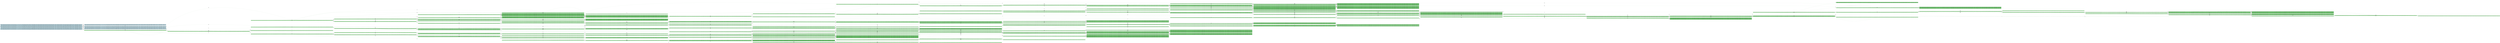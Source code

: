 digraph g {

	rankdir="LR"

	__invisible__[shape="point", color="forestgreen"]
	c0_q1[label="c0_q1 ≝ blockedChvStatus(1) = unblocked[18], blockedChvStatus(2) = unblocked[18], blockedStatus(1) = unblocked[18], blockedStatus(2) = unblocked[18], codeChv(1) = a1[19], codeChv(2) = a2[20], codeUnblock(1) = a3[21], codeUnblock(2) = a4[22], counterChv(1) = 3, counterChv(2) = 3, counterUnblock(1) = 10, counterUnblock(2) = 10, currentDirectory = mf[8], currentFile = nofiles[7], data(10) = d1[24], data(11) = d2[25], data(12) = d3[26], data(13) = d4[27], data(14) = d5[28], ddOut = nodata[23], enabledChv1Status = enabled[15], parentFiles(10) = mf[8], parentFiles(11) = dfgsm[9], parentFiles(12) = dfgsm[9], parentFiles(13) = dfgsm[9], parentFiles(14) = dfgsm[9], parentFiles(7) = nofiles[7], parentFiles(8) = nofiles[7], parentFiles(9) = mf[8], permissionRead(10) = always[0], permissionRead(11) = always[0], permissionRead(12) = chv1[1], permissionRead(13) = chv1[1], permissionRead(14) = always[0], permissionSession(0) = ltgTrue[5], permissionSession(1) = ltgFalse[6], permissionSession(2) = ltgFalse[6], permissionSession(3) = ltgFalse[6], permissionSession(4) = ltgFalse[6], permissionUpdate(10) = never[4], permissionUpdate(11) = chv1[1], permissionUpdate(12) = adm[3], permissionUpdate(13) = chv1[1], permissionUpdate(14) = adm[3], sw = sw9000[29]\nV=6 (CXP)", shape="box", style="rounded, filled", color="forestgreen", fillcolor="limegreen", penwidth=3] // Initial
	c1_q1[label="c1_q1 ≝ blockedChvStatus(1) = unblocked[18], blockedChvStatus(2) = unblocked[18], blockedStatus(1) = unblocked[18], blockedStatus(2) = unblocked[18], codeChv(1) = a1[19], codeChv(2) = a3[21], codeUnblock(1) = a3[21], codeUnblock(2) = a4[22], counterChv(1) = 3, counterChv(2) = 3, counterUnblock(1) = 10, counterUnblock(2) = 10, currentDirectory = mf[8], currentFile = nofiles[7], data(10) = d1[24], data(11) = d2[25], data(12) = d3[26], data(13) = d4[27], data(14) = d5[28], ddOut = nodata[23], enabledChv1Status = enabled[15], parentFiles(10) = mf[8], parentFiles(11) = dfgsm[9], parentFiles(12) = dfgsm[9], parentFiles(13) = dfgsm[9], parentFiles(14) = dfgsm[9], parentFiles(7) = nofiles[7], parentFiles(8) = nofiles[7], parentFiles(9) = mf[8], permissionRead(10) = always[0], permissionRead(11) = always[0], permissionRead(12) = chv1[1], permissionRead(13) = chv1[1], permissionRead(14) = always[0], permissionSession(0) = ltgTrue[5], permissionSession(1) = ltgFalse[6], permissionSession(2) = ltgTrue[5], permissionSession(3) = ltgFalse[6], permissionSession(4) = ltgFalse[6], permissionUpdate(10) = never[4], permissionUpdate(11) = chv1[1], permissionUpdate(12) = adm[3], permissionUpdate(13) = chv1[1], permissionUpdate(14) = adm[3], sw = sw9000[29]\nV=6 (CXP)", shape="box", style="rounded, filled", color="forestgreen", fillcolor="limegreen"]
	c4_q1[label="c4_q1 ≝ blockedChvStatus(1) = unblocked[18], blockedChvStatus(2) = unblocked[18], blockedStatus(1) = unblocked[18], blockedStatus(2) = unblocked[18], codeChv(1) = a1[19], codeChv(2) = a3[21], codeUnblock(1) = a3[21], codeUnblock(2) = a4[22], counterChv(1) = 3, counterChv(2) = 3, counterUnblock(1) = 10, counterUnblock(2) = 10, currentDirectory = mf[8], currentFile = nofiles[7], data(10) = d1[24], data(11) = d2[25], data(12) = d3[26], data(13) = d4[27], data(14) = d5[28], ddOut = nodata[23], enabledChv1Status = enabled[15], parentFiles(10) = mf[8], parentFiles(11) = dfgsm[9], parentFiles(12) = dfgsm[9], parentFiles(13) = dfgsm[9], parentFiles(14) = dfgsm[9], parentFiles(7) = nofiles[7], parentFiles(8) = nofiles[7], parentFiles(9) = mf[8], permissionRead(10) = always[0], permissionRead(11) = always[0], permissionRead(12) = chv1[1], permissionRead(13) = chv1[1], permissionRead(14) = always[0], permissionSession(0) = ltgTrue[5], permissionSession(1) = ltgFalse[6], permissionSession(2) = ltgFalse[6], permissionSession(3) = ltgFalse[6], permissionSession(4) = ltgFalse[6], permissionUpdate(10) = never[4], permissionUpdate(11) = chv1[1], permissionUpdate(12) = adm[3], permissionUpdate(13) = chv1[1], permissionUpdate(14) = adm[3], sw = sw9000[29]\nV=6 (CXP)", shape="box", style="rounded, filled", color="forestgreen", fillcolor="limegreen"]
	c138_q1[label="c138_q1 ≝ blockedChvStatus(1) = unblocked[18], blockedChvStatus(2) = unblocked[18], blockedStatus(1) = unblocked[18], blockedStatus(2) = unblocked[18], codeChv(1) = a1[19], codeChv(2) = a3[21], codeUnblock(1) = a3[21], codeUnblock(2) = a4[22], counterChv(1) = 3, counterChv(2) = 3, counterUnblock(1) = 10, counterUnblock(2) = 10, currentDirectory = mf[8], currentFile = nofiles[7], data(10) = d1[24], data(11) = d2[25], data(12) = d3[26], data(13) = d4[27], data(14) = d5[28], ddOut = nodata[23], enabledChv1Status = enabled[15], parentFiles(10) = mf[8], parentFiles(11) = dfgsm[9], parentFiles(12) = dfgsm[9], parentFiles(13) = dfgsm[9], parentFiles(14) = dfgsm[9], parentFiles(7) = nofiles[7], parentFiles(8) = nofiles[7], parentFiles(9) = mf[8], permissionRead(10) = always[0], permissionRead(11) = always[0], permissionRead(12) = chv1[1], permissionRead(13) = chv1[1], permissionRead(14) = always[0], permissionSession(0) = ltgTrue[5], permissionSession(1) = ltgFalse[6], permissionSession(2) = ltgFalse[6], permissionSession(3) = ltgFalse[6], permissionSession(4) = ltgFalse[6], permissionUpdate(10) = never[4], permissionUpdate(11) = chv1[1], permissionUpdate(12) = adm[3], permissionUpdate(13) = chv1[1], permissionUpdate(14) = adm[3], sw = sw9404[32]\nV=4", shape="box", style="rounded, filled", color="forestgreen", fillcolor="limegreen"]
	c139_q1[label="c139_q1 ≝ blockedChvStatus(1) = unblocked[18], blockedChvStatus(2) = unblocked[18], blockedStatus(1) = unblocked[18], blockedStatus(2) = unblocked[18], codeChv(1) = a1[19], codeChv(2) = a3[21], codeUnblock(1) = a3[21], codeUnblock(2) = a4[22], counterChv(1) = 2, counterChv(2) = 3, counterUnblock(1) = 10, counterUnblock(2) = 10, currentDirectory = mf[8], currentFile = nofiles[7], data(10) = d1[24], data(11) = d2[25], data(12) = d3[26], data(13) = d4[27], data(14) = d5[28], ddOut = nodata[23], enabledChv1Status = enabled[15], parentFiles(10) = mf[8], parentFiles(11) = dfgsm[9], parentFiles(12) = dfgsm[9], parentFiles(13) = dfgsm[9], parentFiles(14) = dfgsm[9], parentFiles(7) = nofiles[7], parentFiles(8) = nofiles[7], parentFiles(9) = mf[8], permissionRead(10) = always[0], permissionRead(11) = always[0], permissionRead(12) = chv1[1], permissionRead(13) = chv1[1], permissionRead(14) = always[0], permissionSession(0) = ltgTrue[5], permissionSession(1) = ltgFalse[6], permissionSession(2) = ltgFalse[6], permissionSession(3) = ltgFalse[6], permissionSession(4) = ltgFalse[6], permissionUpdate(10) = never[4], permissionUpdate(11) = chv1[1], permissionUpdate(12) = adm[3], permissionUpdate(13) = chv1[1], permissionUpdate(14) = adm[3], sw = sw9804[33]\nV=3", shape="box", style="rounded, filled", color="forestgreen", fillcolor="limegreen"]
	c74_q1[label="c74_q1 ≝ blockedChvStatus(1) = unblocked[18], blockedChvStatus(2) = unblocked[18], blockedStatus(1) = unblocked[18], blockedStatus(2) = unblocked[18], codeChv(1) = a1[19], codeChv(2) = a3[21], codeUnblock(1) = a3[21], codeUnblock(2) = a4[22], counterChv(1) = 2, counterChv(2) = 3, counterUnblock(1) = 10, counterUnblock(2) = 10, currentDirectory = mf[8], currentFile = nofiles[7], data(10) = d1[24], data(11) = d2[25], data(12) = d3[26], data(13) = d4[27], data(14) = d5[28], ddOut = nodata[23], enabledChv1Status = enabled[15], parentFiles(10) = mf[8], parentFiles(11) = dfgsm[9], parentFiles(12) = dfgsm[9], parentFiles(13) = dfgsm[9], parentFiles(14) = dfgsm[9], parentFiles(7) = nofiles[7], parentFiles(8) = nofiles[7], parentFiles(9) = mf[8], permissionRead(10) = always[0], permissionRead(11) = always[0], permissionRead(12) = chv1[1], permissionRead(13) = chv1[1], permissionRead(14) = always[0], permissionSession(0) = ltgTrue[5], permissionSession(1) = ltgFalse[6], permissionSession(2) = ltgTrue[5], permissionSession(3) = ltgFalse[6], permissionSession(4) = ltgFalse[6], permissionUpdate(10) = never[4], permissionUpdate(11) = chv1[1], permissionUpdate(12) = adm[3], permissionUpdate(13) = chv1[1], permissionUpdate(14) = adm[3], sw = sw9000[29]\nV=0", shape="box", style="rounded, filled", color="forestgreen", fillcolor="limegreen"]
	c82_q1[label="c82_q1 ≝ blockedChvStatus(1) = unblocked[18], blockedChvStatus(2) = unblocked[18], blockedStatus(1) = unblocked[18], blockedStatus(2) = unblocked[18], codeChv(1) = a1[19], codeChv(2) = a3[21], codeUnblock(1) = a3[21], codeUnblock(2) = a4[22], counterChv(1) = 2, counterChv(2) = 3, counterUnblock(1) = 10, counterUnblock(2) = 10, currentDirectory = mf[8], currentFile = nofiles[7], data(10) = d1[24], data(11) = d2[25], data(12) = d3[26], data(13) = d4[27], data(14) = d5[28], ddOut = nodata[23], enabledChv1Status = enabled[15], parentFiles(10) = mf[8], parentFiles(11) = dfgsm[9], parentFiles(12) = dfgsm[9], parentFiles(13) = dfgsm[9], parentFiles(14) = dfgsm[9], parentFiles(7) = nofiles[7], parentFiles(8) = nofiles[7], parentFiles(9) = mf[8], permissionRead(10) = always[0], permissionRead(11) = always[0], permissionRead(12) = chv1[1], permissionRead(13) = chv1[1], permissionRead(14) = always[0], permissionSession(0) = ltgTrue[5], permissionSession(1) = ltgFalse[6], permissionSession(2) = ltgFalse[6], permissionSession(3) = ltgFalse[6], permissionSession(4) = ltgFalse[6], permissionUpdate(10) = never[4], permissionUpdate(11) = chv1[1], permissionUpdate(12) = adm[3], permissionUpdate(13) = chv1[1], permissionUpdate(14) = adm[3], sw = sw9000[29]\nV=1", shape="box", style="rounded, filled", color="forestgreen", fillcolor="limegreen"]
	c124_q1[label="c124_q1 ≝ blockedChvStatus(1) = unblocked[18], blockedChvStatus(2) = unblocked[18], blockedStatus(1) = unblocked[18], blockedStatus(2) = unblocked[18], codeChv(1) = a2[20], codeChv(2) = a3[21], codeUnblock(1) = a3[21], codeUnblock(2) = a4[22], counterChv(1) = 3, counterChv(2) = 3, counterUnblock(1) = 10, counterUnblock(2) = 10, currentDirectory = mf[8], currentFile = nofiles[7], data(10) = d1[24], data(11) = d2[25], data(12) = d3[26], data(13) = d4[27], data(14) = d5[28], ddOut = nodata[23], enabledChv1Status = enabled[15], parentFiles(10) = mf[8], parentFiles(11) = dfgsm[9], parentFiles(12) = dfgsm[9], parentFiles(13) = dfgsm[9], parentFiles(14) = dfgsm[9], parentFiles(7) = nofiles[7], parentFiles(8) = nofiles[7], parentFiles(9) = mf[8], permissionRead(10) = always[0], permissionRead(11) = always[0], permissionRead(12) = chv1[1], permissionRead(13) = chv1[1], permissionRead(14) = always[0], permissionSession(0) = ltgTrue[5], permissionSession(1) = ltgTrue[5], permissionSession(2) = ltgFalse[6], permissionSession(3) = ltgFalse[6], permissionSession(4) = ltgFalse[6], permissionUpdate(10) = never[4], permissionUpdate(11) = chv1[1], permissionUpdate(12) = adm[3], permissionUpdate(13) = chv1[1], permissionUpdate(14) = adm[3], sw = sw9000[29]\nV=0", shape="box", style="rounded, filled", color="forestgreen", fillcolor="limegreen"]
	c130_q1[label="c130_q1 ≝ blockedChvStatus(1) = unblocked[18], blockedChvStatus(2) = unblocked[18], blockedStatus(1) = unblocked[18], blockedStatus(2) = unblocked[18], codeChv(1) = a2[20], codeChv(2) = a3[21], codeUnblock(1) = a3[21], codeUnblock(2) = a4[22], counterChv(1) = 3, counterChv(2) = 2, counterUnblock(1) = 10, counterUnblock(2) = 10, currentDirectory = mf[8], currentFile = nofiles[7], data(10) = d1[24], data(11) = d2[25], data(12) = d3[26], data(13) = d4[27], data(14) = d5[28], ddOut = nodata[23], enabledChv1Status = enabled[15], parentFiles(10) = mf[8], parentFiles(11) = dfgsm[9], parentFiles(12) = dfgsm[9], parentFiles(13) = dfgsm[9], parentFiles(14) = dfgsm[9], parentFiles(7) = nofiles[7], parentFiles(8) = nofiles[7], parentFiles(9) = mf[8], permissionRead(10) = always[0], permissionRead(11) = always[0], permissionRead(12) = chv1[1], permissionRead(13) = chv1[1], permissionRead(14) = always[0], permissionSession(0) = ltgTrue[5], permissionSession(1) = ltgTrue[5], permissionSession(2) = ltgFalse[6], permissionSession(3) = ltgFalse[6], permissionSession(4) = ltgFalse[6], permissionUpdate(10) = never[4], permissionUpdate(11) = chv1[1], permissionUpdate(12) = adm[3], permissionUpdate(13) = chv1[1], permissionUpdate(14) = adm[3], sw = sw9804[33]", shape="box", style="rounded, filled", color="forestgreen", fillcolor="limegreen"]
	c131_q1[label="c131_q1 ≝ blockedChvStatus(1) = unblocked[18], blockedChvStatus(2) = unblocked[18], blockedStatus(1) = unblocked[18], blockedStatus(2) = unblocked[18], codeChv(1) = a2[20], codeChv(2) = a3[21], codeUnblock(1) = a3[21], codeUnblock(2) = a4[22], counterChv(1) = 3, counterChv(2) = 3, counterUnblock(1) = 10, counterUnblock(2) = 10, currentDirectory = mf[8], currentFile = nofiles[7], data(10) = d1[24], data(11) = d2[25], data(12) = d3[26], data(13) = d4[27], data(14) = d5[28], ddOut = nodata[23], enabledChv1Status = enabled[15], parentFiles(10) = mf[8], parentFiles(11) = dfgsm[9], parentFiles(12) = dfgsm[9], parentFiles(13) = dfgsm[9], parentFiles(14) = dfgsm[9], parentFiles(7) = nofiles[7], parentFiles(8) = nofiles[7], parentFiles(9) = mf[8], permissionRead(10) = always[0], permissionRead(11) = always[0], permissionRead(12) = chv1[1], permissionRead(13) = chv1[1], permissionRead(14) = always[0], permissionSession(0) = ltgTrue[5], permissionSession(1) = ltgFalse[6], permissionSession(2) = ltgFalse[6], permissionSession(3) = ltgFalse[6], permissionSession(4) = ltgFalse[6], permissionUpdate(10) = never[4], permissionUpdate(11) = chv1[1], permissionUpdate(12) = adm[3], permissionUpdate(13) = chv1[1], permissionUpdate(14) = adm[3], sw = sw9000[29]", shape="box", style="rounded, filled", color="forestgreen", fillcolor="limegreen"]
	c132_q1[label="c132_q1 ≝ blockedChvStatus(1) = unblocked[18], blockedChvStatus(2) = unblocked[18], blockedStatus(1) = unblocked[18], blockedStatus(2) = unblocked[18], codeChv(1) = a2[20], codeChv(2) = a3[21], codeUnblock(1) = a3[21], codeUnblock(2) = a4[22], counterChv(1) = 3, counterChv(2) = 3, counterUnblock(1) = 10, counterUnblock(2) = 10, currentDirectory = mf[8], currentFile = nofiles[7], data(10) = d1[24], data(11) = d2[25], data(12) = d3[26], data(13) = d4[27], data(14) = d5[28], ddOut = nodata[23], enabledChv1Status = enabled[15], parentFiles(10) = mf[8], parentFiles(11) = dfgsm[9], parentFiles(12) = dfgsm[9], parentFiles(13) = dfgsm[9], parentFiles(14) = dfgsm[9], parentFiles(7) = nofiles[7], parentFiles(8) = nofiles[7], parentFiles(9) = mf[8], permissionRead(10) = always[0], permissionRead(11) = always[0], permissionRead(12) = chv1[1], permissionRead(13) = chv1[1], permissionRead(14) = always[0], permissionSession(0) = ltgTrue[5], permissionSession(1) = ltgTrue[5], permissionSession(2) = ltgFalse[6], permissionSession(3) = ltgFalse[6], permissionSession(4) = ltgFalse[6], permissionUpdate(10) = never[4], permissionUpdate(11) = chv1[1], permissionUpdate(12) = adm[3], permissionUpdate(13) = chv1[1], permissionUpdate(14) = adm[3], sw = sw9404[32]", shape="box", style="rounded, filled", color="forestgreen", fillcolor="limegreen"]
	c133_q1[label="c133_q1 ≝ blockedChvStatus(1) = unblocked[18], blockedChvStatus(2) = unblocked[18], blockedStatus(1) = unblocked[18], blockedStatus(2) = unblocked[18], codeChv(1) = a2[20], codeChv(2) = a3[21], codeUnblock(1) = a3[21], codeUnblock(2) = a4[22], counterChv(1) = 3, counterChv(2) = 3, counterUnblock(1) = 10, counterUnblock(2) = 10, currentDirectory = mf[8], currentFile = nofiles[7], data(10) = d1[24], data(11) = d2[25], data(12) = d3[26], data(13) = d4[27], data(14) = d5[28], ddOut = nodata[23], enabledChv1Status = enabled[15], parentFiles(10) = mf[8], parentFiles(11) = dfgsm[9], parentFiles(12) = dfgsm[9], parentFiles(13) = dfgsm[9], parentFiles(14) = dfgsm[9], parentFiles(7) = nofiles[7], parentFiles(8) = nofiles[7], parentFiles(9) = mf[8], permissionRead(10) = always[0], permissionRead(11) = always[0], permissionRead(12) = chv1[1], permissionRead(13) = chv1[1], permissionRead(14) = always[0], permissionSession(0) = ltgTrue[5], permissionSession(1) = ltgTrue[5], permissionSession(2) = ltgTrue[5], permissionSession(3) = ltgFalse[6], permissionSession(4) = ltgFalse[6], permissionUpdate(10) = never[4], permissionUpdate(11) = chv1[1], permissionUpdate(12) = adm[3], permissionUpdate(13) = chv1[1], permissionUpdate(14) = adm[3], sw = sw9000[29]", shape="box", style="rounded, filled", color="forestgreen", fillcolor="limegreen"]
	c134_q0[label="c134_q0 ≝ blockedChvStatus(1) = unblocked[18], blockedChvStatus(2) = unblocked[18], blockedStatus(1) = unblocked[18], blockedStatus(2) = unblocked[18], codeChv(1) = a2[20], codeChv(2) = a3[21], codeUnblock(1) = a3[21], codeUnblock(2) = a4[22], counterChv(1) = 3, counterChv(2) = 3, counterUnblock(1) = 10, counterUnblock(2) = 10, currentDirectory = mf[8], currentFile = eficcid[10], data(10) = d1[24], data(11) = d2[25], data(12) = d3[26], data(13) = d4[27], data(14) = d5[28], ddOut = nodata[23], enabledChv1Status = enabled[15], parentFiles(10) = mf[8], parentFiles(11) = dfgsm[9], parentFiles(12) = dfgsm[9], parentFiles(13) = dfgsm[9], parentFiles(14) = dfgsm[9], parentFiles(7) = nofiles[7], parentFiles(8) = nofiles[7], parentFiles(9) = mf[8], permissionRead(10) = always[0], permissionRead(11) = always[0], permissionRead(12) = chv1[1], permissionRead(13) = chv1[1], permissionRead(14) = always[0], permissionSession(0) = ltgTrue[5], permissionSession(1) = ltgTrue[5], permissionSession(2) = ltgFalse[6], permissionSession(3) = ltgFalse[6], permissionSession(4) = ltgFalse[6], permissionUpdate(10) = never[4], permissionUpdate(11) = chv1[1], permissionUpdate(12) = adm[3], permissionUpdate(13) = chv1[1], permissionUpdate(14) = adm[3], sw = sw9000[29]", shape="box", style="rounded, filled", color="forestgreen", fillcolor="limegreen"]
	c123_q1[label="c123_q1 ≝ blockedChvStatus(1) = unblocked[18], blockedChvStatus(2) = unblocked[18], blockedStatus(1) = unblocked[18], blockedStatus(2) = unblocked[18], codeChv(1) = a1[19], codeChv(2) = a3[21], codeUnblock(1) = a3[21], codeUnblock(2) = a4[22], counterChv(1) = 2, counterChv(2) = 3, counterUnblock(1) = 10, counterUnblock(2) = 10, currentDirectory = mf[8], currentFile = nofiles[7], data(10) = d1[24], data(11) = d2[25], data(12) = d3[26], data(13) = d4[27], data(14) = d5[28], ddOut = nodata[23], enabledChv1Status = enabled[15], parentFiles(10) = mf[8], parentFiles(11) = dfgsm[9], parentFiles(12) = dfgsm[9], parentFiles(13) = dfgsm[9], parentFiles(14) = dfgsm[9], parentFiles(7) = nofiles[7], parentFiles(8) = nofiles[7], parentFiles(9) = mf[8], permissionRead(10) = always[0], permissionRead(11) = always[0], permissionRead(12) = chv1[1], permissionRead(13) = chv1[1], permissionRead(14) = always[0], permissionSession(0) = ltgTrue[5], permissionSession(1) = ltgFalse[6], permissionSession(2) = ltgFalse[6], permissionSession(3) = ltgFalse[6], permissionSession(4) = ltgFalse[6], permissionUpdate(10) = never[4], permissionUpdate(11) = chv1[1], permissionUpdate(12) = adm[3], permissionUpdate(13) = chv1[1], permissionUpdate(14) = adm[3], sw = sw9404[32]\nV=0", shape="box", style="rounded, filled", color="forestgreen", fillcolor="limegreen"]
	c125_q1[label="c125_q1 ≝ blockedChvStatus(1) = unblocked[18], blockedChvStatus(2) = unblocked[18], blockedStatus(1) = unblocked[18], blockedStatus(2) = unblocked[18], codeChv(1) = a1[19], codeChv(2) = a3[21], codeUnblock(1) = a3[21], codeUnblock(2) = a4[22], counterChv(1) = 3, counterChv(2) = 3, counterUnblock(1) = 10, counterUnblock(2) = 10, currentDirectory = mf[8], currentFile = nofiles[7], data(10) = d1[24], data(11) = d2[25], data(12) = d3[26], data(13) = d4[27], data(14) = d5[28], ddOut = nodata[23], enabledChv1Status = enabled[15], parentFiles(10) = mf[8], parentFiles(11) = dfgsm[9], parentFiles(12) = dfgsm[9], parentFiles(13) = dfgsm[9], parentFiles(14) = dfgsm[9], parentFiles(7) = nofiles[7], parentFiles(8) = nofiles[7], parentFiles(9) = mf[8], permissionRead(10) = always[0], permissionRead(11) = always[0], permissionRead(12) = chv1[1], permissionRead(13) = chv1[1], permissionRead(14) = always[0], permissionSession(0) = ltgTrue[5], permissionSession(1) = ltgTrue[5], permissionSession(2) = ltgFalse[6], permissionSession(3) = ltgFalse[6], permissionSession(4) = ltgFalse[6], permissionUpdate(10) = never[4], permissionUpdate(11) = chv1[1], permissionUpdate(12) = adm[3], permissionUpdate(13) = chv1[1], permissionUpdate(14) = adm[3], sw = sw9000[29]\nV=0", shape="box", style="rounded, filled", color="forestgreen", fillcolor="limegreen"]
	c127_q1[label="c127_q1 ≝ blockedChvStatus(1) = unblocked[18], blockedChvStatus(2) = unblocked[18], blockedStatus(1) = unblocked[18], blockedStatus(2) = unblocked[18], codeChv(1) = a3[21], codeChv(2) = a3[21], codeUnblock(1) = a3[21], codeUnblock(2) = a4[22], counterChv(1) = 3, counterChv(2) = 3, counterUnblock(1) = 10, counterUnblock(2) = 10, currentDirectory = mf[8], currentFile = nofiles[7], data(10) = d1[24], data(11) = d2[25], data(12) = d3[26], data(13) = d4[27], data(14) = d5[28], ddOut = nodata[23], enabledChv1Status = enabled[15], parentFiles(10) = mf[8], parentFiles(11) = dfgsm[9], parentFiles(12) = dfgsm[9], parentFiles(13) = dfgsm[9], parentFiles(14) = dfgsm[9], parentFiles(7) = nofiles[7], parentFiles(8) = nofiles[7], parentFiles(9) = mf[8], permissionRead(10) = always[0], permissionRead(11) = always[0], permissionRead(12) = chv1[1], permissionRead(13) = chv1[1], permissionRead(14) = always[0], permissionSession(0) = ltgTrue[5], permissionSession(1) = ltgTrue[5], permissionSession(2) = ltgFalse[6], permissionSession(3) = ltgFalse[6], permissionSession(4) = ltgFalse[6], permissionUpdate(10) = never[4], permissionUpdate(11) = chv1[1], permissionUpdate(12) = adm[3], permissionUpdate(13) = chv1[1], permissionUpdate(14) = adm[3], sw = sw9000[29]", shape="box", style="rounded, filled", color="forestgreen", fillcolor="limegreen"]
	c128_q1[label="c128_q1 ≝ blockedChvStatus(1) = unblocked[18], blockedChvStatus(2) = unblocked[18], blockedStatus(1) = unblocked[18], blockedStatus(2) = unblocked[18], codeChv(1) = a1[19], codeChv(2) = a3[21], codeUnblock(1) = a3[21], codeUnblock(2) = a4[22], counterChv(1) = 3, counterChv(2) = 3, counterUnblock(1) = 10, counterUnblock(2) = 10, currentDirectory = mf[8], currentFile = nofiles[7], data(10) = d1[24], data(11) = d2[25], data(12) = d3[26], data(13) = d4[27], data(14) = d5[28], ddOut = nodata[23], enabledChv1Status = enabled[15], parentFiles(10) = mf[8], parentFiles(11) = dfgsm[9], parentFiles(12) = dfgsm[9], parentFiles(13) = dfgsm[9], parentFiles(14) = dfgsm[9], parentFiles(7) = nofiles[7], parentFiles(8) = nofiles[7], parentFiles(9) = mf[8], permissionRead(10) = always[0], permissionRead(11) = always[0], permissionRead(12) = chv1[1], permissionRead(13) = chv1[1], permissionRead(14) = always[0], permissionSession(0) = ltgTrue[5], permissionSession(1) = ltgTrue[5], permissionSession(2) = ltgFalse[6], permissionSession(3) = ltgFalse[6], permissionSession(4) = ltgFalse[6], permissionUpdate(10) = never[4], permissionUpdate(11) = chv1[1], permissionUpdate(12) = adm[3], permissionUpdate(13) = chv1[1], permissionUpdate(14) = adm[3], sw = sw9404[32]", shape="box", style="rounded, filled", color="forestgreen", fillcolor="limegreen"]
	c84_q1[label="c84_q1 ≝ blockedChvStatus(1) = unblocked[18], blockedChvStatus(2) = unblocked[18], blockedStatus(1) = unblocked[18], blockedStatus(2) = unblocked[18], codeChv(1) = a1[19], codeChv(2) = a3[21], codeUnblock(1) = a3[21], codeUnblock(2) = a4[22], counterChv(1) = 3, counterChv(2) = 3, counterUnblock(1) = 10, counterUnblock(2) = 10, currentDirectory = mf[8], currentFile = nofiles[7], data(10) = d1[24], data(11) = d2[25], data(12) = d3[26], data(13) = d4[27], data(14) = d5[28], ddOut = nodata[23], enabledChv1Status = enabled[15], parentFiles(10) = mf[8], parentFiles(11) = dfgsm[9], parentFiles(12) = dfgsm[9], parentFiles(13) = dfgsm[9], parentFiles(14) = dfgsm[9], parentFiles(7) = nofiles[7], parentFiles(8) = nofiles[7], parentFiles(9) = mf[8], permissionRead(10) = always[0], permissionRead(11) = always[0], permissionRead(12) = chv1[1], permissionRead(13) = chv1[1], permissionRead(14) = always[0], permissionSession(0) = ltgTrue[5], permissionSession(1) = ltgTrue[5], permissionSession(2) = ltgTrue[5], permissionSession(3) = ltgFalse[6], permissionSession(4) = ltgFalse[6], permissionUpdate(10) = never[4], permissionUpdate(11) = chv1[1], permissionUpdate(12) = adm[3], permissionUpdate(13) = chv1[1], permissionUpdate(14) = adm[3], sw = sw9000[29]", shape="box", style="rounded, filled", color="forestgreen", fillcolor="limegreen"]
	c129_q0[label="c129_q0 ≝ blockedChvStatus(1) = unblocked[18], blockedChvStatus(2) = unblocked[18], blockedStatus(1) = unblocked[18], blockedStatus(2) = unblocked[18], codeChv(1) = a1[19], codeChv(2) = a3[21], codeUnblock(1) = a3[21], codeUnblock(2) = a4[22], counterChv(1) = 3, counterChv(2) = 3, counterUnblock(1) = 10, counterUnblock(2) = 10, currentDirectory = mf[8], currentFile = eficcid[10], data(10) = d1[24], data(11) = d2[25], data(12) = d3[26], data(13) = d4[27], data(14) = d5[28], ddOut = nodata[23], enabledChv1Status = enabled[15], parentFiles(10) = mf[8], parentFiles(11) = dfgsm[9], parentFiles(12) = dfgsm[9], parentFiles(13) = dfgsm[9], parentFiles(14) = dfgsm[9], parentFiles(7) = nofiles[7], parentFiles(8) = nofiles[7], parentFiles(9) = mf[8], permissionRead(10) = always[0], permissionRead(11) = always[0], permissionRead(12) = chv1[1], permissionRead(13) = chv1[1], permissionRead(14) = always[0], permissionSession(0) = ltgTrue[5], permissionSession(1) = ltgTrue[5], permissionSession(2) = ltgFalse[6], permissionSession(3) = ltgFalse[6], permissionSession(4) = ltgFalse[6], permissionUpdate(10) = never[4], permissionUpdate(11) = chv1[1], permissionUpdate(12) = adm[3], permissionUpdate(13) = chv1[1], permissionUpdate(14) = adm[3], sw = sw9000[29]", shape="box", style="rounded, filled", color="forestgreen", fillcolor="limegreen"]
	c126_q0[label="c126_q0 ≝ blockedChvStatus(1) = unblocked[18], blockedChvStatus(2) = unblocked[18], blockedStatus(1) = unblocked[18], blockedStatus(2) = unblocked[18], codeChv(1) = a1[19], codeChv(2) = a3[21], codeUnblock(1) = a3[21], codeUnblock(2) = a4[22], counterChv(1) = 2, counterChv(2) = 3, counterUnblock(1) = 10, counterUnblock(2) = 10, currentDirectory = mf[8], currentFile = eficcid[10], data(10) = d1[24], data(11) = d2[25], data(12) = d3[26], data(13) = d4[27], data(14) = d5[28], ddOut = nodata[23], enabledChv1Status = enabled[15], parentFiles(10) = mf[8], parentFiles(11) = dfgsm[9], parentFiles(12) = dfgsm[9], parentFiles(13) = dfgsm[9], parentFiles(14) = dfgsm[9], parentFiles(7) = nofiles[7], parentFiles(8) = nofiles[7], parentFiles(9) = mf[8], permissionRead(10) = always[0], permissionRead(11) = always[0], permissionRead(12) = chv1[1], permissionRead(13) = chv1[1], permissionRead(14) = always[0], permissionSession(0) = ltgTrue[5], permissionSession(1) = ltgFalse[6], permissionSession(2) = ltgFalse[6], permissionSession(3) = ltgFalse[6], permissionSession(4) = ltgFalse[6], permissionUpdate(10) = never[4], permissionUpdate(11) = chv1[1], permissionUpdate(12) = adm[3], permissionUpdate(13) = chv1[1], permissionUpdate(14) = adm[3], sw = sw9000[29]", shape="box", style="rounded, filled", color="forestgreen", fillcolor="limegreen"]
	c83_q1[label="c83_q1 ≝ blockedChvStatus(1) = unblocked[18], blockedChvStatus(2) = unblocked[18], blockedStatus(1) = unblocked[18], blockedStatus(2) = unblocked[18], codeChv(1) = a1[19], codeChv(2) = a3[21], codeUnblock(1) = a3[21], codeUnblock(2) = a4[22], counterChv(1) = 2, counterChv(2) = 3, counterUnblock(1) = 10, counterUnblock(2) = 10, currentDirectory = mf[8], currentFile = nofiles[7], data(10) = d1[24], data(11) = d2[25], data(12) = d3[26], data(13) = d4[27], data(14) = d5[28], ddOut = nodata[23], enabledChv1Status = enabled[15], parentFiles(10) = mf[8], parentFiles(11) = dfgsm[9], parentFiles(12) = dfgsm[9], parentFiles(13) = dfgsm[9], parentFiles(14) = dfgsm[9], parentFiles(7) = nofiles[7], parentFiles(8) = nofiles[7], parentFiles(9) = mf[8], permissionRead(10) = always[0], permissionRead(11) = always[0], permissionRead(12) = chv1[1], permissionRead(13) = chv1[1], permissionRead(14) = always[0], permissionSession(0) = ltgTrue[5], permissionSession(1) = ltgFalse[6], permissionSession(2) = ltgTrue[5], permissionSession(3) = ltgFalse[6], permissionSession(4) = ltgFalse[6], permissionUpdate(10) = never[4], permissionUpdate(11) = chv1[1], permissionUpdate(12) = adm[3], permissionUpdate(13) = chv1[1], permissionUpdate(14) = adm[3], sw = sw9404[32]", shape="box", style="rounded, filled", color="forestgreen", fillcolor="limegreen"]
	c85_q0[label="c85_q0 ≝ blockedChvStatus(1) = unblocked[18], blockedChvStatus(2) = unblocked[18], blockedStatus(1) = unblocked[18], blockedStatus(2) = unblocked[18], codeChv(1) = a1[19], codeChv(2) = a3[21], codeUnblock(1) = a3[21], codeUnblock(2) = a4[22], counterChv(1) = 2, counterChv(2) = 3, counterUnblock(1) = 10, counterUnblock(2) = 10, currentDirectory = mf[8], currentFile = eficcid[10], data(10) = d1[24], data(11) = d2[25], data(12) = d3[26], data(13) = d4[27], data(14) = d5[28], ddOut = nodata[23], enabledChv1Status = enabled[15], parentFiles(10) = mf[8], parentFiles(11) = dfgsm[9], parentFiles(12) = dfgsm[9], parentFiles(13) = dfgsm[9], parentFiles(14) = dfgsm[9], parentFiles(7) = nofiles[7], parentFiles(8) = nofiles[7], parentFiles(9) = mf[8], permissionRead(10) = always[0], permissionRead(11) = always[0], permissionRead(12) = chv1[1], permissionRead(13) = chv1[1], permissionRead(14) = always[0], permissionSession(0) = ltgTrue[5], permissionSession(1) = ltgFalse[6], permissionSession(2) = ltgTrue[5], permissionSession(3) = ltgFalse[6], permissionSession(4) = ltgFalse[6], permissionUpdate(10) = never[4], permissionUpdate(11) = chv1[1], permissionUpdate(12) = adm[3], permissionUpdate(13) = chv1[1], permissionUpdate(14) = adm[3], sw = sw9000[29]", shape="box", style="rounded, filled", color="forestgreen", fillcolor="limegreen"]
	c140_q0[label="c140_q0 ≝ blockedChvStatus(1) = unblocked[18], blockedChvStatus(2) = unblocked[18], blockedStatus(1) = unblocked[18], blockedStatus(2) = unblocked[18], codeChv(1) = a1[19], codeChv(2) = a3[21], codeUnblock(1) = a3[21], codeUnblock(2) = a4[22], counterChv(1) = 3, counterChv(2) = 3, counterUnblock(1) = 10, counterUnblock(2) = 10, currentDirectory = mf[8], currentFile = eficcid[10], data(10) = d1[24], data(11) = d2[25], data(12) = d3[26], data(13) = d4[27], data(14) = d5[28], ddOut = nodata[23], enabledChv1Status = enabled[15], parentFiles(10) = mf[8], parentFiles(11) = dfgsm[9], parentFiles(12) = dfgsm[9], parentFiles(13) = dfgsm[9], parentFiles(14) = dfgsm[9], parentFiles(7) = nofiles[7], parentFiles(8) = nofiles[7], parentFiles(9) = mf[8], permissionRead(10) = always[0], permissionRead(11) = always[0], permissionRead(12) = chv1[1], permissionRead(13) = chv1[1], permissionRead(14) = always[0], permissionSession(0) = ltgTrue[5], permissionSession(1) = ltgFalse[6], permissionSession(2) = ltgFalse[6], permissionSession(3) = ltgFalse[6], permissionSession(4) = ltgFalse[6], permissionUpdate(10) = never[4], permissionUpdate(11) = chv1[1], permissionUpdate(12) = adm[3], permissionUpdate(13) = chv1[1], permissionUpdate(14) = adm[3], sw = sw9000[29]", shape="box", style="rounded, filled", color="forestgreen", fillcolor="limegreen"]
	c13_q0[label="c13_q0 ≝ blockedChvStatus(1) = unblocked[18], blockedChvStatus(2) = unblocked[18], blockedStatus(1) = unblocked[18], blockedStatus(2) = unblocked[18], codeChv(1) = a1[19], codeChv(2) = a3[21], codeUnblock(1) = a3[21], codeUnblock(2) = a4[22], counterChv(1) = 3, counterChv(2) = 3, counterUnblock(1) = 10, counterUnblock(2) = 10, currentDirectory = dfgsm[9], currentFile = eflp[11], data(10) = d1[24], data(11) = d2[25], data(12) = d3[26], data(13) = d4[27], data(14) = d5[28], ddOut = nodata[23], enabledChv1Status = enabled[15], parentFiles(10) = mf[8], parentFiles(11) = dfgsm[9], parentFiles(12) = dfgsm[9], parentFiles(13) = dfgsm[9], parentFiles(14) = dfgsm[9], parentFiles(7) = nofiles[7], parentFiles(8) = nofiles[7], parentFiles(9) = mf[8], permissionRead(10) = always[0], permissionRead(11) = always[0], permissionRead(12) = chv1[1], permissionRead(13) = chv1[1], permissionRead(14) = always[0], permissionSession(0) = ltgTrue[5], permissionSession(1) = ltgFalse[6], permissionSession(2) = ltgTrue[5], permissionSession(3) = ltgFalse[6], permissionSession(4) = ltgFalse[6], permissionUpdate(10) = never[4], permissionUpdate(11) = chv1[1], permissionUpdate(12) = adm[3], permissionUpdate(13) = chv1[1], permissionUpdate(14) = adm[3], sw = sw9000[29]\nV=6 (CXP)", shape="box", style="rounded, filled", color="forestgreen", fillcolor="limegreen"]
	c16_q0[label="c16_q0 ≝ blockedChvStatus(1) = unblocked[18], blockedChvStatus(2) = unblocked[18], blockedStatus(1) = unblocked[18], blockedStatus(2) = unblocked[18], codeChv(1) = a1[19], codeChv(2) = a3[21], codeUnblock(1) = a3[21], codeUnblock(2) = a4[22], counterChv(1) = 3, counterChv(2) = 2, counterUnblock(1) = 10, counterUnblock(2) = 10, currentDirectory = dfgsm[9], currentFile = eflp[11], data(10) = d1[24], data(11) = d2[25], data(12) = d3[26], data(13) = d4[27], data(14) = d5[28], ddOut = nodata[23], enabledChv1Status = enabled[15], parentFiles(10) = mf[8], parentFiles(11) = dfgsm[9], parentFiles(12) = dfgsm[9], parentFiles(13) = dfgsm[9], parentFiles(14) = dfgsm[9], parentFiles(7) = nofiles[7], parentFiles(8) = nofiles[7], parentFiles(9) = mf[8], permissionRead(10) = always[0], permissionRead(11) = always[0], permissionRead(12) = chv1[1], permissionRead(13) = chv1[1], permissionRead(14) = always[0], permissionSession(0) = ltgTrue[5], permissionSession(1) = ltgFalse[6], permissionSession(2) = ltgTrue[5], permissionSession(3) = ltgFalse[6], permissionSession(4) = ltgFalse[6], permissionUpdate(10) = never[4], permissionUpdate(11) = chv1[1], permissionUpdate(12) = adm[3], permissionUpdate(13) = chv1[1], permissionUpdate(14) = adm[3], sw = sw9804[33]\nV=6 (CXP)", shape="box", style="rounded, filled", color="forestgreen", fillcolor="limegreen"]
	c164_q0[label="c164_q0 ≝ blockedChvStatus(1) = unblocked[18], blockedChvStatus(2) = unblocked[18], blockedStatus(1) = unblocked[18], blockedStatus(2) = unblocked[18], codeChv(1) = a1[19], codeChv(2) = a2[20], codeUnblock(1) = a3[21], codeUnblock(2) = a4[22], counterChv(1) = 3, counterChv(2) = 3, counterUnblock(1) = 10, counterUnblock(2) = 10, currentDirectory = dfgsm[9], currentFile = eflp[11], data(10) = d1[24], data(11) = d2[25], data(12) = d3[26], data(13) = d4[27], data(14) = d5[28], ddOut = nodata[23], enabledChv1Status = enabled[15], parentFiles(10) = mf[8], parentFiles(11) = dfgsm[9], parentFiles(12) = dfgsm[9], parentFiles(13) = dfgsm[9], parentFiles(14) = dfgsm[9], parentFiles(7) = nofiles[7], parentFiles(8) = nofiles[7], parentFiles(9) = mf[8], permissionRead(10) = always[0], permissionRead(11) = always[0], permissionRead(12) = chv1[1], permissionRead(13) = chv1[1], permissionRead(14) = always[0], permissionSession(0) = ltgTrue[5], permissionSession(1) = ltgFalse[6], permissionSession(2) = ltgTrue[5], permissionSession(3) = ltgFalse[6], permissionSession(4) = ltgFalse[6], permissionUpdate(10) = never[4], permissionUpdate(11) = chv1[1], permissionUpdate(12) = adm[3], permissionUpdate(13) = chv1[1], permissionUpdate(14) = adm[3], sw = sw9000[29]", shape="box", style="rounded, filled", color="forestgreen", fillcolor="limegreen"]
	c165_q0[label="c165_q0 ≝ blockedChvStatus(1) = unblocked[18], blockedChvStatus(2) = unblocked[18], blockedStatus(1) = unblocked[18], blockedStatus(2) = unblocked[18], codeChv(1) = a1[19], codeChv(2) = a3[21], codeUnblock(1) = a3[21], codeUnblock(2) = a4[22], counterChv(1) = 3, counterChv(2) = 2, counterUnblock(1) = 10, counterUnblock(2) = 10, currentDirectory = dfgsm[9], currentFile = eflp[11], data(10) = d1[24], data(11) = d2[25], data(12) = d3[26], data(13) = d4[27], data(14) = d5[28], ddOut = d2[25], enabledChv1Status = enabled[15], parentFiles(10) = mf[8], parentFiles(11) = dfgsm[9], parentFiles(12) = dfgsm[9], parentFiles(13) = dfgsm[9], parentFiles(14) = dfgsm[9], parentFiles(7) = nofiles[7], parentFiles(8) = nofiles[7], parentFiles(9) = mf[8], permissionRead(10) = always[0], permissionRead(11) = always[0], permissionRead(12) = chv1[1], permissionRead(13) = chv1[1], permissionRead(14) = always[0], permissionSession(0) = ltgTrue[5], permissionSession(1) = ltgFalse[6], permissionSession(2) = ltgTrue[5], permissionSession(3) = ltgFalse[6], permissionSession(4) = ltgFalse[6], permissionUpdate(10) = never[4], permissionUpdate(11) = chv1[1], permissionUpdate(12) = adm[3], permissionUpdate(13) = chv1[1], permissionUpdate(14) = adm[3], sw = sw9000[29]", shape="box", style="rounded, filled", color="forestgreen", fillcolor="limegreen"]
	c166_q0[label="c166_q0 ≝ blockedChvStatus(1) = unblocked[18], blockedChvStatus(2) = unblocked[18], blockedStatus(1) = unblocked[18], blockedStatus(2) = unblocked[18], codeChv(1) = a1[19], codeChv(2) = a3[21], codeUnblock(1) = a3[21], codeUnblock(2) = a4[22], counterChv(1) = 3, counterChv(2) = 2, counterUnblock(1) = 10, counterUnblock(2) = 10, currentDirectory = dfgsm[9], currentFile = efimsi[12], data(10) = d1[24], data(11) = d2[25], data(12) = d3[26], data(13) = d4[27], data(14) = d5[28], ddOut = nodata[23], enabledChv1Status = enabled[15], parentFiles(10) = mf[8], parentFiles(11) = dfgsm[9], parentFiles(12) = dfgsm[9], parentFiles(13) = dfgsm[9], parentFiles(14) = dfgsm[9], parentFiles(7) = nofiles[7], parentFiles(8) = nofiles[7], parentFiles(9) = mf[8], permissionRead(10) = always[0], permissionRead(11) = always[0], permissionRead(12) = chv1[1], permissionRead(13) = chv1[1], permissionRead(14) = always[0], permissionSession(0) = ltgTrue[5], permissionSession(1) = ltgFalse[6], permissionSession(2) = ltgTrue[5], permissionSession(3) = ltgFalse[6], permissionSession(4) = ltgFalse[6], permissionUpdate(10) = never[4], permissionUpdate(11) = chv1[1], permissionUpdate(12) = adm[3], permissionUpdate(13) = chv1[1], permissionUpdate(14) = adm[3], sw = sw9000[29]", shape="box", style="rounded, filled", color="forestgreen", fillcolor="limegreen"]
	c167_q0[label="c167_q0 ≝ blockedChvStatus(1) = unblocked[18], blockedChvStatus(2) = unblocked[18], blockedStatus(1) = unblocked[18], blockedStatus(2) = unblocked[18], codeChv(1) = a1[19], codeChv(2) = a3[21], codeUnblock(1) = a3[21], codeUnblock(2) = a4[22], counterChv(1) = 3, counterChv(2) = 2, counterUnblock(1) = 10, counterUnblock(2) = 10, currentDirectory = dfgsm[9], currentFile = eflp[11], data(10) = d1[24], data(11) = nodata[23], data(12) = d3[26], data(13) = d4[27], data(14) = d5[28], ddOut = nodata[23], enabledChv1Status = enabled[15], parentFiles(10) = mf[8], parentFiles(11) = dfgsm[9], parentFiles(12) = dfgsm[9], parentFiles(13) = dfgsm[9], parentFiles(14) = dfgsm[9], parentFiles(7) = nofiles[7], parentFiles(8) = nofiles[7], parentFiles(9) = mf[8], permissionRead(10) = always[0], permissionRead(11) = always[0], permissionRead(12) = chv1[1], permissionRead(13) = chv1[1], permissionRead(14) = always[0], permissionSession(0) = ltgTrue[5], permissionSession(1) = ltgFalse[6], permissionSession(2) = ltgTrue[5], permissionSession(3) = ltgFalse[6], permissionSession(4) = ltgFalse[6], permissionUpdate(10) = never[4], permissionUpdate(11) = chv1[1], permissionUpdate(12) = adm[3], permissionUpdate(13) = chv1[1], permissionUpdate(14) = adm[3], sw = sw9000[29]", shape="box", style="rounded, filled", color="forestgreen", fillcolor="limegreen"]
	c168_q0[label="c168_q0 ≝ blockedChvStatus(1) = unblocked[18], blockedChvStatus(2) = unblocked[18], blockedStatus(1) = unblocked[18], blockedStatus(2) = unblocked[18], codeChv(1) = a1[19], codeChv(2) = a3[21], codeUnblock(1) = a3[21], codeUnblock(2) = a4[22], counterChv(1) = 3, counterChv(2) = 1, counterUnblock(1) = 10, counterUnblock(2) = 10, currentDirectory = dfgsm[9], currentFile = eflp[11], data(10) = d1[24], data(11) = d2[25], data(12) = d3[26], data(13) = d4[27], data(14) = d5[28], ddOut = nodata[23], enabledChv1Status = enabled[15], parentFiles(10) = mf[8], parentFiles(11) = dfgsm[9], parentFiles(12) = dfgsm[9], parentFiles(13) = dfgsm[9], parentFiles(14) = dfgsm[9], parentFiles(7) = nofiles[7], parentFiles(8) = nofiles[7], parentFiles(9) = mf[8], permissionRead(10) = always[0], permissionRead(11) = always[0], permissionRead(12) = chv1[1], permissionRead(13) = chv1[1], permissionRead(14) = always[0], permissionSession(0) = ltgTrue[5], permissionSession(1) = ltgFalse[6], permissionSession(2) = ltgTrue[5], permissionSession(3) = ltgFalse[6], permissionSession(4) = ltgFalse[6], permissionUpdate(10) = never[4], permissionUpdate(11) = chv1[1], permissionUpdate(12) = adm[3], permissionUpdate(13) = chv1[1], permissionUpdate(14) = adm[3], sw = sw9804[33]", shape="box", style="rounded, filled", color="forestgreen", fillcolor="limegreen"]
	c169_q1[label="c169_q1 ≝ blockedChvStatus(1) = unblocked[18], blockedChvStatus(2) = unblocked[18], blockedStatus(1) = unblocked[18], blockedStatus(2) = unblocked[18], codeChv(1) = a1[19], codeChv(2) = a3[21], codeUnblock(1) = a3[21], codeUnblock(2) = a4[22], counterChv(1) = 3, counterChv(2) = 2, counterUnblock(1) = 10, counterUnblock(2) = 10, currentDirectory = mf[8], currentFile = nofiles[7], data(10) = d1[24], data(11) = d2[25], data(12) = d3[26], data(13) = d4[27], data(14) = d5[28], ddOut = nodata[23], enabledChv1Status = enabled[15], parentFiles(10) = mf[8], parentFiles(11) = dfgsm[9], parentFiles(12) = dfgsm[9], parentFiles(13) = dfgsm[9], parentFiles(14) = dfgsm[9], parentFiles(7) = nofiles[7], parentFiles(8) = nofiles[7], parentFiles(9) = mf[8], permissionRead(10) = always[0], permissionRead(11) = always[0], permissionRead(12) = chv1[1], permissionRead(13) = chv1[1], permissionRead(14) = always[0], permissionSession(0) = ltgTrue[5], permissionSession(1) = ltgFalse[6], permissionSession(2) = ltgFalse[6], permissionSession(3) = ltgFalse[6], permissionSession(4) = ltgFalse[6], permissionUpdate(10) = never[4], permissionUpdate(11) = chv1[1], permissionUpdate(12) = adm[3], permissionUpdate(13) = chv1[1], permissionUpdate(14) = adm[3], sw = sw9804[33]", shape="box", style="rounded, filled", color="forestgreen", fillcolor="limegreen"]
	c170_q1[label="c170_q1 ≝ blockedChvStatus(1) = unblocked[18], blockedChvStatus(2) = unblocked[18], blockedStatus(1) = unblocked[18], blockedStatus(2) = unblocked[18], codeChv(1) = a1[19], codeChv(2) = a3[21], codeUnblock(1) = a3[21], codeUnblock(2) = a4[22], counterChv(1) = 3, counterChv(2) = 2, counterUnblock(1) = 10, counterUnblock(2) = 10, currentDirectory = mf[8], currentFile = nofiles[7], data(10) = d1[24], data(11) = d2[25], data(12) = d3[26], data(13) = d4[27], data(14) = d5[28], ddOut = nodata[23], enabledChv1Status = enabled[15], parentFiles(10) = mf[8], parentFiles(11) = dfgsm[9], parentFiles(12) = dfgsm[9], parentFiles(13) = dfgsm[9], parentFiles(14) = dfgsm[9], parentFiles(7) = nofiles[7], parentFiles(8) = nofiles[7], parentFiles(9) = mf[8], permissionRead(10) = always[0], permissionRead(11) = always[0], permissionRead(12) = chv1[1], permissionRead(13) = chv1[1], permissionRead(14) = always[0], permissionSession(0) = ltgTrue[5], permissionSession(1) = ltgFalse[6], permissionSession(2) = ltgTrue[5], permissionSession(3) = ltgFalse[6], permissionSession(4) = ltgFalse[6], permissionUpdate(10) = never[4], permissionUpdate(11) = chv1[1], permissionUpdate(12) = adm[3], permissionUpdate(13) = chv1[1], permissionUpdate(14) = adm[3], sw = sw9000[29]", shape="box", style="rounded, filled", color="forestgreen", fillcolor="limegreen"]
	c19_q0[label="c19_q0 ≝ blockedChvStatus(1) = unblocked[18], blockedChvStatus(2) = unblocked[18], blockedStatus(1) = unblocked[18], blockedStatus(2) = unblocked[18], codeChv(1) = a1[19], codeChv(2) = a3[21], codeUnblock(1) = a3[21], codeUnblock(2) = a4[22], counterChv(1) = 3, counterChv(2) = 3, counterUnblock(1) = 10, counterUnblock(2) = 10, currentDirectory = dfgsm[9], currentFile = eflp[11], data(10) = d1[24], data(11) = d2[25], data(12) = d3[26], data(13) = d4[27], data(14) = d5[28], ddOut = d2[25], enabledChv1Status = enabled[15], parentFiles(10) = mf[8], parentFiles(11) = dfgsm[9], parentFiles(12) = dfgsm[9], parentFiles(13) = dfgsm[9], parentFiles(14) = dfgsm[9], parentFiles(7) = nofiles[7], parentFiles(8) = nofiles[7], parentFiles(9) = mf[8], permissionRead(10) = always[0], permissionRead(11) = always[0], permissionRead(12) = chv1[1], permissionRead(13) = chv1[1], permissionRead(14) = always[0], permissionSession(0) = ltgTrue[5], permissionSession(1) = ltgFalse[6], permissionSession(2) = ltgTrue[5], permissionSession(3) = ltgFalse[6], permissionSession(4) = ltgFalse[6], permissionUpdate(10) = never[4], permissionUpdate(11) = chv1[1], permissionUpdate(12) = adm[3], permissionUpdate(13) = chv1[1], permissionUpdate(14) = adm[3], sw = sw9000[29]\nV=6 (CXP)", shape="box", style="rounded, filled", color="forestgreen", fillcolor="limegreen"]
	c28_q0[label="c28_q0 ≝ blockedChvStatus(1) = unblocked[18], blockedChvStatus(2) = unblocked[18], blockedStatus(1) = unblocked[18], blockedStatus(2) = unblocked[18], codeChv(1) = a1[19], codeChv(2) = a3[21], codeUnblock(1) = a3[21], codeUnblock(2) = a4[22], counterChv(1) = 3, counterChv(2) = 2, counterUnblock(1) = 10, counterUnblock(2) = 10, currentDirectory = dfgsm[9], currentFile = eflp[11], data(10) = d1[24], data(11) = d2[25], data(12) = d3[26], data(13) = d4[27], data(14) = d5[28], ddOut = d2[25], enabledChv1Status = enabled[15], parentFiles(10) = mf[8], parentFiles(11) = dfgsm[9], parentFiles(12) = dfgsm[9], parentFiles(13) = dfgsm[9], parentFiles(14) = dfgsm[9], parentFiles(7) = nofiles[7], parentFiles(8) = nofiles[7], parentFiles(9) = mf[8], permissionRead(10) = always[0], permissionRead(11) = always[0], permissionRead(12) = chv1[1], permissionRead(13) = chv1[1], permissionRead(14) = always[0], permissionSession(0) = ltgTrue[5], permissionSession(1) = ltgFalse[6], permissionSession(2) = ltgTrue[5], permissionSession(3) = ltgFalse[6], permissionSession(4) = ltgFalse[6], permissionUpdate(10) = never[4], permissionUpdate(11) = chv1[1], permissionUpdate(12) = adm[3], permissionUpdate(13) = chv1[1], permissionUpdate(14) = adm[3], sw = sw9804[33]\nV=6 (CXP)", shape="box", style="rounded, filled", color="forestgreen", fillcolor="limegreen"]
	c33_q1[label="c33_q1 ≝ blockedChvStatus(1) = unblocked[18], blockedChvStatus(2) = unblocked[18], blockedStatus(1) = unblocked[18], blockedStatus(2) = unblocked[18], codeChv(1) = a1[19], codeChv(2) = a3[21], codeUnblock(1) = a3[21], codeUnblock(2) = a4[22], counterChv(1) = 3, counterChv(2) = 2, counterUnblock(1) = 10, counterUnblock(2) = 10, currentDirectory = mf[8], currentFile = nofiles[7], data(10) = d1[24], data(11) = d2[25], data(12) = d3[26], data(13) = d4[27], data(14) = d5[28], ddOut = d2[25], enabledChv1Status = enabled[15], parentFiles(10) = mf[8], parentFiles(11) = dfgsm[9], parentFiles(12) = dfgsm[9], parentFiles(13) = dfgsm[9], parentFiles(14) = dfgsm[9], parentFiles(7) = nofiles[7], parentFiles(8) = nofiles[7], parentFiles(9) = mf[8], permissionRead(10) = always[0], permissionRead(11) = always[0], permissionRead(12) = chv1[1], permissionRead(13) = chv1[1], permissionRead(14) = always[0], permissionSession(0) = ltgTrue[5], permissionSession(1) = ltgFalse[6], permissionSession(2) = ltgTrue[5], permissionSession(3) = ltgFalse[6], permissionSession(4) = ltgFalse[6], permissionUpdate(10) = never[4], permissionUpdate(11) = chv1[1], permissionUpdate(12) = adm[3], permissionUpdate(13) = chv1[1], permissionUpdate(14) = adm[3], sw = sw9000[29]\nV=6 (CXP)", shape="box", style="rounded, filled", color="forestgreen", fillcolor="limegreen"]
	c180_q1[label="c180_q1 ≝ blockedChvStatus(1) = unblocked[18], blockedChvStatus(2) = unblocked[18], blockedStatus(1) = unblocked[18], blockedStatus(2) = unblocked[18], codeChv(1) = a1[19], codeChv(2) = a4[22], codeUnblock(1) = a3[21], codeUnblock(2) = a4[22], counterChv(1) = 3, counterChv(2) = 3, counterUnblock(1) = 10, counterUnblock(2) = 10, currentDirectory = mf[8], currentFile = nofiles[7], data(10) = d1[24], data(11) = d2[25], data(12) = d3[26], data(13) = d4[27], data(14) = d5[28], ddOut = d2[25], enabledChv1Status = enabled[15], parentFiles(10) = mf[8], parentFiles(11) = dfgsm[9], parentFiles(12) = dfgsm[9], parentFiles(13) = dfgsm[9], parentFiles(14) = dfgsm[9], parentFiles(7) = nofiles[7], parentFiles(8) = nofiles[7], parentFiles(9) = mf[8], permissionRead(10) = always[0], permissionRead(11) = always[0], permissionRead(12) = chv1[1], permissionRead(13) = chv1[1], permissionRead(14) = always[0], permissionSession(0) = ltgTrue[5], permissionSession(1) = ltgFalse[6], permissionSession(2) = ltgTrue[5], permissionSession(3) = ltgFalse[6], permissionSession(4) = ltgFalse[6], permissionUpdate(10) = never[4], permissionUpdate(11) = chv1[1], permissionUpdate(12) = adm[3], permissionUpdate(13) = chv1[1], permissionUpdate(14) = adm[3], sw = sw9000[29]\nV=0", shape="box", style="rounded, filled", color="forestgreen", fillcolor="limegreen"]
	c196_q1[label="c196_q1 ≝ blockedChvStatus(1) = unblocked[18], blockedChvStatus(2) = unblocked[18], blockedStatus(1) = unblocked[18], blockedStatus(2) = unblocked[18], codeChv(1) = a2[20], codeChv(2) = a4[22], codeUnblock(1) = a3[21], codeUnblock(2) = a4[22], counterChv(1) = 3, counterChv(2) = 3, counterUnblock(1) = 10, counterUnblock(2) = 10, currentDirectory = mf[8], currentFile = nofiles[7], data(10) = d1[24], data(11) = d2[25], data(12) = d3[26], data(13) = d4[27], data(14) = d5[28], ddOut = d2[25], enabledChv1Status = enabled[15], parentFiles(10) = mf[8], parentFiles(11) = dfgsm[9], parentFiles(12) = dfgsm[9], parentFiles(13) = dfgsm[9], parentFiles(14) = dfgsm[9], parentFiles(7) = nofiles[7], parentFiles(8) = nofiles[7], parentFiles(9) = mf[8], permissionRead(10) = always[0], permissionRead(11) = always[0], permissionRead(12) = chv1[1], permissionRead(13) = chv1[1], permissionRead(14) = always[0], permissionSession(0) = ltgTrue[5], permissionSession(1) = ltgTrue[5], permissionSession(2) = ltgTrue[5], permissionSession(3) = ltgFalse[6], permissionSession(4) = ltgFalse[6], permissionUpdate(10) = never[4], permissionUpdate(11) = chv1[1], permissionUpdate(12) = adm[3], permissionUpdate(13) = chv1[1], permissionUpdate(14) = adm[3], sw = sw9000[29]", shape="box", style="rounded, filled", color="forestgreen", fillcolor="limegreen"]
	c197_q1[label="c197_q1 ≝ blockedChvStatus(1) = unblocked[18], blockedChvStatus(2) = unblocked[18], blockedStatus(1) = unblocked[18], blockedStatus(2) = unblocked[18], codeChv(1) = a1[19], codeChv(2) = a4[22], codeUnblock(1) = a3[21], codeUnblock(2) = a4[22], counterChv(1) = 3, counterChv(2) = 3, counterUnblock(1) = 10, counterUnblock(2) = 10, currentDirectory = mf[8], currentFile = nofiles[7], data(10) = d1[24], data(11) = d2[25], data(12) = d3[26], data(13) = d4[27], data(14) = d5[28], ddOut = d2[25], enabledChv1Status = enabled[15], parentFiles(10) = mf[8], parentFiles(11) = dfgsm[9], parentFiles(12) = dfgsm[9], parentFiles(13) = dfgsm[9], parentFiles(14) = dfgsm[9], parentFiles(7) = nofiles[7], parentFiles(8) = nofiles[7], parentFiles(9) = mf[8], permissionRead(10) = always[0], permissionRead(11) = always[0], permissionRead(12) = chv1[1], permissionRead(13) = chv1[1], permissionRead(14) = always[0], permissionSession(0) = ltgTrue[5], permissionSession(1) = ltgFalse[6], permissionSession(2) = ltgFalse[6], permissionSession(3) = ltgFalse[6], permissionSession(4) = ltgFalse[6], permissionUpdate(10) = never[4], permissionUpdate(11) = chv1[1], permissionUpdate(12) = adm[3], permissionUpdate(13) = chv1[1], permissionUpdate(14) = adm[3], sw = sw9000[29]", shape="box", style="rounded, filled", color="forestgreen", fillcolor="limegreen"]
	c198_q1[label="c198_q1 ≝ blockedChvStatus(1) = unblocked[18], blockedChvStatus(2) = unblocked[18], blockedStatus(1) = unblocked[18], blockedStatus(2) = unblocked[18], codeChv(1) = a1[19], codeChv(2) = a4[22], codeUnblock(1) = a3[21], codeUnblock(2) = a4[22], counterChv(1) = 3, counterChv(2) = 3, counterUnblock(1) = 10, counterUnblock(2) = 10, currentDirectory = mf[8], currentFile = nofiles[7], data(10) = d1[24], data(11) = d2[25], data(12) = d3[26], data(13) = d4[27], data(14) = d5[28], ddOut = d2[25], enabledChv1Status = enabled[15], parentFiles(10) = mf[8], parentFiles(11) = dfgsm[9], parentFiles(12) = dfgsm[9], parentFiles(13) = dfgsm[9], parentFiles(14) = dfgsm[9], parentFiles(7) = nofiles[7], parentFiles(8) = nofiles[7], parentFiles(9) = mf[8], permissionRead(10) = always[0], permissionRead(11) = always[0], permissionRead(12) = chv1[1], permissionRead(13) = chv1[1], permissionRead(14) = always[0], permissionSession(0) = ltgTrue[5], permissionSession(1) = ltgFalse[6], permissionSession(2) = ltgTrue[5], permissionSession(3) = ltgFalse[6], permissionSession(4) = ltgFalse[6], permissionUpdate(10) = never[4], permissionUpdate(11) = chv1[1], permissionUpdate(12) = adm[3], permissionUpdate(13) = chv1[1], permissionUpdate(14) = adm[3], sw = sw9404[32]", shape="box", style="rounded, filled", color="forestgreen", fillcolor="limegreen"]
	c199_q0[label="c199_q0 ≝ blockedChvStatus(1) = unblocked[18], blockedChvStatus(2) = unblocked[18], blockedStatus(1) = unblocked[18], blockedStatus(2) = unblocked[18], codeChv(1) = a1[19], codeChv(2) = a4[22], codeUnblock(1) = a3[21], codeUnblock(2) = a4[22], counterChv(1) = 3, counterChv(2) = 3, counterUnblock(1) = 10, counterUnblock(2) = 10, currentDirectory = mf[8], currentFile = eficcid[10], data(10) = d1[24], data(11) = d2[25], data(12) = d3[26], data(13) = d4[27], data(14) = d5[28], ddOut = d2[25], enabledChv1Status = enabled[15], parentFiles(10) = mf[8], parentFiles(11) = dfgsm[9], parentFiles(12) = dfgsm[9], parentFiles(13) = dfgsm[9], parentFiles(14) = dfgsm[9], parentFiles(7) = nofiles[7], parentFiles(8) = nofiles[7], parentFiles(9) = mf[8], permissionRead(10) = always[0], permissionRead(11) = always[0], permissionRead(12) = chv1[1], permissionRead(13) = chv1[1], permissionRead(14) = always[0], permissionSession(0) = ltgTrue[5], permissionSession(1) = ltgFalse[6], permissionSession(2) = ltgTrue[5], permissionSession(3) = ltgFalse[6], permissionSession(4) = ltgFalse[6], permissionUpdate(10) = never[4], permissionUpdate(11) = chv1[1], permissionUpdate(12) = adm[3], permissionUpdate(13) = chv1[1], permissionUpdate(14) = adm[3], sw = sw9000[29]", shape="box", style="rounded, filled", color="forestgreen", fillcolor="limegreen"]
	c181_q1[label="c181_q1 ≝ blockedChvStatus(1) = unblocked[18], blockedChvStatus(2) = unblocked[18], blockedStatus(1) = unblocked[18], blockedStatus(2) = unblocked[18], codeChv(1) = a1[19], codeChv(2) = a3[21], codeUnblock(1) = a3[21], codeUnblock(2) = a4[22], counterChv(1) = 3, counterChv(2) = 2, counterUnblock(1) = 10, counterUnblock(2) = 10, currentDirectory = mf[8], currentFile = nofiles[7], data(10) = d1[24], data(11) = d2[25], data(12) = d3[26], data(13) = d4[27], data(14) = d5[28], ddOut = d2[25], enabledChv1Status = enabled[15], parentFiles(10) = mf[8], parentFiles(11) = dfgsm[9], parentFiles(12) = dfgsm[9], parentFiles(13) = dfgsm[9], parentFiles(14) = dfgsm[9], parentFiles(7) = nofiles[7], parentFiles(8) = nofiles[7], parentFiles(9) = mf[8], permissionRead(10) = always[0], permissionRead(11) = always[0], permissionRead(12) = chv1[1], permissionRead(13) = chv1[1], permissionRead(14) = always[0], permissionSession(0) = ltgTrue[5], permissionSession(1) = ltgFalse[6], permissionSession(2) = ltgFalse[6], permissionSession(3) = ltgFalse[6], permissionSession(4) = ltgFalse[6], permissionUpdate(10) = never[4], permissionUpdate(11) = chv1[1], permissionUpdate(12) = adm[3], permissionUpdate(13) = chv1[1], permissionUpdate(14) = adm[3], sw = sw9000[29]\nV=5", shape="box", style="rounded, filled", color="forestgreen", fillcolor="limegreen"]
	c228_q1[label="c228_q1 ≝ blockedChvStatus(1) = unblocked[18], blockedChvStatus(2) = unblocked[18], blockedStatus(1) = unblocked[18], blockedStatus(2) = unblocked[18], codeChv(1) = a1[19], codeChv(2) = a3[21], codeUnblock(1) = a3[21], codeUnblock(2) = a4[22], counterChv(1) = 3, counterChv(2) = 2, counterUnblock(1) = 10, counterUnblock(2) = 10, currentDirectory = mf[8], currentFile = nofiles[7], data(10) = d1[24], data(11) = d2[25], data(12) = d3[26], data(13) = d4[27], data(14) = d5[28], ddOut = d2[25], enabledChv1Status = enabled[15], parentFiles(10) = mf[8], parentFiles(11) = dfgsm[9], parentFiles(12) = dfgsm[9], parentFiles(13) = dfgsm[9], parentFiles(14) = dfgsm[9], parentFiles(7) = nofiles[7], parentFiles(8) = nofiles[7], parentFiles(9) = mf[8], permissionRead(10) = always[0], permissionRead(11) = always[0], permissionRead(12) = chv1[1], permissionRead(13) = chv1[1], permissionRead(14) = always[0], permissionSession(0) = ltgTrue[5], permissionSession(1) = ltgFalse[6], permissionSession(2) = ltgFalse[6], permissionSession(3) = ltgFalse[6], permissionSession(4) = ltgFalse[6], permissionUpdate(10) = never[4], permissionUpdate(11) = chv1[1], permissionUpdate(12) = adm[3], permissionUpdate(13) = chv1[1], permissionUpdate(14) = adm[3], sw = sw9404[32]\nV=4", shape="box", style="rounded, filled", color="forestgreen", fillcolor="limegreen"]
	c175_q1[label="c175_q1 ≝ blockedChvStatus(1) = unblocked[18], blockedChvStatus(2) = unblocked[18], blockedStatus(1) = unblocked[18], blockedStatus(2) = unblocked[18], codeChv(1) = a1[19], codeChv(2) = a3[21], codeUnblock(1) = a3[21], codeUnblock(2) = a4[22], counterChv(1) = 3, counterChv(2) = 3, counterUnblock(1) = 10, counterUnblock(2) = 10, currentDirectory = mf[8], currentFile = nofiles[7], data(10) = d1[24], data(11) = d2[25], data(12) = d3[26], data(13) = d4[27], data(14) = d5[28], ddOut = d2[25], enabledChv1Status = enabled[15], parentFiles(10) = mf[8], parentFiles(11) = dfgsm[9], parentFiles(12) = dfgsm[9], parentFiles(13) = dfgsm[9], parentFiles(14) = dfgsm[9], parentFiles(7) = nofiles[7], parentFiles(8) = nofiles[7], parentFiles(9) = mf[8], permissionRead(10) = always[0], permissionRead(11) = always[0], permissionRead(12) = chv1[1], permissionRead(13) = chv1[1], permissionRead(14) = always[0], permissionSession(0) = ltgTrue[5], permissionSession(1) = ltgFalse[6], permissionSession(2) = ltgTrue[5], permissionSession(3) = ltgFalse[6], permissionSession(4) = ltgFalse[6], permissionUpdate(10) = never[4], permissionUpdate(11) = chv1[1], permissionUpdate(12) = adm[3], permissionUpdate(13) = chv1[1], permissionUpdate(14) = adm[3], sw = sw9000[29]\nV=5", shape="box", style="rounded, filled", color="forestgreen", fillcolor="limegreen"]
	c184_q1[label="c184_q1 ≝ blockedChvStatus(1) = unblocked[18], blockedChvStatus(2) = unblocked[18], blockedStatus(1) = unblocked[18], blockedStatus(2) = unblocked[18], codeChv(1) = a2[20], codeChv(2) = a3[21], codeUnblock(1) = a3[21], codeUnblock(2) = a4[22], counterChv(1) = 3, counterChv(2) = 3, counterUnblock(1) = 10, counterUnblock(2) = 10, currentDirectory = mf[8], currentFile = nofiles[7], data(10) = d1[24], data(11) = d2[25], data(12) = d3[26], data(13) = d4[27], data(14) = d5[28], ddOut = d2[25], enabledChv1Status = enabled[15], parentFiles(10) = mf[8], parentFiles(11) = dfgsm[9], parentFiles(12) = dfgsm[9], parentFiles(13) = dfgsm[9], parentFiles(14) = dfgsm[9], parentFiles(7) = nofiles[7], parentFiles(8) = nofiles[7], parentFiles(9) = mf[8], permissionRead(10) = always[0], permissionRead(11) = always[0], permissionRead(12) = chv1[1], permissionRead(13) = chv1[1], permissionRead(14) = always[0], permissionSession(0) = ltgTrue[5], permissionSession(1) = ltgTrue[5], permissionSession(2) = ltgTrue[5], permissionSession(3) = ltgFalse[6], permissionSession(4) = ltgFalse[6], permissionUpdate(10) = never[4], permissionUpdate(11) = chv1[1], permissionUpdate(12) = adm[3], permissionUpdate(13) = chv1[1], permissionUpdate(14) = adm[3], sw = sw9000[29]\nV=3", shape="box", style="rounded, filled", color="forestgreen", fillcolor="limegreen"]
	c212_q1[label="c212_q1 ≝ blockedChvStatus(1) = unblocked[18], blockedChvStatus(2) = unblocked[18], blockedStatus(1) = unblocked[18], blockedStatus(2) = unblocked[18], codeChv(1) = a2[20], codeChv(2) = a3[21], codeUnblock(1) = a3[21], codeUnblock(2) = a4[22], counterChv(1) = 3, counterChv(2) = 2, counterUnblock(1) = 10, counterUnblock(2) = 10, currentDirectory = mf[8], currentFile = nofiles[7], data(10) = d1[24], data(11) = d2[25], data(12) = d3[26], data(13) = d4[27], data(14) = d5[28], ddOut = d2[25], enabledChv1Status = enabled[15], parentFiles(10) = mf[8], parentFiles(11) = dfgsm[9], parentFiles(12) = dfgsm[9], parentFiles(13) = dfgsm[9], parentFiles(14) = dfgsm[9], parentFiles(7) = nofiles[7], parentFiles(8) = nofiles[7], parentFiles(9) = mf[8], permissionRead(10) = always[0], permissionRead(11) = always[0], permissionRead(12) = chv1[1], permissionRead(13) = chv1[1], permissionRead(14) = always[0], permissionSession(0) = ltgTrue[5], permissionSession(1) = ltgTrue[5], permissionSession(2) = ltgTrue[5], permissionSession(3) = ltgFalse[6], permissionSession(4) = ltgFalse[6], permissionUpdate(10) = never[4], permissionUpdate(11) = chv1[1], permissionUpdate(12) = adm[3], permissionUpdate(13) = chv1[1], permissionUpdate(14) = adm[3], sw = sw9804[33]\nV=1", shape="box", style="rounded, filled", color="forestgreen", fillcolor="limegreen"]
	c221_q1[label="c221_q1 ≝ blockedChvStatus(1) = unblocked[18], blockedChvStatus(2) = unblocked[18], blockedStatus(1) = unblocked[18], blockedStatus(2) = unblocked[18], codeChv(1) = a2[20], codeChv(2) = a3[21], codeUnblock(1) = a3[21], codeUnblock(2) = a4[22], counterChv(1) = 3, counterChv(2) = 1, counterUnblock(1) = 10, counterUnblock(2) = 10, currentDirectory = mf[8], currentFile = nofiles[7], data(10) = d1[24], data(11) = d2[25], data(12) = d3[26], data(13) = d4[27], data(14) = d5[28], ddOut = d2[25], enabledChv1Status = enabled[15], parentFiles(10) = mf[8], parentFiles(11) = dfgsm[9], parentFiles(12) = dfgsm[9], parentFiles(13) = dfgsm[9], parentFiles(14) = dfgsm[9], parentFiles(7) = nofiles[7], parentFiles(8) = nofiles[7], parentFiles(9) = mf[8], permissionRead(10) = always[0], permissionRead(11) = always[0], permissionRead(12) = chv1[1], permissionRead(13) = chv1[1], permissionRead(14) = always[0], permissionSession(0) = ltgTrue[5], permissionSession(1) = ltgTrue[5], permissionSession(2) = ltgTrue[5], permissionSession(3) = ltgFalse[6], permissionSession(4) = ltgFalse[6], permissionUpdate(10) = never[4], permissionUpdate(11) = chv1[1], permissionUpdate(12) = adm[3], permissionUpdate(13) = chv1[1], permissionUpdate(14) = adm[3], sw = sw9804[33]\nV=0", shape="box", style="rounded, filled", color="forestgreen", fillcolor="limegreen"]
	c224_q1[label="c224_q1 ≝ blockedChvStatus(1) = unblocked[18], blockedChvStatus(2) = unblocked[18], blockedStatus(1) = unblocked[18], blockedStatus(2) = unblocked[18], codeChv(1) = a2[20], codeChv(2) = a3[21], codeUnblock(1) = a3[21], codeUnblock(2) = a4[22], counterChv(1) = 2, counterChv(2) = 1, counterUnblock(1) = 10, counterUnblock(2) = 10, currentDirectory = mf[8], currentFile = nofiles[7], data(10) = d1[24], data(11) = d2[25], data(12) = d3[26], data(13) = d4[27], data(14) = d5[28], ddOut = d2[25], enabledChv1Status = enabled[15], parentFiles(10) = mf[8], parentFiles(11) = dfgsm[9], parentFiles(12) = dfgsm[9], parentFiles(13) = dfgsm[9], parentFiles(14) = dfgsm[9], parentFiles(7) = nofiles[7], parentFiles(8) = nofiles[7], parentFiles(9) = mf[8], permissionRead(10) = always[0], permissionRead(11) = always[0], permissionRead(12) = chv1[1], permissionRead(13) = chv1[1], permissionRead(14) = always[0], permissionSession(0) = ltgTrue[5], permissionSession(1) = ltgTrue[5], permissionSession(2) = ltgTrue[5], permissionSession(3) = ltgFalse[6], permissionSession(4) = ltgFalse[6], permissionUpdate(10) = never[4], permissionUpdate(11) = chv1[1], permissionUpdate(12) = adm[3], permissionUpdate(13) = chv1[1], permissionUpdate(14) = adm[3], sw = sw9804[33]", shape="box", style="rounded, filled", color="forestgreen", fillcolor="limegreen"]
	c218_q1[label="c218_q1 ≝ blockedChvStatus(1) = unblocked[18], blockedChvStatus(2) = unblocked[18], blockedStatus(1) = unblocked[18], blockedStatus(2) = unblocked[18], codeChv(1) = a2[20], codeChv(2) = a3[21], codeUnblock(1) = a3[21], codeUnblock(2) = a4[22], counterChv(1) = 3, counterChv(2) = 1, counterUnblock(1) = 10, counterUnblock(2) = 10, currentDirectory = mf[8], currentFile = nofiles[7], data(10) = d1[24], data(11) = d2[25], data(12) = d3[26], data(13) = d4[27], data(14) = d5[28], ddOut = d2[25], enabledChv1Status = enabled[15], parentFiles(10) = mf[8], parentFiles(11) = dfgsm[9], parentFiles(12) = dfgsm[9], parentFiles(13) = dfgsm[9], parentFiles(14) = dfgsm[9], parentFiles(7) = nofiles[7], parentFiles(8) = nofiles[7], parentFiles(9) = mf[8], permissionRead(10) = always[0], permissionRead(11) = always[0], permissionRead(12) = chv1[1], permissionRead(13) = chv1[1], permissionRead(14) = always[0], permissionSession(0) = ltgTrue[5], permissionSession(1) = ltgFalse[6], permissionSession(2) = ltgFalse[6], permissionSession(3) = ltgFalse[6], permissionSession(4) = ltgFalse[6], permissionUpdate(10) = never[4], permissionUpdate(11) = chv1[1], permissionUpdate(12) = adm[3], permissionUpdate(13) = chv1[1], permissionUpdate(14) = adm[3], sw = sw9804[33]", shape="box", style="rounded, filled", color="forestgreen", fillcolor="limegreen"]
	c225_q1[label="c225_q1 ≝ blockedChvStatus(1) = unblocked[18], blockedChvStatus(2) = unblocked[18], blockedStatus(1) = unblocked[18], blockedStatus(2) = unblocked[18], codeChv(1) = a2[20], codeChv(2) = a3[21], codeUnblock(1) = a3[21], codeUnblock(2) = a4[22], counterChv(1) = 3, counterChv(2) = 1, counterUnblock(1) = 10, counterUnblock(2) = 10, currentDirectory = mf[8], currentFile = nofiles[7], data(10) = d1[24], data(11) = d2[25], data(12) = d3[26], data(13) = d4[27], data(14) = d5[28], ddOut = d2[25], enabledChv1Status = enabled[15], parentFiles(10) = mf[8], parentFiles(11) = dfgsm[9], parentFiles(12) = dfgsm[9], parentFiles(13) = dfgsm[9], parentFiles(14) = dfgsm[9], parentFiles(7) = nofiles[7], parentFiles(8) = nofiles[7], parentFiles(9) = mf[8], permissionRead(10) = always[0], permissionRead(11) = always[0], permissionRead(12) = chv1[1], permissionRead(13) = chv1[1], permissionRead(14) = always[0], permissionSession(0) = ltgTrue[5], permissionSession(1) = ltgTrue[5], permissionSession(2) = ltgTrue[5], permissionSession(3) = ltgFalse[6], permissionSession(4) = ltgFalse[6], permissionUpdate(10) = never[4], permissionUpdate(11) = chv1[1], permissionUpdate(12) = adm[3], permissionUpdate(13) = chv1[1], permissionUpdate(14) = adm[3], sw = sw9404[32]", shape="box", style="rounded, filled", color="forestgreen", fillcolor="limegreen"]
	c226_q0[label="c226_q0 ≝ blockedChvStatus(1) = unblocked[18], blockedChvStatus(2) = unblocked[18], blockedStatus(1) = unblocked[18], blockedStatus(2) = unblocked[18], codeChv(1) = a2[20], codeChv(2) = a3[21], codeUnblock(1) = a3[21], codeUnblock(2) = a4[22], counterChv(1) = 3, counterChv(2) = 1, counterUnblock(1) = 10, counterUnblock(2) = 10, currentDirectory = mf[8], currentFile = eficcid[10], data(10) = d1[24], data(11) = d2[25], data(12) = d3[26], data(13) = d4[27], data(14) = d5[28], ddOut = d2[25], enabledChv1Status = enabled[15], parentFiles(10) = mf[8], parentFiles(11) = dfgsm[9], parentFiles(12) = dfgsm[9], parentFiles(13) = dfgsm[9], parentFiles(14) = dfgsm[9], parentFiles(7) = nofiles[7], parentFiles(8) = nofiles[7], parentFiles(9) = mf[8], permissionRead(10) = always[0], permissionRead(11) = always[0], permissionRead(12) = chv1[1], permissionRead(13) = chv1[1], permissionRead(14) = always[0], permissionSession(0) = ltgTrue[5], permissionSession(1) = ltgTrue[5], permissionSession(2) = ltgTrue[5], permissionSession(3) = ltgFalse[6], permissionSession(4) = ltgFalse[6], permissionUpdate(10) = never[4], permissionUpdate(11) = chv1[1], permissionUpdate(12) = adm[3], permissionUpdate(13) = chv1[1], permissionUpdate(14) = adm[3], sw = sw9000[29]", shape="box", style="rounded, filled", color="forestgreen", fillcolor="limegreen"]
	c205_q1[label="c205_q1 ≝ blockedChvStatus(1) = unblocked[18], blockedChvStatus(2) = unblocked[18], blockedStatus(1) = unblocked[18], blockedStatus(2) = unblocked[18], codeChv(1) = a2[20], codeChv(2) = a3[21], codeUnblock(1) = a3[21], codeUnblock(2) = a4[22], counterChv(1) = 3, counterChv(2) = 2, counterUnblock(1) = 10, counterUnblock(2) = 10, currentDirectory = mf[8], currentFile = nofiles[7], data(10) = d1[24], data(11) = d2[25], data(12) = d3[26], data(13) = d4[27], data(14) = d5[28], ddOut = d2[25], enabledChv1Status = enabled[15], parentFiles(10) = mf[8], parentFiles(11) = dfgsm[9], parentFiles(12) = dfgsm[9], parentFiles(13) = dfgsm[9], parentFiles(14) = dfgsm[9], parentFiles(7) = nofiles[7], parentFiles(8) = nofiles[7], parentFiles(9) = mf[8], permissionRead(10) = always[0], permissionRead(11) = always[0], permissionRead(12) = chv1[1], permissionRead(13) = chv1[1], permissionRead(14) = always[0], permissionSession(0) = ltgTrue[5], permissionSession(1) = ltgFalse[6], permissionSession(2) = ltgFalse[6], permissionSession(3) = ltgFalse[6], permissionSession(4) = ltgFalse[6], permissionUpdate(10) = never[4], permissionUpdate(11) = chv1[1], permissionUpdate(12) = adm[3], permissionUpdate(13) = chv1[1], permissionUpdate(14) = adm[3], sw = sw9804[33]\nV=0", shape="box", style="rounded, filled", color="forestgreen", fillcolor="limegreen"]
	c219_q1[label="c219_q1 ≝ blockedChvStatus(1) = unblocked[18], blockedChvStatus(2) = unblocked[18], blockedStatus(1) = unblocked[18], blockedStatus(2) = unblocked[18], codeChv(1) = a2[20], codeChv(2) = a3[21], codeUnblock(1) = a3[21], codeUnblock(2) = a4[22], counterChv(1) = 3, counterChv(2) = 2, counterUnblock(1) = 10, counterUnblock(2) = 10, currentDirectory = mf[8], currentFile = nofiles[7], data(10) = d1[24], data(11) = d2[25], data(12) = d3[26], data(13) = d4[27], data(14) = d5[28], ddOut = d2[25], enabledChv1Status = enabled[15], parentFiles(10) = mf[8], parentFiles(11) = dfgsm[9], parentFiles(12) = dfgsm[9], parentFiles(13) = dfgsm[9], parentFiles(14) = dfgsm[9], parentFiles(7) = nofiles[7], parentFiles(8) = nofiles[7], parentFiles(9) = mf[8], permissionRead(10) = always[0], permissionRead(11) = always[0], permissionRead(12) = chv1[1], permissionRead(13) = chv1[1], permissionRead(14) = always[0], permissionSession(0) = ltgTrue[5], permissionSession(1) = ltgFalse[6], permissionSession(2) = ltgFalse[6], permissionSession(3) = ltgFalse[6], permissionSession(4) = ltgFalse[6], permissionUpdate(10) = never[4], permissionUpdate(11) = chv1[1], permissionUpdate(12) = adm[3], permissionUpdate(13) = chv1[1], permissionUpdate(14) = adm[3], sw = sw9404[32]", shape="box", style="rounded, filled", color="forestgreen", fillcolor="limegreen"]
	c206_q1[label="c206_q1 ≝ blockedChvStatus(1) = unblocked[18], blockedChvStatus(2) = unblocked[18], blockedStatus(1) = unblocked[18], blockedStatus(2) = unblocked[18], codeChv(1) = a2[20], codeChv(2) = a3[21], codeUnblock(1) = a3[21], codeUnblock(2) = a4[22], counterChv(1) = 3, counterChv(2) = 3, counterUnblock(1) = 10, counterUnblock(2) = 10, currentDirectory = mf[8], currentFile = nofiles[7], data(10) = d1[24], data(11) = d2[25], data(12) = d3[26], data(13) = d4[27], data(14) = d5[28], ddOut = d2[25], enabledChv1Status = enabled[15], parentFiles(10) = mf[8], parentFiles(11) = dfgsm[9], parentFiles(12) = dfgsm[9], parentFiles(13) = dfgsm[9], parentFiles(14) = dfgsm[9], parentFiles(7) = nofiles[7], parentFiles(8) = nofiles[7], parentFiles(9) = mf[8], permissionRead(10) = always[0], permissionRead(11) = always[0], permissionRead(12) = chv1[1], permissionRead(13) = chv1[1], permissionRead(14) = always[0], permissionSession(0) = ltgTrue[5], permissionSession(1) = ltgFalse[6], permissionSession(2) = ltgTrue[5], permissionSession(3) = ltgFalse[6], permissionSession(4) = ltgFalse[6], permissionUpdate(10) = never[4], permissionUpdate(11) = chv1[1], permissionUpdate(12) = adm[3], permissionUpdate(13) = chv1[1], permissionUpdate(14) = adm[3], sw = sw9000[29]\nV=0", shape="box", style="rounded, filled", color="forestgreen", fillcolor="limegreen"]
	c215_q1[label="c215_q1 ≝ blockedChvStatus(1) = unblocked[18], blockedChvStatus(2) = unblocked[18], blockedStatus(1) = unblocked[18], blockedStatus(2) = unblocked[18], codeChv(1) = a2[20], codeChv(2) = a3[21], codeUnblock(1) = a3[21], codeUnblock(2) = a4[22], counterChv(1) = 3, counterChv(2) = 2, counterUnblock(1) = 10, counterUnblock(2) = 10, currentDirectory = mf[8], currentFile = nofiles[7], data(10) = d1[24], data(11) = d2[25], data(12) = d3[26], data(13) = d4[27], data(14) = d5[28], ddOut = d2[25], enabledChv1Status = enabled[15], parentFiles(10) = mf[8], parentFiles(11) = dfgsm[9], parentFiles(12) = dfgsm[9], parentFiles(13) = dfgsm[9], parentFiles(14) = dfgsm[9], parentFiles(7) = nofiles[7], parentFiles(8) = nofiles[7], parentFiles(9) = mf[8], permissionRead(10) = always[0], permissionRead(11) = always[0], permissionRead(12) = chv1[1], permissionRead(13) = chv1[1], permissionRead(14) = always[0], permissionSession(0) = ltgTrue[5], permissionSession(1) = ltgFalse[6], permissionSession(2) = ltgTrue[5], permissionSession(3) = ltgFalse[6], permissionSession(4) = ltgFalse[6], permissionUpdate(10) = never[4], permissionUpdate(11) = chv1[1], permissionUpdate(12) = adm[3], permissionUpdate(13) = chv1[1], permissionUpdate(14) = adm[3], sw = sw9804[33]", shape="box", style="rounded, filled", color="forestgreen", fillcolor="limegreen"]
	c201_q1[label="c201_q1 ≝ blockedChvStatus(1) = unblocked[18], blockedChvStatus(2) = unblocked[18], blockedStatus(1) = unblocked[18], blockedStatus(2) = unblocked[18], codeChv(1) = a2[20], codeChv(2) = a3[21], codeUnblock(1) = a3[21], codeUnblock(2) = a4[22], counterChv(1) = 3, counterChv(2) = 3, counterUnblock(1) = 10, counterUnblock(2) = 10, currentDirectory = mf[8], currentFile = nofiles[7], data(10) = d1[24], data(11) = d2[25], data(12) = d3[26], data(13) = d4[27], data(14) = d5[28], ddOut = d2[25], enabledChv1Status = enabled[15], parentFiles(10) = mf[8], parentFiles(11) = dfgsm[9], parentFiles(12) = dfgsm[9], parentFiles(13) = dfgsm[9], parentFiles(14) = dfgsm[9], parentFiles(7) = nofiles[7], parentFiles(8) = nofiles[7], parentFiles(9) = mf[8], permissionRead(10) = always[0], permissionRead(11) = always[0], permissionRead(12) = chv1[1], permissionRead(13) = chv1[1], permissionRead(14) = always[0], permissionSession(0) = ltgTrue[5], permissionSession(1) = ltgFalse[6], permissionSession(2) = ltgFalse[6], permissionSession(3) = ltgFalse[6], permissionSession(4) = ltgFalse[6], permissionUpdate(10) = never[4], permissionUpdate(11) = chv1[1], permissionUpdate(12) = adm[3], permissionUpdate(13) = chv1[1], permissionUpdate(14) = adm[3], sw = sw9000[29]\nV=0", shape="box", style="rounded, filled", color="forestgreen", fillcolor="limegreen"]
	c204_q1[label="c204_q1 ≝ blockedChvStatus(1) = unblocked[18], blockedChvStatus(2) = unblocked[18], blockedStatus(1) = unblocked[18], blockedStatus(2) = unblocked[18], codeChv(1) = a2[20], codeChv(2) = a3[21], codeUnblock(1) = a3[21], codeUnblock(2) = a4[22], counterChv(1) = 3, counterChv(2) = 3, counterUnblock(1) = 10, counterUnblock(2) = 10, currentDirectory = mf[8], currentFile = nofiles[7], data(10) = d1[24], data(11) = d2[25], data(12) = d3[26], data(13) = d4[27], data(14) = d5[28], ddOut = d2[25], enabledChv1Status = enabled[15], parentFiles(10) = mf[8], parentFiles(11) = dfgsm[9], parentFiles(12) = dfgsm[9], parentFiles(13) = dfgsm[9], parentFiles(14) = dfgsm[9], parentFiles(7) = nofiles[7], parentFiles(8) = nofiles[7], parentFiles(9) = mf[8], permissionRead(10) = always[0], permissionRead(11) = always[0], permissionRead(12) = chv1[1], permissionRead(13) = chv1[1], permissionRead(14) = always[0], permissionSession(0) = ltgTrue[5], permissionSession(1) = ltgFalse[6], permissionSession(2) = ltgFalse[6], permissionSession(3) = ltgFalse[6], permissionSession(4) = ltgFalse[6], permissionUpdate(10) = never[4], permissionUpdate(11) = chv1[1], permissionUpdate(12) = adm[3], permissionUpdate(13) = chv1[1], permissionUpdate(14) = adm[3], sw = sw9404[32]\nV=1", shape="box", style="rounded, filled", color="forestgreen", fillcolor="limegreen"]
	c207_q0[label="c207_q0 ≝ blockedChvStatus(1) = unblocked[18], blockedChvStatus(2) = unblocked[18], blockedStatus(1) = unblocked[18], blockedStatus(2) = unblocked[18], codeChv(1) = a2[20], codeChv(2) = a3[21], codeUnblock(1) = a3[21], codeUnblock(2) = a4[22], counterChv(1) = 3, counterChv(2) = 3, counterUnblock(1) = 10, counterUnblock(2) = 10, currentDirectory = mf[8], currentFile = eficcid[10], data(10) = d1[24], data(11) = d2[25], data(12) = d3[26], data(13) = d4[27], data(14) = d5[28], ddOut = d2[25], enabledChv1Status = enabled[15], parentFiles(10) = mf[8], parentFiles(11) = dfgsm[9], parentFiles(12) = dfgsm[9], parentFiles(13) = dfgsm[9], parentFiles(14) = dfgsm[9], parentFiles(7) = nofiles[7], parentFiles(8) = nofiles[7], parentFiles(9) = mf[8], permissionRead(10) = always[0], permissionRead(11) = always[0], permissionRead(12) = chv1[1], permissionRead(13) = chv1[1], permissionRead(14) = always[0], permissionSession(0) = ltgTrue[5], permissionSession(1) = ltgFalse[6], permissionSession(2) = ltgFalse[6], permissionSession(3) = ltgFalse[6], permissionSession(4) = ltgFalse[6], permissionUpdate(10) = never[4], permissionUpdate(11) = chv1[1], permissionUpdate(12) = adm[3], permissionUpdate(13) = chv1[1], permissionUpdate(14) = adm[3], sw = sw9000[29]", shape="box", style="rounded, filled", color="forestgreen", fillcolor="limegreen"]
	c216_q1[label="c216_q1 ≝ blockedChvStatus(1) = unblocked[18], blockedChvStatus(2) = unblocked[18], blockedStatus(1) = unblocked[18], blockedStatus(2) = unblocked[18], codeChv(1) = a2[20], codeChv(2) = a3[21], codeUnblock(1) = a3[21], codeUnblock(2) = a4[22], counterChv(1) = 3, counterChv(2) = 3, counterUnblock(1) = 10, counterUnblock(2) = 10, currentDirectory = mf[8], currentFile = nofiles[7], data(10) = d1[24], data(11) = d2[25], data(12) = d3[26], data(13) = d4[27], data(14) = d5[28], ddOut = d2[25], enabledChv1Status = enabled[15], parentFiles(10) = mf[8], parentFiles(11) = dfgsm[9], parentFiles(12) = dfgsm[9], parentFiles(13) = dfgsm[9], parentFiles(14) = dfgsm[9], parentFiles(7) = nofiles[7], parentFiles(8) = nofiles[7], parentFiles(9) = mf[8], permissionRead(10) = always[0], permissionRead(11) = always[0], permissionRead(12) = chv1[1], permissionRead(13) = chv1[1], permissionRead(14) = always[0], permissionSession(0) = ltgTrue[5], permissionSession(1) = ltgFalse[6], permissionSession(2) = ltgTrue[5], permissionSession(3) = ltgFalse[6], permissionSession(4) = ltgFalse[6], permissionUpdate(10) = never[4], permissionUpdate(11) = chv1[1], permissionUpdate(12) = adm[3], permissionUpdate(13) = chv1[1], permissionUpdate(14) = adm[3], sw = sw9404[32]", shape="box", style="rounded, filled", color="forestgreen", fillcolor="limegreen"]
	c217_q0[label="c217_q0 ≝ blockedChvStatus(1) = unblocked[18], blockedChvStatus(2) = unblocked[18], blockedStatus(1) = unblocked[18], blockedStatus(2) = unblocked[18], codeChv(1) = a2[20], codeChv(2) = a3[21], codeUnblock(1) = a3[21], codeUnblock(2) = a4[22], counterChv(1) = 3, counterChv(2) = 3, counterUnblock(1) = 10, counterUnblock(2) = 10, currentDirectory = mf[8], currentFile = eficcid[10], data(10) = d1[24], data(11) = d2[25], data(12) = d3[26], data(13) = d4[27], data(14) = d5[28], ddOut = d2[25], enabledChv1Status = enabled[15], parentFiles(10) = mf[8], parentFiles(11) = dfgsm[9], parentFiles(12) = dfgsm[9], parentFiles(13) = dfgsm[9], parentFiles(14) = dfgsm[9], parentFiles(7) = nofiles[7], parentFiles(8) = nofiles[7], parentFiles(9) = mf[8], permissionRead(10) = always[0], permissionRead(11) = always[0], permissionRead(12) = chv1[1], permissionRead(13) = chv1[1], permissionRead(14) = always[0], permissionSession(0) = ltgTrue[5], permissionSession(1) = ltgFalse[6], permissionSession(2) = ltgTrue[5], permissionSession(3) = ltgFalse[6], permissionSession(4) = ltgFalse[6], permissionUpdate(10) = never[4], permissionUpdate(11) = chv1[1], permissionUpdate(12) = adm[3], permissionUpdate(13) = chv1[1], permissionUpdate(14) = adm[3], sw = sw9000[29]", shape="box", style="rounded, filled", color="forestgreen", fillcolor="limegreen"]
	c220_q0[label="c220_q0 ≝ blockedChvStatus(1) = unblocked[18], blockedChvStatus(2) = unblocked[18], blockedStatus(1) = unblocked[18], blockedStatus(2) = unblocked[18], codeChv(1) = a2[20], codeChv(2) = a3[21], codeUnblock(1) = a3[21], codeUnblock(2) = a4[22], counterChv(1) = 3, counterChv(2) = 2, counterUnblock(1) = 10, counterUnblock(2) = 10, currentDirectory = mf[8], currentFile = eficcid[10], data(10) = d1[24], data(11) = d2[25], data(12) = d3[26], data(13) = d4[27], data(14) = d5[28], ddOut = d2[25], enabledChv1Status = enabled[15], parentFiles(10) = mf[8], parentFiles(11) = dfgsm[9], parentFiles(12) = dfgsm[9], parentFiles(13) = dfgsm[9], parentFiles(14) = dfgsm[9], parentFiles(7) = nofiles[7], parentFiles(8) = nofiles[7], parentFiles(9) = mf[8], permissionRead(10) = always[0], permissionRead(11) = always[0], permissionRead(12) = chv1[1], permissionRead(13) = chv1[1], permissionRead(14) = always[0], permissionSession(0) = ltgTrue[5], permissionSession(1) = ltgFalse[6], permissionSession(2) = ltgFalse[6], permissionSession(3) = ltgFalse[6], permissionSession(4) = ltgFalse[6], permissionUpdate(10) = never[4], permissionUpdate(11) = chv1[1], permissionUpdate(12) = adm[3], permissionUpdate(13) = chv1[1], permissionUpdate(14) = adm[3], sw = sw9000[29]", shape="box", style="rounded, filled", color="forestgreen", fillcolor="limegreen"]
	c222_q1[label="c222_q1 ≝ blockedChvStatus(1) = unblocked[18], blockedChvStatus(2) = unblocked[18], blockedStatus(1) = unblocked[18], blockedStatus(2) = unblocked[18], codeChv(1) = a2[20], codeChv(2) = a3[21], codeUnblock(1) = a3[21], codeUnblock(2) = a4[22], counterChv(1) = 3, counterChv(2) = 2, counterUnblock(1) = 10, counterUnblock(2) = 10, currentDirectory = mf[8], currentFile = nofiles[7], data(10) = d1[24], data(11) = d2[25], data(12) = d3[26], data(13) = d4[27], data(14) = d5[28], ddOut = d2[25], enabledChv1Status = enabled[15], parentFiles(10) = mf[8], parentFiles(11) = dfgsm[9], parentFiles(12) = dfgsm[9], parentFiles(13) = dfgsm[9], parentFiles(14) = dfgsm[9], parentFiles(7) = nofiles[7], parentFiles(8) = nofiles[7], parentFiles(9) = mf[8], permissionRead(10) = always[0], permissionRead(11) = always[0], permissionRead(12) = chv1[1], permissionRead(13) = chv1[1], permissionRead(14) = always[0], permissionSession(0) = ltgTrue[5], permissionSession(1) = ltgTrue[5], permissionSession(2) = ltgTrue[5], permissionSession(3) = ltgFalse[6], permissionSession(4) = ltgFalse[6], permissionUpdate(10) = never[4], permissionUpdate(11) = chv1[1], permissionUpdate(12) = adm[3], permissionUpdate(13) = chv1[1], permissionUpdate(14) = adm[3], sw = sw9404[32]\nV=0", shape="box", style="rounded, filled", color="forestgreen", fillcolor="limegreen"]
	c223_q0[label="c223_q0 ≝ blockedChvStatus(1) = unblocked[18], blockedChvStatus(2) = unblocked[18], blockedStatus(1) = unblocked[18], blockedStatus(2) = unblocked[18], codeChv(1) = a2[20], codeChv(2) = a3[21], codeUnblock(1) = a3[21], codeUnblock(2) = a4[22], counterChv(1) = 3, counterChv(2) = 2, counterUnblock(1) = 10, counterUnblock(2) = 10, currentDirectory = mf[8], currentFile = eficcid[10], data(10) = d1[24], data(11) = d2[25], data(12) = d3[26], data(13) = d4[27], data(14) = d5[28], ddOut = d2[25], enabledChv1Status = enabled[15], parentFiles(10) = mf[8], parentFiles(11) = dfgsm[9], parentFiles(12) = dfgsm[9], parentFiles(13) = dfgsm[9], parentFiles(14) = dfgsm[9], parentFiles(7) = nofiles[7], parentFiles(8) = nofiles[7], parentFiles(9) = mf[8], permissionRead(10) = always[0], permissionRead(11) = always[0], permissionRead(12) = chv1[1], permissionRead(13) = chv1[1], permissionRead(14) = always[0], permissionSession(0) = ltgTrue[5], permissionSession(1) = ltgTrue[5], permissionSession(2) = ltgTrue[5], permissionSession(3) = ltgFalse[6], permissionSession(4) = ltgFalse[6], permissionUpdate(10) = never[4], permissionUpdate(11) = chv1[1], permissionUpdate(12) = adm[3], permissionUpdate(13) = chv1[1], permissionUpdate(14) = adm[3], sw = sw9000[29]", shape="box", style="rounded, filled", color="forestgreen", fillcolor="limegreen"]
	c213_q1[label="c213_q1 ≝ blockedChvStatus(1) = unblocked[18], blockedChvStatus(2) = unblocked[18], blockedStatus(1) = unblocked[18], blockedStatus(2) = unblocked[18], codeChv(1) = a2[20], codeChv(2) = a3[21], codeUnblock(1) = a3[21], codeUnblock(2) = a4[22], counterChv(1) = 3, counterChv(2) = 3, counterUnblock(1) = 10, counterUnblock(2) = 10, currentDirectory = mf[8], currentFile = nofiles[7], data(10) = d1[24], data(11) = d2[25], data(12) = d3[26], data(13) = d4[27], data(14) = d5[28], ddOut = d2[25], enabledChv1Status = enabled[15], parentFiles(10) = mf[8], parentFiles(11) = dfgsm[9], parentFiles(12) = dfgsm[9], parentFiles(13) = dfgsm[9], parentFiles(14) = dfgsm[9], parentFiles(7) = nofiles[7], parentFiles(8) = nofiles[7], parentFiles(9) = mf[8], permissionRead(10) = always[0], permissionRead(11) = always[0], permissionRead(12) = chv1[1], permissionRead(13) = chv1[1], permissionRead(14) = always[0], permissionSession(0) = ltgTrue[5], permissionSession(1) = ltgTrue[5], permissionSession(2) = ltgTrue[5], permissionSession(3) = ltgFalse[6], permissionSession(4) = ltgFalse[6], permissionUpdate(10) = never[4], permissionUpdate(11) = chv1[1], permissionUpdate(12) = adm[3], permissionUpdate(13) = chv1[1], permissionUpdate(14) = adm[3], sw = sw9404[32]\nV=2", shape="box", style="rounded, filled", color="forestgreen", fillcolor="limegreen"]
	c214_q0[label="c214_q0 ≝ blockedChvStatus(1) = unblocked[18], blockedChvStatus(2) = unblocked[18], blockedStatus(1) = unblocked[18], blockedStatus(2) = unblocked[18], codeChv(1) = a2[20], codeChv(2) = a3[21], codeUnblock(1) = a3[21], codeUnblock(2) = a4[22], counterChv(1) = 3, counterChv(2) = 3, counterUnblock(1) = 10, counterUnblock(2) = 10, currentDirectory = mf[8], currentFile = eficcid[10], data(10) = d1[24], data(11) = d2[25], data(12) = d3[26], data(13) = d4[27], data(14) = d5[28], ddOut = d2[25], enabledChv1Status = enabled[15], parentFiles(10) = mf[8], parentFiles(11) = dfgsm[9], parentFiles(12) = dfgsm[9], parentFiles(13) = dfgsm[9], parentFiles(14) = dfgsm[9], parentFiles(7) = nofiles[7], parentFiles(8) = nofiles[7], parentFiles(9) = mf[8], permissionRead(10) = always[0], permissionRead(11) = always[0], permissionRead(12) = chv1[1], permissionRead(13) = chv1[1], permissionRead(14) = always[0], permissionSession(0) = ltgTrue[5], permissionSession(1) = ltgTrue[5], permissionSession(2) = ltgTrue[5], permissionSession(3) = ltgFalse[6], permissionSession(4) = ltgFalse[6], permissionUpdate(10) = never[4], permissionUpdate(11) = chv1[1], permissionUpdate(12) = adm[3], permissionUpdate(13) = chv1[1], permissionUpdate(14) = adm[3], sw = sw9000[29]", shape="box", style="rounded, filled", color="forestgreen", fillcolor="limegreen"]
	c174_q1[label="c174_q1 ≝ blockedChvStatus(1) = unblocked[18], blockedChvStatus(2) = unblocked[18], blockedStatus(1) = unblocked[18], blockedStatus(2) = unblocked[18], codeChv(1) = a1[19], codeChv(2) = a3[21], codeUnblock(1) = a3[21], codeUnblock(2) = a4[22], counterChv(1) = 3, counterChv(2) = 3, counterUnblock(1) = 10, counterUnblock(2) = 10, currentDirectory = mf[8], currentFile = nofiles[7], data(10) = d1[24], data(11) = d2[25], data(12) = d3[26], data(13) = d4[27], data(14) = d5[28], ddOut = d2[25], enabledChv1Status = enabled[15], parentFiles(10) = mf[8], parentFiles(11) = dfgsm[9], parentFiles(12) = dfgsm[9], parentFiles(13) = dfgsm[9], parentFiles(14) = dfgsm[9], parentFiles(7) = nofiles[7], parentFiles(8) = nofiles[7], parentFiles(9) = mf[8], permissionRead(10) = always[0], permissionRead(11) = always[0], permissionRead(12) = chv1[1], permissionRead(13) = chv1[1], permissionRead(14) = always[0], permissionSession(0) = ltgTrue[5], permissionSession(1) = ltgFalse[6], permissionSession(2) = ltgFalse[6], permissionSession(3) = ltgFalse[6], permissionSession(4) = ltgFalse[6], permissionUpdate(10) = never[4], permissionUpdate(11) = chv1[1], permissionUpdate(12) = adm[3], permissionUpdate(13) = chv1[1], permissionUpdate(14) = adm[3], sw = sw9000[29]\nV=1", shape="box", style="rounded, filled", color="forestgreen", fillcolor="limegreen"]
	c187_q1[label="c187_q1 ≝ blockedChvStatus(1) = unblocked[18], blockedChvStatus(2) = unblocked[18], blockedStatus(1) = unblocked[18], blockedStatus(2) = unblocked[18], codeChv(1) = a1[19], codeChv(2) = a3[21], codeUnblock(1) = a3[21], codeUnblock(2) = a4[22], counterChv(1) = 3, counterChv(2) = 3, counterUnblock(1) = 10, counterUnblock(2) = 10, currentDirectory = mf[8], currentFile = nofiles[7], data(10) = d1[24], data(11) = d2[25], data(12) = d3[26], data(13) = d4[27], data(14) = d5[28], ddOut = d2[25], enabledChv1Status = enabled[15], parentFiles(10) = mf[8], parentFiles(11) = dfgsm[9], parentFiles(12) = dfgsm[9], parentFiles(13) = dfgsm[9], parentFiles(14) = dfgsm[9], parentFiles(7) = nofiles[7], parentFiles(8) = nofiles[7], parentFiles(9) = mf[8], permissionRead(10) = always[0], permissionRead(11) = always[0], permissionRead(12) = chv1[1], permissionRead(13) = chv1[1], permissionRead(14) = always[0], permissionSession(0) = ltgTrue[5], permissionSession(1) = ltgFalse[6], permissionSession(2) = ltgFalse[6], permissionSession(3) = ltgFalse[6], permissionSession(4) = ltgFalse[6], permissionUpdate(10) = never[4], permissionUpdate(11) = chv1[1], permissionUpdate(12) = adm[3], permissionUpdate(13) = chv1[1], permissionUpdate(14) = adm[3], sw = sw9404[32]\nV=3", shape="box", style="rounded, filled", color="forestgreen", fillcolor="limegreen"]
	c188_q1[label="c188_q1 ≝ blockedChvStatus(1) = unblocked[18], blockedChvStatus(2) = unblocked[18], blockedStatus(1) = unblocked[18], blockedStatus(2) = unblocked[18], codeChv(1) = a1[19], codeChv(2) = a3[21], codeUnblock(1) = a3[21], codeUnblock(2) = a4[22], counterChv(1) = 3, counterChv(2) = 3, counterUnblock(1) = 10, counterUnblock(2) = 10, currentDirectory = mf[8], currentFile = nofiles[7], data(10) = d1[24], data(11) = d2[25], data(12) = d3[26], data(13) = d4[27], data(14) = d5[28], ddOut = d2[25], enabledChv1Status = enabled[15], parentFiles(10) = mf[8], parentFiles(11) = dfgsm[9], parentFiles(12) = dfgsm[9], parentFiles(13) = dfgsm[9], parentFiles(14) = dfgsm[9], parentFiles(7) = nofiles[7], parentFiles(8) = nofiles[7], parentFiles(9) = mf[8], permissionRead(10) = always[0], permissionRead(11) = always[0], permissionRead(12) = chv1[1], permissionRead(13) = chv1[1], permissionRead(14) = always[0], permissionSession(0) = ltgTrue[5], permissionSession(1) = ltgTrue[5], permissionSession(2) = ltgFalse[6], permissionSession(3) = ltgFalse[6], permissionSession(4) = ltgFalse[6], permissionUpdate(10) = never[4], permissionUpdate(11) = chv1[1], permissionUpdate(12) = adm[3], permissionUpdate(13) = chv1[1], permissionUpdate(14) = adm[3], sw = sw9000[29]\nV=2", shape="box", style="rounded, filled", color="forestgreen", fillcolor="limegreen"]
	c190_q1[label="c190_q1 ≝ blockedChvStatus(1) = unblocked[18], blockedChvStatus(2) = unblocked[18], blockedStatus(1) = unblocked[18], blockedStatus(2) = unblocked[18], codeChv(1) = a2[20], codeChv(2) = a3[21], codeUnblock(1) = a3[21], codeUnblock(2) = a4[22], counterChv(1) = 3, counterChv(2) = 3, counterUnblock(1) = 10, counterUnblock(2) = 10, currentDirectory = mf[8], currentFile = nofiles[7], data(10) = d1[24], data(11) = d2[25], data(12) = d3[26], data(13) = d4[27], data(14) = d5[28], ddOut = d2[25], enabledChv1Status = enabled[15], parentFiles(10) = mf[8], parentFiles(11) = dfgsm[9], parentFiles(12) = dfgsm[9], parentFiles(13) = dfgsm[9], parentFiles(14) = dfgsm[9], parentFiles(7) = nofiles[7], parentFiles(8) = nofiles[7], parentFiles(9) = mf[8], permissionRead(10) = always[0], permissionRead(11) = always[0], permissionRead(12) = chv1[1], permissionRead(13) = chv1[1], permissionRead(14) = always[0], permissionSession(0) = ltgTrue[5], permissionSession(1) = ltgTrue[5], permissionSession(2) = ltgFalse[6], permissionSession(3) = ltgFalse[6], permissionSession(4) = ltgFalse[6], permissionUpdate(10) = never[4], permissionUpdate(11) = chv1[1], permissionUpdate(12) = adm[3], permissionUpdate(13) = chv1[1], permissionUpdate(14) = adm[3], sw = sw9000[29]\nV=1", shape="box", style="rounded, filled", color="forestgreen", fillcolor="limegreen"]
	c200_q1[label="c200_q1 ≝ blockedChvStatus(1) = unblocked[18], blockedChvStatus(2) = unblocked[18], blockedStatus(1) = unblocked[18], blockedStatus(2) = unblocked[18], codeChv(1) = a2[20], codeChv(2) = a2[20], codeUnblock(1) = a3[21], codeUnblock(2) = a4[22], counterChv(1) = 3, counterChv(2) = 3, counterUnblock(1) = 10, counterUnblock(2) = 10, currentDirectory = mf[8], currentFile = nofiles[7], data(10) = d1[24], data(11) = d2[25], data(12) = d3[26], data(13) = d4[27], data(14) = d5[28], ddOut = d2[25], enabledChv1Status = enabled[15], parentFiles(10) = mf[8], parentFiles(11) = dfgsm[9], parentFiles(12) = dfgsm[9], parentFiles(13) = dfgsm[9], parentFiles(14) = dfgsm[9], parentFiles(7) = nofiles[7], parentFiles(8) = nofiles[7], parentFiles(9) = mf[8], permissionRead(10) = always[0], permissionRead(11) = always[0], permissionRead(12) = chv1[1], permissionRead(13) = chv1[1], permissionRead(14) = always[0], permissionSession(0) = ltgTrue[5], permissionSession(1) = ltgTrue[5], permissionSession(2) = ltgTrue[5], permissionSession(3) = ltgFalse[6], permissionSession(4) = ltgFalse[6], permissionUpdate(10) = never[4], permissionUpdate(11) = chv1[1], permissionUpdate(12) = adm[3], permissionUpdate(13) = chv1[1], permissionUpdate(14) = adm[3], sw = sw9000[29]\nV=0", shape="box", style="rounded, filled", color="forestgreen", fillcolor="limegreen"]
	c208_q1[label="c208_q1 ≝ blockedChvStatus(1) = unblocked[18], blockedChvStatus(2) = unblocked[18], blockedStatus(1) = unblocked[18], blockedStatus(2) = unblocked[18], codeChv(1) = a2[20], codeChv(2) = a2[20], codeUnblock(1) = a3[21], codeUnblock(2) = a4[22], counterChv(1) = 3, counterChv(2) = 2, counterUnblock(1) = 10, counterUnblock(2) = 10, currentDirectory = mf[8], currentFile = nofiles[7], data(10) = d1[24], data(11) = d2[25], data(12) = d3[26], data(13) = d4[27], data(14) = d5[28], ddOut = d2[25], enabledChv1Status = enabled[15], parentFiles(10) = mf[8], parentFiles(11) = dfgsm[9], parentFiles(12) = dfgsm[9], parentFiles(13) = dfgsm[9], parentFiles(14) = dfgsm[9], parentFiles(7) = nofiles[7], parentFiles(8) = nofiles[7], parentFiles(9) = mf[8], permissionRead(10) = always[0], permissionRead(11) = always[0], permissionRead(12) = chv1[1], permissionRead(13) = chv1[1], permissionRead(14) = always[0], permissionSession(0) = ltgTrue[5], permissionSession(1) = ltgTrue[5], permissionSession(2) = ltgTrue[5], permissionSession(3) = ltgFalse[6], permissionSession(4) = ltgFalse[6], permissionUpdate(10) = never[4], permissionUpdate(11) = chv1[1], permissionUpdate(12) = adm[3], permissionUpdate(13) = chv1[1], permissionUpdate(14) = adm[3], sw = sw9804[33]", shape="box", style="rounded, filled", color="forestgreen", fillcolor="limegreen"]
	c209_q1[label="c209_q1 ≝ blockedChvStatus(1) = unblocked[18], blockedChvStatus(2) = unblocked[18], blockedStatus(1) = unblocked[18], blockedStatus(2) = unblocked[18], codeChv(1) = a2[20], codeChv(2) = a2[20], codeUnblock(1) = a3[21], codeUnblock(2) = a4[22], counterChv(1) = 3, counterChv(2) = 3, counterUnblock(1) = 10, counterUnblock(2) = 10, currentDirectory = mf[8], currentFile = nofiles[7], data(10) = d1[24], data(11) = d2[25], data(12) = d3[26], data(13) = d4[27], data(14) = d5[28], ddOut = d2[25], enabledChv1Status = enabled[15], parentFiles(10) = mf[8], parentFiles(11) = dfgsm[9], parentFiles(12) = dfgsm[9], parentFiles(13) = dfgsm[9], parentFiles(14) = dfgsm[9], parentFiles(7) = nofiles[7], parentFiles(8) = nofiles[7], parentFiles(9) = mf[8], permissionRead(10) = always[0], permissionRead(11) = always[0], permissionRead(12) = chv1[1], permissionRead(13) = chv1[1], permissionRead(14) = always[0], permissionSession(0) = ltgTrue[5], permissionSession(1) = ltgFalse[6], permissionSession(2) = ltgFalse[6], permissionSession(3) = ltgFalse[6], permissionSession(4) = ltgFalse[6], permissionUpdate(10) = never[4], permissionUpdate(11) = chv1[1], permissionUpdate(12) = adm[3], permissionUpdate(13) = chv1[1], permissionUpdate(14) = adm[3], sw = sw9000[29]", shape="box", style="rounded, filled", color="forestgreen", fillcolor="limegreen"]
	c210_q1[label="c210_q1 ≝ blockedChvStatus(1) = unblocked[18], blockedChvStatus(2) = unblocked[18], blockedStatus(1) = unblocked[18], blockedStatus(2) = unblocked[18], codeChv(1) = a2[20], codeChv(2) = a2[20], codeUnblock(1) = a3[21], codeUnblock(2) = a4[22], counterChv(1) = 3, counterChv(2) = 3, counterUnblock(1) = 10, counterUnblock(2) = 10, currentDirectory = mf[8], currentFile = nofiles[7], data(10) = d1[24], data(11) = d2[25], data(12) = d3[26], data(13) = d4[27], data(14) = d5[28], ddOut = d2[25], enabledChv1Status = enabled[15], parentFiles(10) = mf[8], parentFiles(11) = dfgsm[9], parentFiles(12) = dfgsm[9], parentFiles(13) = dfgsm[9], parentFiles(14) = dfgsm[9], parentFiles(7) = nofiles[7], parentFiles(8) = nofiles[7], parentFiles(9) = mf[8], permissionRead(10) = always[0], permissionRead(11) = always[0], permissionRead(12) = chv1[1], permissionRead(13) = chv1[1], permissionRead(14) = always[0], permissionSession(0) = ltgTrue[5], permissionSession(1) = ltgTrue[5], permissionSession(2) = ltgTrue[5], permissionSession(3) = ltgFalse[6], permissionSession(4) = ltgFalse[6], permissionUpdate(10) = never[4], permissionUpdate(11) = chv1[1], permissionUpdate(12) = adm[3], permissionUpdate(13) = chv1[1], permissionUpdate(14) = adm[3], sw = sw9404[32]", shape="box", style="rounded, filled", color="forestgreen", fillcolor="limegreen"]
	c211_q0[label="c211_q0 ≝ blockedChvStatus(1) = unblocked[18], blockedChvStatus(2) = unblocked[18], blockedStatus(1) = unblocked[18], blockedStatus(2) = unblocked[18], codeChv(1) = a2[20], codeChv(2) = a2[20], codeUnblock(1) = a3[21], codeUnblock(2) = a4[22], counterChv(1) = 3, counterChv(2) = 3, counterUnblock(1) = 10, counterUnblock(2) = 10, currentDirectory = mf[8], currentFile = eficcid[10], data(10) = d1[24], data(11) = d2[25], data(12) = d3[26], data(13) = d4[27], data(14) = d5[28], ddOut = d2[25], enabledChv1Status = enabled[15], parentFiles(10) = mf[8], parentFiles(11) = dfgsm[9], parentFiles(12) = dfgsm[9], parentFiles(13) = dfgsm[9], parentFiles(14) = dfgsm[9], parentFiles(7) = nofiles[7], parentFiles(8) = nofiles[7], parentFiles(9) = mf[8], permissionRead(10) = always[0], permissionRead(11) = always[0], permissionRead(12) = chv1[1], permissionRead(13) = chv1[1], permissionRead(14) = always[0], permissionSession(0) = ltgTrue[5], permissionSession(1) = ltgTrue[5], permissionSession(2) = ltgTrue[5], permissionSession(3) = ltgFalse[6], permissionSession(4) = ltgFalse[6], permissionUpdate(10) = never[4], permissionUpdate(11) = chv1[1], permissionUpdate(12) = adm[3], permissionUpdate(13) = chv1[1], permissionUpdate(14) = adm[3], sw = sw9000[29]", shape="box", style="rounded, filled", color="forestgreen", fillcolor="limegreen"]
	c202_q1[label="c202_q1 ≝ blockedChvStatus(1) = unblocked[18], blockedChvStatus(2) = unblocked[18], blockedStatus(1) = unblocked[18], blockedStatus(2) = unblocked[18], codeChv(1) = a2[20], codeChv(2) = a3[21], codeUnblock(1) = a3[21], codeUnblock(2) = a4[22], counterChv(1) = 3, counterChv(2) = 3, counterUnblock(1) = 10, counterUnblock(2) = 10, currentDirectory = mf[8], currentFile = nofiles[7], data(10) = d1[24], data(11) = d2[25], data(12) = d3[26], data(13) = d4[27], data(14) = d5[28], ddOut = d2[25], enabledChv1Status = enabled[15], parentFiles(10) = mf[8], parentFiles(11) = dfgsm[9], parentFiles(12) = dfgsm[9], parentFiles(13) = dfgsm[9], parentFiles(14) = dfgsm[9], parentFiles(7) = nofiles[7], parentFiles(8) = nofiles[7], parentFiles(9) = mf[8], permissionRead(10) = always[0], permissionRead(11) = always[0], permissionRead(12) = chv1[1], permissionRead(13) = chv1[1], permissionRead(14) = always[0], permissionSession(0) = ltgTrue[5], permissionSession(1) = ltgTrue[5], permissionSession(2) = ltgFalse[6], permissionSession(3) = ltgFalse[6], permissionSession(4) = ltgFalse[6], permissionUpdate(10) = never[4], permissionUpdate(11) = chv1[1], permissionUpdate(12) = adm[3], permissionUpdate(13) = chv1[1], permissionUpdate(14) = adm[3], sw = sw9404[32]\nV=0", shape="box", style="rounded, filled", color="forestgreen", fillcolor="limegreen"]
	c203_q0[label="c203_q0 ≝ blockedChvStatus(1) = unblocked[18], blockedChvStatus(2) = unblocked[18], blockedStatus(1) = unblocked[18], blockedStatus(2) = unblocked[18], codeChv(1) = a2[20], codeChv(2) = a3[21], codeUnblock(1) = a3[21], codeUnblock(2) = a4[22], counterChv(1) = 3, counterChv(2) = 3, counterUnblock(1) = 10, counterUnblock(2) = 10, currentDirectory = mf[8], currentFile = eficcid[10], data(10) = d1[24], data(11) = d2[25], data(12) = d3[26], data(13) = d4[27], data(14) = d5[28], ddOut = d2[25], enabledChv1Status = enabled[15], parentFiles(10) = mf[8], parentFiles(11) = dfgsm[9], parentFiles(12) = dfgsm[9], parentFiles(13) = dfgsm[9], parentFiles(14) = dfgsm[9], parentFiles(7) = nofiles[7], parentFiles(8) = nofiles[7], parentFiles(9) = mf[8], permissionRead(10) = always[0], permissionRead(11) = always[0], permissionRead(12) = chv1[1], permissionRead(13) = chv1[1], permissionRead(14) = always[0], permissionSession(0) = ltgTrue[5], permissionSession(1) = ltgTrue[5], permissionSession(2) = ltgFalse[6], permissionSession(3) = ltgFalse[6], permissionSession(4) = ltgFalse[6], permissionUpdate(10) = never[4], permissionUpdate(11) = chv1[1], permissionUpdate(12) = adm[3], permissionUpdate(13) = chv1[1], permissionUpdate(14) = adm[3], sw = sw9000[29]", shape="box", style="rounded, filled", color="forestgreen", fillcolor="limegreen"]
	c191_q1[label="c191_q1 ≝ blockedChvStatus(1) = unblocked[18], blockedChvStatus(2) = unblocked[18], blockedStatus(1) = unblocked[18], blockedStatus(2) = unblocked[18], codeChv(1) = a1[19], codeChv(2) = a3[21], codeUnblock(1) = a3[21], codeUnblock(2) = a4[22], counterChv(1) = 3, counterChv(2) = 3, counterUnblock(1) = 10, counterUnblock(2) = 10, currentDirectory = mf[8], currentFile = nofiles[7], data(10) = d1[24], data(11) = d2[25], data(12) = d3[26], data(13) = d4[27], data(14) = d5[28], ddOut = d2[25], enabledChv1Status = enabled[15], parentFiles(10) = mf[8], parentFiles(11) = dfgsm[9], parentFiles(12) = dfgsm[9], parentFiles(13) = dfgsm[9], parentFiles(14) = dfgsm[9], parentFiles(7) = nofiles[7], parentFiles(8) = nofiles[7], parentFiles(9) = mf[8], permissionRead(10) = always[0], permissionRead(11) = always[0], permissionRead(12) = chv1[1], permissionRead(13) = chv1[1], permissionRead(14) = always[0], permissionSession(0) = ltgTrue[5], permissionSession(1) = ltgTrue[5], permissionSession(2) = ltgFalse[6], permissionSession(3) = ltgFalse[6], permissionSession(4) = ltgFalse[6], permissionUpdate(10) = never[4], permissionUpdate(11) = chv1[1], permissionUpdate(12) = adm[3], permissionUpdate(13) = chv1[1], permissionUpdate(14) = adm[3], sw = sw9404[32]\nV=1", shape="box", style="rounded, filled", color="forestgreen", fillcolor="limegreen"]
	c193_q1[label="c193_q1 ≝ blockedChvStatus(1) = unblocked[18], blockedChvStatus(2) = unblocked[18], blockedStatus(1) = unblocked[18], blockedStatus(2) = unblocked[18], codeChv(1) = a1[19], codeChv(2) = a3[21], codeUnblock(1) = a3[21], codeUnblock(2) = a4[22], counterChv(1) = 3, counterChv(2) = 3, counterUnblock(1) = 10, counterUnblock(2) = 10, currentDirectory = mf[8], currentFile = nofiles[7], data(10) = d1[24], data(11) = d2[25], data(12) = d3[26], data(13) = d4[27], data(14) = d5[28], ddOut = d2[25], enabledChv1Status = enabled[15], parentFiles(10) = mf[8], parentFiles(11) = dfgsm[9], parentFiles(12) = dfgsm[9], parentFiles(13) = dfgsm[9], parentFiles(14) = dfgsm[9], parentFiles(7) = nofiles[7], parentFiles(8) = nofiles[7], parentFiles(9) = mf[8], permissionRead(10) = always[0], permissionRead(11) = always[0], permissionRead(12) = chv1[1], permissionRead(13) = chv1[1], permissionRead(14) = always[0], permissionSession(0) = ltgTrue[5], permissionSession(1) = ltgTrue[5], permissionSession(2) = ltgTrue[5], permissionSession(3) = ltgFalse[6], permissionSession(4) = ltgFalse[6], permissionUpdate(10) = never[4], permissionUpdate(11) = chv1[1], permissionUpdate(12) = adm[3], permissionUpdate(13) = chv1[1], permissionUpdate(14) = adm[3], sw = sw9000[29]\nV=0", shape="box", style="rounded, filled", color="forestgreen", fillcolor="limegreen"]
	c194_q1[label="c194_q1 ≝ blockedChvStatus(1) = unblocked[18], blockedChvStatus(2) = unblocked[18], blockedStatus(1) = unblocked[18], blockedStatus(2) = unblocked[18], codeChv(1) = a1[19], codeChv(2) = a3[21], codeUnblock(1) = a3[21], codeUnblock(2) = a4[22], counterChv(1) = 3, counterChv(2) = 3, counterUnblock(1) = 10, counterUnblock(2) = 10, currentDirectory = mf[8], currentFile = nofiles[7], data(10) = d1[24], data(11) = d2[25], data(12) = d3[26], data(13) = d4[27], data(14) = d5[28], ddOut = d2[25], enabledChv1Status = enabled[15], parentFiles(10) = mf[8], parentFiles(11) = dfgsm[9], parentFiles(12) = dfgsm[9], parentFiles(13) = dfgsm[9], parentFiles(14) = dfgsm[9], parentFiles(7) = nofiles[7], parentFiles(8) = nofiles[7], parentFiles(9) = mf[8], permissionRead(10) = always[0], permissionRead(11) = always[0], permissionRead(12) = chv1[1], permissionRead(13) = chv1[1], permissionRead(14) = always[0], permissionSession(0) = ltgTrue[5], permissionSession(1) = ltgTrue[5], permissionSession(2) = ltgTrue[5], permissionSession(3) = ltgFalse[6], permissionSession(4) = ltgFalse[6], permissionUpdate(10) = never[4], permissionUpdate(11) = chv1[1], permissionUpdate(12) = adm[3], permissionUpdate(13) = chv1[1], permissionUpdate(14) = adm[3], sw = sw9404[32]", shape="box", style="rounded, filled", color="forestgreen", fillcolor="limegreen"]
	c195_q0[label="c195_q0 ≝ blockedChvStatus(1) = unblocked[18], blockedChvStatus(2) = unblocked[18], blockedStatus(1) = unblocked[18], blockedStatus(2) = unblocked[18], codeChv(1) = a1[19], codeChv(2) = a3[21], codeUnblock(1) = a3[21], codeUnblock(2) = a4[22], counterChv(1) = 3, counterChv(2) = 3, counterUnblock(1) = 10, counterUnblock(2) = 10, currentDirectory = mf[8], currentFile = eficcid[10], data(10) = d1[24], data(11) = d2[25], data(12) = d3[26], data(13) = d4[27], data(14) = d5[28], ddOut = d2[25], enabledChv1Status = enabled[15], parentFiles(10) = mf[8], parentFiles(11) = dfgsm[9], parentFiles(12) = dfgsm[9], parentFiles(13) = dfgsm[9], parentFiles(14) = dfgsm[9], parentFiles(7) = nofiles[7], parentFiles(8) = nofiles[7], parentFiles(9) = mf[8], permissionRead(10) = always[0], permissionRead(11) = always[0], permissionRead(12) = chv1[1], permissionRead(13) = chv1[1], permissionRead(14) = always[0], permissionSession(0) = ltgTrue[5], permissionSession(1) = ltgTrue[5], permissionSession(2) = ltgTrue[5], permissionSession(3) = ltgFalse[6], permissionSession(4) = ltgFalse[6], permissionUpdate(10) = never[4], permissionUpdate(11) = chv1[1], permissionUpdate(12) = adm[3], permissionUpdate(13) = chv1[1], permissionUpdate(14) = adm[3], sw = sw9000[29]", shape="box", style="rounded, filled", color="forestgreen", fillcolor="limegreen"]
	c192_q0[label="c192_q0 ≝ blockedChvStatus(1) = unblocked[18], blockedChvStatus(2) = unblocked[18], blockedStatus(1) = unblocked[18], blockedStatus(2) = unblocked[18], codeChv(1) = a1[19], codeChv(2) = a3[21], codeUnblock(1) = a3[21], codeUnblock(2) = a4[22], counterChv(1) = 3, counterChv(2) = 3, counterUnblock(1) = 10, counterUnblock(2) = 10, currentDirectory = mf[8], currentFile = eficcid[10], data(10) = d1[24], data(11) = d2[25], data(12) = d3[26], data(13) = d4[27], data(14) = d5[28], ddOut = d2[25], enabledChv1Status = enabled[15], parentFiles(10) = mf[8], parentFiles(11) = dfgsm[9], parentFiles(12) = dfgsm[9], parentFiles(13) = dfgsm[9], parentFiles(14) = dfgsm[9], parentFiles(7) = nofiles[7], parentFiles(8) = nofiles[7], parentFiles(9) = mf[8], permissionRead(10) = always[0], permissionRead(11) = always[0], permissionRead(12) = chv1[1], permissionRead(13) = chv1[1], permissionRead(14) = always[0], permissionSession(0) = ltgTrue[5], permissionSession(1) = ltgTrue[5], permissionSession(2) = ltgFalse[6], permissionSession(3) = ltgFalse[6], permissionSession(4) = ltgFalse[6], permissionUpdate(10) = never[4], permissionUpdate(11) = chv1[1], permissionUpdate(12) = adm[3], permissionUpdate(13) = chv1[1], permissionUpdate(14) = adm[3], sw = sw9000[29]", shape="box", style="rounded, filled", color="forestgreen", fillcolor="limegreen"]
	c189_q0[label="c189_q0 ≝ blockedChvStatus(1) = unblocked[18], blockedChvStatus(2) = unblocked[18], blockedStatus(1) = unblocked[18], blockedStatus(2) = unblocked[18], codeChv(1) = a1[19], codeChv(2) = a3[21], codeUnblock(1) = a3[21], codeUnblock(2) = a4[22], counterChv(1) = 3, counterChv(2) = 3, counterUnblock(1) = 10, counterUnblock(2) = 10, currentDirectory = mf[8], currentFile = eficcid[10], data(10) = d1[24], data(11) = d2[25], data(12) = d3[26], data(13) = d4[27], data(14) = d5[28], ddOut = d2[25], enabledChv1Status = enabled[15], parentFiles(10) = mf[8], parentFiles(11) = dfgsm[9], parentFiles(12) = dfgsm[9], parentFiles(13) = dfgsm[9], parentFiles(14) = dfgsm[9], parentFiles(7) = nofiles[7], parentFiles(8) = nofiles[7], parentFiles(9) = mf[8], permissionRead(10) = always[0], permissionRead(11) = always[0], permissionRead(12) = chv1[1], permissionRead(13) = chv1[1], permissionRead(14) = always[0], permissionSession(0) = ltgTrue[5], permissionSession(1) = ltgFalse[6], permissionSession(2) = ltgFalse[6], permissionSession(3) = ltgFalse[6], permissionSession(4) = ltgFalse[6], permissionUpdate(10) = never[4], permissionUpdate(11) = chv1[1], permissionUpdate(12) = adm[3], permissionUpdate(13) = chv1[1], permissionUpdate(14) = adm[3], sw = sw9000[29]", shape="box", style="rounded, filled", color="forestgreen", fillcolor="limegreen"]
	c185_q1[label="c185_q1 ≝ blockedChvStatus(1) = unblocked[18], blockedChvStatus(2) = unblocked[18], blockedStatus(1) = unblocked[18], blockedStatus(2) = unblocked[18], codeChv(1) = a1[19], codeChv(2) = a3[21], codeUnblock(1) = a3[21], codeUnblock(2) = a4[22], counterChv(1) = 3, counterChv(2) = 3, counterUnblock(1) = 10, counterUnblock(2) = 10, currentDirectory = mf[8], currentFile = nofiles[7], data(10) = d1[24], data(11) = d2[25], data(12) = d3[26], data(13) = d4[27], data(14) = d5[28], ddOut = d2[25], enabledChv1Status = enabled[15], parentFiles(10) = mf[8], parentFiles(11) = dfgsm[9], parentFiles(12) = dfgsm[9], parentFiles(13) = dfgsm[9], parentFiles(14) = dfgsm[9], parentFiles(7) = nofiles[7], parentFiles(8) = nofiles[7], parentFiles(9) = mf[8], permissionRead(10) = always[0], permissionRead(11) = always[0], permissionRead(12) = chv1[1], permissionRead(13) = chv1[1], permissionRead(14) = always[0], permissionSession(0) = ltgTrue[5], permissionSession(1) = ltgFalse[6], permissionSession(2) = ltgTrue[5], permissionSession(3) = ltgFalse[6], permissionSession(4) = ltgFalse[6], permissionUpdate(10) = never[4], permissionUpdate(11) = chv1[1], permissionUpdate(12) = adm[3], permissionUpdate(13) = chv1[1], permissionUpdate(14) = adm[3], sw = sw9404[32]\nV=4", shape="box", style="rounded, filled", color="forestgreen", fillcolor="limegreen"]
	c186_q0[label="c186_q0 ≝ blockedChvStatus(1) = unblocked[18], blockedChvStatus(2) = unblocked[18], blockedStatus(1) = unblocked[18], blockedStatus(2) = unblocked[18], codeChv(1) = a1[19], codeChv(2) = a3[21], codeUnblock(1) = a3[21], codeUnblock(2) = a4[22], counterChv(1) = 3, counterChv(2) = 3, counterUnblock(1) = 10, counterUnblock(2) = 10, currentDirectory = mf[8], currentFile = eficcid[10], data(10) = d1[24], data(11) = d2[25], data(12) = d3[26], data(13) = d4[27], data(14) = d5[28], ddOut = d2[25], enabledChv1Status = enabled[15], parentFiles(10) = mf[8], parentFiles(11) = dfgsm[9], parentFiles(12) = dfgsm[9], parentFiles(13) = dfgsm[9], parentFiles(14) = dfgsm[9], parentFiles(7) = nofiles[7], parentFiles(8) = nofiles[7], parentFiles(9) = mf[8], permissionRead(10) = always[0], permissionRead(11) = always[0], permissionRead(12) = chv1[1], permissionRead(13) = chv1[1], permissionRead(14) = always[0], permissionSession(0) = ltgTrue[5], permissionSession(1) = ltgFalse[6], permissionSession(2) = ltgTrue[5], permissionSession(3) = ltgFalse[6], permissionSession(4) = ltgFalse[6], permissionUpdate(10) = never[4], permissionUpdate(11) = chv1[1], permissionUpdate(12) = adm[3], permissionUpdate(13) = chv1[1], permissionUpdate(14) = adm[3], sw = sw9000[29]", shape="box", style="rounded, filled", color="forestgreen", fillcolor="limegreen"]
	c229_q0[label="c229_q0 ≝ blockedChvStatus(1) = unblocked[18], blockedChvStatus(2) = unblocked[18], blockedStatus(1) = unblocked[18], blockedStatus(2) = unblocked[18], codeChv(1) = a1[19], codeChv(2) = a3[21], codeUnblock(1) = a3[21], codeUnblock(2) = a4[22], counterChv(1) = 3, counterChv(2) = 2, counterUnblock(1) = 10, counterUnblock(2) = 10, currentDirectory = mf[8], currentFile = eficcid[10], data(10) = d1[24], data(11) = d2[25], data(12) = d3[26], data(13) = d4[27], data(14) = d5[28], ddOut = d2[25], enabledChv1Status = enabled[15], parentFiles(10) = mf[8], parentFiles(11) = dfgsm[9], parentFiles(12) = dfgsm[9], parentFiles(13) = dfgsm[9], parentFiles(14) = dfgsm[9], parentFiles(7) = nofiles[7], parentFiles(8) = nofiles[7], parentFiles(9) = mf[8], permissionRead(10) = always[0], permissionRead(11) = always[0], permissionRead(12) = chv1[1], permissionRead(13) = chv1[1], permissionRead(14) = always[0], permissionSession(0) = ltgTrue[5], permissionSession(1) = ltgFalse[6], permissionSession(2) = ltgFalse[6], permissionSession(3) = ltgFalse[6], permissionSession(4) = ltgFalse[6], permissionUpdate(10) = never[4], permissionUpdate(11) = chv1[1], permissionUpdate(12) = adm[3], permissionUpdate(13) = chv1[1], permissionUpdate(14) = adm[3], sw = sw9000[29]", shape="box", style="rounded, filled", color="forestgreen", fillcolor="limegreen"]
	c182_q1[label="c182_q1 ≝ blockedChvStatus(1) = unblocked[18], blockedChvStatus(2) = unblocked[18], blockedStatus(1) = unblocked[18], blockedStatus(2) = unblocked[18], codeChv(1) = a1[19], codeChv(2) = a3[21], codeUnblock(1) = a3[21], codeUnblock(2) = a4[22], counterChv(1) = 3, counterChv(2) = 2, counterUnblock(1) = 10, counterUnblock(2) = 10, currentDirectory = mf[8], currentFile = nofiles[7], data(10) = d1[24], data(11) = d2[25], data(12) = d3[26], data(13) = d4[27], data(14) = d5[28], ddOut = d2[25], enabledChv1Status = enabled[15], parentFiles(10) = mf[8], parentFiles(11) = dfgsm[9], parentFiles(12) = dfgsm[9], parentFiles(13) = dfgsm[9], parentFiles(14) = dfgsm[9], parentFiles(7) = nofiles[7], parentFiles(8) = nofiles[7], parentFiles(9) = mf[8], permissionRead(10) = always[0], permissionRead(11) = always[0], permissionRead(12) = chv1[1], permissionRead(13) = chv1[1], permissionRead(14) = always[0], permissionSession(0) = ltgTrue[5], permissionSession(1) = ltgFalse[6], permissionSession(2) = ltgTrue[5], permissionSession(3) = ltgFalse[6], permissionSession(4) = ltgFalse[6], permissionUpdate(10) = never[4], permissionUpdate(11) = chv1[1], permissionUpdate(12) = adm[3], permissionUpdate(13) = chv1[1], permissionUpdate(14) = adm[3], sw = sw9404[32]\nV=5", shape="box", style="rounded, filled", color="forestgreen", fillcolor="limegreen"]
	c227_q1[label="c227_q1 ≝ blockedChvStatus(1) = unblocked[18], blockedChvStatus(2) = unblocked[18], blockedStatus(1) = unblocked[18], blockedStatus(2) = unblocked[18], codeChv(1) = a1[19], codeChv(2) = a3[21], codeUnblock(1) = a3[21], codeUnblock(2) = a4[22], counterChv(1) = 3, counterChv(2) = 1, counterUnblock(1) = 10, counterUnblock(2) = 10, currentDirectory = mf[8], currentFile = nofiles[7], data(10) = d1[24], data(11) = d2[25], data(12) = d3[26], data(13) = d4[27], data(14) = d5[28], ddOut = d2[25], enabledChv1Status = enabled[15], parentFiles(10) = mf[8], parentFiles(11) = dfgsm[9], parentFiles(12) = dfgsm[9], parentFiles(13) = dfgsm[9], parentFiles(14) = dfgsm[9], parentFiles(7) = nofiles[7], parentFiles(8) = nofiles[7], parentFiles(9) = mf[8], permissionRead(10) = always[0], permissionRead(11) = always[0], permissionRead(12) = chv1[1], permissionRead(13) = chv1[1], permissionRead(14) = always[0], permissionSession(0) = ltgTrue[5], permissionSession(1) = ltgFalse[6], permissionSession(2) = ltgTrue[5], permissionSession(3) = ltgFalse[6], permissionSession(4) = ltgFalse[6], permissionUpdate(10) = never[4], permissionUpdate(11) = chv1[1], permissionUpdate(12) = adm[3], permissionUpdate(13) = chv1[1], permissionUpdate(14) = adm[3], sw = sw9804[33]\nV=4", shape="box", style="rounded, filled", color="forestgreen", fillcolor="limegreen"]
	c230_q1[label="c230_q1 ≝ blockedChvStatus(1) = unblocked[18], blockedChvStatus(2) = unblocked[18], blockedStatus(1) = unblocked[18], blockedStatus(2) = unblocked[18], codeChv(1) = a1[19], codeChv(2) = a3[21], codeUnblock(1) = a3[21], codeUnblock(2) = a4[22], counterChv(1) = 3, counterChv(2) = 1, counterUnblock(1) = 10, counterUnblock(2) = 10, currentDirectory = mf[8], currentFile = nofiles[7], data(10) = d1[24], data(11) = d2[25], data(12) = d3[26], data(13) = d4[27], data(14) = d5[28], ddOut = d2[25], enabledChv1Status = enabled[15], parentFiles(10) = mf[8], parentFiles(11) = dfgsm[9], parentFiles(12) = dfgsm[9], parentFiles(13) = dfgsm[9], parentFiles(14) = dfgsm[9], parentFiles(7) = nofiles[7], parentFiles(8) = nofiles[7], parentFiles(9) = mf[8], permissionRead(10) = always[0], permissionRead(11) = always[0], permissionRead(12) = chv1[1], permissionRead(13) = chv1[1], permissionRead(14) = always[0], permissionSession(0) = ltgTrue[5], permissionSession(1) = ltgFalse[6], permissionSession(2) = ltgFalse[6], permissionSession(3) = ltgFalse[6], permissionSession(4) = ltgFalse[6], permissionUpdate(10) = never[4], permissionUpdate(11) = chv1[1], permissionUpdate(12) = adm[3], permissionUpdate(13) = chv1[1], permissionUpdate(14) = adm[3], sw = sw9804[33]\nV=3", shape="box", style="rounded, filled", color="forestgreen", fillcolor="limegreen"]
	c273_q1[label="c273_q1 ≝ blockedChvStatus(1) = unblocked[18], blockedChvStatus(2) = unblocked[18], blockedStatus(1) = unblocked[18], blockedStatus(2) = unblocked[18], codeChv(1) = a1[19], codeChv(2) = a2[20], codeUnblock(1) = a3[21], codeUnblock(2) = a4[22], counterChv(1) = 3, counterChv(2) = 3, counterUnblock(1) = 10, counterUnblock(2) = 10, currentDirectory = mf[8], currentFile = nofiles[7], data(10) = d1[24], data(11) = d2[25], data(12) = d3[26], data(13) = d4[27], data(14) = d5[28], ddOut = d2[25], enabledChv1Status = enabled[15], parentFiles(10) = mf[8], parentFiles(11) = dfgsm[9], parentFiles(12) = dfgsm[9], parentFiles(13) = dfgsm[9], parentFiles(14) = dfgsm[9], parentFiles(7) = nofiles[7], parentFiles(8) = nofiles[7], parentFiles(9) = mf[8], permissionRead(10) = always[0], permissionRead(11) = always[0], permissionRead(12) = chv1[1], permissionRead(13) = chv1[1], permissionRead(14) = always[0], permissionSession(0) = ltgTrue[5], permissionSession(1) = ltgFalse[6], permissionSession(2) = ltgTrue[5], permissionSession(3) = ltgFalse[6], permissionSession(4) = ltgFalse[6], permissionUpdate(10) = never[4], permissionUpdate(11) = chv1[1], permissionUpdate(12) = adm[3], permissionUpdate(13) = chv1[1], permissionUpdate(14) = adm[3], sw = sw9000[29]\nV=1", shape="box", style="rounded, filled", color="forestgreen", fillcolor="limegreen"]
	c280_q1[label="c280_q1 ≝ blockedChvStatus(1) = unblocked[18], blockedChvStatus(2) = unblocked[18], blockedStatus(1) = unblocked[18], blockedStatus(2) = unblocked[18], codeChv(1) = a1[19], codeChv(2) = a2[20], codeUnblock(1) = a3[21], codeUnblock(2) = a4[22], counterChv(1) = 3, counterChv(2) = 3, counterUnblock(1) = 10, counterUnblock(2) = 10, currentDirectory = mf[8], currentFile = nofiles[7], data(10) = d1[24], data(11) = d2[25], data(12) = d3[26], data(13) = d4[27], data(14) = d5[28], ddOut = d2[25], enabledChv1Status = enabled[15], parentFiles(10) = mf[8], parentFiles(11) = dfgsm[9], parentFiles(12) = dfgsm[9], parentFiles(13) = dfgsm[9], parentFiles(14) = dfgsm[9], parentFiles(7) = nofiles[7], parentFiles(8) = nofiles[7], parentFiles(9) = mf[8], permissionRead(10) = always[0], permissionRead(11) = always[0], permissionRead(12) = chv1[1], permissionRead(13) = chv1[1], permissionRead(14) = always[0], permissionSession(0) = ltgTrue[5], permissionSession(1) = ltgFalse[6], permissionSession(2) = ltgFalse[6], permissionSession(3) = ltgFalse[6], permissionSession(4) = ltgFalse[6], permissionUpdate(10) = never[4], permissionUpdate(11) = chv1[1], permissionUpdate(12) = adm[3], permissionUpdate(13) = chv1[1], permissionUpdate(14) = adm[3], sw = sw9000[29]\nV=0", shape="box", style="rounded, filled", color="forestgreen", fillcolor="limegreen"]
	c286_q1[label="c286_q1 ≝ blockedChvStatus(1) = unblocked[18], blockedChvStatus(2) = unblocked[18], blockedStatus(1) = unblocked[18], blockedStatus(2) = unblocked[18], codeChv(1) = a2[20], codeChv(2) = a2[20], codeUnblock(1) = a3[21], codeUnblock(2) = a4[22], counterChv(1) = 3, counterChv(2) = 3, counterUnblock(1) = 10, counterUnblock(2) = 10, currentDirectory = mf[8], currentFile = nofiles[7], data(10) = d1[24], data(11) = d2[25], data(12) = d3[26], data(13) = d4[27], data(14) = d5[28], ddOut = d2[25], enabledChv1Status = enabled[15], parentFiles(10) = mf[8], parentFiles(11) = dfgsm[9], parentFiles(12) = dfgsm[9], parentFiles(13) = dfgsm[9], parentFiles(14) = dfgsm[9], parentFiles(7) = nofiles[7], parentFiles(8) = nofiles[7], parentFiles(9) = mf[8], permissionRead(10) = always[0], permissionRead(11) = always[0], permissionRead(12) = chv1[1], permissionRead(13) = chv1[1], permissionRead(14) = always[0], permissionSession(0) = ltgTrue[5], permissionSession(1) = ltgTrue[5], permissionSession(2) = ltgFalse[6], permissionSession(3) = ltgFalse[6], permissionSession(4) = ltgFalse[6], permissionUpdate(10) = never[4], permissionUpdate(11) = chv1[1], permissionUpdate(12) = adm[3], permissionUpdate(13) = chv1[1], permissionUpdate(14) = adm[3], sw = sw9000[29]", shape="box", style="rounded, filled", color="forestgreen", fillcolor="limegreen"]
	c285_q1[label="c285_q1 ≝ blockedChvStatus(1) = unblocked[18], blockedChvStatus(2) = unblocked[18], blockedStatus(1) = unblocked[18], blockedStatus(2) = unblocked[18], codeChv(1) = a1[19], codeChv(2) = a2[20], codeUnblock(1) = a3[21], codeUnblock(2) = a4[22], counterChv(1) = 3, counterChv(2) = 3, counterUnblock(1) = 10, counterUnblock(2) = 10, currentDirectory = mf[8], currentFile = nofiles[7], data(10) = d1[24], data(11) = d2[25], data(12) = d3[26], data(13) = d4[27], data(14) = d5[28], ddOut = d2[25], enabledChv1Status = enabled[15], parentFiles(10) = mf[8], parentFiles(11) = dfgsm[9], parentFiles(12) = dfgsm[9], parentFiles(13) = dfgsm[9], parentFiles(14) = dfgsm[9], parentFiles(7) = nofiles[7], parentFiles(8) = nofiles[7], parentFiles(9) = mf[8], permissionRead(10) = always[0], permissionRead(11) = always[0], permissionRead(12) = chv1[1], permissionRead(13) = chv1[1], permissionRead(14) = always[0], permissionSession(0) = ltgTrue[5], permissionSession(1) = ltgFalse[6], permissionSession(2) = ltgFalse[6], permissionSession(3) = ltgFalse[6], permissionSession(4) = ltgFalse[6], permissionUpdate(10) = never[4], permissionUpdate(11) = chv1[1], permissionUpdate(12) = adm[3], permissionUpdate(13) = chv1[1], permissionUpdate(14) = adm[3], sw = sw9404[32]", shape="box", style="rounded, filled", color="forestgreen", fillcolor="limegreen"]
	c287_q1[label="c287_q1 ≝ blockedChvStatus(1) = unblocked[18], blockedChvStatus(2) = unblocked[18], blockedStatus(1) = unblocked[18], blockedStatus(2) = unblocked[18], codeChv(1) = a1[19], codeChv(2) = a2[20], codeUnblock(1) = a3[21], codeUnblock(2) = a4[22], counterChv(1) = 3, counterChv(2) = 3, counterUnblock(1) = 10, counterUnblock(2) = 10, currentDirectory = mf[8], currentFile = nofiles[7], data(10) = d1[24], data(11) = d2[25], data(12) = d3[26], data(13) = d4[27], data(14) = d5[28], ddOut = d2[25], enabledChv1Status = enabled[15], parentFiles(10) = mf[8], parentFiles(11) = dfgsm[9], parentFiles(12) = dfgsm[9], parentFiles(13) = dfgsm[9], parentFiles(14) = dfgsm[9], parentFiles(7) = nofiles[7], parentFiles(8) = nofiles[7], parentFiles(9) = mf[8], permissionRead(10) = always[0], permissionRead(11) = always[0], permissionRead(12) = chv1[1], permissionRead(13) = chv1[1], permissionRead(14) = always[0], permissionSession(0) = ltgTrue[5], permissionSession(1) = ltgTrue[5], permissionSession(2) = ltgFalse[6], permissionSession(3) = ltgFalse[6], permissionSession(4) = ltgFalse[6], permissionUpdate(10) = never[4], permissionUpdate(11) = chv1[1], permissionUpdate(12) = adm[3], permissionUpdate(13) = chv1[1], permissionUpdate(14) = adm[3], sw = sw9000[29]", shape="box", style="rounded, filled", color="forestgreen", fillcolor="limegreen"]
	c288_q0[label="c288_q0 ≝ blockedChvStatus(1) = unblocked[18], blockedChvStatus(2) = unblocked[18], blockedStatus(1) = unblocked[18], blockedStatus(2) = unblocked[18], codeChv(1) = a1[19], codeChv(2) = a2[20], codeUnblock(1) = a3[21], codeUnblock(2) = a4[22], counterChv(1) = 3, counterChv(2) = 3, counterUnblock(1) = 10, counterUnblock(2) = 10, currentDirectory = mf[8], currentFile = eficcid[10], data(10) = d1[24], data(11) = d2[25], data(12) = d3[26], data(13) = d4[27], data(14) = d5[28], ddOut = d2[25], enabledChv1Status = enabled[15], parentFiles(10) = mf[8], parentFiles(11) = dfgsm[9], parentFiles(12) = dfgsm[9], parentFiles(13) = dfgsm[9], parentFiles(14) = dfgsm[9], parentFiles(7) = nofiles[7], parentFiles(8) = nofiles[7], parentFiles(9) = mf[8], permissionRead(10) = always[0], permissionRead(11) = always[0], permissionRead(12) = chv1[1], permissionRead(13) = chv1[1], permissionRead(14) = always[0], permissionSession(0) = ltgTrue[5], permissionSession(1) = ltgFalse[6], permissionSession(2) = ltgFalse[6], permissionSession(3) = ltgFalse[6], permissionSession(4) = ltgFalse[6], permissionUpdate(10) = never[4], permissionUpdate(11) = chv1[1], permissionUpdate(12) = adm[3], permissionUpdate(13) = chv1[1], permissionUpdate(14) = adm[3], sw = sw9000[29]", shape="box", style="rounded, filled", color="forestgreen", fillcolor="limegreen"]
	c283_q1[label="c283_q1 ≝ blockedChvStatus(1) = unblocked[18], blockedChvStatus(2) = unblocked[18], blockedStatus(1) = unblocked[18], blockedStatus(2) = unblocked[18], codeChv(1) = a1[19], codeChv(2) = a2[20], codeUnblock(1) = a3[21], codeUnblock(2) = a4[22], counterChv(1) = 3, counterChv(2) = 3, counterUnblock(1) = 10, counterUnblock(2) = 10, currentDirectory = mf[8], currentFile = nofiles[7], data(10) = d1[24], data(11) = d2[25], data(12) = d3[26], data(13) = d4[27], data(14) = d5[28], ddOut = d2[25], enabledChv1Status = enabled[15], parentFiles(10) = mf[8], parentFiles(11) = dfgsm[9], parentFiles(12) = dfgsm[9], parentFiles(13) = dfgsm[9], parentFiles(14) = dfgsm[9], parentFiles(7) = nofiles[7], parentFiles(8) = nofiles[7], parentFiles(9) = mf[8], permissionRead(10) = always[0], permissionRead(11) = always[0], permissionRead(12) = chv1[1], permissionRead(13) = chv1[1], permissionRead(14) = always[0], permissionSession(0) = ltgTrue[5], permissionSession(1) = ltgFalse[6], permissionSession(2) = ltgTrue[5], permissionSession(3) = ltgFalse[6], permissionSession(4) = ltgFalse[6], permissionUpdate(10) = never[4], permissionUpdate(11) = chv1[1], permissionUpdate(12) = adm[3], permissionUpdate(13) = chv1[1], permissionUpdate(14) = adm[3], sw = sw9404[32]\nV=0", shape="box", style="rounded, filled", color="forestgreen", fillcolor="limegreen"]
	c284_q0[label="c284_q0 ≝ blockedChvStatus(1) = unblocked[18], blockedChvStatus(2) = unblocked[18], blockedStatus(1) = unblocked[18], blockedStatus(2) = unblocked[18], codeChv(1) = a1[19], codeChv(2) = a2[20], codeUnblock(1) = a3[21], codeUnblock(2) = a4[22], counterChv(1) = 3, counterChv(2) = 3, counterUnblock(1) = 10, counterUnblock(2) = 10, currentDirectory = mf[8], currentFile = eficcid[10], data(10) = d1[24], data(11) = d2[25], data(12) = d3[26], data(13) = d4[27], data(14) = d5[28], ddOut = d2[25], enabledChv1Status = enabled[15], parentFiles(10) = mf[8], parentFiles(11) = dfgsm[9], parentFiles(12) = dfgsm[9], parentFiles(13) = dfgsm[9], parentFiles(14) = dfgsm[9], parentFiles(7) = nofiles[7], parentFiles(8) = nofiles[7], parentFiles(9) = mf[8], permissionRead(10) = always[0], permissionRead(11) = always[0], permissionRead(12) = chv1[1], permissionRead(13) = chv1[1], permissionRead(14) = always[0], permissionSession(0) = ltgTrue[5], permissionSession(1) = ltgFalse[6], permissionSession(2) = ltgTrue[5], permissionSession(3) = ltgFalse[6], permissionSession(4) = ltgFalse[6], permissionUpdate(10) = never[4], permissionUpdate(11) = chv1[1], permissionUpdate(12) = adm[3], permissionUpdate(13) = chv1[1], permissionUpdate(14) = adm[3], sw = sw9000[29]", shape="box", style="rounded, filled", color="forestgreen", fillcolor="limegreen"]
	c272_q1[label="c272_q1 ≝ blockedChvStatus(1) = unblocked[18], blockedChvStatus(2) = unblocked[18], blockedStatus(1) = unblocked[18], blockedStatus(2) = unblocked[18], codeChv(1) = a1[19], codeChv(2) = a3[21], codeUnblock(1) = a3[21], codeUnblock(2) = a4[22], counterChv(1) = 3, counterChv(2) = 1, counterUnblock(1) = 10, counterUnblock(2) = 10, currentDirectory = mf[8], currentFile = nofiles[7], data(10) = d1[24], data(11) = d2[25], data(12) = d3[26], data(13) = d4[27], data(14) = d5[28], ddOut = d2[25], enabledChv1Status = enabled[15], parentFiles(10) = mf[8], parentFiles(11) = dfgsm[9], parentFiles(12) = dfgsm[9], parentFiles(13) = dfgsm[9], parentFiles(14) = dfgsm[9], parentFiles(7) = nofiles[7], parentFiles(8) = nofiles[7], parentFiles(9) = mf[8], permissionRead(10) = always[0], permissionRead(11) = always[0], permissionRead(12) = chv1[1], permissionRead(13) = chv1[1], permissionRead(14) = always[0], permissionSession(0) = ltgTrue[5], permissionSession(1) = ltgFalse[6], permissionSession(2) = ltgFalse[6], permissionSession(3) = ltgFalse[6], permissionSession(4) = ltgFalse[6], permissionUpdate(10) = never[4], permissionUpdate(11) = chv1[1], permissionUpdate(12) = adm[3], permissionUpdate(13) = chv1[1], permissionUpdate(14) = adm[3], sw = sw9404[32]\nV=2", shape="box", style="rounded, filled", color="forestgreen", fillcolor="limegreen"]
	c274_q1[label="c274_q1 ≝ blockedChvStatus(1) = unblocked[18], blockedChvStatus(2) = unblocked[18], blockedStatus(1) = unblocked[18], blockedStatus(2) = unblocked[18], codeChv(1) = a1[19], codeChv(2) = a3[21], codeUnblock(1) = a3[21], codeUnblock(2) = a4[22], counterChv(1) = 3, counterChv(2) = 1, counterUnblock(1) = 10, counterUnblock(2) = 10, currentDirectory = mf[8], currentFile = nofiles[7], data(10) = d1[24], data(11) = d2[25], data(12) = d3[26], data(13) = d4[27], data(14) = d5[28], ddOut = d2[25], enabledChv1Status = enabled[15], parentFiles(10) = mf[8], parentFiles(11) = dfgsm[9], parentFiles(12) = dfgsm[9], parentFiles(13) = dfgsm[9], parentFiles(14) = dfgsm[9], parentFiles(7) = nofiles[7], parentFiles(8) = nofiles[7], parentFiles(9) = mf[8], permissionRead(10) = always[0], permissionRead(11) = always[0], permissionRead(12) = chv1[1], permissionRead(13) = chv1[1], permissionRead(14) = always[0], permissionSession(0) = ltgTrue[5], permissionSession(1) = ltgTrue[5], permissionSession(2) = ltgFalse[6], permissionSession(3) = ltgFalse[6], permissionSession(4) = ltgFalse[6], permissionUpdate(10) = never[4], permissionUpdate(11) = chv1[1], permissionUpdate(12) = adm[3], permissionUpdate(13) = chv1[1], permissionUpdate(14) = adm[3], sw = sw9000[29]\nV=1", shape="box", style="rounded, filled", color="forestgreen", fillcolor="limegreen"]
	c276_q1[label="c276_q1 ≝ blockedChvStatus(1) = unblocked[18], blockedChvStatus(2) = unblocked[18], blockedStatus(1) = unblocked[18], blockedStatus(2) = unblocked[18], codeChv(1) = a1[19], codeChv(2) = a2[20], codeUnblock(1) = a3[21], codeUnblock(2) = a4[22], counterChv(1) = 3, counterChv(2) = 3, counterUnblock(1) = 10, counterUnblock(2) = 10, currentDirectory = mf[8], currentFile = nofiles[7], data(10) = d1[24], data(11) = d2[25], data(12) = d3[26], data(13) = d4[27], data(14) = d5[28], ddOut = d2[25], enabledChv1Status = enabled[15], parentFiles(10) = mf[8], parentFiles(11) = dfgsm[9], parentFiles(12) = dfgsm[9], parentFiles(13) = dfgsm[9], parentFiles(14) = dfgsm[9], parentFiles(7) = nofiles[7], parentFiles(8) = nofiles[7], parentFiles(9) = mf[8], permissionRead(10) = always[0], permissionRead(11) = always[0], permissionRead(12) = chv1[1], permissionRead(13) = chv1[1], permissionRead(14) = always[0], permissionSession(0) = ltgTrue[5], permissionSession(1) = ltgTrue[5], permissionSession(2) = ltgTrue[5], permissionSession(3) = ltgFalse[6], permissionSession(4) = ltgFalse[6], permissionUpdate(10) = never[4], permissionUpdate(11) = chv1[1], permissionUpdate(12) = adm[3], permissionUpdate(13) = chv1[1], permissionUpdate(14) = adm[3], sw = sw9000[29]\nV=0", shape="box", style="rounded, filled", color="forestgreen", fillcolor="limegreen"]
	c281_q1[label="c281_q1 ≝ blockedChvStatus(1) = unblocked[18], blockedChvStatus(2) = unblocked[18], blockedStatus(1) = unblocked[18], blockedStatus(2) = unblocked[18], codeChv(1) = a1[19], codeChv(2) = a2[20], codeUnblock(1) = a3[21], codeUnblock(2) = a4[22], counterChv(1) = 3, counterChv(2) = 3, counterUnblock(1) = 10, counterUnblock(2) = 10, currentDirectory = mf[8], currentFile = nofiles[7], data(10) = d1[24], data(11) = d2[25], data(12) = d3[26], data(13) = d4[27], data(14) = d5[28], ddOut = d2[25], enabledChv1Status = enabled[15], parentFiles(10) = mf[8], parentFiles(11) = dfgsm[9], parentFiles(12) = dfgsm[9], parentFiles(13) = dfgsm[9], parentFiles(14) = dfgsm[9], parentFiles(7) = nofiles[7], parentFiles(8) = nofiles[7], parentFiles(9) = mf[8], permissionRead(10) = always[0], permissionRead(11) = always[0], permissionRead(12) = chv1[1], permissionRead(13) = chv1[1], permissionRead(14) = always[0], permissionSession(0) = ltgTrue[5], permissionSession(1) = ltgTrue[5], permissionSession(2) = ltgTrue[5], permissionSession(3) = ltgFalse[6], permissionSession(4) = ltgFalse[6], permissionUpdate(10) = never[4], permissionUpdate(11) = chv1[1], permissionUpdate(12) = adm[3], permissionUpdate(13) = chv1[1], permissionUpdate(14) = adm[3], sw = sw9404[32]", shape="box", style="rounded, filled", color="forestgreen", fillcolor="limegreen"]
	c282_q0[label="c282_q0 ≝ blockedChvStatus(1) = unblocked[18], blockedChvStatus(2) = unblocked[18], blockedStatus(1) = unblocked[18], blockedStatus(2) = unblocked[18], codeChv(1) = a1[19], codeChv(2) = a2[20], codeUnblock(1) = a3[21], codeUnblock(2) = a4[22], counterChv(1) = 3, counterChv(2) = 3, counterUnblock(1) = 10, counterUnblock(2) = 10, currentDirectory = mf[8], currentFile = eficcid[10], data(10) = d1[24], data(11) = d2[25], data(12) = d3[26], data(13) = d4[27], data(14) = d5[28], ddOut = d2[25], enabledChv1Status = enabled[15], parentFiles(10) = mf[8], parentFiles(11) = dfgsm[9], parentFiles(12) = dfgsm[9], parentFiles(13) = dfgsm[9], parentFiles(14) = dfgsm[9], parentFiles(7) = nofiles[7], parentFiles(8) = nofiles[7], parentFiles(9) = mf[8], permissionRead(10) = always[0], permissionRead(11) = always[0], permissionRead(12) = chv1[1], permissionRead(13) = chv1[1], permissionRead(14) = always[0], permissionSession(0) = ltgTrue[5], permissionSession(1) = ltgTrue[5], permissionSession(2) = ltgTrue[5], permissionSession(3) = ltgFalse[6], permissionSession(4) = ltgFalse[6], permissionUpdate(10) = never[4], permissionUpdate(11) = chv1[1], permissionUpdate(12) = adm[3], permissionUpdate(13) = chv1[1], permissionUpdate(14) = adm[3], sw = sw9000[29]", shape="box", style="rounded, filled", color="forestgreen", fillcolor="limegreen"]
	c277_q1[label="c277_q1 ≝ blockedChvStatus(1) = unblocked[18], blockedChvStatus(2) = unblocked[18], blockedStatus(1) = unblocked[18], blockedStatus(2) = unblocked[18], codeChv(1) = a1[19], codeChv(2) = a3[21], codeUnblock(1) = a3[21], codeUnblock(2) = a4[22], counterChv(1) = 3, counterChv(2) = 1, counterUnblock(1) = 10, counterUnblock(2) = 10, currentDirectory = mf[8], currentFile = nofiles[7], data(10) = d1[24], data(11) = d2[25], data(12) = d3[26], data(13) = d4[27], data(14) = d5[28], ddOut = d2[25], enabledChv1Status = enabled[15], parentFiles(10) = mf[8], parentFiles(11) = dfgsm[9], parentFiles(12) = dfgsm[9], parentFiles(13) = dfgsm[9], parentFiles(14) = dfgsm[9], parentFiles(7) = nofiles[7], parentFiles(8) = nofiles[7], parentFiles(9) = mf[8], permissionRead(10) = always[0], permissionRead(11) = always[0], permissionRead(12) = chv1[1], permissionRead(13) = chv1[1], permissionRead(14) = always[0], permissionSession(0) = ltgTrue[5], permissionSession(1) = ltgFalse[6], permissionSession(2) = ltgFalse[6], permissionSession(3) = ltgFalse[6], permissionSession(4) = ltgFalse[6], permissionUpdate(10) = never[4], permissionUpdate(11) = chv1[1], permissionUpdate(12) = adm[3], permissionUpdate(13) = chv1[1], permissionUpdate(14) = adm[3], sw = sw9000[29]\nV=0", shape="box", style="rounded, filled", color="forestgreen", fillcolor="limegreen"]
	c275_q0[label="c275_q0 ≝ blockedChvStatus(1) = unblocked[18], blockedChvStatus(2) = unblocked[18], blockedStatus(1) = unblocked[18], blockedStatus(2) = unblocked[18], codeChv(1) = a1[19], codeChv(2) = a3[21], codeUnblock(1) = a3[21], codeUnblock(2) = a4[22], counterChv(1) = 3, counterChv(2) = 1, counterUnblock(1) = 10, counterUnblock(2) = 10, currentDirectory = mf[8], currentFile = eficcid[10], data(10) = d1[24], data(11) = d2[25], data(12) = d3[26], data(13) = d4[27], data(14) = d5[28], ddOut = d2[25], enabledChv1Status = enabled[15], parentFiles(10) = mf[8], parentFiles(11) = dfgsm[9], parentFiles(12) = dfgsm[9], parentFiles(13) = dfgsm[9], parentFiles(14) = dfgsm[9], parentFiles(7) = nofiles[7], parentFiles(8) = nofiles[7], parentFiles(9) = mf[8], permissionRead(10) = always[0], permissionRead(11) = always[0], permissionRead(12) = chv1[1], permissionRead(13) = chv1[1], permissionRead(14) = always[0], permissionSession(0) = ltgTrue[5], permissionSession(1) = ltgFalse[6], permissionSession(2) = ltgFalse[6], permissionSession(3) = ltgFalse[6], permissionSession(4) = ltgFalse[6], permissionUpdate(10) = never[4], permissionUpdate(11) = chv1[1], permissionUpdate(12) = adm[3], permissionUpdate(13) = chv1[1], permissionUpdate(14) = adm[3], sw = sw9000[29]", shape="box", style="rounded, filled", color="forestgreen", fillcolor="limegreen"]
	c278_q1[label="c278_q1 ≝ blockedChvStatus(1) = unblocked[18], blockedChvStatus(2) = unblocked[18], blockedStatus(1) = unblocked[18], blockedStatus(2) = unblocked[18], codeChv(1) = a1[19], codeChv(2) = a3[21], codeUnblock(1) = a3[21], codeUnblock(2) = a4[22], counterChv(1) = 3, counterChv(2) = 1, counterUnblock(1) = 10, counterUnblock(2) = 10, currentDirectory = mf[8], currentFile = nofiles[7], data(10) = d1[24], data(11) = d2[25], data(12) = d3[26], data(13) = d4[27], data(14) = d5[28], ddOut = d2[25], enabledChv1Status = enabled[15], parentFiles(10) = mf[8], parentFiles(11) = dfgsm[9], parentFiles(12) = dfgsm[9], parentFiles(13) = dfgsm[9], parentFiles(14) = dfgsm[9], parentFiles(7) = nofiles[7], parentFiles(8) = nofiles[7], parentFiles(9) = mf[8], permissionRead(10) = always[0], permissionRead(11) = always[0], permissionRead(12) = chv1[1], permissionRead(13) = chv1[1], permissionRead(14) = always[0], permissionSession(0) = ltgTrue[5], permissionSession(1) = ltgTrue[5], permissionSession(2) = ltgFalse[6], permissionSession(3) = ltgFalse[6], permissionSession(4) = ltgFalse[6], permissionUpdate(10) = never[4], permissionUpdate(11) = chv1[1], permissionUpdate(12) = adm[3], permissionUpdate(13) = chv1[1], permissionUpdate(14) = adm[3], sw = sw9404[32]\nV=0", shape="box", style="rounded, filled", color="forestgreen", fillcolor="limegreen"]
	c279_q0[label="c279_q0 ≝ blockedChvStatus(1) = unblocked[18], blockedChvStatus(2) = unblocked[18], blockedStatus(1) = unblocked[18], blockedStatus(2) = unblocked[18], codeChv(1) = a1[19], codeChv(2) = a3[21], codeUnblock(1) = a3[21], codeUnblock(2) = a4[22], counterChv(1) = 3, counterChv(2) = 1, counterUnblock(1) = 10, counterUnblock(2) = 10, currentDirectory = mf[8], currentFile = eficcid[10], data(10) = d1[24], data(11) = d2[25], data(12) = d3[26], data(13) = d4[27], data(14) = d5[28], ddOut = d2[25], enabledChv1Status = enabled[15], parentFiles(10) = mf[8], parentFiles(11) = dfgsm[9], parentFiles(12) = dfgsm[9], parentFiles(13) = dfgsm[9], parentFiles(14) = dfgsm[9], parentFiles(7) = nofiles[7], parentFiles(8) = nofiles[7], parentFiles(9) = mf[8], permissionRead(10) = always[0], permissionRead(11) = always[0], permissionRead(12) = chv1[1], permissionRead(13) = chv1[1], permissionRead(14) = always[0], permissionSession(0) = ltgTrue[5], permissionSession(1) = ltgTrue[5], permissionSession(2) = ltgFalse[6], permissionSession(3) = ltgFalse[6], permissionSession(4) = ltgFalse[6], permissionUpdate(10) = never[4], permissionUpdate(11) = chv1[1], permissionUpdate(12) = adm[3], permissionUpdate(13) = chv1[1], permissionUpdate(14) = adm[3], sw = sw9000[29]", shape="box", style="rounded, filled", color="forestgreen", fillcolor="limegreen"]
	c231_q1[label="c231_q1 ≝ blockedChvStatus(1) = unblocked[18], blockedChvStatus(2) = unblocked[18], blockedStatus(1) = unblocked[18], blockedStatus(2) = unblocked[18], codeChv(1) = a1[19], codeChv(2) = a3[21], codeUnblock(1) = a3[21], codeUnblock(2) = a4[22], counterChv(1) = 3, counterChv(2) = 1, counterUnblock(1) = 10, counterUnblock(2) = 10, currentDirectory = mf[8], currentFile = nofiles[7], data(10) = d1[24], data(11) = d2[25], data(12) = d3[26], data(13) = d4[27], data(14) = d5[28], ddOut = d2[25], enabledChv1Status = enabled[15], parentFiles(10) = mf[8], parentFiles(11) = dfgsm[9], parentFiles(12) = dfgsm[9], parentFiles(13) = dfgsm[9], parentFiles(14) = dfgsm[9], parentFiles(7) = nofiles[7], parentFiles(8) = nofiles[7], parentFiles(9) = mf[8], permissionRead(10) = always[0], permissionRead(11) = always[0], permissionRead(12) = chv1[1], permissionRead(13) = chv1[1], permissionRead(14) = always[0], permissionSession(0) = ltgTrue[5], permissionSession(1) = ltgFalse[6], permissionSession(2) = ltgTrue[5], permissionSession(3) = ltgFalse[6], permissionSession(4) = ltgFalse[6], permissionUpdate(10) = never[4], permissionUpdate(11) = chv1[1], permissionUpdate(12) = adm[3], permissionUpdate(13) = chv1[1], permissionUpdate(14) = adm[3], sw = sw9404[32]\nV=3", shape="box", style="rounded, filled", color="forestgreen", fillcolor="limegreen"]
	c232_q1[label="c232_q1 ≝ blockedChvStatus(1) = unblocked[18], blockedChvStatus(2) = unblocked[18], blockedStatus(1) = unblocked[18], blockedStatus(2) = unblocked[18], codeChv(1) = a1[19], codeChv(2) = a3[21], codeUnblock(1) = a3[21], codeUnblock(2) = a4[22], counterChv(1) = 2, counterChv(2) = 1, counterUnblock(1) = 10, counterUnblock(2) = 10, currentDirectory = mf[8], currentFile = nofiles[7], data(10) = d1[24], data(11) = d2[25], data(12) = d3[26], data(13) = d4[27], data(14) = d5[28], ddOut = d2[25], enabledChv1Status = enabled[15], parentFiles(10) = mf[8], parentFiles(11) = dfgsm[9], parentFiles(12) = dfgsm[9], parentFiles(13) = dfgsm[9], parentFiles(14) = dfgsm[9], parentFiles(7) = nofiles[7], parentFiles(8) = nofiles[7], parentFiles(9) = mf[8], permissionRead(10) = always[0], permissionRead(11) = always[0], permissionRead(12) = chv1[1], permissionRead(13) = chv1[1], permissionRead(14) = always[0], permissionSession(0) = ltgTrue[5], permissionSession(1) = ltgFalse[6], permissionSession(2) = ltgTrue[5], permissionSession(3) = ltgFalse[6], permissionSession(4) = ltgFalse[6], permissionUpdate(10) = never[4], permissionUpdate(11) = chv1[1], permissionUpdate(12) = adm[3], permissionUpdate(13) = chv1[1], permissionUpdate(14) = adm[3], sw = sw9804[33]\nV=3", shape="box", style="rounded, filled", color="forestgreen", fillcolor="limegreen"]
	c234_q1[label="c234_q1 ≝ blockedChvStatus(1) = unblocked[18], blockedChvStatus(2) = unblocked[18], blockedStatus(1) = unblocked[18], blockedStatus(2) = unblocked[18], codeChv(1) = a4[22], codeChv(2) = a3[21], codeUnblock(1) = a3[21], codeUnblock(2) = a4[22], counterChv(1) = 3, counterChv(2) = 1, counterUnblock(1) = 10, counterUnblock(2) = 10, currentDirectory = mf[8], currentFile = nofiles[7], data(10) = d1[24], data(11) = d2[25], data(12) = d3[26], data(13) = d4[27], data(14) = d5[28], ddOut = d2[25], enabledChv1Status = enabled[15], parentFiles(10) = mf[8], parentFiles(11) = dfgsm[9], parentFiles(12) = dfgsm[9], parentFiles(13) = dfgsm[9], parentFiles(14) = dfgsm[9], parentFiles(7) = nofiles[7], parentFiles(8) = nofiles[7], parentFiles(9) = mf[8], permissionRead(10) = always[0], permissionRead(11) = always[0], permissionRead(12) = chv1[1], permissionRead(13) = chv1[1], permissionRead(14) = always[0], permissionSession(0) = ltgTrue[5], permissionSession(1) = ltgTrue[5], permissionSession(2) = ltgTrue[5], permissionSession(3) = ltgFalse[6], permissionSession(4) = ltgFalse[6], permissionUpdate(10) = never[4], permissionUpdate(11) = chv1[1], permissionUpdate(12) = adm[3], permissionUpdate(13) = chv1[1], permissionUpdate(14) = adm[3], sw = sw9000[29]\nV=1", shape="box", style="rounded, filled", color="forestgreen", fillcolor="limegreen"]
	c257_q1[label="c257_q1 ≝ blockedChvStatus(1) = unblocked[18], blockedChvStatus(2) = unblocked[18], blockedStatus(1) = unblocked[18], blockedStatus(2) = unblocked[18], codeChv(1) = a4[22], codeChv(2) = a2[20], codeUnblock(1) = a3[21], codeUnblock(2) = a4[22], counterChv(1) = 3, counterChv(2) = 3, counterUnblock(1) = 10, counterUnblock(2) = 10, currentDirectory = mf[8], currentFile = nofiles[7], data(10) = d1[24], data(11) = d2[25], data(12) = d3[26], data(13) = d4[27], data(14) = d5[28], ddOut = d2[25], enabledChv1Status = enabled[15], parentFiles(10) = mf[8], parentFiles(11) = dfgsm[9], parentFiles(12) = dfgsm[9], parentFiles(13) = dfgsm[9], parentFiles(14) = dfgsm[9], parentFiles(7) = nofiles[7], parentFiles(8) = nofiles[7], parentFiles(9) = mf[8], permissionRead(10) = always[0], permissionRead(11) = always[0], permissionRead(12) = chv1[1], permissionRead(13) = chv1[1], permissionRead(14) = always[0], permissionSession(0) = ltgTrue[5], permissionSession(1) = ltgTrue[5], permissionSession(2) = ltgTrue[5], permissionSession(3) = ltgFalse[6], permissionSession(4) = ltgFalse[6], permissionUpdate(10) = never[4], permissionUpdate(11) = chv1[1], permissionUpdate(12) = adm[3], permissionUpdate(13) = chv1[1], permissionUpdate(14) = adm[3], sw = sw9000[29]\nV=0", shape="box", style="rounded, filled", color="forestgreen", fillcolor="limegreen"]
	c268_q1[label="c268_q1 ≝ blockedChvStatus(1) = unblocked[18], blockedChvStatus(2) = unblocked[18], blockedStatus(1) = unblocked[18], blockedStatus(2) = unblocked[18], codeChv(1) = a4[22], codeChv(2) = a2[20], codeUnblock(1) = a3[21], codeUnblock(2) = a4[22], counterChv(1) = 3, counterChv(2) = 2, counterUnblock(1) = 10, counterUnblock(2) = 10, currentDirectory = mf[8], currentFile = nofiles[7], data(10) = d1[24], data(11) = d2[25], data(12) = d3[26], data(13) = d4[27], data(14) = d5[28], ddOut = d2[25], enabledChv1Status = enabled[15], parentFiles(10) = mf[8], parentFiles(11) = dfgsm[9], parentFiles(12) = dfgsm[9], parentFiles(13) = dfgsm[9], parentFiles(14) = dfgsm[9], parentFiles(7) = nofiles[7], parentFiles(8) = nofiles[7], parentFiles(9) = mf[8], permissionRead(10) = always[0], permissionRead(11) = always[0], permissionRead(12) = chv1[1], permissionRead(13) = chv1[1], permissionRead(14) = always[0], permissionSession(0) = ltgTrue[5], permissionSession(1) = ltgTrue[5], permissionSession(2) = ltgTrue[5], permissionSession(3) = ltgFalse[6], permissionSession(4) = ltgFalse[6], permissionUpdate(10) = never[4], permissionUpdate(11) = chv1[1], permissionUpdate(12) = adm[3], permissionUpdate(13) = chv1[1], permissionUpdate(14) = adm[3], sw = sw9804[33]", shape="box", style="rounded, filled", color="forestgreen", fillcolor="limegreen"]
	c269_q1[label="c269_q1 ≝ blockedChvStatus(1) = unblocked[18], blockedChvStatus(2) = unblocked[18], blockedStatus(1) = unblocked[18], blockedStatus(2) = unblocked[18], codeChv(1) = a4[22], codeChv(2) = a2[20], codeUnblock(1) = a3[21], codeUnblock(2) = a4[22], counterChv(1) = 3, counterChv(2) = 3, counterUnblock(1) = 10, counterUnblock(2) = 10, currentDirectory = mf[8], currentFile = nofiles[7], data(10) = d1[24], data(11) = d2[25], data(12) = d3[26], data(13) = d4[27], data(14) = d5[28], ddOut = d2[25], enabledChv1Status = enabled[15], parentFiles(10) = mf[8], parentFiles(11) = dfgsm[9], parentFiles(12) = dfgsm[9], parentFiles(13) = dfgsm[9], parentFiles(14) = dfgsm[9], parentFiles(7) = nofiles[7], parentFiles(8) = nofiles[7], parentFiles(9) = mf[8], permissionRead(10) = always[0], permissionRead(11) = always[0], permissionRead(12) = chv1[1], permissionRead(13) = chv1[1], permissionRead(14) = always[0], permissionSession(0) = ltgTrue[5], permissionSession(1) = ltgFalse[6], permissionSession(2) = ltgFalse[6], permissionSession(3) = ltgFalse[6], permissionSession(4) = ltgFalse[6], permissionUpdate(10) = never[4], permissionUpdate(11) = chv1[1], permissionUpdate(12) = adm[3], permissionUpdate(13) = chv1[1], permissionUpdate(14) = adm[3], sw = sw9000[29]", shape="box", style="rounded, filled", color="forestgreen", fillcolor="limegreen"]
	c270_q1[label="c270_q1 ≝ blockedChvStatus(1) = unblocked[18], blockedChvStatus(2) = unblocked[18], blockedStatus(1) = unblocked[18], blockedStatus(2) = unblocked[18], codeChv(1) = a4[22], codeChv(2) = a2[20], codeUnblock(1) = a3[21], codeUnblock(2) = a4[22], counterChv(1) = 3, counterChv(2) = 3, counterUnblock(1) = 10, counterUnblock(2) = 10, currentDirectory = mf[8], currentFile = nofiles[7], data(10) = d1[24], data(11) = d2[25], data(12) = d3[26], data(13) = d4[27], data(14) = d5[28], ddOut = d2[25], enabledChv1Status = enabled[15], parentFiles(10) = mf[8], parentFiles(11) = dfgsm[9], parentFiles(12) = dfgsm[9], parentFiles(13) = dfgsm[9], parentFiles(14) = dfgsm[9], parentFiles(7) = nofiles[7], parentFiles(8) = nofiles[7], parentFiles(9) = mf[8], permissionRead(10) = always[0], permissionRead(11) = always[0], permissionRead(12) = chv1[1], permissionRead(13) = chv1[1], permissionRead(14) = always[0], permissionSession(0) = ltgTrue[5], permissionSession(1) = ltgTrue[5], permissionSession(2) = ltgTrue[5], permissionSession(3) = ltgFalse[6], permissionSession(4) = ltgFalse[6], permissionUpdate(10) = never[4], permissionUpdate(11) = chv1[1], permissionUpdate(12) = adm[3], permissionUpdate(13) = chv1[1], permissionUpdate(14) = adm[3], sw = sw9404[32]", shape="box", style="rounded, filled", color="forestgreen", fillcolor="limegreen"]
	c271_q0[label="c271_q0 ≝ blockedChvStatus(1) = unblocked[18], blockedChvStatus(2) = unblocked[18], blockedStatus(1) = unblocked[18], blockedStatus(2) = unblocked[18], codeChv(1) = a4[22], codeChv(2) = a2[20], codeUnblock(1) = a3[21], codeUnblock(2) = a4[22], counterChv(1) = 3, counterChv(2) = 3, counterUnblock(1) = 10, counterUnblock(2) = 10, currentDirectory = mf[8], currentFile = eficcid[10], data(10) = d1[24], data(11) = d2[25], data(12) = d3[26], data(13) = d4[27], data(14) = d5[28], ddOut = d2[25], enabledChv1Status = enabled[15], parentFiles(10) = mf[8], parentFiles(11) = dfgsm[9], parentFiles(12) = dfgsm[9], parentFiles(13) = dfgsm[9], parentFiles(14) = dfgsm[9], parentFiles(7) = nofiles[7], parentFiles(8) = nofiles[7], parentFiles(9) = mf[8], permissionRead(10) = always[0], permissionRead(11) = always[0], permissionRead(12) = chv1[1], permissionRead(13) = chv1[1], permissionRead(14) = always[0], permissionSession(0) = ltgTrue[5], permissionSession(1) = ltgTrue[5], permissionSession(2) = ltgTrue[5], permissionSession(3) = ltgFalse[6], permissionSession(4) = ltgFalse[6], permissionUpdate(10) = never[4], permissionUpdate(11) = chv1[1], permissionUpdate(12) = adm[3], permissionUpdate(13) = chv1[1], permissionUpdate(14) = adm[3], sw = sw9000[29]", shape="box", style="rounded, filled", color="forestgreen", fillcolor="limegreen"]
	c254_q1[label="c254_q1 ≝ blockedChvStatus(1) = unblocked[18], blockedChvStatus(2) = unblocked[18], blockedStatus(1) = unblocked[18], blockedStatus(2) = unblocked[18], codeChv(1) = a4[22], codeChv(2) = a3[21], codeUnblock(1) = a3[21], codeUnblock(2) = a4[22], counterChv(1) = 3, counterChv(2) = 1, counterUnblock(1) = 10, counterUnblock(2) = 10, currentDirectory = mf[8], currentFile = nofiles[7], data(10) = d1[24], data(11) = d2[25], data(12) = d3[26], data(13) = d4[27], data(14) = d5[28], ddOut = d2[25], enabledChv1Status = enabled[15], parentFiles(10) = mf[8], parentFiles(11) = dfgsm[9], parentFiles(12) = dfgsm[9], parentFiles(13) = dfgsm[9], parentFiles(14) = dfgsm[9], parentFiles(7) = nofiles[7], parentFiles(8) = nofiles[7], parentFiles(9) = mf[8], permissionRead(10) = always[0], permissionRead(11) = always[0], permissionRead(12) = chv1[1], permissionRead(13) = chv1[1], permissionRead(14) = always[0], permissionSession(0) = ltgTrue[5], permissionSession(1) = ltgFalse[6], permissionSession(2) = ltgFalse[6], permissionSession(3) = ltgFalse[6], permissionSession(4) = ltgFalse[6], permissionUpdate(10) = never[4], permissionUpdate(11) = chv1[1], permissionUpdate(12) = adm[3], permissionUpdate(13) = chv1[1], permissionUpdate(14) = adm[3], sw = sw9000[29]\nV=0", shape="box", style="rounded, filled", color="forestgreen", fillcolor="limegreen"]
	c262_q1[label="c262_q1 ≝ blockedChvStatus(1) = unblocked[18], blockedChvStatus(2) = unblocked[18], blockedStatus(1) = unblocked[18], blockedStatus(2) = unblocked[18], codeChv(1) = a4[22], codeChv(2) = a3[21], codeUnblock(1) = a3[21], codeUnblock(2) = a4[22], counterChv(1) = 2, counterChv(2) = 1, counterUnblock(1) = 10, counterUnblock(2) = 10, currentDirectory = mf[8], currentFile = nofiles[7], data(10) = d1[24], data(11) = d2[25], data(12) = d3[26], data(13) = d4[27], data(14) = d5[28], ddOut = d2[25], enabledChv1Status = enabled[15], parentFiles(10) = mf[8], parentFiles(11) = dfgsm[9], parentFiles(12) = dfgsm[9], parentFiles(13) = dfgsm[9], parentFiles(14) = dfgsm[9], parentFiles(7) = nofiles[7], parentFiles(8) = nofiles[7], parentFiles(9) = mf[8], permissionRead(10) = always[0], permissionRead(11) = always[0], permissionRead(12) = chv1[1], permissionRead(13) = chv1[1], permissionRead(14) = always[0], permissionSession(0) = ltgTrue[5], permissionSession(1) = ltgFalse[6], permissionSession(2) = ltgFalse[6], permissionSession(3) = ltgFalse[6], permissionSession(4) = ltgFalse[6], permissionUpdate(10) = never[4], permissionUpdate(11) = chv1[1], permissionUpdate(12) = adm[3], permissionUpdate(13) = chv1[1], permissionUpdate(14) = adm[3], sw = sw9804[33]", shape="box", style="rounded, filled", color="forestgreen", fillcolor="limegreen"]
	c266_q1[label="c266_q1 ≝ blockedChvStatus(1) = unblocked[18], blockedChvStatus(2) = unblocked[18], blockedStatus(1) = unblocked[18], blockedStatus(2) = unblocked[18], codeChv(1) = a4[22], codeChv(2) = a3[21], codeUnblock(1) = a3[21], codeUnblock(2) = a4[22], counterChv(1) = 3, counterChv(2) = 1, counterUnblock(1) = 10, counterUnblock(2) = 10, currentDirectory = mf[8], currentFile = nofiles[7], data(10) = d1[24], data(11) = d2[25], data(12) = d3[26], data(13) = d4[27], data(14) = d5[28], ddOut = d2[25], enabledChv1Status = enabled[15], parentFiles(10) = mf[8], parentFiles(11) = dfgsm[9], parentFiles(12) = dfgsm[9], parentFiles(13) = dfgsm[9], parentFiles(14) = dfgsm[9], parentFiles(7) = nofiles[7], parentFiles(8) = nofiles[7], parentFiles(9) = mf[8], permissionRead(10) = always[0], permissionRead(11) = always[0], permissionRead(12) = chv1[1], permissionRead(13) = chv1[1], permissionRead(14) = always[0], permissionSession(0) = ltgTrue[5], permissionSession(1) = ltgFalse[6], permissionSession(2) = ltgFalse[6], permissionSession(3) = ltgFalse[6], permissionSession(4) = ltgFalse[6], permissionUpdate(10) = never[4], permissionUpdate(11) = chv1[1], permissionUpdate(12) = adm[3], permissionUpdate(13) = chv1[1], permissionUpdate(14) = adm[3], sw = sw9404[32]", shape="box", style="rounded, filled", color="forestgreen", fillcolor="limegreen"]
	c251_q1[label="c251_q1 ≝ blockedChvStatus(1) = unblocked[18], blockedChvStatus(2) = unblocked[18], blockedStatus(1) = unblocked[18], blockedStatus(2) = unblocked[18], codeChv(1) = a4[22], codeChv(2) = a3[21], codeUnblock(1) = a3[21], codeUnblock(2) = a4[22], counterChv(1) = 3, counterChv(2) = 1, counterUnblock(1) = 10, counterUnblock(2) = 10, currentDirectory = mf[8], currentFile = nofiles[7], data(10) = d1[24], data(11) = d2[25], data(12) = d3[26], data(13) = d4[27], data(14) = d5[28], ddOut = d2[25], enabledChv1Status = enabled[15], parentFiles(10) = mf[8], parentFiles(11) = dfgsm[9], parentFiles(12) = dfgsm[9], parentFiles(13) = dfgsm[9], parentFiles(14) = dfgsm[9], parentFiles(7) = nofiles[7], parentFiles(8) = nofiles[7], parentFiles(9) = mf[8], permissionRead(10) = always[0], permissionRead(11) = always[0], permissionRead(12) = chv1[1], permissionRead(13) = chv1[1], permissionRead(14) = always[0], permissionSession(0) = ltgTrue[5], permissionSession(1) = ltgTrue[5], permissionSession(2) = ltgFalse[6], permissionSession(3) = ltgFalse[6], permissionSession(4) = ltgFalse[6], permissionUpdate(10) = never[4], permissionUpdate(11) = chv1[1], permissionUpdate(12) = adm[3], permissionUpdate(13) = chv1[1], permissionUpdate(14) = adm[3], sw = sw9000[29]\nV=0", shape="box", style="rounded, filled", color="forestgreen", fillcolor="limegreen"]
	c253_q1[label="c253_q1 ≝ blockedChvStatus(1) = unblocked[18], blockedChvStatus(2) = unblocked[18], blockedStatus(1) = unblocked[18], blockedStatus(2) = unblocked[18], codeChv(1) = a4[22], codeChv(2) = a3[21], codeUnblock(1) = a3[21], codeUnblock(2) = a4[22], counterChv(1) = 2, counterChv(2) = 1, counterUnblock(1) = 10, counterUnblock(2) = 10, currentDirectory = mf[8], currentFile = nofiles[7], data(10) = d1[24], data(11) = d2[25], data(12) = d3[26], data(13) = d4[27], data(14) = d5[28], ddOut = d2[25], enabledChv1Status = enabled[15], parentFiles(10) = mf[8], parentFiles(11) = dfgsm[9], parentFiles(12) = dfgsm[9], parentFiles(13) = dfgsm[9], parentFiles(14) = dfgsm[9], parentFiles(7) = nofiles[7], parentFiles(8) = nofiles[7], parentFiles(9) = mf[8], permissionRead(10) = always[0], permissionRead(11) = always[0], permissionRead(12) = chv1[1], permissionRead(13) = chv1[1], permissionRead(14) = always[0], permissionSession(0) = ltgTrue[5], permissionSession(1) = ltgTrue[5], permissionSession(2) = ltgFalse[6], permissionSession(3) = ltgFalse[6], permissionSession(4) = ltgFalse[6], permissionUpdate(10) = never[4], permissionUpdate(11) = chv1[1], permissionUpdate(12) = adm[3], permissionUpdate(13) = chv1[1], permissionUpdate(14) = adm[3], sw = sw9804[33]", shape="box", style="rounded, filled", color="forestgreen", fillcolor="limegreen"]
	c255_q1[label="c255_q1 ≝ blockedChvStatus(1) = unblocked[18], blockedChvStatus(2) = unblocked[18], blockedStatus(1) = unblocked[18], blockedStatus(2) = unblocked[18], codeChv(1) = a4[22], codeChv(2) = a3[21], codeUnblock(1) = a3[21], codeUnblock(2) = a4[22], counterChv(1) = 3, counterChv(2) = 1, counterUnblock(1) = 10, counterUnblock(2) = 10, currentDirectory = mf[8], currentFile = nofiles[7], data(10) = d1[24], data(11) = d2[25], data(12) = d3[26], data(13) = d4[27], data(14) = d5[28], ddOut = d2[25], enabledChv1Status = enabled[15], parentFiles(10) = mf[8], parentFiles(11) = dfgsm[9], parentFiles(12) = dfgsm[9], parentFiles(13) = dfgsm[9], parentFiles(14) = dfgsm[9], parentFiles(7) = nofiles[7], parentFiles(8) = nofiles[7], parentFiles(9) = mf[8], permissionRead(10) = always[0], permissionRead(11) = always[0], permissionRead(12) = chv1[1], permissionRead(13) = chv1[1], permissionRead(14) = always[0], permissionSession(0) = ltgTrue[5], permissionSession(1) = ltgTrue[5], permissionSession(2) = ltgFalse[6], permissionSession(3) = ltgFalse[6], permissionSession(4) = ltgFalse[6], permissionUpdate(10) = never[4], permissionUpdate(11) = chv1[1], permissionUpdate(12) = adm[3], permissionUpdate(13) = chv1[1], permissionUpdate(14) = adm[3], sw = sw9404[32]", shape="box", style="rounded, filled", color="forestgreen", fillcolor="limegreen"]
	c256_q0[label="c256_q0 ≝ blockedChvStatus(1) = unblocked[18], blockedChvStatus(2) = unblocked[18], blockedStatus(1) = unblocked[18], blockedStatus(2) = unblocked[18], codeChv(1) = a4[22], codeChv(2) = a3[21], codeUnblock(1) = a3[21], codeUnblock(2) = a4[22], counterChv(1) = 3, counterChv(2) = 1, counterUnblock(1) = 10, counterUnblock(2) = 10, currentDirectory = mf[8], currentFile = eficcid[10], data(10) = d1[24], data(11) = d2[25], data(12) = d3[26], data(13) = d4[27], data(14) = d5[28], ddOut = d2[25], enabledChv1Status = enabled[15], parentFiles(10) = mf[8], parentFiles(11) = dfgsm[9], parentFiles(12) = dfgsm[9], parentFiles(13) = dfgsm[9], parentFiles(14) = dfgsm[9], parentFiles(7) = nofiles[7], parentFiles(8) = nofiles[7], parentFiles(9) = mf[8], permissionRead(10) = always[0], permissionRead(11) = always[0], permissionRead(12) = chv1[1], permissionRead(13) = chv1[1], permissionRead(14) = always[0], permissionSession(0) = ltgTrue[5], permissionSession(1) = ltgTrue[5], permissionSession(2) = ltgFalse[6], permissionSession(3) = ltgFalse[6], permissionSession(4) = ltgFalse[6], permissionUpdate(10) = never[4], permissionUpdate(11) = chv1[1], permissionUpdate(12) = adm[3], permissionUpdate(13) = chv1[1], permissionUpdate(14) = adm[3], sw = sw9000[29]", shape="box", style="rounded, filled", color="forestgreen", fillcolor="limegreen"]
	c267_q0[label="c267_q0 ≝ blockedChvStatus(1) = unblocked[18], blockedChvStatus(2) = unblocked[18], blockedStatus(1) = unblocked[18], blockedStatus(2) = unblocked[18], codeChv(1) = a4[22], codeChv(2) = a3[21], codeUnblock(1) = a3[21], codeUnblock(2) = a4[22], counterChv(1) = 3, counterChv(2) = 1, counterUnblock(1) = 10, counterUnblock(2) = 10, currentDirectory = mf[8], currentFile = eficcid[10], data(10) = d1[24], data(11) = d2[25], data(12) = d3[26], data(13) = d4[27], data(14) = d5[28], ddOut = d2[25], enabledChv1Status = enabled[15], parentFiles(10) = mf[8], parentFiles(11) = dfgsm[9], parentFiles(12) = dfgsm[9], parentFiles(13) = dfgsm[9], parentFiles(14) = dfgsm[9], parentFiles(7) = nofiles[7], parentFiles(8) = nofiles[7], parentFiles(9) = mf[8], permissionRead(10) = always[0], permissionRead(11) = always[0], permissionRead(12) = chv1[1], permissionRead(13) = chv1[1], permissionRead(14) = always[0], permissionSession(0) = ltgTrue[5], permissionSession(1) = ltgFalse[6], permissionSession(2) = ltgFalse[6], permissionSession(3) = ltgFalse[6], permissionSession(4) = ltgFalse[6], permissionUpdate(10) = never[4], permissionUpdate(11) = chv1[1], permissionUpdate(12) = adm[3], permissionUpdate(13) = chv1[1], permissionUpdate(14) = adm[3], sw = sw9000[29]", shape="box", style="rounded, filled", color="forestgreen", fillcolor="limegreen"]
	c258_q1[label="c258_q1 ≝ blockedChvStatus(1) = unblocked[18], blockedChvStatus(2) = unblocked[18], blockedStatus(1) = unblocked[18], blockedStatus(2) = unblocked[18], codeChv(1) = a4[22], codeChv(2) = a3[21], codeUnblock(1) = a3[21], codeUnblock(2) = a4[22], counterChv(1) = 3, counterChv(2) = 1, counterUnblock(1) = 10, counterUnblock(2) = 10, currentDirectory = mf[8], currentFile = nofiles[7], data(10) = d1[24], data(11) = d2[25], data(12) = d3[26], data(13) = d4[27], data(14) = d5[28], ddOut = d2[25], enabledChv1Status = enabled[15], parentFiles(10) = mf[8], parentFiles(11) = dfgsm[9], parentFiles(12) = dfgsm[9], parentFiles(13) = dfgsm[9], parentFiles(14) = dfgsm[9], parentFiles(7) = nofiles[7], parentFiles(8) = nofiles[7], parentFiles(9) = mf[8], permissionRead(10) = always[0], permissionRead(11) = always[0], permissionRead(12) = chv1[1], permissionRead(13) = chv1[1], permissionRead(14) = always[0], permissionSession(0) = ltgTrue[5], permissionSession(1) = ltgTrue[5], permissionSession(2) = ltgTrue[5], permissionSession(3) = ltgFalse[6], permissionSession(4) = ltgFalse[6], permissionUpdate(10) = never[4], permissionUpdate(11) = chv1[1], permissionUpdate(12) = adm[3], permissionUpdate(13) = chv1[1], permissionUpdate(14) = adm[3], sw = sw9404[32]\nV=0", shape="box", style="rounded, filled", color="forestgreen", fillcolor="limegreen"]
	c259_q1[label="c259_q1 ≝ blockedChvStatus(1) = unblocked[18], blockedChvStatus(2) = unblocked[18], blockedStatus(1) = unblocked[18], blockedStatus(2) = unblocked[18], codeChv(1) = a4[22], codeChv(2) = a3[21], codeUnblock(1) = a3[21], codeUnblock(2) = a4[22], counterChv(1) = 2, counterChv(2) = 1, counterUnblock(1) = 10, counterUnblock(2) = 10, currentDirectory = mf[8], currentFile = nofiles[7], data(10) = d1[24], data(11) = d2[25], data(12) = d3[26], data(13) = d4[27], data(14) = d5[28], ddOut = d2[25], enabledChv1Status = enabled[15], parentFiles(10) = mf[8], parentFiles(11) = dfgsm[9], parentFiles(12) = dfgsm[9], parentFiles(13) = dfgsm[9], parentFiles(14) = dfgsm[9], parentFiles(7) = nofiles[7], parentFiles(8) = nofiles[7], parentFiles(9) = mf[8], permissionRead(10) = always[0], permissionRead(11) = always[0], permissionRead(12) = chv1[1], permissionRead(13) = chv1[1], permissionRead(14) = always[0], permissionSession(0) = ltgTrue[5], permissionSession(1) = ltgTrue[5], permissionSession(2) = ltgTrue[5], permissionSession(3) = ltgFalse[6], permissionSession(4) = ltgFalse[6], permissionUpdate(10) = never[4], permissionUpdate(11) = chv1[1], permissionUpdate(12) = adm[3], permissionUpdate(13) = chv1[1], permissionUpdate(14) = adm[3], sw = sw9804[33]\nV=0", shape="box", style="rounded, filled", color="forestgreen", fillcolor="limegreen"]
	c261_q1[label="c261_q1 ≝ blockedChvStatus(1) = unblocked[18], blockedChvStatus(2) = unblocked[18], blockedStatus(1) = unblocked[18], blockedStatus(2) = unblocked[18], codeChv(1) = a4[22], codeChv(2) = a3[21], codeUnblock(1) = a3[21], codeUnblock(2) = a4[22], counterChv(1) = 1, counterChv(2) = 1, counterUnblock(1) = 10, counterUnblock(2) = 10, currentDirectory = mf[8], currentFile = nofiles[7], data(10) = d1[24], data(11) = d2[25], data(12) = d3[26], data(13) = d4[27], data(14) = d5[28], ddOut = d2[25], enabledChv1Status = enabled[15], parentFiles(10) = mf[8], parentFiles(11) = dfgsm[9], parentFiles(12) = dfgsm[9], parentFiles(13) = dfgsm[9], parentFiles(14) = dfgsm[9], parentFiles(7) = nofiles[7], parentFiles(8) = nofiles[7], parentFiles(9) = mf[8], permissionRead(10) = always[0], permissionRead(11) = always[0], permissionRead(12) = chv1[1], permissionRead(13) = chv1[1], permissionRead(14) = always[0], permissionSession(0) = ltgTrue[5], permissionSession(1) = ltgTrue[5], permissionSession(2) = ltgTrue[5], permissionSession(3) = ltgFalse[6], permissionSession(4) = ltgFalse[6], permissionUpdate(10) = never[4], permissionUpdate(11) = chv1[1], permissionUpdate(12) = adm[3], permissionUpdate(13) = chv1[1], permissionUpdate(14) = adm[3], sw = sw9804[33]", shape="box", style="rounded, filled", color="forestgreen", fillcolor="limegreen"]
	c263_q1[label="c263_q1 ≝ blockedChvStatus(1) = unblocked[18], blockedChvStatus(2) = unblocked[18], blockedStatus(1) = unblocked[18], blockedStatus(2) = unblocked[18], codeChv(1) = a4[22], codeChv(2) = a3[21], codeUnblock(1) = a3[21], codeUnblock(2) = a4[22], counterChv(1) = 2, counterChv(2) = 1, counterUnblock(1) = 10, counterUnblock(2) = 10, currentDirectory = mf[8], currentFile = nofiles[7], data(10) = d1[24], data(11) = d2[25], data(12) = d3[26], data(13) = d4[27], data(14) = d5[28], ddOut = d2[25], enabledChv1Status = enabled[15], parentFiles(10) = mf[8], parentFiles(11) = dfgsm[9], parentFiles(12) = dfgsm[9], parentFiles(13) = dfgsm[9], parentFiles(14) = dfgsm[9], parentFiles(7) = nofiles[7], parentFiles(8) = nofiles[7], parentFiles(9) = mf[8], permissionRead(10) = always[0], permissionRead(11) = always[0], permissionRead(12) = chv1[1], permissionRead(13) = chv1[1], permissionRead(14) = always[0], permissionSession(0) = ltgTrue[5], permissionSession(1) = ltgTrue[5], permissionSession(2) = ltgTrue[5], permissionSession(3) = ltgFalse[6], permissionSession(4) = ltgFalse[6], permissionUpdate(10) = never[4], permissionUpdate(11) = chv1[1], permissionUpdate(12) = adm[3], permissionUpdate(13) = chv1[1], permissionUpdate(14) = adm[3], sw = sw9404[32]", shape="box", style="rounded, filled", color="forestgreen", fillcolor="limegreen"]
	c264_q1[label="c264_q1 ≝ blockedChvStatus(1) = unblocked[18], blockedChvStatus(2) = unblocked[18], blockedStatus(1) = unblocked[18], blockedStatus(2) = unblocked[18], codeChv(1) = a4[22], codeChv(2) = a3[21], codeUnblock(1) = a3[21], codeUnblock(2) = a4[22], counterChv(1) = 2, counterChv(2) = 3, counterUnblock(1) = 10, counterUnblock(2) = 10, currentDirectory = mf[8], currentFile = nofiles[7], data(10) = d1[24], data(11) = d2[25], data(12) = d3[26], data(13) = d4[27], data(14) = d5[28], ddOut = d2[25], enabledChv1Status = enabled[15], parentFiles(10) = mf[8], parentFiles(11) = dfgsm[9], parentFiles(12) = dfgsm[9], parentFiles(13) = dfgsm[9], parentFiles(14) = dfgsm[9], parentFiles(7) = nofiles[7], parentFiles(8) = nofiles[7], parentFiles(9) = mf[8], permissionRead(10) = always[0], permissionRead(11) = always[0], permissionRead(12) = chv1[1], permissionRead(13) = chv1[1], permissionRead(14) = always[0], permissionSession(0) = ltgTrue[5], permissionSession(1) = ltgTrue[5], permissionSession(2) = ltgTrue[5], permissionSession(3) = ltgFalse[6], permissionSession(4) = ltgFalse[6], permissionUpdate(10) = never[4], permissionUpdate(11) = chv1[1], permissionUpdate(12) = adm[3], permissionUpdate(13) = chv1[1], permissionUpdate(14) = adm[3], sw = sw9000[29]", shape="box", style="rounded, filled", color="forestgreen", fillcolor="limegreen"]
	c265_q0[label="c265_q0 ≝ blockedChvStatus(1) = unblocked[18], blockedChvStatus(2) = unblocked[18], blockedStatus(1) = unblocked[18], blockedStatus(2) = unblocked[18], codeChv(1) = a4[22], codeChv(2) = a3[21], codeUnblock(1) = a3[21], codeUnblock(2) = a4[22], counterChv(1) = 2, counterChv(2) = 1, counterUnblock(1) = 10, counterUnblock(2) = 10, currentDirectory = mf[8], currentFile = eficcid[10], data(10) = d1[24], data(11) = d2[25], data(12) = d3[26], data(13) = d4[27], data(14) = d5[28], ddOut = d2[25], enabledChv1Status = enabled[15], parentFiles(10) = mf[8], parentFiles(11) = dfgsm[9], parentFiles(12) = dfgsm[9], parentFiles(13) = dfgsm[9], parentFiles(14) = dfgsm[9], parentFiles(7) = nofiles[7], parentFiles(8) = nofiles[7], parentFiles(9) = mf[8], permissionRead(10) = always[0], permissionRead(11) = always[0], permissionRead(12) = chv1[1], permissionRead(13) = chv1[1], permissionRead(14) = always[0], permissionSession(0) = ltgTrue[5], permissionSession(1) = ltgTrue[5], permissionSession(2) = ltgTrue[5], permissionSession(3) = ltgFalse[6], permissionSession(4) = ltgFalse[6], permissionUpdate(10) = never[4], permissionUpdate(11) = chv1[1], permissionUpdate(12) = adm[3], permissionUpdate(13) = chv1[1], permissionUpdate(14) = adm[3], sw = sw9000[29]", shape="box", style="rounded, filled", color="forestgreen", fillcolor="limegreen"]
	c260_q0[label="c260_q0 ≝ blockedChvStatus(1) = unblocked[18], blockedChvStatus(2) = unblocked[18], blockedStatus(1) = unblocked[18], blockedStatus(2) = unblocked[18], codeChv(1) = a4[22], codeChv(2) = a3[21], codeUnblock(1) = a3[21], codeUnblock(2) = a4[22], counterChv(1) = 3, counterChv(2) = 1, counterUnblock(1) = 10, counterUnblock(2) = 10, currentDirectory = mf[8], currentFile = eficcid[10], data(10) = d1[24], data(11) = d2[25], data(12) = d3[26], data(13) = d4[27], data(14) = d5[28], ddOut = d2[25], enabledChv1Status = enabled[15], parentFiles(10) = mf[8], parentFiles(11) = dfgsm[9], parentFiles(12) = dfgsm[9], parentFiles(13) = dfgsm[9], parentFiles(14) = dfgsm[9], parentFiles(7) = nofiles[7], parentFiles(8) = nofiles[7], parentFiles(9) = mf[8], permissionRead(10) = always[0], permissionRead(11) = always[0], permissionRead(12) = chv1[1], permissionRead(13) = chv1[1], permissionRead(14) = always[0], permissionSession(0) = ltgTrue[5], permissionSession(1) = ltgTrue[5], permissionSession(2) = ltgTrue[5], permissionSession(3) = ltgFalse[6], permissionSession(4) = ltgFalse[6], permissionUpdate(10) = never[4], permissionUpdate(11) = chv1[1], permissionUpdate(12) = adm[3], permissionUpdate(13) = chv1[1], permissionUpdate(14) = adm[3], sw = sw9000[29]", shape="box", style="rounded, filled", color="forestgreen", fillcolor="limegreen"]
	c235_q1[label="c235_q1 ≝ blockedChvStatus(1) = unblocked[18], blockedChvStatus(2) = unblocked[18], blockedStatus(1) = unblocked[18], blockedStatus(2) = unblocked[18], codeChv(1) = a1[19], codeChv(2) = a3[21], codeUnblock(1) = a3[21], codeUnblock(2) = a4[22], counterChv(1) = 2, counterChv(2) = 1, counterUnblock(1) = 10, counterUnblock(2) = 10, currentDirectory = mf[8], currentFile = nofiles[7], data(10) = d1[24], data(11) = d2[25], data(12) = d3[26], data(13) = d4[27], data(14) = d5[28], ddOut = d2[25], enabledChv1Status = enabled[15], parentFiles(10) = mf[8], parentFiles(11) = dfgsm[9], parentFiles(12) = dfgsm[9], parentFiles(13) = dfgsm[9], parentFiles(14) = dfgsm[9], parentFiles(7) = nofiles[7], parentFiles(8) = nofiles[7], parentFiles(9) = mf[8], permissionRead(10) = always[0], permissionRead(11) = always[0], permissionRead(12) = chv1[1], permissionRead(13) = chv1[1], permissionRead(14) = always[0], permissionSession(0) = ltgTrue[5], permissionSession(1) = ltgFalse[6], permissionSession(2) = ltgFalse[6], permissionSession(3) = ltgFalse[6], permissionSession(4) = ltgFalse[6], permissionUpdate(10) = never[4], permissionUpdate(11) = chv1[1], permissionUpdate(12) = adm[3], permissionUpdate(13) = chv1[1], permissionUpdate(14) = adm[3], sw = sw9804[33]\nV=2", shape="box", style="rounded, filled", color="forestgreen", fillcolor="limegreen"]
	c250_q1[label="c250_q1 ≝ blockedChvStatus(1) = unblocked[18], blockedChvStatus(2) = unblocked[18], blockedStatus(1) = unblocked[18], blockedStatus(2) = unblocked[18], codeChv(1) = a1[19], codeChv(2) = a3[21], codeUnblock(1) = a3[21], codeUnblock(2) = a4[22], counterChv(1) = 2, counterChv(2) = 1, counterUnblock(1) = 10, counterUnblock(2) = 10, currentDirectory = mf[8], currentFile = nofiles[7], data(10) = d1[24], data(11) = d2[25], data(12) = d3[26], data(13) = d4[27], data(14) = d5[28], ddOut = d2[25], enabledChv1Status = enabled[15], parentFiles(10) = mf[8], parentFiles(11) = dfgsm[9], parentFiles(12) = dfgsm[9], parentFiles(13) = dfgsm[9], parentFiles(14) = dfgsm[9], parentFiles(7) = nofiles[7], parentFiles(8) = nofiles[7], parentFiles(9) = mf[8], permissionRead(10) = always[0], permissionRead(11) = always[0], permissionRead(12) = chv1[1], permissionRead(13) = chv1[1], permissionRead(14) = always[0], permissionSession(0) = ltgTrue[5], permissionSession(1) = ltgFalse[6], permissionSession(2) = ltgFalse[6], permissionSession(3) = ltgFalse[6], permissionSession(4) = ltgFalse[6], permissionUpdate(10) = never[4], permissionUpdate(11) = chv1[1], permissionUpdate(12) = adm[3], permissionUpdate(13) = chv1[1], permissionUpdate(14) = adm[3], sw = sw9404[32]\nV=1", shape="box", style="rounded, filled", color="forestgreen", fillcolor="limegreen"]
	c237_q1[label="c237_q1 ≝ blockedChvStatus(1) = unblocked[18], blockedChvStatus(2) = unblocked[18], blockedStatus(1) = unblocked[18], blockedStatus(2) = unblocked[18], codeChv(1) = a1[19], codeChv(2) = a3[21], codeUnblock(1) = a3[21], codeUnblock(2) = a4[22], counterChv(1) = 2, counterChv(2) = 3, counterUnblock(1) = 10, counterUnblock(2) = 10, currentDirectory = mf[8], currentFile = nofiles[7], data(10) = d1[24], data(11) = d2[25], data(12) = d3[26], data(13) = d4[27], data(14) = d5[28], ddOut = d2[25], enabledChv1Status = enabled[15], parentFiles(10) = mf[8], parentFiles(11) = dfgsm[9], parentFiles(12) = dfgsm[9], parentFiles(13) = dfgsm[9], parentFiles(14) = dfgsm[9], parentFiles(7) = nofiles[7], parentFiles(8) = nofiles[7], parentFiles(9) = mf[8], permissionRead(10) = always[0], permissionRead(11) = always[0], permissionRead(12) = chv1[1], permissionRead(13) = chv1[1], permissionRead(14) = always[0], permissionSession(0) = ltgTrue[5], permissionSession(1) = ltgFalse[6], permissionSession(2) = ltgTrue[5], permissionSession(3) = ltgFalse[6], permissionSession(4) = ltgFalse[6], permissionUpdate(10) = never[4], permissionUpdate(11) = chv1[1], permissionUpdate(12) = adm[3], permissionUpdate(13) = chv1[1], permissionUpdate(14) = adm[3], sw = sw9000[29]\nV=2", shape="box", style="rounded, filled", color="forestgreen", fillcolor="limegreen"]
	c239_q1[label="c239_q1 ≝ blockedChvStatus(1) = unblocked[18], blockedChvStatus(2) = unblocked[18], blockedStatus(1) = unblocked[18], blockedStatus(2) = unblocked[18], codeChv(1) = a1[19], codeChv(2) = a4[22], codeUnblock(1) = a3[21], codeUnblock(2) = a4[22], counterChv(1) = 2, counterChv(2) = 3, counterUnblock(1) = 10, counterUnblock(2) = 10, currentDirectory = mf[8], currentFile = nofiles[7], data(10) = d1[24], data(11) = d2[25], data(12) = d3[26], data(13) = d4[27], data(14) = d5[28], ddOut = d2[25], enabledChv1Status = enabled[15], parentFiles(10) = mf[8], parentFiles(11) = dfgsm[9], parentFiles(12) = dfgsm[9], parentFiles(13) = dfgsm[9], parentFiles(14) = dfgsm[9], parentFiles(7) = nofiles[7], parentFiles(8) = nofiles[7], parentFiles(9) = mf[8], permissionRead(10) = always[0], permissionRead(11) = always[0], permissionRead(12) = chv1[1], permissionRead(13) = chv1[1], permissionRead(14) = always[0], permissionSession(0) = ltgTrue[5], permissionSession(1) = ltgFalse[6], permissionSession(2) = ltgTrue[5], permissionSession(3) = ltgFalse[6], permissionSession(4) = ltgFalse[6], permissionUpdate(10) = never[4], permissionUpdate(11) = chv1[1], permissionUpdate(12) = adm[3], permissionUpdate(13) = chv1[1], permissionUpdate(14) = adm[3], sw = sw9000[29]\nV=0", shape="box", style="rounded, filled", color="forestgreen", fillcolor="limegreen"]
	c245_q1[label="c245_q1 ≝ blockedChvStatus(1) = unblocked[18], blockedChvStatus(2) = unblocked[18], blockedStatus(1) = unblocked[18], blockedStatus(2) = unblocked[18], codeChv(1) = a4[22], codeChv(2) = a4[22], codeUnblock(1) = a3[21], codeUnblock(2) = a4[22], counterChv(1) = 3, counterChv(2) = 3, counterUnblock(1) = 10, counterUnblock(2) = 10, currentDirectory = mf[8], currentFile = nofiles[7], data(10) = d1[24], data(11) = d2[25], data(12) = d3[26], data(13) = d4[27], data(14) = d5[28], ddOut = d2[25], enabledChv1Status = enabled[15], parentFiles(10) = mf[8], parentFiles(11) = dfgsm[9], parentFiles(12) = dfgsm[9], parentFiles(13) = dfgsm[9], parentFiles(14) = dfgsm[9], parentFiles(7) = nofiles[7], parentFiles(8) = nofiles[7], parentFiles(9) = mf[8], permissionRead(10) = always[0], permissionRead(11) = always[0], permissionRead(12) = chv1[1], permissionRead(13) = chv1[1], permissionRead(14) = always[0], permissionSession(0) = ltgTrue[5], permissionSession(1) = ltgTrue[5], permissionSession(2) = ltgTrue[5], permissionSession(3) = ltgFalse[6], permissionSession(4) = ltgFalse[6], permissionUpdate(10) = never[4], permissionUpdate(11) = chv1[1], permissionUpdate(12) = adm[3], permissionUpdate(13) = chv1[1], permissionUpdate(14) = adm[3], sw = sw9000[29]", shape="box", style="rounded, filled", color="forestgreen", fillcolor="limegreen"]
	c246_q1[label="c246_q1 ≝ blockedChvStatus(1) = unblocked[18], blockedChvStatus(2) = unblocked[18], blockedStatus(1) = unblocked[18], blockedStatus(2) = unblocked[18], codeChv(1) = a1[19], codeChv(2) = a4[22], codeUnblock(1) = a3[21], codeUnblock(2) = a4[22], counterChv(1) = 2, counterChv(2) = 3, counterUnblock(1) = 10, counterUnblock(2) = 10, currentDirectory = mf[8], currentFile = nofiles[7], data(10) = d1[24], data(11) = d2[25], data(12) = d3[26], data(13) = d4[27], data(14) = d5[28], ddOut = d2[25], enabledChv1Status = enabled[15], parentFiles(10) = mf[8], parentFiles(11) = dfgsm[9], parentFiles(12) = dfgsm[9], parentFiles(13) = dfgsm[9], parentFiles(14) = dfgsm[9], parentFiles(7) = nofiles[7], parentFiles(8) = nofiles[7], parentFiles(9) = mf[8], permissionRead(10) = always[0], permissionRead(11) = always[0], permissionRead(12) = chv1[1], permissionRead(13) = chv1[1], permissionRead(14) = always[0], permissionSession(0) = ltgTrue[5], permissionSession(1) = ltgFalse[6], permissionSession(2) = ltgFalse[6], permissionSession(3) = ltgFalse[6], permissionSession(4) = ltgFalse[6], permissionUpdate(10) = never[4], permissionUpdate(11) = chv1[1], permissionUpdate(12) = adm[3], permissionUpdate(13) = chv1[1], permissionUpdate(14) = adm[3], sw = sw9000[29]", shape="box", style="rounded, filled", color="forestgreen", fillcolor="limegreen"]
	c247_q1[label="c247_q1 ≝ blockedChvStatus(1) = unblocked[18], blockedChvStatus(2) = unblocked[18], blockedStatus(1) = unblocked[18], blockedStatus(2) = unblocked[18], codeChv(1) = a1[19], codeChv(2) = a4[22], codeUnblock(1) = a3[21], codeUnblock(2) = a4[22], counterChv(1) = 2, counterChv(2) = 3, counterUnblock(1) = 10, counterUnblock(2) = 10, currentDirectory = mf[8], currentFile = nofiles[7], data(10) = d1[24], data(11) = d2[25], data(12) = d3[26], data(13) = d4[27], data(14) = d5[28], ddOut = d2[25], enabledChv1Status = enabled[15], parentFiles(10) = mf[8], parentFiles(11) = dfgsm[9], parentFiles(12) = dfgsm[9], parentFiles(13) = dfgsm[9], parentFiles(14) = dfgsm[9], parentFiles(7) = nofiles[7], parentFiles(8) = nofiles[7], parentFiles(9) = mf[8], permissionRead(10) = always[0], permissionRead(11) = always[0], permissionRead(12) = chv1[1], permissionRead(13) = chv1[1], permissionRead(14) = always[0], permissionSession(0) = ltgTrue[5], permissionSession(1) = ltgFalse[6], permissionSession(2) = ltgTrue[5], permissionSession(3) = ltgFalse[6], permissionSession(4) = ltgFalse[6], permissionUpdate(10) = never[4], permissionUpdate(11) = chv1[1], permissionUpdate(12) = adm[3], permissionUpdate(13) = chv1[1], permissionUpdate(14) = adm[3], sw = sw9404[32]", shape="box", style="rounded, filled", color="forestgreen", fillcolor="limegreen"]
	c248_q1[label="c248_q1 ≝ blockedChvStatus(1) = unblocked[18], blockedChvStatus(2) = unblocked[18], blockedStatus(1) = unblocked[18], blockedStatus(2) = unblocked[18], codeChv(1) = a1[19], codeChv(2) = a4[22], codeUnblock(1) = a3[21], codeUnblock(2) = a4[22], counterChv(1) = 3, counterChv(2) = 3, counterUnblock(1) = 10, counterUnblock(2) = 10, currentDirectory = mf[8], currentFile = nofiles[7], data(10) = d1[24], data(11) = d2[25], data(12) = d3[26], data(13) = d4[27], data(14) = d5[28], ddOut = d2[25], enabledChv1Status = enabled[15], parentFiles(10) = mf[8], parentFiles(11) = dfgsm[9], parentFiles(12) = dfgsm[9], parentFiles(13) = dfgsm[9], parentFiles(14) = dfgsm[9], parentFiles(7) = nofiles[7], parentFiles(8) = nofiles[7], parentFiles(9) = mf[8], permissionRead(10) = always[0], permissionRead(11) = always[0], permissionRead(12) = chv1[1], permissionRead(13) = chv1[1], permissionRead(14) = always[0], permissionSession(0) = ltgTrue[5], permissionSession(1) = ltgTrue[5], permissionSession(2) = ltgTrue[5], permissionSession(3) = ltgFalse[6], permissionSession(4) = ltgFalse[6], permissionUpdate(10) = never[4], permissionUpdate(11) = chv1[1], permissionUpdate(12) = adm[3], permissionUpdate(13) = chv1[1], permissionUpdate(14) = adm[3], sw = sw9000[29]", shape="box", style="rounded, filled", color="forestgreen", fillcolor="limegreen"]
	c249_q0[label="c249_q0 ≝ blockedChvStatus(1) = unblocked[18], blockedChvStatus(2) = unblocked[18], blockedStatus(1) = unblocked[18], blockedStatus(2) = unblocked[18], codeChv(1) = a1[19], codeChv(2) = a4[22], codeUnblock(1) = a3[21], codeUnblock(2) = a4[22], counterChv(1) = 2, counterChv(2) = 3, counterUnblock(1) = 10, counterUnblock(2) = 10, currentDirectory = mf[8], currentFile = eficcid[10], data(10) = d1[24], data(11) = d2[25], data(12) = d3[26], data(13) = d4[27], data(14) = d5[28], ddOut = d2[25], enabledChv1Status = enabled[15], parentFiles(10) = mf[8], parentFiles(11) = dfgsm[9], parentFiles(12) = dfgsm[9], parentFiles(13) = dfgsm[9], parentFiles(14) = dfgsm[9], parentFiles(7) = nofiles[7], parentFiles(8) = nofiles[7], parentFiles(9) = mf[8], permissionRead(10) = always[0], permissionRead(11) = always[0], permissionRead(12) = chv1[1], permissionRead(13) = chv1[1], permissionRead(14) = always[0], permissionSession(0) = ltgTrue[5], permissionSession(1) = ltgFalse[6], permissionSession(2) = ltgTrue[5], permissionSession(3) = ltgFalse[6], permissionSession(4) = ltgFalse[6], permissionUpdate(10) = never[4], permissionUpdate(11) = chv1[1], permissionUpdate(12) = adm[3], permissionUpdate(13) = chv1[1], permissionUpdate(14) = adm[3], sw = sw9000[29]", shape="box", style="rounded, filled", color="forestgreen", fillcolor="limegreen"]
	c240_q1[label="c240_q1 ≝ blockedChvStatus(1) = unblocked[18], blockedChvStatus(2) = unblocked[18], blockedStatus(1) = unblocked[18], blockedStatus(2) = unblocked[18], codeChv(1) = a1[19], codeChv(2) = a3[21], codeUnblock(1) = a3[21], codeUnblock(2) = a4[22], counterChv(1) = 2, counterChv(2) = 3, counterUnblock(1) = 10, counterUnblock(2) = 10, currentDirectory = mf[8], currentFile = nofiles[7], data(10) = d1[24], data(11) = d2[25], data(12) = d3[26], data(13) = d4[27], data(14) = d5[28], ddOut = d2[25], enabledChv1Status = enabled[15], parentFiles(10) = mf[8], parentFiles(11) = dfgsm[9], parentFiles(12) = dfgsm[9], parentFiles(13) = dfgsm[9], parentFiles(14) = dfgsm[9], parentFiles(7) = nofiles[7], parentFiles(8) = nofiles[7], parentFiles(9) = mf[8], permissionRead(10) = always[0], permissionRead(11) = always[0], permissionRead(12) = chv1[1], permissionRead(13) = chv1[1], permissionRead(14) = always[0], permissionSession(0) = ltgTrue[5], permissionSession(1) = ltgFalse[6], permissionSession(2) = ltgFalse[6], permissionSession(3) = ltgFalse[6], permissionSession(4) = ltgFalse[6], permissionUpdate(10) = never[4], permissionUpdate(11) = chv1[1], permissionUpdate(12) = adm[3], permissionUpdate(13) = chv1[1], permissionUpdate(14) = adm[3], sw = sw9000[29]\nV=1", shape="box", style="rounded, filled", color="forestgreen", fillcolor="limegreen"]
	c243_q1[label="c243_q1 ≝ blockedChvStatus(1) = unblocked[18], blockedChvStatus(2) = unblocked[18], blockedStatus(1) = unblocked[18], blockedStatus(2) = unblocked[18], codeChv(1) = a1[19], codeChv(2) = a3[21], codeUnblock(1) = a3[21], codeUnblock(2) = a4[22], counterChv(1) = 2, counterChv(2) = 3, counterUnblock(1) = 10, counterUnblock(2) = 10, currentDirectory = mf[8], currentFile = nofiles[7], data(10) = d1[24], data(11) = d2[25], data(12) = d3[26], data(13) = d4[27], data(14) = d5[28], ddOut = d2[25], enabledChv1Status = enabled[15], parentFiles(10) = mf[8], parentFiles(11) = dfgsm[9], parentFiles(12) = dfgsm[9], parentFiles(13) = dfgsm[9], parentFiles(14) = dfgsm[9], parentFiles(7) = nofiles[7], parentFiles(8) = nofiles[7], parentFiles(9) = mf[8], permissionRead(10) = always[0], permissionRead(11) = always[0], permissionRead(12) = chv1[1], permissionRead(13) = chv1[1], permissionRead(14) = always[0], permissionSession(0) = ltgTrue[5], permissionSession(1) = ltgFalse[6], permissionSession(2) = ltgFalse[6], permissionSession(3) = ltgFalse[6], permissionSession(4) = ltgFalse[6], permissionUpdate(10) = never[4], permissionUpdate(11) = chv1[1], permissionUpdate(12) = adm[3], permissionUpdate(13) = chv1[1], permissionUpdate(14) = adm[3], sw = sw9404[32]\nV=0", shape="box", style="rounded, filled", color="forestgreen", fillcolor="limegreen"]
	c244_q0[label="c244_q0 ≝ blockedChvStatus(1) = unblocked[18], blockedChvStatus(2) = unblocked[18], blockedStatus(1) = unblocked[18], blockedStatus(2) = unblocked[18], codeChv(1) = a1[19], codeChv(2) = a3[21], codeUnblock(1) = a3[21], codeUnblock(2) = a4[22], counterChv(1) = 2, counterChv(2) = 3, counterUnblock(1) = 10, counterUnblock(2) = 10, currentDirectory = mf[8], currentFile = eficcid[10], data(10) = d1[24], data(11) = d2[25], data(12) = d3[26], data(13) = d4[27], data(14) = d5[28], ddOut = d2[25], enabledChv1Status = enabled[15], parentFiles(10) = mf[8], parentFiles(11) = dfgsm[9], parentFiles(12) = dfgsm[9], parentFiles(13) = dfgsm[9], parentFiles(14) = dfgsm[9], parentFiles(7) = nofiles[7], parentFiles(8) = nofiles[7], parentFiles(9) = mf[8], permissionRead(10) = always[0], permissionRead(11) = always[0], permissionRead(12) = chv1[1], permissionRead(13) = chv1[1], permissionRead(14) = always[0], permissionSession(0) = ltgTrue[5], permissionSession(1) = ltgFalse[6], permissionSession(2) = ltgFalse[6], permissionSession(3) = ltgFalse[6], permissionSession(4) = ltgFalse[6], permissionUpdate(10) = never[4], permissionUpdate(11) = chv1[1], permissionUpdate(12) = adm[3], permissionUpdate(13) = chv1[1], permissionUpdate(14) = adm[3], sw = sw9000[29]", shape="box", style="rounded, filled", color="forestgreen", fillcolor="limegreen"]
	c241_q1[label="c241_q1 ≝ blockedChvStatus(1) = unblocked[18], blockedChvStatus(2) = unblocked[18], blockedStatus(1) = unblocked[18], blockedStatus(2) = unblocked[18], codeChv(1) = a1[19], codeChv(2) = a3[21], codeUnblock(1) = a3[21], codeUnblock(2) = a4[22], counterChv(1) = 2, counterChv(2) = 3, counterUnblock(1) = 10, counterUnblock(2) = 10, currentDirectory = mf[8], currentFile = nofiles[7], data(10) = d1[24], data(11) = d2[25], data(12) = d3[26], data(13) = d4[27], data(14) = d5[28], ddOut = d2[25], enabledChv1Status = enabled[15], parentFiles(10) = mf[8], parentFiles(11) = dfgsm[9], parentFiles(12) = dfgsm[9], parentFiles(13) = dfgsm[9], parentFiles(14) = dfgsm[9], parentFiles(7) = nofiles[7], parentFiles(8) = nofiles[7], parentFiles(9) = mf[8], permissionRead(10) = always[0], permissionRead(11) = always[0], permissionRead(12) = chv1[1], permissionRead(13) = chv1[1], permissionRead(14) = always[0], permissionSession(0) = ltgTrue[5], permissionSession(1) = ltgFalse[6], permissionSession(2) = ltgTrue[5], permissionSession(3) = ltgFalse[6], permissionSession(4) = ltgFalse[6], permissionUpdate(10) = never[4], permissionUpdate(11) = chv1[1], permissionUpdate(12) = adm[3], permissionUpdate(13) = chv1[1], permissionUpdate(14) = adm[3], sw = sw9404[32]\nV=1", shape="box", style="rounded, filled", color="forestgreen", fillcolor="limegreen"]
	c242_q0[label="c242_q0 ≝ blockedChvStatus(1) = unblocked[18], blockedChvStatus(2) = unblocked[18], blockedStatus(1) = unblocked[18], blockedStatus(2) = unblocked[18], codeChv(1) = a1[19], codeChv(2) = a3[21], codeUnblock(1) = a3[21], codeUnblock(2) = a4[22], counterChv(1) = 2, counterChv(2) = 3, counterUnblock(1) = 10, counterUnblock(2) = 10, currentDirectory = mf[8], currentFile = eficcid[10], data(10) = d1[24], data(11) = d2[25], data(12) = d3[26], data(13) = d4[27], data(14) = d5[28], ddOut = d2[25], enabledChv1Status = enabled[15], parentFiles(10) = mf[8], parentFiles(11) = dfgsm[9], parentFiles(12) = dfgsm[9], parentFiles(13) = dfgsm[9], parentFiles(14) = dfgsm[9], parentFiles(7) = nofiles[7], parentFiles(8) = nofiles[7], parentFiles(9) = mf[8], permissionRead(10) = always[0], permissionRead(11) = always[0], permissionRead(12) = chv1[1], permissionRead(13) = chv1[1], permissionRead(14) = always[0], permissionSession(0) = ltgTrue[5], permissionSession(1) = ltgFalse[6], permissionSession(2) = ltgTrue[5], permissionSession(3) = ltgFalse[6], permissionSession(4) = ltgFalse[6], permissionUpdate(10) = never[4], permissionUpdate(11) = chv1[1], permissionUpdate(12) = adm[3], permissionUpdate(13) = chv1[1], permissionUpdate(14) = adm[3], sw = sw9000[29]", shape="box", style="rounded, filled", color="forestgreen", fillcolor="limegreen"]
	c252_q0[label="c252_q0 ≝ blockedChvStatus(1) = unblocked[18], blockedChvStatus(2) = unblocked[18], blockedStatus(1) = unblocked[18], blockedStatus(2) = unblocked[18], codeChv(1) = a1[19], codeChv(2) = a3[21], codeUnblock(1) = a3[21], codeUnblock(2) = a4[22], counterChv(1) = 2, counterChv(2) = 1, counterUnblock(1) = 10, counterUnblock(2) = 10, currentDirectory = mf[8], currentFile = eficcid[10], data(10) = d1[24], data(11) = d2[25], data(12) = d3[26], data(13) = d4[27], data(14) = d5[28], ddOut = d2[25], enabledChv1Status = enabled[15], parentFiles(10) = mf[8], parentFiles(11) = dfgsm[9], parentFiles(12) = dfgsm[9], parentFiles(13) = dfgsm[9], parentFiles(14) = dfgsm[9], parentFiles(7) = nofiles[7], parentFiles(8) = nofiles[7], parentFiles(9) = mf[8], permissionRead(10) = always[0], permissionRead(11) = always[0], permissionRead(12) = chv1[1], permissionRead(13) = chv1[1], permissionRead(14) = always[0], permissionSession(0) = ltgTrue[5], permissionSession(1) = ltgFalse[6], permissionSession(2) = ltgFalse[6], permissionSession(3) = ltgFalse[6], permissionSession(4) = ltgFalse[6], permissionUpdate(10) = never[4], permissionUpdate(11) = chv1[1], permissionUpdate(12) = adm[3], permissionUpdate(13) = chv1[1], permissionUpdate(14) = adm[3], sw = sw9000[29]", shape="box", style="rounded, filled", color="forestgreen", fillcolor="limegreen"]
	c236_q1[label="c236_q1 ≝ blockedChvStatus(1) = unblocked[18], blockedChvStatus(2) = unblocked[18], blockedStatus(1) = unblocked[18], blockedStatus(2) = unblocked[18], codeChv(1) = a1[19], codeChv(2) = a3[21], codeUnblock(1) = a3[21], codeUnblock(2) = a4[22], counterChv(1) = 2, counterChv(2) = 1, counterUnblock(1) = 10, counterUnblock(2) = 10, currentDirectory = mf[8], currentFile = nofiles[7], data(10) = d1[24], data(11) = d2[25], data(12) = d3[26], data(13) = d4[27], data(14) = d5[28], ddOut = d2[25], enabledChv1Status = enabled[15], parentFiles(10) = mf[8], parentFiles(11) = dfgsm[9], parentFiles(12) = dfgsm[9], parentFiles(13) = dfgsm[9], parentFiles(14) = dfgsm[9], parentFiles(7) = nofiles[7], parentFiles(8) = nofiles[7], parentFiles(9) = mf[8], permissionRead(10) = always[0], permissionRead(11) = always[0], permissionRead(12) = chv1[1], permissionRead(13) = chv1[1], permissionRead(14) = always[0], permissionSession(0) = ltgTrue[5], permissionSession(1) = ltgFalse[6], permissionSession(2) = ltgTrue[5], permissionSession(3) = ltgFalse[6], permissionSession(4) = ltgFalse[6], permissionUpdate(10) = never[4], permissionUpdate(11) = chv1[1], permissionUpdate(12) = adm[3], permissionUpdate(13) = chv1[1], permissionUpdate(14) = adm[3], sw = sw9404[32]\nV=2", shape="box", style="rounded, filled", color="forestgreen", fillcolor="limegreen"]
	c238_q0[label="c238_q0 ≝ blockedChvStatus(1) = unblocked[18], blockedChvStatus(2) = unblocked[18], blockedStatus(1) = unblocked[18], blockedStatus(2) = unblocked[18], codeChv(1) = a1[19], codeChv(2) = a3[21], codeUnblock(1) = a3[21], codeUnblock(2) = a4[22], counterChv(1) = 2, counterChv(2) = 1, counterUnblock(1) = 10, counterUnblock(2) = 10, currentDirectory = mf[8], currentFile = eficcid[10], data(10) = d1[24], data(11) = d2[25], data(12) = d3[26], data(13) = d4[27], data(14) = d5[28], ddOut = d2[25], enabledChv1Status = enabled[15], parentFiles(10) = mf[8], parentFiles(11) = dfgsm[9], parentFiles(12) = dfgsm[9], parentFiles(13) = dfgsm[9], parentFiles(14) = dfgsm[9], parentFiles(7) = nofiles[7], parentFiles(8) = nofiles[7], parentFiles(9) = mf[8], permissionRead(10) = always[0], permissionRead(11) = always[0], permissionRead(12) = chv1[1], permissionRead(13) = chv1[1], permissionRead(14) = always[0], permissionSession(0) = ltgTrue[5], permissionSession(1) = ltgFalse[6], permissionSession(2) = ltgTrue[5], permissionSession(3) = ltgFalse[6], permissionSession(4) = ltgFalse[6], permissionUpdate(10) = never[4], permissionUpdate(11) = chv1[1], permissionUpdate(12) = adm[3], permissionUpdate(13) = chv1[1], permissionUpdate(14) = adm[3], sw = sw9000[29]", shape="box", style="rounded, filled", color="forestgreen", fillcolor="limegreen"]
	c233_q0[label="c233_q0 ≝ blockedChvStatus(1) = unblocked[18], blockedChvStatus(2) = unblocked[18], blockedStatus(1) = unblocked[18], blockedStatus(2) = unblocked[18], codeChv(1) = a1[19], codeChv(2) = a3[21], codeUnblock(1) = a3[21], codeUnblock(2) = a4[22], counterChv(1) = 3, counterChv(2) = 1, counterUnblock(1) = 10, counterUnblock(2) = 10, currentDirectory = mf[8], currentFile = eficcid[10], data(10) = d1[24], data(11) = d2[25], data(12) = d3[26], data(13) = d4[27], data(14) = d5[28], ddOut = d2[25], enabledChv1Status = enabled[15], parentFiles(10) = mf[8], parentFiles(11) = dfgsm[9], parentFiles(12) = dfgsm[9], parentFiles(13) = dfgsm[9], parentFiles(14) = dfgsm[9], parentFiles(7) = nofiles[7], parentFiles(8) = nofiles[7], parentFiles(9) = mf[8], permissionRead(10) = always[0], permissionRead(11) = always[0], permissionRead(12) = chv1[1], permissionRead(13) = chv1[1], permissionRead(14) = always[0], permissionSession(0) = ltgTrue[5], permissionSession(1) = ltgFalse[6], permissionSession(2) = ltgTrue[5], permissionSession(3) = ltgFalse[6], permissionSession(4) = ltgFalse[6], permissionUpdate(10) = never[4], permissionUpdate(11) = chv1[1], permissionUpdate(12) = adm[3], permissionUpdate(13) = chv1[1], permissionUpdate(14) = adm[3], sw = sw9000[29]", shape="box", style="rounded, filled", color="forestgreen", fillcolor="limegreen"]
	c183_q0[label="c183_q0 ≝ blockedChvStatus(1) = unblocked[18], blockedChvStatus(2) = unblocked[18], blockedStatus(1) = unblocked[18], blockedStatus(2) = unblocked[18], codeChv(1) = a1[19], codeChv(2) = a3[21], codeUnblock(1) = a3[21], codeUnblock(2) = a4[22], counterChv(1) = 3, counterChv(2) = 2, counterUnblock(1) = 10, counterUnblock(2) = 10, currentDirectory = mf[8], currentFile = eficcid[10], data(10) = d1[24], data(11) = d2[25], data(12) = d3[26], data(13) = d4[27], data(14) = d5[28], ddOut = d2[25], enabledChv1Status = enabled[15], parentFiles(10) = mf[8], parentFiles(11) = dfgsm[9], parentFiles(12) = dfgsm[9], parentFiles(13) = dfgsm[9], parentFiles(14) = dfgsm[9], parentFiles(7) = nofiles[7], parentFiles(8) = nofiles[7], parentFiles(9) = mf[8], permissionRead(10) = always[0], permissionRead(11) = always[0], permissionRead(12) = chv1[1], permissionRead(13) = chv1[1], permissionRead(14) = always[0], permissionSession(0) = ltgTrue[5], permissionSession(1) = ltgFalse[6], permissionSession(2) = ltgTrue[5], permissionSession(3) = ltgFalse[6], permissionSession(4) = ltgFalse[6], permissionUpdate(10) = never[4], permissionUpdate(11) = chv1[1], permissionUpdate(12) = adm[3], permissionUpdate(13) = chv1[1], permissionUpdate(14) = adm[3], sw = sw9000[29]", shape="box", style="rounded, filled", color="forestgreen", fillcolor="limegreen"]
	c176_q0[label="c176_q0 ≝ blockedChvStatus(1) = unblocked[18], blockedChvStatus(2) = unblocked[18], blockedStatus(1) = unblocked[18], blockedStatus(2) = unblocked[18], codeChv(1) = a1[19], codeChv(2) = a3[21], codeUnblock(1) = a3[21], codeUnblock(2) = a4[22], counterChv(1) = 3, counterChv(2) = 1, counterUnblock(1) = 10, counterUnblock(2) = 10, currentDirectory = dfgsm[9], currentFile = eflp[11], data(10) = d1[24], data(11) = d2[25], data(12) = d3[26], data(13) = d4[27], data(14) = d5[28], ddOut = d2[25], enabledChv1Status = enabled[15], parentFiles(10) = mf[8], parentFiles(11) = dfgsm[9], parentFiles(12) = dfgsm[9], parentFiles(13) = dfgsm[9], parentFiles(14) = dfgsm[9], parentFiles(7) = nofiles[7], parentFiles(8) = nofiles[7], parentFiles(9) = mf[8], permissionRead(10) = always[0], permissionRead(11) = always[0], permissionRead(12) = chv1[1], permissionRead(13) = chv1[1], permissionRead(14) = always[0], permissionSession(0) = ltgTrue[5], permissionSession(1) = ltgFalse[6], permissionSession(2) = ltgTrue[5], permissionSession(3) = ltgFalse[6], permissionSession(4) = ltgFalse[6], permissionUpdate(10) = never[4], permissionUpdate(11) = chv1[1], permissionUpdate(12) = adm[3], permissionUpdate(13) = chv1[1], permissionUpdate(14) = adm[3], sw = sw9804[33]", shape="box", style="rounded, filled", color="forestgreen", fillcolor="limegreen"]
	c177_q0[label="c177_q0 ≝ blockedChvStatus(1) = unblocked[18], blockedChvStatus(2) = unblocked[18], blockedStatus(1) = unblocked[18], blockedStatus(2) = unblocked[18], codeChv(1) = a1[19], codeChv(2) = a3[21], codeUnblock(1) = a3[21], codeUnblock(2) = a4[22], counterChv(1) = 3, counterChv(2) = 2, counterUnblock(1) = 10, counterUnblock(2) = 10, currentDirectory = dfgsm[9], currentFile = eflp[11], data(10) = d1[24], data(11) = d2[25], data(12) = d3[26], data(13) = d4[27], data(14) = d5[28], ddOut = d2[25], enabledChv1Status = enabled[15], parentFiles(10) = mf[8], parentFiles(11) = dfgsm[9], parentFiles(12) = dfgsm[9], parentFiles(13) = dfgsm[9], parentFiles(14) = dfgsm[9], parentFiles(7) = nofiles[7], parentFiles(8) = nofiles[7], parentFiles(9) = mf[8], permissionRead(10) = always[0], permissionRead(11) = always[0], permissionRead(12) = chv1[1], permissionRead(13) = chv1[1], permissionRead(14) = always[0], permissionSession(0) = ltgTrue[5], permissionSession(1) = ltgFalse[6], permissionSession(2) = ltgTrue[5], permissionSession(3) = ltgFalse[6], permissionSession(4) = ltgFalse[6], permissionUpdate(10) = never[4], permissionUpdate(11) = chv1[1], permissionUpdate(12) = adm[3], permissionUpdate(13) = chv1[1], permissionUpdate(14) = adm[3], sw = sw9404[32]", shape="box", style="rounded, filled", color="forestgreen", fillcolor="limegreen"]
	c178_q0[label="c178_q0 ≝ blockedChvStatus(1) = unblocked[18], blockedChvStatus(2) = unblocked[18], blockedStatus(1) = unblocked[18], blockedStatus(2) = unblocked[18], codeChv(1) = a1[19], codeChv(2) = a3[21], codeUnblock(1) = a3[21], codeUnblock(2) = a4[22], counterChv(1) = 3, counterChv(2) = 2, counterUnblock(1) = 10, counterUnblock(2) = 10, currentDirectory = dfgsm[9], currentFile = eflp[11], data(10) = d1[24], data(11) = nodata[23], data(12) = d3[26], data(13) = d4[27], data(14) = d5[28], ddOut = d2[25], enabledChv1Status = enabled[15], parentFiles(10) = mf[8], parentFiles(11) = dfgsm[9], parentFiles(12) = dfgsm[9], parentFiles(13) = dfgsm[9], parentFiles(14) = dfgsm[9], parentFiles(7) = nofiles[7], parentFiles(8) = nofiles[7], parentFiles(9) = mf[8], permissionRead(10) = always[0], permissionRead(11) = always[0], permissionRead(12) = chv1[1], permissionRead(13) = chv1[1], permissionRead(14) = always[0], permissionSession(0) = ltgTrue[5], permissionSession(1) = ltgFalse[6], permissionSession(2) = ltgTrue[5], permissionSession(3) = ltgFalse[6], permissionSession(4) = ltgFalse[6], permissionUpdate(10) = never[4], permissionUpdate(11) = chv1[1], permissionUpdate(12) = adm[3], permissionUpdate(13) = chv1[1], permissionUpdate(14) = adm[3], sw = sw9000[29]", shape="box", style="rounded, filled", color="forestgreen", fillcolor="limegreen"]
	c179_q1[label="c179_q1 ≝ blockedChvStatus(1) = unblocked[18], blockedChvStatus(2) = unblocked[18], blockedStatus(1) = unblocked[18], blockedStatus(2) = unblocked[18], codeChv(1) = a1[19], codeChv(2) = a3[21], codeUnblock(1) = a3[21], codeUnblock(2) = a4[22], counterChv(1) = 3, counterChv(2) = 2, counterUnblock(1) = 10, counterUnblock(2) = 10, currentDirectory = mf[8], currentFile = nofiles[7], data(10) = d1[24], data(11) = d2[25], data(12) = d3[26], data(13) = d4[27], data(14) = d5[28], ddOut = d2[25], enabledChv1Status = enabled[15], parentFiles(10) = mf[8], parentFiles(11) = dfgsm[9], parentFiles(12) = dfgsm[9], parentFiles(13) = dfgsm[9], parentFiles(14) = dfgsm[9], parentFiles(7) = nofiles[7], parentFiles(8) = nofiles[7], parentFiles(9) = mf[8], permissionRead(10) = always[0], permissionRead(11) = always[0], permissionRead(12) = chv1[1], permissionRead(13) = chv1[1], permissionRead(14) = always[0], permissionSession(0) = ltgTrue[5], permissionSession(1) = ltgFalse[6], permissionSession(2) = ltgFalse[6], permissionSession(3) = ltgFalse[6], permissionSession(4) = ltgFalse[6], permissionUpdate(10) = never[4], permissionUpdate(11) = chv1[1], permissionUpdate(12) = adm[3], permissionUpdate(13) = chv1[1], permissionUpdate(14) = adm[3], sw = sw9804[33]", shape="box", style="rounded, filled", color="forestgreen", fillcolor="limegreen"]
	c171_q0[label="c171_q0 ≝ blockedChvStatus(1) = unblocked[18], blockedChvStatus(2) = unblocked[18], blockedStatus(1) = unblocked[18], blockedStatus(2) = unblocked[18], codeChv(1) = a1[19], codeChv(2) = a3[21], codeUnblock(1) = a3[21], codeUnblock(2) = a4[22], counterChv(1) = 3, counterChv(2) = 3, counterUnblock(1) = 10, counterUnblock(2) = 10, currentDirectory = dfgsm[9], currentFile = eflp[11], data(10) = d1[24], data(11) = d2[25], data(12) = d3[26], data(13) = d4[27], data(14) = d5[28], ddOut = d2[25], enabledChv1Status = enabled[15], parentFiles(10) = mf[8], parentFiles(11) = dfgsm[9], parentFiles(12) = dfgsm[9], parentFiles(13) = dfgsm[9], parentFiles(14) = dfgsm[9], parentFiles(7) = nofiles[7], parentFiles(8) = nofiles[7], parentFiles(9) = mf[8], permissionRead(10) = always[0], permissionRead(11) = always[0], permissionRead(12) = chv1[1], permissionRead(13) = chv1[1], permissionRead(14) = always[0], permissionSession(0) = ltgTrue[5], permissionSession(1) = ltgTrue[5], permissionSession(2) = ltgTrue[5], permissionSession(3) = ltgFalse[6], permissionSession(4) = ltgFalse[6], permissionUpdate(10) = never[4], permissionUpdate(11) = chv1[1], permissionUpdate(12) = adm[3], permissionUpdate(13) = chv1[1], permissionUpdate(14) = adm[3], sw = sw9000[29]", shape="box", style="rounded, filled", color="forestgreen", fillcolor="limegreen"]
	c172_q0[label="c172_q0 ≝ blockedChvStatus(1) = unblocked[18], blockedChvStatus(2) = unblocked[18], blockedStatus(1) = unblocked[18], blockedStatus(2) = unblocked[18], codeChv(1) = a1[19], codeChv(2) = a3[21], codeUnblock(1) = a3[21], codeUnblock(2) = a4[22], counterChv(1) = 3, counterChv(2) = 3, counterUnblock(1) = 10, counterUnblock(2) = 10, currentDirectory = dfgsm[9], currentFile = eflp[11], data(10) = d1[24], data(11) = d2[25], data(12) = d3[26], data(13) = d4[27], data(14) = d5[28], ddOut = d2[25], enabledChv1Status = enabled[15], parentFiles(10) = mf[8], parentFiles(11) = dfgsm[9], parentFiles(12) = dfgsm[9], parentFiles(13) = dfgsm[9], parentFiles(14) = dfgsm[9], parentFiles(7) = nofiles[7], parentFiles(8) = nofiles[7], parentFiles(9) = mf[8], permissionRead(10) = always[0], permissionRead(11) = always[0], permissionRead(12) = chv1[1], permissionRead(13) = chv1[1], permissionRead(14) = always[0], permissionSession(0) = ltgTrue[5], permissionSession(1) = ltgFalse[6], permissionSession(2) = ltgTrue[5], permissionSession(3) = ltgFalse[6], permissionSession(4) = ltgFalse[6], permissionUpdate(10) = never[4], permissionUpdate(11) = chv1[1], permissionUpdate(12) = adm[3], permissionUpdate(13) = chv1[1], permissionUpdate(14) = adm[3], sw = sw9404[32]", shape="box", style="rounded, filled", color="forestgreen", fillcolor="limegreen"]
	c173_q0[label="c173_q0 ≝ blockedChvStatus(1) = unblocked[18], blockedChvStatus(2) = unblocked[18], blockedStatus(1) = unblocked[18], blockedStatus(2) = unblocked[18], codeChv(1) = a1[19], codeChv(2) = a3[21], codeUnblock(1) = a3[21], codeUnblock(2) = a4[22], counterChv(1) = 3, counterChv(2) = 3, counterUnblock(1) = 10, counterUnblock(2) = 10, currentDirectory = dfgsm[9], currentFile = eflp[11], data(10) = d1[24], data(11) = nodata[23], data(12) = d3[26], data(13) = d4[27], data(14) = d5[28], ddOut = d2[25], enabledChv1Status = enabled[15], parentFiles(10) = mf[8], parentFiles(11) = dfgsm[9], parentFiles(12) = dfgsm[9], parentFiles(13) = dfgsm[9], parentFiles(14) = dfgsm[9], parentFiles(7) = nofiles[7], parentFiles(8) = nofiles[7], parentFiles(9) = mf[8], permissionRead(10) = always[0], permissionRead(11) = always[0], permissionRead(12) = chv1[1], permissionRead(13) = chv1[1], permissionRead(14) = always[0], permissionSession(0) = ltgTrue[5], permissionSession(1) = ltgFalse[6], permissionSession(2) = ltgTrue[5], permissionSession(3) = ltgFalse[6], permissionSession(4) = ltgFalse[6], permissionUpdate(10) = never[4], permissionUpdate(11) = chv1[1], permissionUpdate(12) = adm[3], permissionUpdate(13) = chv1[1], permissionUpdate(14) = adm[3], sw = sw9000[29]", shape="box", style="rounded, filled", color="forestgreen", fillcolor="limegreen"]
	c22_q0[label="c22_q0 ≝ blockedChvStatus(1) = unblocked[18], blockedChvStatus(2) = unblocked[18], blockedStatus(1) = unblocked[18], blockedStatus(2) = unblocked[18], codeChv(1) = a1[19], codeChv(2) = a3[21], codeUnblock(1) = a3[21], codeUnblock(2) = a4[22], counterChv(1) = 3, counterChv(2) = 3, counterUnblock(1) = 10, counterUnblock(2) = 10, currentDirectory = dfgsm[9], currentFile = efad[14], data(10) = d1[24], data(11) = d2[25], data(12) = d3[26], data(13) = d4[27], data(14) = d5[28], ddOut = nodata[23], enabledChv1Status = enabled[15], parentFiles(10) = mf[8], parentFiles(11) = dfgsm[9], parentFiles(12) = dfgsm[9], parentFiles(13) = dfgsm[9], parentFiles(14) = dfgsm[9], parentFiles(7) = nofiles[7], parentFiles(8) = nofiles[7], parentFiles(9) = mf[8], permissionRead(10) = always[0], permissionRead(11) = always[0], permissionRead(12) = chv1[1], permissionRead(13) = chv1[1], permissionRead(14) = always[0], permissionSession(0) = ltgTrue[5], permissionSession(1) = ltgFalse[6], permissionSession(2) = ltgTrue[5], permissionSession(3) = ltgFalse[6], permissionSession(4) = ltgFalse[6], permissionUpdate(10) = never[4], permissionUpdate(11) = chv1[1], permissionUpdate(12) = adm[3], permissionUpdate(13) = chv1[1], permissionUpdate(14) = adm[3], sw = sw9000[29]\nV=6 (CXP)", shape="box", style="rounded, filled", color="forestgreen", fillcolor="limegreen"]
	c25_q0[label="c25_q0 ≝ blockedChvStatus(1) = unblocked[18], blockedChvStatus(2) = unblocked[18], blockedStatus(1) = unblocked[18], blockedStatus(2) = unblocked[18], codeChv(1) = a1[19], codeChv(2) = a3[21], codeUnblock(1) = a3[21], codeUnblock(2) = a4[22], counterChv(1) = 3, counterChv(2) = 3, counterUnblock(1) = 10, counterUnblock(2) = 10, currentDirectory = dfgsm[9], currentFile = efad[14], data(10) = d1[24], data(11) = d2[25], data(12) = d3[26], data(13) = d4[27], data(14) = d5[28], ddOut = nodata[23], enabledChv1Status = enabled[15], parentFiles(10) = mf[8], parentFiles(11) = dfgsm[9], parentFiles(12) = dfgsm[9], parentFiles(13) = dfgsm[9], parentFiles(14) = dfgsm[9], parentFiles(7) = nofiles[7], parentFiles(8) = nofiles[7], parentFiles(9) = mf[8], permissionRead(10) = always[0], permissionRead(11) = always[0], permissionRead(12) = chv1[1], permissionRead(13) = chv1[1], permissionRead(14) = always[0], permissionSession(0) = ltgTrue[5], permissionSession(1) = ltgFalse[6], permissionSession(2) = ltgTrue[5], permissionSession(3) = ltgFalse[6], permissionSession(4) = ltgFalse[6], permissionUpdate(10) = never[4], permissionUpdate(11) = chv1[1], permissionUpdate(12) = adm[3], permissionUpdate(13) = chv1[1], permissionUpdate(14) = adm[3], sw = sw9804[33]\nV=6 (CXP)", shape="box", style="rounded, filled", color="forestgreen", fillcolor="limegreen"]
	c291_q0[label="c291_q0 ≝ blockedChvStatus(1) = unblocked[18], blockedChvStatus(2) = unblocked[18], blockedStatus(1) = unblocked[18], blockedStatus(2) = unblocked[18], codeChv(1) = a1[19], codeChv(2) = a4[22], codeUnblock(1) = a3[21], codeUnblock(2) = a4[22], counterChv(1) = 3, counterChv(2) = 3, counterUnblock(1) = 10, counterUnblock(2) = 10, currentDirectory = dfgsm[9], currentFile = efad[14], data(10) = d1[24], data(11) = d2[25], data(12) = d3[26], data(13) = d4[27], data(14) = d5[28], ddOut = nodata[23], enabledChv1Status = enabled[15], parentFiles(10) = mf[8], parentFiles(11) = dfgsm[9], parentFiles(12) = dfgsm[9], parentFiles(13) = dfgsm[9], parentFiles(14) = dfgsm[9], parentFiles(7) = nofiles[7], parentFiles(8) = nofiles[7], parentFiles(9) = mf[8], permissionRead(10) = always[0], permissionRead(11) = always[0], permissionRead(12) = chv1[1], permissionRead(13) = chv1[1], permissionRead(14) = always[0], permissionSession(0) = ltgTrue[5], permissionSession(1) = ltgFalse[6], permissionSession(2) = ltgTrue[5], permissionSession(3) = ltgFalse[6], permissionSession(4) = ltgFalse[6], permissionUpdate(10) = never[4], permissionUpdate(11) = chv1[1], permissionUpdate(12) = adm[3], permissionUpdate(13) = chv1[1], permissionUpdate(14) = adm[3], sw = sw9000[29]", shape="box", style="rounded, filled", color="forestgreen", fillcolor="limegreen"]
	c290_q0[label="c290_q0 ≝ blockedChvStatus(1) = unblocked[18], blockedChvStatus(2) = unblocked[18], blockedStatus(1) = unblocked[18], blockedStatus(2) = unblocked[18], codeChv(1) = a1[19], codeChv(2) = a3[21], codeUnblock(1) = a3[21], codeUnblock(2) = a4[22], counterChv(1) = 3, counterChv(2) = 3, counterUnblock(1) = 10, counterUnblock(2) = 10, currentDirectory = dfgsm[9], currentFile = efad[14], data(10) = d1[24], data(11) = d2[25], data(12) = d3[26], data(13) = d4[27], data(14) = d5[28], ddOut = d5[28], enabledChv1Status = enabled[15], parentFiles(10) = mf[8], parentFiles(11) = dfgsm[9], parentFiles(12) = dfgsm[9], parentFiles(13) = dfgsm[9], parentFiles(14) = dfgsm[9], parentFiles(7) = nofiles[7], parentFiles(8) = nofiles[7], parentFiles(9) = mf[8], permissionRead(10) = always[0], permissionRead(11) = always[0], permissionRead(12) = chv1[1], permissionRead(13) = chv1[1], permissionRead(14) = always[0], permissionSession(0) = ltgTrue[5], permissionSession(1) = ltgFalse[6], permissionSession(2) = ltgTrue[5], permissionSession(3) = ltgFalse[6], permissionSession(4) = ltgFalse[6], permissionUpdate(10) = never[4], permissionUpdate(11) = chv1[1], permissionUpdate(12) = adm[3], permissionUpdate(13) = chv1[1], permissionUpdate(14) = adm[3], sw = sw9000[29]", shape="box", style="rounded, filled", color="forestgreen", fillcolor="limegreen"]
	c162_q0[label="c162_q0 ≝ blockedChvStatus(1) = unblocked[18], blockedChvStatus(2) = unblocked[18], blockedStatus(1) = unblocked[18], blockedStatus(2) = unblocked[18], codeChv(1) = a1[19], codeChv(2) = a3[21], codeUnblock(1) = a3[21], codeUnblock(2) = a4[22], counterChv(1) = 3, counterChv(2) = 3, counterUnblock(1) = 10, counterUnblock(2) = 10, currentDirectory = dfgsm[9], currentFile = efimsi[12], data(10) = d1[24], data(11) = d2[25], data(12) = d3[26], data(13) = d4[27], data(14) = d5[28], ddOut = nodata[23], enabledChv1Status = enabled[15], parentFiles(10) = mf[8], parentFiles(11) = dfgsm[9], parentFiles(12) = dfgsm[9], parentFiles(13) = dfgsm[9], parentFiles(14) = dfgsm[9], parentFiles(7) = nofiles[7], parentFiles(8) = nofiles[7], parentFiles(9) = mf[8], permissionRead(10) = always[0], permissionRead(11) = always[0], permissionRead(12) = chv1[1], permissionRead(13) = chv1[1], permissionRead(14) = always[0], permissionSession(0) = ltgTrue[5], permissionSession(1) = ltgFalse[6], permissionSession(2) = ltgTrue[5], permissionSession(3) = ltgFalse[6], permissionSession(4) = ltgFalse[6], permissionUpdate(10) = never[4], permissionUpdate(11) = chv1[1], permissionUpdate(12) = adm[3], permissionUpdate(13) = chv1[1], permissionUpdate(14) = adm[3], sw = sw9000[29]", shape="box", style="rounded, filled", color="forestgreen", fillcolor="limegreen"]
	c292_q1[label="c292_q1 ≝ blockedChvStatus(1) = unblocked[18], blockedChvStatus(2) = unblocked[18], blockedStatus(1) = unblocked[18], blockedStatus(2) = unblocked[18], codeChv(1) = a1[19], codeChv(2) = a3[21], codeUnblock(1) = a3[21], codeUnblock(2) = a4[22], counterChv(1) = 3, counterChv(2) = 3, counterUnblock(1) = 10, counterUnblock(2) = 10, currentDirectory = mf[8], currentFile = nofiles[7], data(10) = d1[24], data(11) = d2[25], data(12) = d3[26], data(13) = d4[27], data(14) = d5[28], ddOut = nodata[23], enabledChv1Status = enabled[15], parentFiles(10) = mf[8], parentFiles(11) = dfgsm[9], parentFiles(12) = dfgsm[9], parentFiles(13) = dfgsm[9], parentFiles(14) = dfgsm[9], parentFiles(7) = nofiles[7], parentFiles(8) = nofiles[7], parentFiles(9) = mf[8], permissionRead(10) = always[0], permissionRead(11) = always[0], permissionRead(12) = chv1[1], permissionRead(13) = chv1[1], permissionRead(14) = always[0], permissionSession(0) = ltgTrue[5], permissionSession(1) = ltgFalse[6], permissionSession(2) = ltgFalse[6], permissionSession(3) = ltgFalse[6], permissionSession(4) = ltgFalse[6], permissionUpdate(10) = never[4], permissionUpdate(11) = chv1[1], permissionUpdate(12) = adm[3], permissionUpdate(13) = chv1[1], permissionUpdate(14) = adm[3], sw = sw9804[33]", shape="box", style="rounded, filled", color="forestgreen", fillcolor="limegreen"]
	c289_q0[label="c289_q0 ≝ blockedChvStatus(1) = unblocked[18], blockedChvStatus(2) = unblocked[18], blockedStatus(1) = unblocked[18], blockedStatus(2) = unblocked[18], codeChv(1) = a1[19], codeChv(2) = a3[21], codeUnblock(1) = a3[21], codeUnblock(2) = a4[22], counterChv(1) = 3, counterChv(2) = 2, counterUnblock(1) = 10, counterUnblock(2) = 10, currentDirectory = dfgsm[9], currentFile = efad[14], data(10) = d1[24], data(11) = d2[25], data(12) = d3[26], data(13) = d4[27], data(14) = d5[28], ddOut = nodata[23], enabledChv1Status = enabled[15], parentFiles(10) = mf[8], parentFiles(11) = dfgsm[9], parentFiles(12) = dfgsm[9], parentFiles(13) = dfgsm[9], parentFiles(14) = dfgsm[9], parentFiles(7) = nofiles[7], parentFiles(8) = nofiles[7], parentFiles(9) = mf[8], permissionRead(10) = always[0], permissionRead(11) = always[0], permissionRead(12) = chv1[1], permissionRead(13) = chv1[1], permissionRead(14) = always[0], permissionSession(0) = ltgTrue[5], permissionSession(1) = ltgFalse[6], permissionSession(2) = ltgTrue[5], permissionSession(3) = ltgFalse[6], permissionSession(4) = ltgFalse[6], permissionUpdate(10) = never[4], permissionUpdate(11) = chv1[1], permissionUpdate(12) = adm[3], permissionUpdate(13) = chv1[1], permissionUpdate(14) = adm[3], sw = sw9804[33]", shape="box", style="rounded, filled", color="forestgreen", fillcolor="limegreen"]
	c163_q0[label="c163_q0 ≝ blockedChvStatus(1) = unblocked[18], blockedChvStatus(2) = unblocked[18], blockedStatus(1) = unblocked[18], blockedStatus(2) = unblocked[18], codeChv(1) = a1[19], codeChv(2) = a3[21], codeUnblock(1) = a3[21], codeUnblock(2) = a4[22], counterChv(1) = 3, counterChv(2) = 3, counterUnblock(1) = 10, counterUnblock(2) = 10, currentDirectory = dfgsm[9], currentFile = eflp[11], data(10) = d1[24], data(11) = nodata[23], data(12) = d3[26], data(13) = d4[27], data(14) = d5[28], ddOut = nodata[23], enabledChv1Status = enabled[15], parentFiles(10) = mf[8], parentFiles(11) = dfgsm[9], parentFiles(12) = dfgsm[9], parentFiles(13) = dfgsm[9], parentFiles(14) = dfgsm[9], parentFiles(7) = nofiles[7], parentFiles(8) = nofiles[7], parentFiles(9) = mf[8], permissionRead(10) = always[0], permissionRead(11) = always[0], permissionRead(12) = chv1[1], permissionRead(13) = chv1[1], permissionRead(14) = always[0], permissionSession(0) = ltgTrue[5], permissionSession(1) = ltgFalse[6], permissionSession(2) = ltgTrue[5], permissionSession(3) = ltgFalse[6], permissionSession(4) = ltgFalse[6], permissionUpdate(10) = never[4], permissionUpdate(11) = chv1[1], permissionUpdate(12) = adm[3], permissionUpdate(13) = chv1[1], permissionUpdate(14) = adm[3], sw = sw9000[29]", shape="box", style="rounded, filled", color="forestgreen", fillcolor="limegreen"]
	c135_q1[label="c135_q1 ≝ blockedChvStatus(1) = unblocked[18], blockedChvStatus(2) = unblocked[18], blockedStatus(1) = unblocked[18], blockedStatus(2) = unblocked[18], codeChv(1) = a3[21], codeChv(2) = a3[21], codeUnblock(1) = a3[21], codeUnblock(2) = a4[22], counterChv(1) = 3, counterChv(2) = 3, counterUnblock(1) = 10, counterUnblock(2) = 10, currentDirectory = mf[8], currentFile = nofiles[7], data(10) = d1[24], data(11) = d2[25], data(12) = d3[26], data(13) = d4[27], data(14) = d5[28], ddOut = nodata[23], enabledChv1Status = enabled[15], parentFiles(10) = mf[8], parentFiles(11) = dfgsm[9], parentFiles(12) = dfgsm[9], parentFiles(13) = dfgsm[9], parentFiles(14) = dfgsm[9], parentFiles(7) = nofiles[7], parentFiles(8) = nofiles[7], parentFiles(9) = mf[8], permissionRead(10) = always[0], permissionRead(11) = always[0], permissionRead(12) = chv1[1], permissionRead(13) = chv1[1], permissionRead(14) = always[0], permissionSession(0) = ltgTrue[5], permissionSession(1) = ltgTrue[5], permissionSession(2) = ltgTrue[5], permissionSession(3) = ltgFalse[6], permissionSession(4) = ltgFalse[6], permissionUpdate(10) = never[4], permissionUpdate(11) = chv1[1], permissionUpdate(12) = adm[3], permissionUpdate(13) = chv1[1], permissionUpdate(14) = adm[3], sw = sw9000[29]\nV=4", shape="box", style="rounded, filled", color="forestgreen", fillcolor="limegreen"]
	c96_q1[label="c96_q1 ≝ blockedChvStatus(1) = unblocked[18], blockedChvStatus(2) = unblocked[18], blockedStatus(1) = unblocked[18], blockedStatus(2) = unblocked[18], codeChv(1) = a3[21], codeChv(2) = a4[22], codeUnblock(1) = a3[21], codeUnblock(2) = a4[22], counterChv(1) = 3, counterChv(2) = 3, counterUnblock(1) = 10, counterUnblock(2) = 10, currentDirectory = mf[8], currentFile = nofiles[7], data(10) = d1[24], data(11) = d2[25], data(12) = d3[26], data(13) = d4[27], data(14) = d5[28], ddOut = nodata[23], enabledChv1Status = enabled[15], parentFiles(10) = mf[8], parentFiles(11) = dfgsm[9], parentFiles(12) = dfgsm[9], parentFiles(13) = dfgsm[9], parentFiles(14) = dfgsm[9], parentFiles(7) = nofiles[7], parentFiles(8) = nofiles[7], parentFiles(9) = mf[8], permissionRead(10) = always[0], permissionRead(11) = always[0], permissionRead(12) = chv1[1], permissionRead(13) = chv1[1], permissionRead(14) = always[0], permissionSession(0) = ltgTrue[5], permissionSession(1) = ltgTrue[5], permissionSession(2) = ltgTrue[5], permissionSession(3) = ltgFalse[6], permissionSession(4) = ltgFalse[6], permissionUpdate(10) = never[4], permissionUpdate(11) = chv1[1], permissionUpdate(12) = adm[3], permissionUpdate(13) = chv1[1], permissionUpdate(14) = adm[3], sw = sw9000[29]\nV=1", shape="box", style="rounded, filled", color="forestgreen", fillcolor="limegreen"]
	c110_q1[label="c110_q1 ≝ blockedChvStatus(1) = unblocked[18], blockedChvStatus(2) = unblocked[18], blockedStatus(1) = unblocked[18], blockedStatus(2) = unblocked[18], codeChv(1) = a3[21], codeChv(2) = a1[19], codeUnblock(1) = a3[21], codeUnblock(2) = a4[22], counterChv(1) = 3, counterChv(2) = 3, counterUnblock(1) = 10, counterUnblock(2) = 10, currentDirectory = mf[8], currentFile = nofiles[7], data(10) = d1[24], data(11) = d2[25], data(12) = d3[26], data(13) = d4[27], data(14) = d5[28], ddOut = nodata[23], enabledChv1Status = enabled[15], parentFiles(10) = mf[8], parentFiles(11) = dfgsm[9], parentFiles(12) = dfgsm[9], parentFiles(13) = dfgsm[9], parentFiles(14) = dfgsm[9], parentFiles(7) = nofiles[7], parentFiles(8) = nofiles[7], parentFiles(9) = mf[8], permissionRead(10) = always[0], permissionRead(11) = always[0], permissionRead(12) = chv1[1], permissionRead(13) = chv1[1], permissionRead(14) = always[0], permissionSession(0) = ltgTrue[5], permissionSession(1) = ltgTrue[5], permissionSession(2) = ltgTrue[5], permissionSession(3) = ltgFalse[6], permissionSession(4) = ltgFalse[6], permissionUpdate(10) = never[4], permissionUpdate(11) = chv1[1], permissionUpdate(12) = adm[3], permissionUpdate(13) = chv1[1], permissionUpdate(14) = adm[3], sw = sw9000[29]\nV=0", shape="box", style="rounded, filled", color="forestgreen", fillcolor="limegreen"]
	c117_q1[label="c117_q1 ≝ blockedChvStatus(1) = unblocked[18], blockedChvStatus(2) = unblocked[18], blockedStatus(1) = unblocked[18], blockedStatus(2) = unblocked[18], codeChv(1) = a2[20], codeChv(2) = a1[19], codeUnblock(1) = a3[21], codeUnblock(2) = a4[22], counterChv(1) = 3, counterChv(2) = 3, counterUnblock(1) = 10, counterUnblock(2) = 10, currentDirectory = mf[8], currentFile = nofiles[7], data(10) = d1[24], data(11) = d2[25], data(12) = d3[26], data(13) = d4[27], data(14) = d5[28], ddOut = nodata[23], enabledChv1Status = enabled[15], parentFiles(10) = mf[8], parentFiles(11) = dfgsm[9], parentFiles(12) = dfgsm[9], parentFiles(13) = dfgsm[9], parentFiles(14) = dfgsm[9], parentFiles(7) = nofiles[7], parentFiles(8) = nofiles[7], parentFiles(9) = mf[8], permissionRead(10) = always[0], permissionRead(11) = always[0], permissionRead(12) = chv1[1], permissionRead(13) = chv1[1], permissionRead(14) = always[0], permissionSession(0) = ltgTrue[5], permissionSession(1) = ltgTrue[5], permissionSession(2) = ltgTrue[5], permissionSession(3) = ltgFalse[6], permissionSession(4) = ltgFalse[6], permissionUpdate(10) = never[4], permissionUpdate(11) = chv1[1], permissionUpdate(12) = adm[3], permissionUpdate(13) = chv1[1], permissionUpdate(14) = adm[3], sw = sw9000[29]", shape="box", style="rounded, filled", color="forestgreen", fillcolor="limegreen"]
	c118_q1[label="c118_q1 ≝ blockedChvStatus(1) = unblocked[18], blockedChvStatus(2) = unblocked[18], blockedStatus(1) = unblocked[18], blockedStatus(2) = unblocked[18], codeChv(1) = a3[21], codeChv(2) = a1[19], codeUnblock(1) = a3[21], codeUnblock(2) = a4[22], counterChv(1) = 3, counterChv(2) = 3, counterUnblock(1) = 10, counterUnblock(2) = 10, currentDirectory = mf[8], currentFile = nofiles[7], data(10) = d1[24], data(11) = d2[25], data(12) = d3[26], data(13) = d4[27], data(14) = d5[28], ddOut = nodata[23], enabledChv1Status = enabled[15], parentFiles(10) = mf[8], parentFiles(11) = dfgsm[9], parentFiles(12) = dfgsm[9], parentFiles(13) = dfgsm[9], parentFiles(14) = dfgsm[9], parentFiles(7) = nofiles[7], parentFiles(8) = nofiles[7], parentFiles(9) = mf[8], permissionRead(10) = always[0], permissionRead(11) = always[0], permissionRead(12) = chv1[1], permissionRead(13) = chv1[1], permissionRead(14) = always[0], permissionSession(0) = ltgTrue[5], permissionSession(1) = ltgFalse[6], permissionSession(2) = ltgFalse[6], permissionSession(3) = ltgFalse[6], permissionSession(4) = ltgFalse[6], permissionUpdate(10) = never[4], permissionUpdate(11) = chv1[1], permissionUpdate(12) = adm[3], permissionUpdate(13) = chv1[1], permissionUpdate(14) = adm[3], sw = sw9000[29]\nV=0", shape="box", style="rounded, filled", color="forestgreen", fillcolor="limegreen"]
	c157_q1[label="c157_q1 ≝ blockedChvStatus(1) = unblocked[18], blockedChvStatus(2) = unblocked[18], blockedStatus(1) = unblocked[18], blockedStatus(2) = unblocked[18], codeChv(1) = a3[21], codeChv(2) = a1[19], codeUnblock(1) = a3[21], codeUnblock(2) = a4[22], counterChv(1) = 3, counterChv(2) = 2, counterUnblock(1) = 10, counterUnblock(2) = 10, currentDirectory = mf[8], currentFile = nofiles[7], data(10) = d1[24], data(11) = d2[25], data(12) = d3[26], data(13) = d4[27], data(14) = d5[28], ddOut = nodata[23], enabledChv1Status = enabled[15], parentFiles(10) = mf[8], parentFiles(11) = dfgsm[9], parentFiles(12) = dfgsm[9], parentFiles(13) = dfgsm[9], parentFiles(14) = dfgsm[9], parentFiles(7) = nofiles[7], parentFiles(8) = nofiles[7], parentFiles(9) = mf[8], permissionRead(10) = always[0], permissionRead(11) = always[0], permissionRead(12) = chv1[1], permissionRead(13) = chv1[1], permissionRead(14) = always[0], permissionSession(0) = ltgTrue[5], permissionSession(1) = ltgFalse[6], permissionSession(2) = ltgFalse[6], permissionSession(3) = ltgFalse[6], permissionSession(4) = ltgFalse[6], permissionUpdate(10) = never[4], permissionUpdate(11) = chv1[1], permissionUpdate(12) = adm[3], permissionUpdate(13) = chv1[1], permissionUpdate(14) = adm[3], sw = sw9804[33]", shape="box", style="rounded, filled", color="forestgreen", fillcolor="limegreen"]
	c156_q1[label="c156_q1 ≝ blockedChvStatus(1) = unblocked[18], blockedChvStatus(2) = unblocked[18], blockedStatus(1) = unblocked[18], blockedStatus(2) = unblocked[18], codeChv(1) = a3[21], codeChv(2) = a1[19], codeUnblock(1) = a3[21], codeUnblock(2) = a4[22], counterChv(1) = 3, counterChv(2) = 3, counterUnblock(1) = 10, counterUnblock(2) = 10, currentDirectory = mf[8], currentFile = nofiles[7], data(10) = d1[24], data(11) = d2[25], data(12) = d3[26], data(13) = d4[27], data(14) = d5[28], ddOut = nodata[23], enabledChv1Status = enabled[15], parentFiles(10) = mf[8], parentFiles(11) = dfgsm[9], parentFiles(12) = dfgsm[9], parentFiles(13) = dfgsm[9], parentFiles(14) = dfgsm[9], parentFiles(7) = nofiles[7], parentFiles(8) = nofiles[7], parentFiles(9) = mf[8], permissionRead(10) = always[0], permissionRead(11) = always[0], permissionRead(12) = chv1[1], permissionRead(13) = chv1[1], permissionRead(14) = always[0], permissionSession(0) = ltgTrue[5], permissionSession(1) = ltgFalse[6], permissionSession(2) = ltgFalse[6], permissionSession(3) = ltgFalse[6], permissionSession(4) = ltgFalse[6], permissionUpdate(10) = never[4], permissionUpdate(11) = chv1[1], permissionUpdate(12) = adm[3], permissionUpdate(13) = chv1[1], permissionUpdate(14) = adm[3], sw = sw9404[32]", shape="box", style="rounded, filled", color="forestgreen", fillcolor="limegreen"]
	c158_q1[label="c158_q1 ≝ blockedChvStatus(1) = unblocked[18], blockedChvStatus(2) = unblocked[18], blockedStatus(1) = unblocked[18], blockedStatus(2) = unblocked[18], codeChv(1) = a3[21], codeChv(2) = a1[19], codeUnblock(1) = a3[21], codeUnblock(2) = a4[22], counterChv(1) = 3, counterChv(2) = 3, counterUnblock(1) = 10, counterUnblock(2) = 10, currentDirectory = mf[8], currentFile = nofiles[7], data(10) = d1[24], data(11) = d2[25], data(12) = d3[26], data(13) = d4[27], data(14) = d5[28], ddOut = nodata[23], enabledChv1Status = enabled[15], parentFiles(10) = mf[8], parentFiles(11) = dfgsm[9], parentFiles(12) = dfgsm[9], parentFiles(13) = dfgsm[9], parentFiles(14) = dfgsm[9], parentFiles(7) = nofiles[7], parentFiles(8) = nofiles[7], parentFiles(9) = mf[8], permissionRead(10) = always[0], permissionRead(11) = always[0], permissionRead(12) = chv1[1], permissionRead(13) = chv1[1], permissionRead(14) = always[0], permissionSession(0) = ltgTrue[5], permissionSession(1) = ltgTrue[5], permissionSession(2) = ltgFalse[6], permissionSession(3) = ltgFalse[6], permissionSession(4) = ltgFalse[6], permissionUpdate(10) = never[4], permissionUpdate(11) = chv1[1], permissionUpdate(12) = adm[3], permissionUpdate(13) = chv1[1], permissionUpdate(14) = adm[3], sw = sw9000[29]", shape="box", style="rounded, filled", color="forestgreen", fillcolor="limegreen"]
	c159_q0[label="c159_q0 ≝ blockedChvStatus(1) = unblocked[18], blockedChvStatus(2) = unblocked[18], blockedStatus(1) = unblocked[18], blockedStatus(2) = unblocked[18], codeChv(1) = a3[21], codeChv(2) = a1[19], codeUnblock(1) = a3[21], codeUnblock(2) = a4[22], counterChv(1) = 3, counterChv(2) = 3, counterUnblock(1) = 10, counterUnblock(2) = 10, currentDirectory = mf[8], currentFile = eficcid[10], data(10) = d1[24], data(11) = d2[25], data(12) = d3[26], data(13) = d4[27], data(14) = d5[28], ddOut = nodata[23], enabledChv1Status = enabled[15], parentFiles(10) = mf[8], parentFiles(11) = dfgsm[9], parentFiles(12) = dfgsm[9], parentFiles(13) = dfgsm[9], parentFiles(14) = dfgsm[9], parentFiles(7) = nofiles[7], parentFiles(8) = nofiles[7], parentFiles(9) = mf[8], permissionRead(10) = always[0], permissionRead(11) = always[0], permissionRead(12) = chv1[1], permissionRead(13) = chv1[1], permissionRead(14) = always[0], permissionSession(0) = ltgTrue[5], permissionSession(1) = ltgFalse[6], permissionSession(2) = ltgFalse[6], permissionSession(3) = ltgFalse[6], permissionSession(4) = ltgFalse[6], permissionUpdate(10) = never[4], permissionUpdate(11) = chv1[1], permissionUpdate(12) = adm[3], permissionUpdate(13) = chv1[1], permissionUpdate(14) = adm[3], sw = sw9000[29]", shape="box", style="rounded, filled", color="forestgreen", fillcolor="limegreen"]
	c119_q1[label="c119_q1 ≝ blockedChvStatus(1) = unblocked[18], blockedChvStatus(2) = unblocked[18], blockedStatus(1) = unblocked[18], blockedStatus(2) = unblocked[18], codeChv(1) = a3[21], codeChv(2) = a1[19], codeUnblock(1) = a3[21], codeUnblock(2) = a4[22], counterChv(1) = 3, counterChv(2) = 3, counterUnblock(1) = 10, counterUnblock(2) = 10, currentDirectory = mf[8], currentFile = nofiles[7], data(10) = d1[24], data(11) = d2[25], data(12) = d3[26], data(13) = d4[27], data(14) = d5[28], ddOut = nodata[23], enabledChv1Status = enabled[15], parentFiles(10) = mf[8], parentFiles(11) = dfgsm[9], parentFiles(12) = dfgsm[9], parentFiles(13) = dfgsm[9], parentFiles(14) = dfgsm[9], parentFiles(7) = nofiles[7], parentFiles(8) = nofiles[7], parentFiles(9) = mf[8], permissionRead(10) = always[0], permissionRead(11) = always[0], permissionRead(12) = chv1[1], permissionRead(13) = chv1[1], permissionRead(14) = always[0], permissionSession(0) = ltgTrue[5], permissionSession(1) = ltgTrue[5], permissionSession(2) = ltgTrue[5], permissionSession(3) = ltgFalse[6], permissionSession(4) = ltgFalse[6], permissionUpdate(10) = never[4], permissionUpdate(11) = chv1[1], permissionUpdate(12) = adm[3], permissionUpdate(13) = chv1[1], permissionUpdate(14) = adm[3], sw = sw9404[32]", shape="box", style="rounded, filled", color="forestgreen", fillcolor="limegreen"]
	c120_q0[label="c120_q0 ≝ blockedChvStatus(1) = unblocked[18], blockedChvStatus(2) = unblocked[18], blockedStatus(1) = unblocked[18], blockedStatus(2) = unblocked[18], codeChv(1) = a3[21], codeChv(2) = a1[19], codeUnblock(1) = a3[21], codeUnblock(2) = a4[22], counterChv(1) = 3, counterChv(2) = 3, counterUnblock(1) = 10, counterUnblock(2) = 10, currentDirectory = mf[8], currentFile = eficcid[10], data(10) = d1[24], data(11) = d2[25], data(12) = d3[26], data(13) = d4[27], data(14) = d5[28], ddOut = nodata[23], enabledChv1Status = enabled[15], parentFiles(10) = mf[8], parentFiles(11) = dfgsm[9], parentFiles(12) = dfgsm[9], parentFiles(13) = dfgsm[9], parentFiles(14) = dfgsm[9], parentFiles(7) = nofiles[7], parentFiles(8) = nofiles[7], parentFiles(9) = mf[8], permissionRead(10) = always[0], permissionRead(11) = always[0], permissionRead(12) = chv1[1], permissionRead(13) = chv1[1], permissionRead(14) = always[0], permissionSession(0) = ltgTrue[5], permissionSession(1) = ltgTrue[5], permissionSession(2) = ltgTrue[5], permissionSession(3) = ltgFalse[6], permissionSession(4) = ltgFalse[6], permissionUpdate(10) = never[4], permissionUpdate(11) = chv1[1], permissionUpdate(12) = adm[3], permissionUpdate(13) = chv1[1], permissionUpdate(14) = adm[3], sw = sw9000[29]", shape="box", style="rounded, filled", color="forestgreen", fillcolor="limegreen"]
	c111_q1[label="c111_q1 ≝ blockedChvStatus(1) = unblocked[18], blockedChvStatus(2) = unblocked[18], blockedStatus(1) = unblocked[18], blockedStatus(2) = unblocked[18], codeChv(1) = a3[21], codeChv(2) = a4[22], codeUnblock(1) = a3[21], codeUnblock(2) = a4[22], counterChv(1) = 3, counterChv(2) = 3, counterUnblock(1) = 10, counterUnblock(2) = 10, currentDirectory = mf[8], currentFile = nofiles[7], data(10) = d1[24], data(11) = d2[25], data(12) = d3[26], data(13) = d4[27], data(14) = d5[28], ddOut = nodata[23], enabledChv1Status = enabled[15], parentFiles(10) = mf[8], parentFiles(11) = dfgsm[9], parentFiles(12) = dfgsm[9], parentFiles(13) = dfgsm[9], parentFiles(14) = dfgsm[9], parentFiles(7) = nofiles[7], parentFiles(8) = nofiles[7], parentFiles(9) = mf[8], permissionRead(10) = always[0], permissionRead(11) = always[0], permissionRead(12) = chv1[1], permissionRead(13) = chv1[1], permissionRead(14) = always[0], permissionSession(0) = ltgTrue[5], permissionSession(1) = ltgFalse[6], permissionSession(2) = ltgFalse[6], permissionSession(3) = ltgFalse[6], permissionSession(4) = ltgFalse[6], permissionUpdate(10) = never[4], permissionUpdate(11) = chv1[1], permissionUpdate(12) = adm[3], permissionUpdate(13) = chv1[1], permissionUpdate(14) = adm[3], sw = sw9000[29]\nV=0", shape="box", style="rounded, filled", color="forestgreen", fillcolor="limegreen"]
	c115_q1[label="c115_q1 ≝ blockedChvStatus(1) = unblocked[18], blockedChvStatus(2) = unblocked[18], blockedStatus(1) = unblocked[18], blockedStatus(2) = unblocked[18], codeChv(1) = a3[21], codeChv(2) = a4[22], codeUnblock(1) = a3[21], codeUnblock(2) = a4[22], counterChv(1) = 3, counterChv(2) = 2, counterUnblock(1) = 10, counterUnblock(2) = 10, currentDirectory = mf[8], currentFile = nofiles[7], data(10) = d1[24], data(11) = d2[25], data(12) = d3[26], data(13) = d4[27], data(14) = d5[28], ddOut = nodata[23], enabledChv1Status = enabled[15], parentFiles(10) = mf[8], parentFiles(11) = dfgsm[9], parentFiles(12) = dfgsm[9], parentFiles(13) = dfgsm[9], parentFiles(14) = dfgsm[9], parentFiles(7) = nofiles[7], parentFiles(8) = nofiles[7], parentFiles(9) = mf[8], permissionRead(10) = always[0], permissionRead(11) = always[0], permissionRead(12) = chv1[1], permissionRead(13) = chv1[1], permissionRead(14) = always[0], permissionSession(0) = ltgTrue[5], permissionSession(1) = ltgFalse[6], permissionSession(2) = ltgFalse[6], permissionSession(3) = ltgFalse[6], permissionSession(4) = ltgFalse[6], permissionUpdate(10) = never[4], permissionUpdate(11) = chv1[1], permissionUpdate(12) = adm[3], permissionUpdate(13) = chv1[1], permissionUpdate(14) = adm[3], sw = sw9804[33]", shape="box", style="rounded, filled", color="forestgreen", fillcolor="limegreen"]
	c114_q1[label="c114_q1 ≝ blockedChvStatus(1) = unblocked[18], blockedChvStatus(2) = unblocked[18], blockedStatus(1) = unblocked[18], blockedStatus(2) = unblocked[18], codeChv(1) = a3[21], codeChv(2) = a4[22], codeUnblock(1) = a3[21], codeUnblock(2) = a4[22], counterChv(1) = 3, counterChv(2) = 3, counterUnblock(1) = 10, counterUnblock(2) = 10, currentDirectory = mf[8], currentFile = nofiles[7], data(10) = d1[24], data(11) = d2[25], data(12) = d3[26], data(13) = d4[27], data(14) = d5[28], ddOut = nodata[23], enabledChv1Status = enabled[15], parentFiles(10) = mf[8], parentFiles(11) = dfgsm[9], parentFiles(12) = dfgsm[9], parentFiles(13) = dfgsm[9], parentFiles(14) = dfgsm[9], parentFiles(7) = nofiles[7], parentFiles(8) = nofiles[7], parentFiles(9) = mf[8], permissionRead(10) = always[0], permissionRead(11) = always[0], permissionRead(12) = chv1[1], permissionRead(13) = chv1[1], permissionRead(14) = always[0], permissionSession(0) = ltgTrue[5], permissionSession(1) = ltgFalse[6], permissionSession(2) = ltgFalse[6], permissionSession(3) = ltgFalse[6], permissionSession(4) = ltgFalse[6], permissionUpdate(10) = never[4], permissionUpdate(11) = chv1[1], permissionUpdate(12) = adm[3], permissionUpdate(13) = chv1[1], permissionUpdate(14) = adm[3], sw = sw9404[32]", shape="box", style="rounded, filled", color="forestgreen", fillcolor="limegreen"]
	c107_q1[label="c107_q1 ≝ blockedChvStatus(1) = unblocked[18], blockedChvStatus(2) = unblocked[18], blockedStatus(1) = unblocked[18], blockedStatus(2) = unblocked[18], codeChv(1) = a3[21], codeChv(2) = a4[22], codeUnblock(1) = a3[21], codeUnblock(2) = a4[22], counterChv(1) = 3, counterChv(2) = 3, counterUnblock(1) = 10, counterUnblock(2) = 10, currentDirectory = mf[8], currentFile = nofiles[7], data(10) = d1[24], data(11) = d2[25], data(12) = d3[26], data(13) = d4[27], data(14) = d5[28], ddOut = nodata[23], enabledChv1Status = enabled[15], parentFiles(10) = mf[8], parentFiles(11) = dfgsm[9], parentFiles(12) = dfgsm[9], parentFiles(13) = dfgsm[9], parentFiles(14) = dfgsm[9], parentFiles(7) = nofiles[7], parentFiles(8) = nofiles[7], parentFiles(9) = mf[8], permissionRead(10) = always[0], permissionRead(11) = always[0], permissionRead(12) = chv1[1], permissionRead(13) = chv1[1], permissionRead(14) = always[0], permissionSession(0) = ltgTrue[5], permissionSession(1) = ltgTrue[5], permissionSession(2) = ltgFalse[6], permissionSession(3) = ltgFalse[6], permissionSession(4) = ltgFalse[6], permissionUpdate(10) = never[4], permissionUpdate(11) = chv1[1], permissionUpdate(12) = adm[3], permissionUpdate(13) = chv1[1], permissionUpdate(14) = adm[3], sw = sw9000[29]", shape="box", style="rounded, filled", color="forestgreen", fillcolor="limegreen"]
	c116_q0[label="c116_q0 ≝ blockedChvStatus(1) = unblocked[18], blockedChvStatus(2) = unblocked[18], blockedStatus(1) = unblocked[18], blockedStatus(2) = unblocked[18], codeChv(1) = a3[21], codeChv(2) = a4[22], codeUnblock(1) = a3[21], codeUnblock(2) = a4[22], counterChv(1) = 3, counterChv(2) = 3, counterUnblock(1) = 10, counterUnblock(2) = 10, currentDirectory = mf[8], currentFile = eficcid[10], data(10) = d1[24], data(11) = d2[25], data(12) = d3[26], data(13) = d4[27], data(14) = d5[28], ddOut = nodata[23], enabledChv1Status = enabled[15], parentFiles(10) = mf[8], parentFiles(11) = dfgsm[9], parentFiles(12) = dfgsm[9], parentFiles(13) = dfgsm[9], parentFiles(14) = dfgsm[9], parentFiles(7) = nofiles[7], parentFiles(8) = nofiles[7], parentFiles(9) = mf[8], permissionRead(10) = always[0], permissionRead(11) = always[0], permissionRead(12) = chv1[1], permissionRead(13) = chv1[1], permissionRead(14) = always[0], permissionSession(0) = ltgTrue[5], permissionSession(1) = ltgFalse[6], permissionSession(2) = ltgFalse[6], permissionSession(3) = ltgFalse[6], permissionSession(4) = ltgFalse[6], permissionUpdate(10) = never[4], permissionUpdate(11) = chv1[1], permissionUpdate(12) = adm[3], permissionUpdate(13) = chv1[1], permissionUpdate(14) = adm[3], sw = sw9000[29]", shape="box", style="rounded, filled", color="forestgreen", fillcolor="limegreen"]
	c112_q1[label="c112_q1 ≝ blockedChvStatus(1) = unblocked[18], blockedChvStatus(2) = unblocked[18], blockedStatus(1) = unblocked[18], blockedStatus(2) = unblocked[18], codeChv(1) = a3[21], codeChv(2) = a4[22], codeUnblock(1) = a3[21], codeUnblock(2) = a4[22], counterChv(1) = 3, counterChv(2) = 3, counterUnblock(1) = 10, counterUnblock(2) = 10, currentDirectory = mf[8], currentFile = nofiles[7], data(10) = d1[24], data(11) = d2[25], data(12) = d3[26], data(13) = d4[27], data(14) = d5[28], ddOut = nodata[23], enabledChv1Status = enabled[15], parentFiles(10) = mf[8], parentFiles(11) = dfgsm[9], parentFiles(12) = dfgsm[9], parentFiles(13) = dfgsm[9], parentFiles(14) = dfgsm[9], parentFiles(7) = nofiles[7], parentFiles(8) = nofiles[7], parentFiles(9) = mf[8], permissionRead(10) = always[0], permissionRead(11) = always[0], permissionRead(12) = chv1[1], permissionRead(13) = chv1[1], permissionRead(14) = always[0], permissionSession(0) = ltgTrue[5], permissionSession(1) = ltgTrue[5], permissionSession(2) = ltgTrue[5], permissionSession(3) = ltgFalse[6], permissionSession(4) = ltgFalse[6], permissionUpdate(10) = never[4], permissionUpdate(11) = chv1[1], permissionUpdate(12) = adm[3], permissionUpdate(13) = chv1[1], permissionUpdate(14) = adm[3], sw = sw9404[32]\nV=0", shape="box", style="rounded, filled", color="forestgreen", fillcolor="limegreen"]
	c113_q0[label="c113_q0 ≝ blockedChvStatus(1) = unblocked[18], blockedChvStatus(2) = unblocked[18], blockedStatus(1) = unblocked[18], blockedStatus(2) = unblocked[18], codeChv(1) = a3[21], codeChv(2) = a4[22], codeUnblock(1) = a3[21], codeUnblock(2) = a4[22], counterChv(1) = 3, counterChv(2) = 3, counterUnblock(1) = 10, counterUnblock(2) = 10, currentDirectory = mf[8], currentFile = eficcid[10], data(10) = d1[24], data(11) = d2[25], data(12) = d3[26], data(13) = d4[27], data(14) = d5[28], ddOut = nodata[23], enabledChv1Status = enabled[15], parentFiles(10) = mf[8], parentFiles(11) = dfgsm[9], parentFiles(12) = dfgsm[9], parentFiles(13) = dfgsm[9], parentFiles(14) = dfgsm[9], parentFiles(7) = nofiles[7], parentFiles(8) = nofiles[7], parentFiles(9) = mf[8], permissionRead(10) = always[0], permissionRead(11) = always[0], permissionRead(12) = chv1[1], permissionRead(13) = chv1[1], permissionRead(14) = always[0], permissionSession(0) = ltgTrue[5], permissionSession(1) = ltgTrue[5], permissionSession(2) = ltgTrue[5], permissionSession(3) = ltgFalse[6], permissionSession(4) = ltgFalse[6], permissionUpdate(10) = never[4], permissionUpdate(11) = chv1[1], permissionUpdate(12) = adm[3], permissionUpdate(13) = chv1[1], permissionUpdate(14) = adm[3], sw = sw9000[29]", shape="box", style="rounded, filled", color="forestgreen", fillcolor="limegreen"]
	c141_q1[label="c141_q1 ≝ blockedChvStatus(1) = unblocked[18], blockedChvStatus(2) = unblocked[18], blockedStatus(1) = unblocked[18], blockedStatus(2) = unblocked[18], codeChv(1) = a3[21], codeChv(2) = a3[21], codeUnblock(1) = a3[21], codeUnblock(2) = a4[22], counterChv(1) = 3, counterChv(2) = 3, counterUnblock(1) = 10, counterUnblock(2) = 10, currentDirectory = mf[8], currentFile = nofiles[7], data(10) = d1[24], data(11) = d2[25], data(12) = d3[26], data(13) = d4[27], data(14) = d5[28], ddOut = nodata[23], enabledChv1Status = enabled[15], parentFiles(10) = mf[8], parentFiles(11) = dfgsm[9], parentFiles(12) = dfgsm[9], parentFiles(13) = dfgsm[9], parentFiles(14) = dfgsm[9], parentFiles(7) = nofiles[7], parentFiles(8) = nofiles[7], parentFiles(9) = mf[8], permissionRead(10) = always[0], permissionRead(11) = always[0], permissionRead(12) = chv1[1], permissionRead(13) = chv1[1], permissionRead(14) = always[0], permissionSession(0) = ltgTrue[5], permissionSession(1) = ltgFalse[6], permissionSession(2) = ltgFalse[6], permissionSession(3) = ltgFalse[6], permissionSession(4) = ltgFalse[6], permissionUpdate(10) = never[4], permissionUpdate(11) = chv1[1], permissionUpdate(12) = adm[3], permissionUpdate(13) = chv1[1], permissionUpdate(14) = adm[3], sw = sw9000[29]\nV=0", shape="box", style="rounded, filled", color="forestgreen", fillcolor="limegreen"]
	c94_q1[label="c94_q1 ≝ blockedChvStatus(1) = unblocked[18], blockedChvStatus(2) = unblocked[18], blockedStatus(1) = unblocked[18], blockedStatus(2) = unblocked[18], codeChv(1) = a3[21], codeChv(2) = a1[19], codeUnblock(1) = a3[21], codeUnblock(2) = a4[22], counterChv(1) = 3, counterChv(2) = 3, counterUnblock(1) = 10, counterUnblock(2) = 10, currentDirectory = mf[8], currentFile = nofiles[7], data(10) = d1[24], data(11) = d2[25], data(12) = d3[26], data(13) = d4[27], data(14) = d5[28], ddOut = nodata[23], enabledChv1Status = enabled[15], parentFiles(10) = mf[8], parentFiles(11) = dfgsm[9], parentFiles(12) = dfgsm[9], parentFiles(13) = dfgsm[9], parentFiles(14) = dfgsm[9], parentFiles(7) = nofiles[7], parentFiles(8) = nofiles[7], parentFiles(9) = mf[8], permissionRead(10) = always[0], permissionRead(11) = always[0], permissionRead(12) = chv1[1], permissionRead(13) = chv1[1], permissionRead(14) = always[0], permissionSession(0) = ltgTrue[5], permissionSession(1) = ltgFalse[6], permissionSession(2) = ltgTrue[5], permissionSession(3) = ltgFalse[6], permissionSession(4) = ltgFalse[6], permissionUpdate(10) = never[4], permissionUpdate(11) = chv1[1], permissionUpdate(12) = adm[3], permissionUpdate(13) = chv1[1], permissionUpdate(14) = adm[3], sw = sw9000[29]\nV=1", shape="box", style="rounded, filled", color="forestgreen", fillcolor="limegreen"]
	c153_q1[label="c153_q1 ≝ blockedChvStatus(1) = unblocked[18], blockedChvStatus(2) = unblocked[18], blockedStatus(1) = unblocked[18], blockedStatus(2) = unblocked[18], codeChv(1) = a3[21], codeChv(2) = a1[19], codeUnblock(1) = a3[21], codeUnblock(2) = a4[22], counterChv(1) = 3, counterChv(2) = 2, counterUnblock(1) = 10, counterUnblock(2) = 10, currentDirectory = mf[8], currentFile = nofiles[7], data(10) = d1[24], data(11) = d2[25], data(12) = d3[26], data(13) = d4[27], data(14) = d5[28], ddOut = nodata[23], enabledChv1Status = enabled[15], parentFiles(10) = mf[8], parentFiles(11) = dfgsm[9], parentFiles(12) = dfgsm[9], parentFiles(13) = dfgsm[9], parentFiles(14) = dfgsm[9], parentFiles(7) = nofiles[7], parentFiles(8) = nofiles[7], parentFiles(9) = mf[8], permissionRead(10) = always[0], permissionRead(11) = always[0], permissionRead(12) = chv1[1], permissionRead(13) = chv1[1], permissionRead(14) = always[0], permissionSession(0) = ltgTrue[5], permissionSession(1) = ltgFalse[6], permissionSession(2) = ltgTrue[5], permissionSession(3) = ltgFalse[6], permissionSession(4) = ltgFalse[6], permissionUpdate(10) = never[4], permissionUpdate(11) = chv1[1], permissionUpdate(12) = adm[3], permissionUpdate(13) = chv1[1], permissionUpdate(14) = adm[3], sw = sw9804[33]\nV=0", shape="box", style="rounded, filled", color="forestgreen", fillcolor="limegreen"]
	c160_q1[label="c160_q1 ≝ blockedChvStatus(1) = unblocked[18], blockedChvStatus(2) = unblocked[18], blockedStatus(1) = unblocked[18], blockedStatus(2) = unblocked[18], codeChv(1) = a3[21], codeChv(2) = a1[19], codeUnblock(1) = a3[21], codeUnblock(2) = a4[22], counterChv(1) = 3, counterChv(2) = 2, counterUnblock(1) = 10, counterUnblock(2) = 10, currentDirectory = mf[8], currentFile = nofiles[7], data(10) = d1[24], data(11) = d2[25], data(12) = d3[26], data(13) = d4[27], data(14) = d5[28], ddOut = nodata[23], enabledChv1Status = enabled[15], parentFiles(10) = mf[8], parentFiles(11) = dfgsm[9], parentFiles(12) = dfgsm[9], parentFiles(13) = dfgsm[9], parentFiles(14) = dfgsm[9], parentFiles(7) = nofiles[7], parentFiles(8) = nofiles[7], parentFiles(9) = mf[8], permissionRead(10) = always[0], permissionRead(11) = always[0], permissionRead(12) = chv1[1], permissionRead(13) = chv1[1], permissionRead(14) = always[0], permissionSession(0) = ltgTrue[5], permissionSession(1) = ltgFalse[6], permissionSession(2) = ltgTrue[5], permissionSession(3) = ltgFalse[6], permissionSession(4) = ltgFalse[6], permissionUpdate(10) = never[4], permissionUpdate(11) = chv1[1], permissionUpdate(12) = adm[3], permissionUpdate(13) = chv1[1], permissionUpdate(14) = adm[3], sw = sw9404[32]", shape="box", style="rounded, filled", color="forestgreen", fillcolor="limegreen"]
	c161_q0[label="c161_q0 ≝ blockedChvStatus(1) = unblocked[18], blockedChvStatus(2) = unblocked[18], blockedStatus(1) = unblocked[18], blockedStatus(2) = unblocked[18], codeChv(1) = a3[21], codeChv(2) = a1[19], codeUnblock(1) = a3[21], codeUnblock(2) = a4[22], counterChv(1) = 3, counterChv(2) = 2, counterUnblock(1) = 10, counterUnblock(2) = 10, currentDirectory = mf[8], currentFile = eficcid[10], data(10) = d1[24], data(11) = d2[25], data(12) = d3[26], data(13) = d4[27], data(14) = d5[28], ddOut = nodata[23], enabledChv1Status = enabled[15], parentFiles(10) = mf[8], parentFiles(11) = dfgsm[9], parentFiles(12) = dfgsm[9], parentFiles(13) = dfgsm[9], parentFiles(14) = dfgsm[9], parentFiles(7) = nofiles[7], parentFiles(8) = nofiles[7], parentFiles(9) = mf[8], permissionRead(10) = always[0], permissionRead(11) = always[0], permissionRead(12) = chv1[1], permissionRead(13) = chv1[1], permissionRead(14) = always[0], permissionSession(0) = ltgTrue[5], permissionSession(1) = ltgFalse[6], permissionSession(2) = ltgTrue[5], permissionSession(3) = ltgFalse[6], permissionSession(4) = ltgFalse[6], permissionUpdate(10) = never[4], permissionUpdate(11) = chv1[1], permissionUpdate(12) = adm[3], permissionUpdate(13) = chv1[1], permissionUpdate(14) = adm[3], sw = sw9000[29]", shape="box", style="rounded, filled", color="forestgreen", fillcolor="limegreen"]
	c154_q1[label="c154_q1 ≝ blockedChvStatus(1) = unblocked[18], blockedChvStatus(2) = unblocked[18], blockedStatus(1) = unblocked[18], blockedStatus(2) = unblocked[18], codeChv(1) = a3[21], codeChv(2) = a1[19], codeUnblock(1) = a3[21], codeUnblock(2) = a4[22], counterChv(1) = 3, counterChv(2) = 3, counterUnblock(1) = 10, counterUnblock(2) = 10, currentDirectory = mf[8], currentFile = nofiles[7], data(10) = d1[24], data(11) = d2[25], data(12) = d3[26], data(13) = d4[27], data(14) = d5[28], ddOut = nodata[23], enabledChv1Status = enabled[15], parentFiles(10) = mf[8], parentFiles(11) = dfgsm[9], parentFiles(12) = dfgsm[9], parentFiles(13) = dfgsm[9], parentFiles(14) = dfgsm[9], parentFiles(7) = nofiles[7], parentFiles(8) = nofiles[7], parentFiles(9) = mf[8], permissionRead(10) = always[0], permissionRead(11) = always[0], permissionRead(12) = chv1[1], permissionRead(13) = chv1[1], permissionRead(14) = always[0], permissionSession(0) = ltgTrue[5], permissionSession(1) = ltgFalse[6], permissionSession(2) = ltgTrue[5], permissionSession(3) = ltgFalse[6], permissionSession(4) = ltgFalse[6], permissionUpdate(10) = never[4], permissionUpdate(11) = chv1[1], permissionUpdate(12) = adm[3], permissionUpdate(13) = chv1[1], permissionUpdate(14) = adm[3], sw = sw9404[32]\nV=0", shape="box", style="rounded, filled", color="forestgreen", fillcolor="limegreen"]
	c155_q0[label="c155_q0 ≝ blockedChvStatus(1) = unblocked[18], blockedChvStatus(2) = unblocked[18], blockedStatus(1) = unblocked[18], blockedStatus(2) = unblocked[18], codeChv(1) = a3[21], codeChv(2) = a1[19], codeUnblock(1) = a3[21], codeUnblock(2) = a4[22], counterChv(1) = 3, counterChv(2) = 3, counterUnblock(1) = 10, counterUnblock(2) = 10, currentDirectory = mf[8], currentFile = eficcid[10], data(10) = d1[24], data(11) = d2[25], data(12) = d3[26], data(13) = d4[27], data(14) = d5[28], ddOut = nodata[23], enabledChv1Status = enabled[15], parentFiles(10) = mf[8], parentFiles(11) = dfgsm[9], parentFiles(12) = dfgsm[9], parentFiles(13) = dfgsm[9], parentFiles(14) = dfgsm[9], parentFiles(7) = nofiles[7], parentFiles(8) = nofiles[7], parentFiles(9) = mf[8], permissionRead(10) = always[0], permissionRead(11) = always[0], permissionRead(12) = chv1[1], permissionRead(13) = chv1[1], permissionRead(14) = always[0], permissionSession(0) = ltgTrue[5], permissionSession(1) = ltgFalse[6], permissionSession(2) = ltgTrue[5], permissionSession(3) = ltgFalse[6], permissionSession(4) = ltgFalse[6], permissionUpdate(10) = never[4], permissionUpdate(11) = chv1[1], permissionUpdate(12) = adm[3], permissionUpdate(13) = chv1[1], permissionUpdate(14) = adm[3], sw = sw9000[29]", shape="box", style="rounded, filled", color="forestgreen", fillcolor="limegreen"]
	c144_q1[label="c144_q1 ≝ blockedChvStatus(1) = unblocked[18], blockedChvStatus(2) = unblocked[18], blockedStatus(1) = unblocked[18], blockedStatus(2) = unblocked[18], codeChv(1) = a3[21], codeChv(2) = a3[21], codeUnblock(1) = a3[21], codeUnblock(2) = a4[22], counterChv(1) = 3, counterChv(2) = 3, counterUnblock(1) = 10, counterUnblock(2) = 10, currentDirectory = mf[8], currentFile = nofiles[7], data(10) = d1[24], data(11) = d2[25], data(12) = d3[26], data(13) = d4[27], data(14) = d5[28], ddOut = nodata[23], enabledChv1Status = enabled[15], parentFiles(10) = mf[8], parentFiles(11) = dfgsm[9], parentFiles(12) = dfgsm[9], parentFiles(13) = dfgsm[9], parentFiles(14) = dfgsm[9], parentFiles(7) = nofiles[7], parentFiles(8) = nofiles[7], parentFiles(9) = mf[8], permissionRead(10) = always[0], permissionRead(11) = always[0], permissionRead(12) = chv1[1], permissionRead(13) = chv1[1], permissionRead(14) = always[0], permissionSession(0) = ltgTrue[5], permissionSession(1) = ltgFalse[6], permissionSession(2) = ltgFalse[6], permissionSession(3) = ltgFalse[6], permissionSession(4) = ltgFalse[6], permissionUpdate(10) = never[4], permissionUpdate(11) = chv1[1], permissionUpdate(12) = adm[3], permissionUpdate(13) = chv1[1], permissionUpdate(14) = adm[3], sw = sw9404[32]\nV=2", shape="box", style="rounded, filled", color="forestgreen", fillcolor="limegreen"]
	c145_q1[label="c145_q1 ≝ blockedChvStatus(1) = unblocked[18], blockedChvStatus(2) = unblocked[18], blockedStatus(1) = unblocked[18], blockedStatus(2) = unblocked[18], codeChv(1) = a3[21], codeChv(2) = a3[21], codeUnblock(1) = a3[21], codeUnblock(2) = a4[22], counterChv(1) = 3, counterChv(2) = 3, counterUnblock(1) = 10, counterUnblock(2) = 10, currentDirectory = mf[8], currentFile = nofiles[7], data(10) = d1[24], data(11) = d2[25], data(12) = d3[26], data(13) = d4[27], data(14) = d5[28], ddOut = nodata[23], enabledChv1Status = enabled[15], parentFiles(10) = mf[8], parentFiles(11) = dfgsm[9], parentFiles(12) = dfgsm[9], parentFiles(13) = dfgsm[9], parentFiles(14) = dfgsm[9], parentFiles(7) = nofiles[7], parentFiles(8) = nofiles[7], parentFiles(9) = mf[8], permissionRead(10) = always[0], permissionRead(11) = always[0], permissionRead(12) = chv1[1], permissionRead(13) = chv1[1], permissionRead(14) = always[0], permissionSession(0) = ltgTrue[5], permissionSession(1) = ltgFalse[6], permissionSession(2) = ltgTrue[5], permissionSession(3) = ltgFalse[6], permissionSession(4) = ltgFalse[6], permissionUpdate(10) = never[4], permissionUpdate(11) = chv1[1], permissionUpdate(12) = adm[3], permissionUpdate(13) = chv1[1], permissionUpdate(14) = adm[3], sw = sw9000[29]\nV=1", shape="box", style="rounded, filled", color="forestgreen", fillcolor="limegreen"]
	c147_q1[label="c147_q1 ≝ blockedChvStatus(1) = unblocked[18], blockedChvStatus(2) = unblocked[18], blockedStatus(1) = unblocked[18], blockedStatus(2) = unblocked[18], codeChv(1) = a3[21], codeChv(2) = a4[22], codeUnblock(1) = a3[21], codeUnblock(2) = a4[22], counterChv(1) = 3, counterChv(2) = 3, counterUnblock(1) = 10, counterUnblock(2) = 10, currentDirectory = mf[8], currentFile = nofiles[7], data(10) = d1[24], data(11) = d2[25], data(12) = d3[26], data(13) = d4[27], data(14) = d5[28], ddOut = nodata[23], enabledChv1Status = enabled[15], parentFiles(10) = mf[8], parentFiles(11) = dfgsm[9], parentFiles(12) = dfgsm[9], parentFiles(13) = dfgsm[9], parentFiles(14) = dfgsm[9], parentFiles(7) = nofiles[7], parentFiles(8) = nofiles[7], parentFiles(9) = mf[8], permissionRead(10) = always[0], permissionRead(11) = always[0], permissionRead(12) = chv1[1], permissionRead(13) = chv1[1], permissionRead(14) = always[0], permissionSession(0) = ltgTrue[5], permissionSession(1) = ltgFalse[6], permissionSession(2) = ltgTrue[5], permissionSession(3) = ltgFalse[6], permissionSession(4) = ltgFalse[6], permissionUpdate(10) = never[4], permissionUpdate(11) = chv1[1], permissionUpdate(12) = adm[3], permissionUpdate(13) = chv1[1], permissionUpdate(14) = adm[3], sw = sw9000[29]\nV=0", shape="box", style="rounded, filled", color="forestgreen", fillcolor="limegreen"]
	c150_q1[label="c150_q1 ≝ blockedChvStatus(1) = unblocked[18], blockedChvStatus(2) = unblocked[18], blockedStatus(1) = unblocked[18], blockedStatus(2) = unblocked[18], codeChv(1) = a3[21], codeChv(2) = a2[20], codeUnblock(1) = a3[21], codeUnblock(2) = a4[22], counterChv(1) = 3, counterChv(2) = 3, counterUnblock(1) = 10, counterUnblock(2) = 10, currentDirectory = mf[8], currentFile = nofiles[7], data(10) = d1[24], data(11) = d2[25], data(12) = d3[26], data(13) = d4[27], data(14) = d5[28], ddOut = nodata[23], enabledChv1Status = enabled[15], parentFiles(10) = mf[8], parentFiles(11) = dfgsm[9], parentFiles(12) = dfgsm[9], parentFiles(13) = dfgsm[9], parentFiles(14) = dfgsm[9], parentFiles(7) = nofiles[7], parentFiles(8) = nofiles[7], parentFiles(9) = mf[8], permissionRead(10) = always[0], permissionRead(11) = always[0], permissionRead(12) = chv1[1], permissionRead(13) = chv1[1], permissionRead(14) = always[0], permissionSession(0) = ltgTrue[5], permissionSession(1) = ltgFalse[6], permissionSession(2) = ltgTrue[5], permissionSession(3) = ltgFalse[6], permissionSession(4) = ltgFalse[6], permissionUpdate(10) = never[4], permissionUpdate(11) = chv1[1], permissionUpdate(12) = adm[3], permissionUpdate(13) = chv1[1], permissionUpdate(14) = adm[3], sw = sw9000[29]", shape="box", style="rounded, filled", color="forestgreen", fillcolor="limegreen"]
	c151_q1[label="c151_q1 ≝ blockedChvStatus(1) = unblocked[18], blockedChvStatus(2) = unblocked[18], blockedStatus(1) = unblocked[18], blockedStatus(2) = unblocked[18], codeChv(1) = a3[21], codeChv(2) = a4[22], codeUnblock(1) = a3[21], codeUnblock(2) = a4[22], counterChv(1) = 3, counterChv(2) = 3, counterUnblock(1) = 10, counterUnblock(2) = 10, currentDirectory = mf[8], currentFile = nofiles[7], data(10) = d1[24], data(11) = d2[25], data(12) = d3[26], data(13) = d4[27], data(14) = d5[28], ddOut = nodata[23], enabledChv1Status = enabled[15], parentFiles(10) = mf[8], parentFiles(11) = dfgsm[9], parentFiles(12) = dfgsm[9], parentFiles(13) = dfgsm[9], parentFiles(14) = dfgsm[9], parentFiles(7) = nofiles[7], parentFiles(8) = nofiles[7], parentFiles(9) = mf[8], permissionRead(10) = always[0], permissionRead(11) = always[0], permissionRead(12) = chv1[1], permissionRead(13) = chv1[1], permissionRead(14) = always[0], permissionSession(0) = ltgTrue[5], permissionSession(1) = ltgFalse[6], permissionSession(2) = ltgTrue[5], permissionSession(3) = ltgFalse[6], permissionSession(4) = ltgFalse[6], permissionUpdate(10) = never[4], permissionUpdate(11) = chv1[1], permissionUpdate(12) = adm[3], permissionUpdate(13) = chv1[1], permissionUpdate(14) = adm[3], sw = sw9404[32]", shape="box", style="rounded, filled", color="forestgreen", fillcolor="limegreen"]
	c152_q0[label="c152_q0 ≝ blockedChvStatus(1) = unblocked[18], blockedChvStatus(2) = unblocked[18], blockedStatus(1) = unblocked[18], blockedStatus(2) = unblocked[18], codeChv(1) = a3[21], codeChv(2) = a4[22], codeUnblock(1) = a3[21], codeUnblock(2) = a4[22], counterChv(1) = 3, counterChv(2) = 3, counterUnblock(1) = 10, counterUnblock(2) = 10, currentDirectory = mf[8], currentFile = eficcid[10], data(10) = d1[24], data(11) = d2[25], data(12) = d3[26], data(13) = d4[27], data(14) = d5[28], ddOut = nodata[23], enabledChv1Status = enabled[15], parentFiles(10) = mf[8], parentFiles(11) = dfgsm[9], parentFiles(12) = dfgsm[9], parentFiles(13) = dfgsm[9], parentFiles(14) = dfgsm[9], parentFiles(7) = nofiles[7], parentFiles(8) = nofiles[7], parentFiles(9) = mf[8], permissionRead(10) = always[0], permissionRead(11) = always[0], permissionRead(12) = chv1[1], permissionRead(13) = chv1[1], permissionRead(14) = always[0], permissionSession(0) = ltgTrue[5], permissionSession(1) = ltgFalse[6], permissionSession(2) = ltgTrue[5], permissionSession(3) = ltgFalse[6], permissionSession(4) = ltgFalse[6], permissionUpdate(10) = never[4], permissionUpdate(11) = chv1[1], permissionUpdate(12) = adm[3], permissionUpdate(13) = chv1[1], permissionUpdate(14) = adm[3], sw = sw9000[29]", shape="box", style="rounded, filled", color="forestgreen", fillcolor="limegreen"]
	c148_q1[label="c148_q1 ≝ blockedChvStatus(1) = unblocked[18], blockedChvStatus(2) = unblocked[18], blockedStatus(1) = unblocked[18], blockedStatus(2) = unblocked[18], codeChv(1) = a3[21], codeChv(2) = a3[21], codeUnblock(1) = a3[21], codeUnblock(2) = a4[22], counterChv(1) = 3, counterChv(2) = 3, counterUnblock(1) = 10, counterUnblock(2) = 10, currentDirectory = mf[8], currentFile = nofiles[7], data(10) = d1[24], data(11) = d2[25], data(12) = d3[26], data(13) = d4[27], data(14) = d5[28], ddOut = nodata[23], enabledChv1Status = enabled[15], parentFiles(10) = mf[8], parentFiles(11) = dfgsm[9], parentFiles(12) = dfgsm[9], parentFiles(13) = dfgsm[9], parentFiles(14) = dfgsm[9], parentFiles(7) = nofiles[7], parentFiles(8) = nofiles[7], parentFiles(9) = mf[8], permissionRead(10) = always[0], permissionRead(11) = always[0], permissionRead(12) = chv1[1], permissionRead(13) = chv1[1], permissionRead(14) = always[0], permissionSession(0) = ltgTrue[5], permissionSession(1) = ltgFalse[6], permissionSession(2) = ltgTrue[5], permissionSession(3) = ltgFalse[6], permissionSession(4) = ltgFalse[6], permissionUpdate(10) = never[4], permissionUpdate(11) = chv1[1], permissionUpdate(12) = adm[3], permissionUpdate(13) = chv1[1], permissionUpdate(14) = adm[3], sw = sw9404[32]\nV=0", shape="box", style="rounded, filled", color="forestgreen", fillcolor="limegreen"]
	c149_q0[label="c149_q0 ≝ blockedChvStatus(1) = unblocked[18], blockedChvStatus(2) = unblocked[18], blockedStatus(1) = unblocked[18], blockedStatus(2) = unblocked[18], codeChv(1) = a3[21], codeChv(2) = a3[21], codeUnblock(1) = a3[21], codeUnblock(2) = a4[22], counterChv(1) = 3, counterChv(2) = 3, counterUnblock(1) = 10, counterUnblock(2) = 10, currentDirectory = mf[8], currentFile = eficcid[10], data(10) = d1[24], data(11) = d2[25], data(12) = d3[26], data(13) = d4[27], data(14) = d5[28], ddOut = nodata[23], enabledChv1Status = enabled[15], parentFiles(10) = mf[8], parentFiles(11) = dfgsm[9], parentFiles(12) = dfgsm[9], parentFiles(13) = dfgsm[9], parentFiles(14) = dfgsm[9], parentFiles(7) = nofiles[7], parentFiles(8) = nofiles[7], parentFiles(9) = mf[8], permissionRead(10) = always[0], permissionRead(11) = always[0], permissionRead(12) = chv1[1], permissionRead(13) = chv1[1], permissionRead(14) = always[0], permissionSession(0) = ltgTrue[5], permissionSession(1) = ltgFalse[6], permissionSession(2) = ltgTrue[5], permissionSession(3) = ltgFalse[6], permissionSession(4) = ltgFalse[6], permissionUpdate(10) = never[4], permissionUpdate(11) = chv1[1], permissionUpdate(12) = adm[3], permissionUpdate(13) = chv1[1], permissionUpdate(14) = adm[3], sw = sw9000[29]", shape="box", style="rounded, filled", color="forestgreen", fillcolor="limegreen"]
	c146_q0[label="c146_q0 ≝ blockedChvStatus(1) = unblocked[18], blockedChvStatus(2) = unblocked[18], blockedStatus(1) = unblocked[18], blockedStatus(2) = unblocked[18], codeChv(1) = a3[21], codeChv(2) = a3[21], codeUnblock(1) = a3[21], codeUnblock(2) = a4[22], counterChv(1) = 3, counterChv(2) = 3, counterUnblock(1) = 10, counterUnblock(2) = 10, currentDirectory = mf[8], currentFile = eficcid[10], data(10) = d1[24], data(11) = d2[25], data(12) = d3[26], data(13) = d4[27], data(14) = d5[28], ddOut = nodata[23], enabledChv1Status = enabled[15], parentFiles(10) = mf[8], parentFiles(11) = dfgsm[9], parentFiles(12) = dfgsm[9], parentFiles(13) = dfgsm[9], parentFiles(14) = dfgsm[9], parentFiles(7) = nofiles[7], parentFiles(8) = nofiles[7], parentFiles(9) = mf[8], permissionRead(10) = always[0], permissionRead(11) = always[0], permissionRead(12) = chv1[1], permissionRead(13) = chv1[1], permissionRead(14) = always[0], permissionSession(0) = ltgTrue[5], permissionSession(1) = ltgFalse[6], permissionSession(2) = ltgFalse[6], permissionSession(3) = ltgFalse[6], permissionSession(4) = ltgFalse[6], permissionUpdate(10) = never[4], permissionUpdate(11) = chv1[1], permissionUpdate(12) = adm[3], permissionUpdate(13) = chv1[1], permissionUpdate(14) = adm[3], sw = sw9000[29]", shape="box", style="rounded, filled", color="forestgreen", fillcolor="limegreen"]
	c142_q1[label="c142_q1 ≝ blockedChvStatus(1) = unblocked[18], blockedChvStatus(2) = unblocked[18], blockedStatus(1) = unblocked[18], blockedStatus(2) = unblocked[18], codeChv(1) = a3[21], codeChv(2) = a3[21], codeUnblock(1) = a3[21], codeUnblock(2) = a4[22], counterChv(1) = 3, counterChv(2) = 3, counterUnblock(1) = 10, counterUnblock(2) = 10, currentDirectory = mf[8], currentFile = nofiles[7], data(10) = d1[24], data(11) = d2[25], data(12) = d3[26], data(13) = d4[27], data(14) = d5[28], ddOut = nodata[23], enabledChv1Status = enabled[15], parentFiles(10) = mf[8], parentFiles(11) = dfgsm[9], parentFiles(12) = dfgsm[9], parentFiles(13) = dfgsm[9], parentFiles(14) = dfgsm[9], parentFiles(7) = nofiles[7], parentFiles(8) = nofiles[7], parentFiles(9) = mf[8], permissionRead(10) = always[0], permissionRead(11) = always[0], permissionRead(12) = chv1[1], permissionRead(13) = chv1[1], permissionRead(14) = always[0], permissionSession(0) = ltgTrue[5], permissionSession(1) = ltgTrue[5], permissionSession(2) = ltgTrue[5], permissionSession(3) = ltgFalse[6], permissionSession(4) = ltgFalse[6], permissionUpdate(10) = never[4], permissionUpdate(11) = chv1[1], permissionUpdate(12) = adm[3], permissionUpdate(13) = chv1[1], permissionUpdate(14) = adm[3], sw = sw9404[32]\nV=3", shape="box", style="rounded, filled", color="forestgreen", fillcolor="limegreen"]
	c143_q0[label="c143_q0 ≝ blockedChvStatus(1) = unblocked[18], blockedChvStatus(2) = unblocked[18], blockedStatus(1) = unblocked[18], blockedStatus(2) = unblocked[18], codeChv(1) = a3[21], codeChv(2) = a3[21], codeUnblock(1) = a3[21], codeUnblock(2) = a4[22], counterChv(1) = 3, counterChv(2) = 3, counterUnblock(1) = 10, counterUnblock(2) = 10, currentDirectory = mf[8], currentFile = eficcid[10], data(10) = d1[24], data(11) = d2[25], data(12) = d3[26], data(13) = d4[27], data(14) = d5[28], ddOut = nodata[23], enabledChv1Status = enabled[15], parentFiles(10) = mf[8], parentFiles(11) = dfgsm[9], parentFiles(12) = dfgsm[9], parentFiles(13) = dfgsm[9], parentFiles(14) = dfgsm[9], parentFiles(7) = nofiles[7], parentFiles(8) = nofiles[7], parentFiles(9) = mf[8], permissionRead(10) = always[0], permissionRead(11) = always[0], permissionRead(12) = chv1[1], permissionRead(13) = chv1[1], permissionRead(14) = always[0], permissionSession(0) = ltgTrue[5], permissionSession(1) = ltgTrue[5], permissionSession(2) = ltgTrue[5], permissionSession(3) = ltgFalse[6], permissionSession(4) = ltgFalse[6], permissionUpdate(10) = never[4], permissionUpdate(11) = chv1[1], permissionUpdate(12) = adm[3], permissionUpdate(13) = chv1[1], permissionUpdate(14) = adm[3], sw = sw9000[29]", shape="box", style="rounded, filled", color="forestgreen", fillcolor="limegreen"]
	c136_q1[label="c136_q1 ≝ blockedChvStatus(1) = unblocked[18], blockedChvStatus(2) = unblocked[18], blockedStatus(1) = unblocked[18], blockedStatus(2) = unblocked[18], codeChv(1) = a1[19], codeChv(2) = a3[21], codeUnblock(1) = a3[21], codeUnblock(2) = a4[22], counterChv(1) = 3, counterChv(2) = 3, counterUnblock(1) = 10, counterUnblock(2) = 10, currentDirectory = mf[8], currentFile = nofiles[7], data(10) = d1[24], data(11) = d2[25], data(12) = d3[26], data(13) = d4[27], data(14) = d5[28], ddOut = nodata[23], enabledChv1Status = enabled[15], parentFiles(10) = mf[8], parentFiles(11) = dfgsm[9], parentFiles(12) = dfgsm[9], parentFiles(13) = dfgsm[9], parentFiles(14) = dfgsm[9], parentFiles(7) = nofiles[7], parentFiles(8) = nofiles[7], parentFiles(9) = mf[8], permissionRead(10) = always[0], permissionRead(11) = always[0], permissionRead(12) = chv1[1], permissionRead(13) = chv1[1], permissionRead(14) = always[0], permissionSession(0) = ltgTrue[5], permissionSession(1) = ltgFalse[6], permissionSession(2) = ltgTrue[5], permissionSession(3) = ltgFalse[6], permissionSession(4) = ltgFalse[6], permissionUpdate(10) = never[4], permissionUpdate(11) = chv1[1], permissionUpdate(12) = adm[3], permissionUpdate(13) = chv1[1], permissionUpdate(14) = adm[3], sw = sw9404[32]\nV=5", shape="box", style="rounded, filled", color="forestgreen", fillcolor="limegreen"]
	c137_q0[label="c137_q0 ≝ blockedChvStatus(1) = unblocked[18], blockedChvStatus(2) = unblocked[18], blockedStatus(1) = unblocked[18], blockedStatus(2) = unblocked[18], codeChv(1) = a1[19], codeChv(2) = a3[21], codeUnblock(1) = a3[21], codeUnblock(2) = a4[22], counterChv(1) = 3, counterChv(2) = 3, counterUnblock(1) = 10, counterUnblock(2) = 10, currentDirectory = mf[8], currentFile = eficcid[10], data(10) = d1[24], data(11) = d2[25], data(12) = d3[26], data(13) = d4[27], data(14) = d5[28], ddOut = nodata[23], enabledChv1Status = enabled[15], parentFiles(10) = mf[8], parentFiles(11) = dfgsm[9], parentFiles(12) = dfgsm[9], parentFiles(13) = dfgsm[9], parentFiles(14) = dfgsm[9], parentFiles(7) = nofiles[7], parentFiles(8) = nofiles[7], parentFiles(9) = mf[8], permissionRead(10) = always[0], permissionRead(11) = always[0], permissionRead(12) = chv1[1], permissionRead(13) = chv1[1], permissionRead(14) = always[0], permissionSession(0) = ltgTrue[5], permissionSession(1) = ltgFalse[6], permissionSession(2) = ltgTrue[5], permissionSession(3) = ltgFalse[6], permissionSession(4) = ltgFalse[6], permissionUpdate(10) = never[4], permissionUpdate(11) = chv1[1], permissionUpdate(12) = adm[3], permissionUpdate(13) = chv1[1], permissionUpdate(14) = adm[3], sw = sw9000[29]", shape="box", style="rounded, filled", color="forestgreen", fillcolor="limegreen"]
	c7_q1[label="c7_q1 ≝ blockedChvStatus(1) = unblocked[18], blockedChvStatus(2) = unblocked[18], blockedStatus(1) = unblocked[18], blockedStatus(2) = unblocked[18], codeChv(1) = a1[19], codeChv(2) = a2[20], codeUnblock(1) = a3[21], codeUnblock(2) = a4[22], counterChv(1) = 3, counterChv(2) = 3, counterUnblock(1) = 10, counterUnblock(2) = 10, currentDirectory = mf[8], currentFile = nofiles[7], data(10) = d1[24], data(11) = d2[25], data(12) = d3[26], data(13) = d4[27], data(14) = d5[28], ddOut = nodata[23], enabledChv1Status = enabled[15], parentFiles(10) = mf[8], parentFiles(11) = dfgsm[9], parentFiles(12) = dfgsm[9], parentFiles(13) = dfgsm[9], parentFiles(14) = dfgsm[9], parentFiles(7) = nofiles[7], parentFiles(8) = nofiles[7], parentFiles(9) = mf[8], permissionRead(10) = always[0], permissionRead(11) = always[0], permissionRead(12) = chv1[1], permissionRead(13) = chv1[1], permissionRead(14) = always[0], permissionSession(0) = ltgTrue[5], permissionSession(1) = ltgFalse[6], permissionSession(2) = ltgFalse[6], permissionSession(3) = ltgFalse[6], permissionSession(4) = ltgFalse[6], permissionUpdate(10) = never[4], permissionUpdate(11) = chv1[1], permissionUpdate(12) = adm[3], permissionUpdate(13) = chv1[1], permissionUpdate(14) = adm[3], sw = sw9404[32]\nV=6 (CXP)", shape="box", style="rounded, filled", color="forestgreen", fillcolor="limegreen"]
	c10_q1[label="c10_q1 ≝ blockedChvStatus(1) = unblocked[18], blockedChvStatus(2) = unblocked[18], blockedStatus(1) = unblocked[18], blockedStatus(2) = unblocked[18], codeChv(1) = a1[19], codeChv(2) = a2[20], codeUnblock(1) = a3[21], codeUnblock(2) = a4[22], counterChv(1) = 3, counterChv(2) = 2, counterUnblock(1) = 10, counterUnblock(2) = 10, currentDirectory = mf[8], currentFile = nofiles[7], data(10) = d1[24], data(11) = d2[25], data(12) = d3[26], data(13) = d4[27], data(14) = d5[28], ddOut = nodata[23], enabledChv1Status = enabled[15], parentFiles(10) = mf[8], parentFiles(11) = dfgsm[9], parentFiles(12) = dfgsm[9], parentFiles(13) = dfgsm[9], parentFiles(14) = dfgsm[9], parentFiles(7) = nofiles[7], parentFiles(8) = nofiles[7], parentFiles(9) = mf[8], permissionRead(10) = always[0], permissionRead(11) = always[0], permissionRead(12) = chv1[1], permissionRead(13) = chv1[1], permissionRead(14) = always[0], permissionSession(0) = ltgTrue[5], permissionSession(1) = ltgFalse[6], permissionSession(2) = ltgFalse[6], permissionSession(3) = ltgFalse[6], permissionSession(4) = ltgFalse[6], permissionUpdate(10) = never[4], permissionUpdate(11) = chv1[1], permissionUpdate(12) = adm[3], permissionUpdate(13) = chv1[1], permissionUpdate(14) = adm[3], sw = sw9804[33]\nV=6 (CXP)", shape="box", style="rounded, filled", color="forestgreen", fillcolor="limegreen"]
	c61_q1[label="c61_q1 ≝ blockedChvStatus(1) = unblocked[18], blockedChvStatus(2) = unblocked[18], blockedStatus(1) = unblocked[18], blockedStatus(2) = unblocked[18], codeChv(1) = a1[19], codeChv(2) = a4[22], codeUnblock(1) = a3[21], codeUnblock(2) = a4[22], counterChv(1) = 3, counterChv(2) = 3, counterUnblock(1) = 10, counterUnblock(2) = 10, currentDirectory = mf[8], currentFile = nofiles[7], data(10) = d1[24], data(11) = d2[25], data(12) = d3[26], data(13) = d4[27], data(14) = d5[28], ddOut = nodata[23], enabledChv1Status = enabled[15], parentFiles(10) = mf[8], parentFiles(11) = dfgsm[9], parentFiles(12) = dfgsm[9], parentFiles(13) = dfgsm[9], parentFiles(14) = dfgsm[9], parentFiles(7) = nofiles[7], parentFiles(8) = nofiles[7], parentFiles(9) = mf[8], permissionRead(10) = always[0], permissionRead(11) = always[0], permissionRead(12) = chv1[1], permissionRead(13) = chv1[1], permissionRead(14) = always[0], permissionSession(0) = ltgTrue[5], permissionSession(1) = ltgFalse[6], permissionSession(2) = ltgTrue[5], permissionSession(3) = ltgFalse[6], permissionSession(4) = ltgFalse[6], permissionUpdate(10) = never[4], permissionUpdate(11) = chv1[1], permissionUpdate(12) = adm[3], permissionUpdate(13) = chv1[1], permissionUpdate(14) = adm[3], sw = sw9000[29]\nV=0", shape="box", style="rounded, filled", color="forestgreen", fillcolor="limegreen"]
	c63_q1[label="c63_q1 ≝ blockedChvStatus(1) = unblocked[18], blockedChvStatus(2) = unblocked[18], blockedStatus(1) = unblocked[18], blockedStatus(2) = unblocked[18], codeChv(1) = a1[19], codeChv(2) = a2[20], codeUnblock(1) = a3[21], codeUnblock(2) = a4[22], counterChv(1) = 3, counterChv(2) = 3, counterUnblock(1) = 10, counterUnblock(2) = 10, currentDirectory = mf[8], currentFile = nofiles[7], data(10) = d1[24], data(11) = d2[25], data(12) = d3[26], data(13) = d4[27], data(14) = d5[28], ddOut = nodata[23], enabledChv1Status = enabled[15], parentFiles(10) = mf[8], parentFiles(11) = dfgsm[9], parentFiles(12) = dfgsm[9], parentFiles(13) = dfgsm[9], parentFiles(14) = dfgsm[9], parentFiles(7) = nofiles[7], parentFiles(8) = nofiles[7], parentFiles(9) = mf[8], permissionRead(10) = always[0], permissionRead(11) = always[0], permissionRead(12) = chv1[1], permissionRead(13) = chv1[1], permissionRead(14) = always[0], permissionSession(0) = ltgTrue[5], permissionSession(1) = ltgFalse[6], permissionSession(2) = ltgTrue[5], permissionSession(3) = ltgFalse[6], permissionSession(4) = ltgFalse[6], permissionUpdate(10) = never[4], permissionUpdate(11) = chv1[1], permissionUpdate(12) = adm[3], permissionUpdate(13) = chv1[1], permissionUpdate(14) = adm[3], sw = sw9000[29]\nV=5", shape="box", style="rounded, filled", color="forestgreen", fillcolor="limegreen"]
	c295_q1[label="c295_q1 ≝ blockedChvStatus(1) = unblocked[18], blockedChvStatus(2) = unblocked[18], blockedStatus(1) = unblocked[18], blockedStatus(2) = unblocked[18], codeChv(1) = a1[19], codeChv(2) = a2[20], codeUnblock(1) = a3[21], codeUnblock(2) = a4[22], counterChv(1) = 3, counterChv(2) = 2, counterUnblock(1) = 10, counterUnblock(2) = 10, currentDirectory = mf[8], currentFile = nofiles[7], data(10) = d1[24], data(11) = d2[25], data(12) = d3[26], data(13) = d4[27], data(14) = d5[28], ddOut = nodata[23], enabledChv1Status = enabled[15], parentFiles(10) = mf[8], parentFiles(11) = dfgsm[9], parentFiles(12) = dfgsm[9], parentFiles(13) = dfgsm[9], parentFiles(14) = dfgsm[9], parentFiles(7) = nofiles[7], parentFiles(8) = nofiles[7], parentFiles(9) = mf[8], permissionRead(10) = always[0], permissionRead(11) = always[0], permissionRead(12) = chv1[1], permissionRead(13) = chv1[1], permissionRead(14) = always[0], permissionSession(0) = ltgTrue[5], permissionSession(1) = ltgFalse[6], permissionSession(2) = ltgTrue[5], permissionSession(3) = ltgFalse[6], permissionSession(4) = ltgFalse[6], permissionUpdate(10) = never[4], permissionUpdate(11) = chv1[1], permissionUpdate(12) = adm[3], permissionUpdate(13) = chv1[1], permissionUpdate(14) = adm[3], sw = sw9804[33]\nV=3", shape="box", style="rounded, filled", color="forestgreen", fillcolor="limegreen"]
	c298_q1[label="c298_q1 ≝ blockedChvStatus(1) = unblocked[18], blockedChvStatus(2) = unblocked[18], blockedStatus(1) = unblocked[18], blockedStatus(2) = unblocked[18], codeChv(1) = a1[19], codeChv(2) = a2[20], codeUnblock(1) = a3[21], codeUnblock(2) = a4[22], counterChv(1) = 3, counterChv(2) = 2, counterUnblock(1) = 10, counterUnblock(2) = 10, currentDirectory = mf[8], currentFile = nofiles[7], data(10) = d1[24], data(11) = d2[25], data(12) = d3[26], data(13) = d4[27], data(14) = d5[28], ddOut = nodata[23], enabledChv1Status = enabled[15], parentFiles(10) = mf[8], parentFiles(11) = dfgsm[9], parentFiles(12) = dfgsm[9], parentFiles(13) = dfgsm[9], parentFiles(14) = dfgsm[9], parentFiles(7) = nofiles[7], parentFiles(8) = nofiles[7], parentFiles(9) = mf[8], permissionRead(10) = always[0], permissionRead(11) = always[0], permissionRead(12) = chv1[1], permissionRead(13) = chv1[1], permissionRead(14) = always[0], permissionSession(0) = ltgTrue[5], permissionSession(1) = ltgFalse[6], permissionSession(2) = ltgTrue[5], permissionSession(3) = ltgFalse[6], permissionSession(4) = ltgFalse[6], permissionUpdate(10) = never[4], permissionUpdate(11) = chv1[1], permissionUpdate(12) = adm[3], permissionUpdate(13) = chv1[1], permissionUpdate(14) = adm[3], sw = sw9404[32]\nV=2", shape="box", style="rounded, filled", color="forestgreen", fillcolor="limegreen"]
	c293_q1[label="c293_q1 ≝ blockedChvStatus(1) = unblocked[18], blockedChvStatus(2) = unblocked[18], blockedStatus(1) = unblocked[18], blockedStatus(2) = unblocked[18], codeChv(1) = a1[19], codeChv(2) = a2[20], codeUnblock(1) = a3[21], codeUnblock(2) = a4[22], counterChv(1) = 3, counterChv(2) = 2, counterUnblock(1) = 10, counterUnblock(2) = 10, currentDirectory = mf[8], currentFile = nofiles[7], data(10) = d1[24], data(11) = d2[25], data(12) = d3[26], data(13) = d4[27], data(14) = d5[28], ddOut = nodata[23], enabledChv1Status = enabled[15], parentFiles(10) = mf[8], parentFiles(11) = dfgsm[9], parentFiles(12) = dfgsm[9], parentFiles(13) = dfgsm[9], parentFiles(14) = dfgsm[9], parentFiles(7) = nofiles[7], parentFiles(8) = nofiles[7], parentFiles(9) = mf[8], permissionRead(10) = always[0], permissionRead(11) = always[0], permissionRead(12) = chv1[1], permissionRead(13) = chv1[1], permissionRead(14) = always[0], permissionSession(0) = ltgTrue[5], permissionSession(1) = ltgFalse[6], permissionSession(2) = ltgFalse[6], permissionSession(3) = ltgFalse[6], permissionSession(4) = ltgFalse[6], permissionUpdate(10) = never[4], permissionUpdate(11) = chv1[1], permissionUpdate(12) = adm[3], permissionUpdate(13) = chv1[1], permissionUpdate(14) = adm[3], sw = sw9404[32]\nV=1", shape="box", style="rounded, filled", color="forestgreen", fillcolor="limegreen"]
	c300_q1[label="c300_q1 ≝ blockedChvStatus(1) = unblocked[18], blockedChvStatus(2) = unblocked[18], blockedStatus(1) = unblocked[18], blockedStatus(2) = unblocked[18], codeChv(1) = a1[19], codeChv(2) = a2[20], codeUnblock(1) = a3[21], codeUnblock(2) = a4[22], counterChv(1) = 3, counterChv(2) = 1, counterUnblock(1) = 10, counterUnblock(2) = 10, currentDirectory = mf[8], currentFile = nofiles[7], data(10) = d1[24], data(11) = d2[25], data(12) = d3[26], data(13) = d4[27], data(14) = d5[28], ddOut = nodata[23], enabledChv1Status = enabled[15], parentFiles(10) = mf[8], parentFiles(11) = dfgsm[9], parentFiles(12) = dfgsm[9], parentFiles(13) = dfgsm[9], parentFiles(14) = dfgsm[9], parentFiles(7) = nofiles[7], parentFiles(8) = nofiles[7], parentFiles(9) = mf[8], permissionRead(10) = always[0], permissionRead(11) = always[0], permissionRead(12) = chv1[1], permissionRead(13) = chv1[1], permissionRead(14) = always[0], permissionSession(0) = ltgTrue[5], permissionSession(1) = ltgFalse[6], permissionSession(2) = ltgFalse[6], permissionSession(3) = ltgFalse[6], permissionSession(4) = ltgFalse[6], permissionUpdate(10) = never[4], permissionUpdate(11) = chv1[1], permissionUpdate(12) = adm[3], permissionUpdate(13) = chv1[1], permissionUpdate(14) = adm[3], sw = sw9804[33]\nV=0", shape="box", style="rounded, filled", color="forestgreen", fillcolor="limegreen"]
	c301_q1[label="c301_q1 ≝ blockedChvStatus(1) = unblocked[18], blockedChvStatus(2) = unblocked[18], blockedStatus(1) = unblocked[18], blockedStatus(2) = unblocked[18], codeChv(1) = a1[19], codeChv(2) = a2[20], codeUnblock(1) = a3[21], codeUnblock(2) = a4[22], counterChv(1) = 2, counterChv(2) = 1, counterUnblock(1) = 10, counterUnblock(2) = 10, currentDirectory = mf[8], currentFile = nofiles[7], data(10) = d1[24], data(11) = d2[25], data(12) = d3[26], data(13) = d4[27], data(14) = d5[28], ddOut = nodata[23], enabledChv1Status = enabled[15], parentFiles(10) = mf[8], parentFiles(11) = dfgsm[9], parentFiles(12) = dfgsm[9], parentFiles(13) = dfgsm[9], parentFiles(14) = dfgsm[9], parentFiles(7) = nofiles[7], parentFiles(8) = nofiles[7], parentFiles(9) = mf[8], permissionRead(10) = always[0], permissionRead(11) = always[0], permissionRead(12) = chv1[1], permissionRead(13) = chv1[1], permissionRead(14) = always[0], permissionSession(0) = ltgTrue[5], permissionSession(1) = ltgFalse[6], permissionSession(2) = ltgFalse[6], permissionSession(3) = ltgFalse[6], permissionSession(4) = ltgFalse[6], permissionUpdate(10) = never[4], permissionUpdate(11) = chv1[1], permissionUpdate(12) = adm[3], permissionUpdate(13) = chv1[1], permissionUpdate(14) = adm[3], sw = sw9804[33]", shape="box", style="rounded, filled", color="forestgreen", fillcolor="limegreen"]
	c302_q1[label="c302_q1 ≝ blockedChvStatus(1) = unblocked[18], blockedChvStatus(2) = unblocked[18], blockedStatus(1) = unblocked[18], blockedStatus(2) = unblocked[18], codeChv(1) = a1[19], codeChv(2) = a2[20], codeUnblock(1) = a3[21], codeUnblock(2) = a4[22], counterChv(1) = 3, counterChv(2) = 1, counterUnblock(1) = 10, counterUnblock(2) = 10, currentDirectory = mf[8], currentFile = nofiles[7], data(10) = d1[24], data(11) = d2[25], data(12) = d3[26], data(13) = d4[27], data(14) = d5[28], ddOut = nodata[23], enabledChv1Status = enabled[15], parentFiles(10) = mf[8], parentFiles(11) = dfgsm[9], parentFiles(12) = dfgsm[9], parentFiles(13) = dfgsm[9], parentFiles(14) = dfgsm[9], parentFiles(7) = nofiles[7], parentFiles(8) = nofiles[7], parentFiles(9) = mf[8], permissionRead(10) = always[0], permissionRead(11) = always[0], permissionRead(12) = chv1[1], permissionRead(13) = chv1[1], permissionRead(14) = always[0], permissionSession(0) = ltgTrue[5], permissionSession(1) = ltgFalse[6], permissionSession(2) = ltgFalse[6], permissionSession(3) = ltgFalse[6], permissionSession(4) = ltgFalse[6], permissionUpdate(10) = never[4], permissionUpdate(11) = chv1[1], permissionUpdate(12) = adm[3], permissionUpdate(13) = chv1[1], permissionUpdate(14) = adm[3], sw = sw9404[32]", shape="box", style="rounded, filled", color="forestgreen", fillcolor="limegreen"]
	c303_q0[label="c303_q0 ≝ blockedChvStatus(1) = unblocked[18], blockedChvStatus(2) = unblocked[18], blockedStatus(1) = unblocked[18], blockedStatus(2) = unblocked[18], codeChv(1) = a1[19], codeChv(2) = a2[20], codeUnblock(1) = a3[21], codeUnblock(2) = a4[22], counterChv(1) = 3, counterChv(2) = 1, counterUnblock(1) = 10, counterUnblock(2) = 10, currentDirectory = mf[8], currentFile = eficcid[10], data(10) = d1[24], data(11) = d2[25], data(12) = d3[26], data(13) = d4[27], data(14) = d5[28], ddOut = nodata[23], enabledChv1Status = enabled[15], parentFiles(10) = mf[8], parentFiles(11) = dfgsm[9], parentFiles(12) = dfgsm[9], parentFiles(13) = dfgsm[9], parentFiles(14) = dfgsm[9], parentFiles(7) = nofiles[7], parentFiles(8) = nofiles[7], parentFiles(9) = mf[8], permissionRead(10) = always[0], permissionRead(11) = always[0], permissionRead(12) = chv1[1], permissionRead(13) = chv1[1], permissionRead(14) = always[0], permissionSession(0) = ltgTrue[5], permissionSession(1) = ltgFalse[6], permissionSession(2) = ltgFalse[6], permissionSession(3) = ltgFalse[6], permissionSession(4) = ltgFalse[6], permissionUpdate(10) = never[4], permissionUpdate(11) = chv1[1], permissionUpdate(12) = adm[3], permissionUpdate(13) = chv1[1], permissionUpdate(14) = adm[3], sw = sw9000[29]", shape="box", style="rounded, filled", color="forestgreen", fillcolor="limegreen"]
	c294_q0[label="c294_q0 ≝ blockedChvStatus(1) = unblocked[18], blockedChvStatus(2) = unblocked[18], blockedStatus(1) = unblocked[18], blockedStatus(2) = unblocked[18], codeChv(1) = a1[19], codeChv(2) = a2[20], codeUnblock(1) = a3[21], codeUnblock(2) = a4[22], counterChv(1) = 3, counterChv(2) = 2, counterUnblock(1) = 10, counterUnblock(2) = 10, currentDirectory = mf[8], currentFile = eficcid[10], data(10) = d1[24], data(11) = d2[25], data(12) = d3[26], data(13) = d4[27], data(14) = d5[28], ddOut = nodata[23], enabledChv1Status = enabled[15], parentFiles(10) = mf[8], parentFiles(11) = dfgsm[9], parentFiles(12) = dfgsm[9], parentFiles(13) = dfgsm[9], parentFiles(14) = dfgsm[9], parentFiles(7) = nofiles[7], parentFiles(8) = nofiles[7], parentFiles(9) = mf[8], permissionRead(10) = always[0], permissionRead(11) = always[0], permissionRead(12) = chv1[1], permissionRead(13) = chv1[1], permissionRead(14) = always[0], permissionSession(0) = ltgTrue[5], permissionSession(1) = ltgFalse[6], permissionSession(2) = ltgFalse[6], permissionSession(3) = ltgFalse[6], permissionSession(4) = ltgFalse[6], permissionUpdate(10) = never[4], permissionUpdate(11) = chv1[1], permissionUpdate(12) = adm[3], permissionUpdate(13) = chv1[1], permissionUpdate(14) = adm[3], sw = sw9000[29]", shape="box", style="rounded, filled", color="forestgreen", fillcolor="limegreen"]
	c299_q0[label="c299_q0 ≝ blockedChvStatus(1) = unblocked[18], blockedChvStatus(2) = unblocked[18], blockedStatus(1) = unblocked[18], blockedStatus(2) = unblocked[18], codeChv(1) = a1[19], codeChv(2) = a2[20], codeUnblock(1) = a3[21], codeUnblock(2) = a4[22], counterChv(1) = 3, counterChv(2) = 2, counterUnblock(1) = 10, counterUnblock(2) = 10, currentDirectory = mf[8], currentFile = eficcid[10], data(10) = d1[24], data(11) = d2[25], data(12) = d3[26], data(13) = d4[27], data(14) = d5[28], ddOut = nodata[23], enabledChv1Status = enabled[15], parentFiles(10) = mf[8], parentFiles(11) = dfgsm[9], parentFiles(12) = dfgsm[9], parentFiles(13) = dfgsm[9], parentFiles(14) = dfgsm[9], parentFiles(7) = nofiles[7], parentFiles(8) = nofiles[7], parentFiles(9) = mf[8], permissionRead(10) = always[0], permissionRead(11) = always[0], permissionRead(12) = chv1[1], permissionRead(13) = chv1[1], permissionRead(14) = always[0], permissionSession(0) = ltgTrue[5], permissionSession(1) = ltgFalse[6], permissionSession(2) = ltgTrue[5], permissionSession(3) = ltgFalse[6], permissionSession(4) = ltgFalse[6], permissionUpdate(10) = never[4], permissionUpdate(11) = chv1[1], permissionUpdate(12) = adm[3], permissionUpdate(13) = chv1[1], permissionUpdate(14) = adm[3], sw = sw9000[29]", shape="box", style="rounded, filled", color="forestgreen", fillcolor="limegreen"]
	c296_q1[label="c296_q1 ≝ blockedChvStatus(1) = unblocked[18], blockedChvStatus(2) = unblocked[18], blockedStatus(1) = unblocked[18], blockedStatus(2) = unblocked[18], codeChv(1) = a1[19], codeChv(2) = a2[20], codeUnblock(1) = a3[21], codeUnblock(2) = a4[22], counterChv(1) = 3, counterChv(2) = 3, counterUnblock(1) = 10, counterUnblock(2) = 10, currentDirectory = mf[8], currentFile = nofiles[7], data(10) = d1[24], data(11) = d2[25], data(12) = d3[26], data(13) = d4[27], data(14) = d5[28], ddOut = nodata[23], enabledChv1Status = enabled[15], parentFiles(10) = mf[8], parentFiles(11) = dfgsm[9], parentFiles(12) = dfgsm[9], parentFiles(13) = dfgsm[9], parentFiles(14) = dfgsm[9], parentFiles(7) = nofiles[7], parentFiles(8) = nofiles[7], parentFiles(9) = mf[8], permissionRead(10) = always[0], permissionRead(11) = always[0], permissionRead(12) = chv1[1], permissionRead(13) = chv1[1], permissionRead(14) = always[0], permissionSession(0) = ltgTrue[5], permissionSession(1) = ltgFalse[6], permissionSession(2) = ltgTrue[5], permissionSession(3) = ltgFalse[6], permissionSession(4) = ltgFalse[6], permissionUpdate(10) = never[4], permissionUpdate(11) = chv1[1], permissionUpdate(12) = adm[3], permissionUpdate(13) = chv1[1], permissionUpdate(14) = adm[3], sw = sw9404[32]\nV=4", shape="box", style="rounded, filled", color="forestgreen", fillcolor="limegreen"]
	c297_q0[label="c297_q0 ≝ blockedChvStatus(1) = unblocked[18], blockedChvStatus(2) = unblocked[18], blockedStatus(1) = unblocked[18], blockedStatus(2) = unblocked[18], codeChv(1) = a1[19], codeChv(2) = a2[20], codeUnblock(1) = a3[21], codeUnblock(2) = a4[22], counterChv(1) = 3, counterChv(2) = 3, counterUnblock(1) = 10, counterUnblock(2) = 10, currentDirectory = mf[8], currentFile = eficcid[10], data(10) = d1[24], data(11) = d2[25], data(12) = d3[26], data(13) = d4[27], data(14) = d5[28], ddOut = nodata[23], enabledChv1Status = enabled[15], parentFiles(10) = mf[8], parentFiles(11) = dfgsm[9], parentFiles(12) = dfgsm[9], parentFiles(13) = dfgsm[9], parentFiles(14) = dfgsm[9], parentFiles(7) = nofiles[7], parentFiles(8) = nofiles[7], parentFiles(9) = mf[8], permissionRead(10) = always[0], permissionRead(11) = always[0], permissionRead(12) = chv1[1], permissionRead(13) = chv1[1], permissionRead(14) = always[0], permissionSession(0) = ltgTrue[5], permissionSession(1) = ltgFalse[6], permissionSession(2) = ltgTrue[5], permissionSession(3) = ltgFalse[6], permissionSession(4) = ltgFalse[6], permissionUpdate(10) = never[4], permissionUpdate(11) = chv1[1], permissionUpdate(12) = adm[3], permissionUpdate(13) = chv1[1], permissionUpdate(14) = adm[3], sw = sw9000[29]", shape="box", style="rounded, filled", color="forestgreen", fillcolor="limegreen"]
	c57_q1[label="c57_q1 ≝ blockedChvStatus(1) = unblocked[18], blockedChvStatus(2) = unblocked[18], blockedStatus(1) = unblocked[18], blockedStatus(2) = unblocked[18], codeChv(1) = a1[19], codeChv(2) = a4[22], codeUnblock(1) = a3[21], codeUnblock(2) = a4[22], counterChv(1) = 3, counterChv(2) = 3, counterUnblock(1) = 10, counterUnblock(2) = 10, currentDirectory = mf[8], currentFile = nofiles[7], data(10) = d1[24], data(11) = d2[25], data(12) = d3[26], data(13) = d4[27], data(14) = d5[28], ddOut = nodata[23], enabledChv1Status = enabled[15], parentFiles(10) = mf[8], parentFiles(11) = dfgsm[9], parentFiles(12) = dfgsm[9], parentFiles(13) = dfgsm[9], parentFiles(14) = dfgsm[9], parentFiles(7) = nofiles[7], parentFiles(8) = nofiles[7], parentFiles(9) = mf[8], permissionRead(10) = always[0], permissionRead(11) = always[0], permissionRead(12) = chv1[1], permissionRead(13) = chv1[1], permissionRead(14) = always[0], permissionSession(0) = ltgTrue[5], permissionSession(1) = ltgFalse[6], permissionSession(2) = ltgFalse[6], permissionSession(3) = ltgFalse[6], permissionSession(4) = ltgFalse[6], permissionUpdate(10) = never[4], permissionUpdate(11) = chv1[1], permissionUpdate(12) = adm[3], permissionUpdate(13) = chv1[1], permissionUpdate(14) = adm[3], sw = sw9000[29]\nV=2", shape="box", style="rounded, filled", color="forestgreen", fillcolor="limegreen"]
	c60_q1[label="c60_q1 ≝ blockedChvStatus(1) = unblocked[18], blockedChvStatus(2) = unblocked[18], blockedStatus(1) = unblocked[18], blockedStatus(2) = unblocked[18], codeChv(1) = a1[19], codeChv(2) = a4[22], codeUnblock(1) = a3[21], codeUnblock(2) = a4[22], counterChv(1) = 3, counterChv(2) = 3, counterUnblock(1) = 10, counterUnblock(2) = 10, currentDirectory = mf[8], currentFile = nofiles[7], data(10) = d1[24], data(11) = d2[25], data(12) = d3[26], data(13) = d4[27], data(14) = d5[28], ddOut = nodata[23], enabledChv1Status = enabled[15], parentFiles(10) = mf[8], parentFiles(11) = dfgsm[9], parentFiles(12) = dfgsm[9], parentFiles(13) = dfgsm[9], parentFiles(14) = dfgsm[9], parentFiles(7) = nofiles[7], parentFiles(8) = nofiles[7], parentFiles(9) = mf[8], permissionRead(10) = always[0], permissionRead(11) = always[0], permissionRead(12) = chv1[1], permissionRead(13) = chv1[1], permissionRead(14) = always[0], permissionSession(0) = ltgTrue[5], permissionSession(1) = ltgFalse[6], permissionSession(2) = ltgFalse[6], permissionSession(3) = ltgFalse[6], permissionSession(4) = ltgFalse[6], permissionUpdate(10) = never[4], permissionUpdate(11) = chv1[1], permissionUpdate(12) = adm[3], permissionUpdate(13) = chv1[1], permissionUpdate(14) = adm[3], sw = sw9404[32]\nV=1", shape="box", style="rounded, filled", color="forestgreen", fillcolor="limegreen"]
	c62_q0[label="c62_q0 ≝ blockedChvStatus(1) = unblocked[18], blockedChvStatus(2) = unblocked[18], blockedStatus(1) = unblocked[18], blockedStatus(2) = unblocked[18], codeChv(1) = a1[19], codeChv(2) = a4[22], codeUnblock(1) = a3[21], codeUnblock(2) = a4[22], counterChv(1) = 3, counterChv(2) = 3, counterUnblock(1) = 10, counterUnblock(2) = 10, currentDirectory = mf[8], currentFile = eficcid[10], data(10) = d1[24], data(11) = d2[25], data(12) = d3[26], data(13) = d4[27], data(14) = d5[28], ddOut = nodata[23], enabledChv1Status = enabled[15], parentFiles(10) = mf[8], parentFiles(11) = dfgsm[9], parentFiles(12) = dfgsm[9], parentFiles(13) = dfgsm[9], parentFiles(14) = dfgsm[9], parentFiles(7) = nofiles[7], parentFiles(8) = nofiles[7], parentFiles(9) = mf[8], permissionRead(10) = always[0], permissionRead(11) = always[0], permissionRead(12) = chv1[1], permissionRead(13) = chv1[1], permissionRead(14) = always[0], permissionSession(0) = ltgTrue[5], permissionSession(1) = ltgFalse[6], permissionSession(2) = ltgFalse[6], permissionSession(3) = ltgFalse[6], permissionSession(4) = ltgFalse[6], permissionUpdate(10) = never[4], permissionUpdate(11) = chv1[1], permissionUpdate(12) = adm[3], permissionUpdate(13) = chv1[1], permissionUpdate(14) = adm[3], sw = sw9000[29]", shape="box", style="rounded, filled", color="forestgreen", fillcolor="limegreen"]
	c64_q1[label="c64_q1 ≝ blockedChvStatus(1) = unblocked[18], blockedChvStatus(2) = unblocked[18], blockedStatus(1) = unblocked[18], blockedStatus(2) = unblocked[18], codeChv(1) = a1[19], codeChv(2) = a4[22], codeUnblock(1) = a3[21], codeUnblock(2) = a4[22], counterChv(1) = 3, counterChv(2) = 3, counterUnblock(1) = 10, counterUnblock(2) = 10, currentDirectory = mf[8], currentFile = nofiles[7], data(10) = d1[24], data(11) = d2[25], data(12) = d3[26], data(13) = d4[27], data(14) = d5[28], ddOut = nodata[23], enabledChv1Status = enabled[15], parentFiles(10) = mf[8], parentFiles(11) = dfgsm[9], parentFiles(12) = dfgsm[9], parentFiles(13) = dfgsm[9], parentFiles(14) = dfgsm[9], parentFiles(7) = nofiles[7], parentFiles(8) = nofiles[7], parentFiles(9) = mf[8], permissionRead(10) = always[0], permissionRead(11) = always[0], permissionRead(12) = chv1[1], permissionRead(13) = chv1[1], permissionRead(14) = always[0], permissionSession(0) = ltgTrue[5], permissionSession(1) = ltgFalse[6], permissionSession(2) = ltgTrue[5], permissionSession(3) = ltgFalse[6], permissionSession(4) = ltgFalse[6], permissionUpdate(10) = never[4], permissionUpdate(11) = chv1[1], permissionUpdate(12) = adm[3], permissionUpdate(13) = chv1[1], permissionUpdate(14) = adm[3], sw = sw9404[32]", shape="box", style="rounded, filled", color="forestgreen", fillcolor="limegreen"]
	c65_q0[label="c65_q0 ≝ blockedChvStatus(1) = unblocked[18], blockedChvStatus(2) = unblocked[18], blockedStatus(1) = unblocked[18], blockedStatus(2) = unblocked[18], codeChv(1) = a1[19], codeChv(2) = a4[22], codeUnblock(1) = a3[21], codeUnblock(2) = a4[22], counterChv(1) = 3, counterChv(2) = 3, counterUnblock(1) = 10, counterUnblock(2) = 10, currentDirectory = mf[8], currentFile = eficcid[10], data(10) = d1[24], data(11) = d2[25], data(12) = d3[26], data(13) = d4[27], data(14) = d5[28], ddOut = nodata[23], enabledChv1Status = enabled[15], parentFiles(10) = mf[8], parentFiles(11) = dfgsm[9], parentFiles(12) = dfgsm[9], parentFiles(13) = dfgsm[9], parentFiles(14) = dfgsm[9], parentFiles(7) = nofiles[7], parentFiles(8) = nofiles[7], parentFiles(9) = mf[8], permissionRead(10) = always[0], permissionRead(11) = always[0], permissionRead(12) = chv1[1], permissionRead(13) = chv1[1], permissionRead(14) = always[0], permissionSession(0) = ltgTrue[5], permissionSession(1) = ltgFalse[6], permissionSession(2) = ltgTrue[5], permissionSession(3) = ltgFalse[6], permissionSession(4) = ltgFalse[6], permissionUpdate(10) = never[4], permissionUpdate(11) = chv1[1], permissionUpdate(12) = adm[3], permissionUpdate(13) = chv1[1], permissionUpdate(14) = adm[3], sw = sw9000[29]", shape="box", style="rounded, filled", color="forestgreen", fillcolor="limegreen"]
	c34_q1[label="c34_q1 ≝ blockedChvStatus(1) = unblocked[18], blockedChvStatus(2) = unblocked[18], blockedStatus(1) = unblocked[18], blockedStatus(2) = unblocked[18], codeChv(1) = a1[19], codeChv(2) = a2[20], codeUnblock(1) = a3[21], codeUnblock(2) = a4[22], counterChv(1) = 3, counterChv(2) = 3, counterUnblock(1) = 10, counterUnblock(2) = 10, currentDirectory = mf[8], currentFile = nofiles[7], data(10) = d1[24], data(11) = d2[25], data(12) = d3[26], data(13) = d4[27], data(14) = d5[28], ddOut = nodata[23], enabledChv1Status = enabled[15], parentFiles(10) = mf[8], parentFiles(11) = dfgsm[9], parentFiles(12) = dfgsm[9], parentFiles(13) = dfgsm[9], parentFiles(14) = dfgsm[9], parentFiles(7) = nofiles[7], parentFiles(8) = nofiles[7], parentFiles(9) = mf[8], permissionRead(10) = always[0], permissionRead(11) = always[0], permissionRead(12) = chv1[1], permissionRead(13) = chv1[1], permissionRead(14) = always[0], permissionSession(0) = ltgTrue[5], permissionSession(1) = ltgTrue[5], permissionSession(2) = ltgFalse[6], permissionSession(3) = ltgFalse[6], permissionSession(4) = ltgFalse[6], permissionUpdate(10) = never[4], permissionUpdate(11) = chv1[1], permissionUpdate(12) = adm[3], permissionUpdate(13) = chv1[1], permissionUpdate(14) = adm[3], sw = sw9000[29]\nV=5", shape="box", style="rounded, filled", color="forestgreen", fillcolor="limegreen"]
	c36_q1[label="c36_q1 ≝ blockedChvStatus(1) = unblocked[18], blockedChvStatus(2) = unblocked[18], blockedStatus(1) = unblocked[18], blockedStatus(2) = unblocked[18], codeChv(1) = a1[19], codeChv(2) = a2[20], codeUnblock(1) = a3[21], codeUnblock(2) = a4[22], counterChv(1) = 2, counterChv(2) = 3, counterUnblock(1) = 10, counterUnblock(2) = 10, currentDirectory = mf[8], currentFile = nofiles[7], data(10) = d1[24], data(11) = d2[25], data(12) = d3[26], data(13) = d4[27], data(14) = d5[28], ddOut = nodata[23], enabledChv1Status = enabled[15], parentFiles(10) = mf[8], parentFiles(11) = dfgsm[9], parentFiles(12) = dfgsm[9], parentFiles(13) = dfgsm[9], parentFiles(14) = dfgsm[9], parentFiles(7) = nofiles[7], parentFiles(8) = nofiles[7], parentFiles(9) = mf[8], permissionRead(10) = always[0], permissionRead(11) = always[0], permissionRead(12) = chv1[1], permissionRead(13) = chv1[1], permissionRead(14) = always[0], permissionSession(0) = ltgTrue[5], permissionSession(1) = ltgTrue[5], permissionSession(2) = ltgFalse[6], permissionSession(3) = ltgFalse[6], permissionSession(4) = ltgFalse[6], permissionUpdate(10) = never[4], permissionUpdate(11) = chv1[1], permissionUpdate(12) = adm[3], permissionUpdate(13) = chv1[1], permissionUpdate(14) = adm[3], sw = sw9804[33]\nV=4", shape="box", style="rounded, filled", color="forestgreen", fillcolor="limegreen"]
	c66_q1[label="c66_q1 ≝ blockedChvStatus(1) = unblocked[18], blockedChvStatus(2) = unblocked[18], blockedStatus(1) = unblocked[18], blockedStatus(2) = unblocked[18], codeChv(1) = a1[19], codeChv(2) = a4[22], codeUnblock(1) = a3[21], codeUnblock(2) = a4[22], counterChv(1) = 2, counterChv(2) = 3, counterUnblock(1) = 10, counterUnblock(2) = 10, currentDirectory = mf[8], currentFile = nofiles[7], data(10) = d1[24], data(11) = d2[25], data(12) = d3[26], data(13) = d4[27], data(14) = d5[28], ddOut = nodata[23], enabledChv1Status = enabled[15], parentFiles(10) = mf[8], parentFiles(11) = dfgsm[9], parentFiles(12) = dfgsm[9], parentFiles(13) = dfgsm[9], parentFiles(14) = dfgsm[9], parentFiles(7) = nofiles[7], parentFiles(8) = nofiles[7], parentFiles(9) = mf[8], permissionRead(10) = always[0], permissionRead(11) = always[0], permissionRead(12) = chv1[1], permissionRead(13) = chv1[1], permissionRead(14) = always[0], permissionSession(0) = ltgTrue[5], permissionSession(1) = ltgTrue[5], permissionSession(2) = ltgTrue[5], permissionSession(3) = ltgFalse[6], permissionSession(4) = ltgFalse[6], permissionUpdate(10) = never[4], permissionUpdate(11) = chv1[1], permissionUpdate(12) = adm[3], permissionUpdate(13) = chv1[1], permissionUpdate(14) = adm[3], sw = sw9000[29]\nV=3", shape="box", style="rounded, filled", color="forestgreen", fillcolor="limegreen"]
	c100_q1[label="c100_q1 ≝ blockedChvStatus(1) = unblocked[18], blockedChvStatus(2) = unblocked[18], blockedStatus(1) = unblocked[18], blockedStatus(2) = unblocked[18], codeChv(1) = a1[19], codeChv(2) = a3[21], codeUnblock(1) = a3[21], codeUnblock(2) = a4[22], counterChv(1) = 2, counterChv(2) = 3, counterUnblock(1) = 10, counterUnblock(2) = 10, currentDirectory = mf[8], currentFile = nofiles[7], data(10) = d1[24], data(11) = d2[25], data(12) = d3[26], data(13) = d4[27], data(14) = d5[28], ddOut = nodata[23], enabledChv1Status = enabled[15], parentFiles(10) = mf[8], parentFiles(11) = dfgsm[9], parentFiles(12) = dfgsm[9], parentFiles(13) = dfgsm[9], parentFiles(14) = dfgsm[9], parentFiles(7) = nofiles[7], parentFiles(8) = nofiles[7], parentFiles(9) = mf[8], permissionRead(10) = always[0], permissionRead(11) = always[0], permissionRead(12) = chv1[1], permissionRead(13) = chv1[1], permissionRead(14) = always[0], permissionSession(0) = ltgTrue[5], permissionSession(1) = ltgTrue[5], permissionSession(2) = ltgTrue[5], permissionSession(3) = ltgFalse[6], permissionSession(4) = ltgFalse[6], permissionUpdate(10) = never[4], permissionUpdate(11) = chv1[1], permissionUpdate(12) = adm[3], permissionUpdate(13) = chv1[1], permissionUpdate(14) = adm[3], sw = sw9000[29]\nV=2", shape="box", style="rounded, filled", color="forestgreen", fillcolor="limegreen"]
	c44_q1[label="c44_q1 ≝ blockedChvStatus(1) = unblocked[18], blockedChvStatus(2) = unblocked[18], blockedStatus(1) = unblocked[18], blockedStatus(2) = unblocked[18], codeChv(1) = a4[22], codeChv(2) = a3[21], codeUnblock(1) = a3[21], codeUnblock(2) = a4[22], counterChv(1) = 3, counterChv(2) = 3, counterUnblock(1) = 10, counterUnblock(2) = 10, currentDirectory = mf[8], currentFile = nofiles[7], data(10) = d1[24], data(11) = d2[25], data(12) = d3[26], data(13) = d4[27], data(14) = d5[28], ddOut = nodata[23], enabledChv1Status = enabled[15], parentFiles(10) = mf[8], parentFiles(11) = dfgsm[9], parentFiles(12) = dfgsm[9], parentFiles(13) = dfgsm[9], parentFiles(14) = dfgsm[9], parentFiles(7) = nofiles[7], parentFiles(8) = nofiles[7], parentFiles(9) = mf[8], permissionRead(10) = always[0], permissionRead(11) = always[0], permissionRead(12) = chv1[1], permissionRead(13) = chv1[1], permissionRead(14) = always[0], permissionSession(0) = ltgTrue[5], permissionSession(1) = ltgTrue[5], permissionSession(2) = ltgTrue[5], permissionSession(3) = ltgFalse[6], permissionSession(4) = ltgFalse[6], permissionUpdate(10) = never[4], permissionUpdate(11) = chv1[1], permissionUpdate(12) = adm[3], permissionUpdate(13) = chv1[1], permissionUpdate(14) = adm[3], sw = sw9000[29]\nV=0", shape="box", style="rounded, filled", color="forestgreen", fillcolor="limegreen"]
	c53_q1[label="c53_q1 ≝ blockedChvStatus(1) = unblocked[18], blockedChvStatus(2) = unblocked[18], blockedStatus(1) = unblocked[18], blockedStatus(2) = unblocked[18], codeChv(1) = a4[22], codeChv(2) = a3[21], codeUnblock(1) = a3[21], codeUnblock(2) = a4[22], counterChv(1) = 2, counterChv(2) = 3, counterUnblock(1) = 10, counterUnblock(2) = 10, currentDirectory = mf[8], currentFile = nofiles[7], data(10) = d1[24], data(11) = d2[25], data(12) = d3[26], data(13) = d4[27], data(14) = d5[28], ddOut = nodata[23], enabledChv1Status = enabled[15], parentFiles(10) = mf[8], parentFiles(11) = dfgsm[9], parentFiles(12) = dfgsm[9], parentFiles(13) = dfgsm[9], parentFiles(14) = dfgsm[9], parentFiles(7) = nofiles[7], parentFiles(8) = nofiles[7], parentFiles(9) = mf[8], permissionRead(10) = always[0], permissionRead(11) = always[0], permissionRead(12) = chv1[1], permissionRead(13) = chv1[1], permissionRead(14) = always[0], permissionSession(0) = ltgTrue[5], permissionSession(1) = ltgTrue[5], permissionSession(2) = ltgTrue[5], permissionSession(3) = ltgFalse[6], permissionSession(4) = ltgFalse[6], permissionUpdate(10) = never[4], permissionUpdate(11) = chv1[1], permissionUpdate(12) = adm[3], permissionUpdate(13) = chv1[1], permissionUpdate(14) = adm[3], sw = sw9804[33]", shape="box", style="rounded, filled", color="forestgreen", fillcolor="limegreen"]
	c54_q1[label="c54_q1 ≝ blockedChvStatus(1) = unblocked[18], blockedChvStatus(2) = unblocked[18], blockedStatus(1) = unblocked[18], blockedStatus(2) = unblocked[18], codeChv(1) = a4[22], codeChv(2) = a3[21], codeUnblock(1) = a3[21], codeUnblock(2) = a4[22], counterChv(1) = 3, counterChv(2) = 3, counterUnblock(1) = 10, counterUnblock(2) = 10, currentDirectory = mf[8], currentFile = nofiles[7], data(10) = d1[24], data(11) = d2[25], data(12) = d3[26], data(13) = d4[27], data(14) = d5[28], ddOut = nodata[23], enabledChv1Status = enabled[15], parentFiles(10) = mf[8], parentFiles(11) = dfgsm[9], parentFiles(12) = dfgsm[9], parentFiles(13) = dfgsm[9], parentFiles(14) = dfgsm[9], parentFiles(7) = nofiles[7], parentFiles(8) = nofiles[7], parentFiles(9) = mf[8], permissionRead(10) = always[0], permissionRead(11) = always[0], permissionRead(12) = chv1[1], permissionRead(13) = chv1[1], permissionRead(14) = always[0], permissionSession(0) = ltgTrue[5], permissionSession(1) = ltgFalse[6], permissionSession(2) = ltgFalse[6], permissionSession(3) = ltgFalse[6], permissionSession(4) = ltgFalse[6], permissionUpdate(10) = never[4], permissionUpdate(11) = chv1[1], permissionUpdate(12) = adm[3], permissionUpdate(13) = chv1[1], permissionUpdate(14) = adm[3], sw = sw9000[29]", shape="box", style="rounded, filled", color="forestgreen", fillcolor="limegreen"]
	c55_q1[label="c55_q1 ≝ blockedChvStatus(1) = unblocked[18], blockedChvStatus(2) = unblocked[18], blockedStatus(1) = unblocked[18], blockedStatus(2) = unblocked[18], codeChv(1) = a4[22], codeChv(2) = a3[21], codeUnblock(1) = a3[21], codeUnblock(2) = a4[22], counterChv(1) = 3, counterChv(2) = 3, counterUnblock(1) = 10, counterUnblock(2) = 10, currentDirectory = mf[8], currentFile = nofiles[7], data(10) = d1[24], data(11) = d2[25], data(12) = d3[26], data(13) = d4[27], data(14) = d5[28], ddOut = nodata[23], enabledChv1Status = enabled[15], parentFiles(10) = mf[8], parentFiles(11) = dfgsm[9], parentFiles(12) = dfgsm[9], parentFiles(13) = dfgsm[9], parentFiles(14) = dfgsm[9], parentFiles(7) = nofiles[7], parentFiles(8) = nofiles[7], parentFiles(9) = mf[8], permissionRead(10) = always[0], permissionRead(11) = always[0], permissionRead(12) = chv1[1], permissionRead(13) = chv1[1], permissionRead(14) = always[0], permissionSession(0) = ltgTrue[5], permissionSession(1) = ltgTrue[5], permissionSession(2) = ltgTrue[5], permissionSession(3) = ltgFalse[6], permissionSession(4) = ltgFalse[6], permissionUpdate(10) = never[4], permissionUpdate(11) = chv1[1], permissionUpdate(12) = adm[3], permissionUpdate(13) = chv1[1], permissionUpdate(14) = adm[3], sw = sw9404[32]", shape="box", style="rounded, filled", color="forestgreen", fillcolor="limegreen"]
	c56_q0[label="c56_q0 ≝ blockedChvStatus(1) = unblocked[18], blockedChvStatus(2) = unblocked[18], blockedStatus(1) = unblocked[18], blockedStatus(2) = unblocked[18], codeChv(1) = a4[22], codeChv(2) = a3[21], codeUnblock(1) = a3[21], codeUnblock(2) = a4[22], counterChv(1) = 3, counterChv(2) = 3, counterUnblock(1) = 10, counterUnblock(2) = 10, currentDirectory = mf[8], currentFile = eficcid[10], data(10) = d1[24], data(11) = d2[25], data(12) = d3[26], data(13) = d4[27], data(14) = d5[28], ddOut = nodata[23], enabledChv1Status = enabled[15], parentFiles(10) = mf[8], parentFiles(11) = dfgsm[9], parentFiles(12) = dfgsm[9], parentFiles(13) = dfgsm[9], parentFiles(14) = dfgsm[9], parentFiles(7) = nofiles[7], parentFiles(8) = nofiles[7], parentFiles(9) = mf[8], permissionRead(10) = always[0], permissionRead(11) = always[0], permissionRead(12) = chv1[1], permissionRead(13) = chv1[1], permissionRead(14) = always[0], permissionSession(0) = ltgTrue[5], permissionSession(1) = ltgTrue[5], permissionSession(2) = ltgTrue[5], permissionSession(3) = ltgFalse[6], permissionSession(4) = ltgFalse[6], permissionUpdate(10) = never[4], permissionUpdate(11) = chv1[1], permissionUpdate(12) = adm[3], permissionUpdate(13) = chv1[1], permissionUpdate(14) = adm[3], sw = sw9000[29]", shape="box", style="rounded, filled", color="forestgreen", fillcolor="limegreen"]
	c121_q1[label="c121_q1 ≝ blockedChvStatus(1) = unblocked[18], blockedChvStatus(2) = unblocked[18], blockedStatus(1) = unblocked[18], blockedStatus(2) = unblocked[18], codeChv(1) = a1[19], codeChv(2) = a3[21], codeUnblock(1) = a3[21], codeUnblock(2) = a4[22], counterChv(1) = 2, counterChv(2) = 3, counterUnblock(1) = 10, counterUnblock(2) = 10, currentDirectory = mf[8], currentFile = nofiles[7], data(10) = d1[24], data(11) = d2[25], data(12) = d3[26], data(13) = d4[27], data(14) = d5[28], ddOut = nodata[23], enabledChv1Status = enabled[15], parentFiles(10) = mf[8], parentFiles(11) = dfgsm[9], parentFiles(12) = dfgsm[9], parentFiles(13) = dfgsm[9], parentFiles(14) = dfgsm[9], parentFiles(7) = nofiles[7], parentFiles(8) = nofiles[7], parentFiles(9) = mf[8], permissionRead(10) = always[0], permissionRead(11) = always[0], permissionRead(12) = chv1[1], permissionRead(13) = chv1[1], permissionRead(14) = always[0], permissionSession(0) = ltgTrue[5], permissionSession(1) = ltgTrue[5], permissionSession(2) = ltgTrue[5], permissionSession(3) = ltgFalse[6], permissionSession(4) = ltgFalse[6], permissionUpdate(10) = never[4], permissionUpdate(11) = chv1[1], permissionUpdate(12) = adm[3], permissionUpdate(13) = chv1[1], permissionUpdate(14) = adm[3], sw = sw9404[32]\nV=1", shape="box", style="rounded, filled", color="forestgreen", fillcolor="limegreen"]
	c122_q0[label="c122_q0 ≝ blockedChvStatus(1) = unblocked[18], blockedChvStatus(2) = unblocked[18], blockedStatus(1) = unblocked[18], blockedStatus(2) = unblocked[18], codeChv(1) = a1[19], codeChv(2) = a3[21], codeUnblock(1) = a3[21], codeUnblock(2) = a4[22], counterChv(1) = 2, counterChv(2) = 3, counterUnblock(1) = 10, counterUnblock(2) = 10, currentDirectory = mf[8], currentFile = eficcid[10], data(10) = d1[24], data(11) = d2[25], data(12) = d3[26], data(13) = d4[27], data(14) = d5[28], ddOut = nodata[23], enabledChv1Status = enabled[15], parentFiles(10) = mf[8], parentFiles(11) = dfgsm[9], parentFiles(12) = dfgsm[9], parentFiles(13) = dfgsm[9], parentFiles(14) = dfgsm[9], parentFiles(7) = nofiles[7], parentFiles(8) = nofiles[7], parentFiles(9) = mf[8], permissionRead(10) = always[0], permissionRead(11) = always[0], permissionRead(12) = chv1[1], permissionRead(13) = chv1[1], permissionRead(14) = always[0], permissionSession(0) = ltgTrue[5], permissionSession(1) = ltgTrue[5], permissionSession(2) = ltgTrue[5], permissionSession(3) = ltgFalse[6], permissionSession(4) = ltgFalse[6], permissionUpdate(10) = never[4], permissionUpdate(11) = chv1[1], permissionUpdate(12) = adm[3], permissionUpdate(13) = chv1[1], permissionUpdate(14) = adm[3], sw = sw9000[29]", shape="box", style="rounded, filled", color="forestgreen", fillcolor="limegreen"]
	c101_q1[label="c101_q1 ≝ blockedChvStatus(1) = unblocked[18], blockedChvStatus(2) = unblocked[18], blockedStatus(1) = unblocked[18], blockedStatus(2) = unblocked[18], codeChv(1) = a1[19], codeChv(2) = a4[22], codeUnblock(1) = a3[21], codeUnblock(2) = a4[22], counterChv(1) = 2, counterChv(2) = 3, counterUnblock(1) = 10, counterUnblock(2) = 10, currentDirectory = mf[8], currentFile = nofiles[7], data(10) = d1[24], data(11) = d2[25], data(12) = d3[26], data(13) = d4[27], data(14) = d5[28], ddOut = nodata[23], enabledChv1Status = enabled[15], parentFiles(10) = mf[8], parentFiles(11) = dfgsm[9], parentFiles(12) = dfgsm[9], parentFiles(13) = dfgsm[9], parentFiles(14) = dfgsm[9], parentFiles(7) = nofiles[7], parentFiles(8) = nofiles[7], parentFiles(9) = mf[8], permissionRead(10) = always[0], permissionRead(11) = always[0], permissionRead(12) = chv1[1], permissionRead(13) = chv1[1], permissionRead(14) = always[0], permissionSession(0) = ltgTrue[5], permissionSession(1) = ltgFalse[6], permissionSession(2) = ltgFalse[6], permissionSession(3) = ltgFalse[6], permissionSession(4) = ltgFalse[6], permissionUpdate(10) = never[4], permissionUpdate(11) = chv1[1], permissionUpdate(12) = adm[3], permissionUpdate(13) = chv1[1], permissionUpdate(14) = adm[3], sw = sw9000[29]\nV=2", shape="box", style="rounded, filled", color="forestgreen", fillcolor="limegreen"]
	c76_q1[label="c76_q1 ≝ blockedChvStatus(1) = unblocked[18], blockedChvStatus(2) = unblocked[18], blockedStatus(1) = unblocked[18], blockedStatus(2) = unblocked[18], codeChv(1) = a1[19], codeChv(2) = a2[20], codeUnblock(1) = a3[21], codeUnblock(2) = a4[22], counterChv(1) = 2, counterChv(2) = 3, counterUnblock(1) = 10, counterUnblock(2) = 10, currentDirectory = mf[8], currentFile = nofiles[7], data(10) = d1[24], data(11) = d2[25], data(12) = d3[26], data(13) = d4[27], data(14) = d5[28], ddOut = nodata[23], enabledChv1Status = enabled[15], parentFiles(10) = mf[8], parentFiles(11) = dfgsm[9], parentFiles(12) = dfgsm[9], parentFiles(13) = dfgsm[9], parentFiles(14) = dfgsm[9], parentFiles(7) = nofiles[7], parentFiles(8) = nofiles[7], parentFiles(9) = mf[8], permissionRead(10) = always[0], permissionRead(11) = always[0], permissionRead(12) = chv1[1], permissionRead(13) = chv1[1], permissionRead(14) = always[0], permissionSession(0) = ltgTrue[5], permissionSession(1) = ltgFalse[6], permissionSession(2) = ltgTrue[5], permissionSession(3) = ltgFalse[6], permissionSession(4) = ltgFalse[6], permissionUpdate(10) = never[4], permissionUpdate(11) = chv1[1], permissionUpdate(12) = adm[3], permissionUpdate(13) = chv1[1], permissionUpdate(14) = adm[3], sw = sw9000[29]\nV=0", shape="box", style="rounded, filled", color="forestgreen", fillcolor="limegreen"]
	c78_q1[label="c78_q1 ≝ blockedChvStatus(1) = unblocked[18], blockedChvStatus(2) = unblocked[18], blockedStatus(1) = unblocked[18], blockedStatus(2) = unblocked[18], codeChv(1) = a1[19], codeChv(2) = a2[20], codeUnblock(1) = a3[21], codeUnblock(2) = a4[22], counterChv(1) = 2, counterChv(2) = 2, counterUnblock(1) = 10, counterUnblock(2) = 10, currentDirectory = mf[8], currentFile = nofiles[7], data(10) = d1[24], data(11) = d2[25], data(12) = d3[26], data(13) = d4[27], data(14) = d5[28], ddOut = nodata[23], enabledChv1Status = enabled[15], parentFiles(10) = mf[8], parentFiles(11) = dfgsm[9], parentFiles(12) = dfgsm[9], parentFiles(13) = dfgsm[9], parentFiles(14) = dfgsm[9], parentFiles(7) = nofiles[7], parentFiles(8) = nofiles[7], parentFiles(9) = mf[8], permissionRead(10) = always[0], permissionRead(11) = always[0], permissionRead(12) = chv1[1], permissionRead(13) = chv1[1], permissionRead(14) = always[0], permissionSession(0) = ltgTrue[5], permissionSession(1) = ltgFalse[6], permissionSession(2) = ltgTrue[5], permissionSession(3) = ltgFalse[6], permissionSession(4) = ltgFalse[6], permissionUpdate(10) = never[4], permissionUpdate(11) = chv1[1], permissionUpdate(12) = adm[3], permissionUpdate(13) = chv1[1], permissionUpdate(14) = adm[3], sw = sw9804[33]", shape="box", style="rounded, filled", color="forestgreen", fillcolor="limegreen"]
	c79_q1[label="c79_q1 ≝ blockedChvStatus(1) = unblocked[18], blockedChvStatus(2) = unblocked[18], blockedStatus(1) = unblocked[18], blockedStatus(2) = unblocked[18], codeChv(1) = a1[19], codeChv(2) = a2[20], codeUnblock(1) = a3[21], codeUnblock(2) = a4[22], counterChv(1) = 2, counterChv(2) = 3, counterUnblock(1) = 10, counterUnblock(2) = 10, currentDirectory = mf[8], currentFile = nofiles[7], data(10) = d1[24], data(11) = d2[25], data(12) = d3[26], data(13) = d4[27], data(14) = d5[28], ddOut = nodata[23], enabledChv1Status = enabled[15], parentFiles(10) = mf[8], parentFiles(11) = dfgsm[9], parentFiles(12) = dfgsm[9], parentFiles(13) = dfgsm[9], parentFiles(14) = dfgsm[9], parentFiles(7) = nofiles[7], parentFiles(8) = nofiles[7], parentFiles(9) = mf[8], permissionRead(10) = always[0], permissionRead(11) = always[0], permissionRead(12) = chv1[1], permissionRead(13) = chv1[1], permissionRead(14) = always[0], permissionSession(0) = ltgTrue[5], permissionSession(1) = ltgFalse[6], permissionSession(2) = ltgFalse[6], permissionSession(3) = ltgFalse[6], permissionSession(4) = ltgFalse[6], permissionUpdate(10) = never[4], permissionUpdate(11) = chv1[1], permissionUpdate(12) = adm[3], permissionUpdate(13) = chv1[1], permissionUpdate(14) = adm[3], sw = sw9000[29]", shape="box", style="rounded, filled", color="forestgreen", fillcolor="limegreen"]
	c80_q1[label="c80_q1 ≝ blockedChvStatus(1) = unblocked[18], blockedChvStatus(2) = unblocked[18], blockedStatus(1) = unblocked[18], blockedStatus(2) = unblocked[18], codeChv(1) = a1[19], codeChv(2) = a2[20], codeUnblock(1) = a3[21], codeUnblock(2) = a4[22], counterChv(1) = 2, counterChv(2) = 3, counterUnblock(1) = 10, counterUnblock(2) = 10, currentDirectory = mf[8], currentFile = nofiles[7], data(10) = d1[24], data(11) = d2[25], data(12) = d3[26], data(13) = d4[27], data(14) = d5[28], ddOut = nodata[23], enabledChv1Status = enabled[15], parentFiles(10) = mf[8], parentFiles(11) = dfgsm[9], parentFiles(12) = dfgsm[9], parentFiles(13) = dfgsm[9], parentFiles(14) = dfgsm[9], parentFiles(7) = nofiles[7], parentFiles(8) = nofiles[7], parentFiles(9) = mf[8], permissionRead(10) = always[0], permissionRead(11) = always[0], permissionRead(12) = chv1[1], permissionRead(13) = chv1[1], permissionRead(14) = always[0], permissionSession(0) = ltgTrue[5], permissionSession(1) = ltgFalse[6], permissionSession(2) = ltgTrue[5], permissionSession(3) = ltgFalse[6], permissionSession(4) = ltgFalse[6], permissionUpdate(10) = never[4], permissionUpdate(11) = chv1[1], permissionUpdate(12) = adm[3], permissionUpdate(13) = chv1[1], permissionUpdate(14) = adm[3], sw = sw9404[32]", shape="box", style="rounded, filled", color="forestgreen", fillcolor="limegreen"]
	c40_q1[label="c40_q1 ≝ blockedChvStatus(1) = unblocked[18], blockedChvStatus(2) = unblocked[18], blockedStatus(1) = unblocked[18], blockedStatus(2) = unblocked[18], codeChv(1) = a1[19], codeChv(2) = a2[20], codeUnblock(1) = a3[21], codeUnblock(2) = a4[22], counterChv(1) = 3, counterChv(2) = 3, counterUnblock(1) = 10, counterUnblock(2) = 10, currentDirectory = mf[8], currentFile = nofiles[7], data(10) = d1[24], data(11) = d2[25], data(12) = d3[26], data(13) = d4[27], data(14) = d5[28], ddOut = nodata[23], enabledChv1Status = enabled[15], parentFiles(10) = mf[8], parentFiles(11) = dfgsm[9], parentFiles(12) = dfgsm[9], parentFiles(13) = dfgsm[9], parentFiles(14) = dfgsm[9], parentFiles(7) = nofiles[7], parentFiles(8) = nofiles[7], parentFiles(9) = mf[8], permissionRead(10) = always[0], permissionRead(11) = always[0], permissionRead(12) = chv1[1], permissionRead(13) = chv1[1], permissionRead(14) = always[0], permissionSession(0) = ltgTrue[5], permissionSession(1) = ltgTrue[5], permissionSession(2) = ltgTrue[5], permissionSession(3) = ltgFalse[6], permissionSession(4) = ltgFalse[6], permissionUpdate(10) = never[4], permissionUpdate(11) = chv1[1], permissionUpdate(12) = adm[3], permissionUpdate(13) = chv1[1], permissionUpdate(14) = adm[3], sw = sw9000[29]\nV=3", shape="box", style="rounded, filled", color="forestgreen", fillcolor="limegreen"]
	c41_q1[label="c41_q1 ≝ blockedChvStatus(1) = unblocked[18], blockedChvStatus(2) = unblocked[18], blockedStatus(1) = unblocked[18], blockedStatus(2) = unblocked[18], codeChv(1) = a4[22], codeChv(2) = a2[20], codeUnblock(1) = a3[21], codeUnblock(2) = a4[22], counterChv(1) = 3, counterChv(2) = 3, counterUnblock(1) = 10, counterUnblock(2) = 10, currentDirectory = mf[8], currentFile = nofiles[7], data(10) = d1[24], data(11) = d2[25], data(12) = d3[26], data(13) = d4[27], data(14) = d5[28], ddOut = nodata[23], enabledChv1Status = enabled[15], parentFiles(10) = mf[8], parentFiles(11) = dfgsm[9], parentFiles(12) = dfgsm[9], parentFiles(13) = dfgsm[9], parentFiles(14) = dfgsm[9], parentFiles(7) = nofiles[7], parentFiles(8) = nofiles[7], parentFiles(9) = mf[8], permissionRead(10) = always[0], permissionRead(11) = always[0], permissionRead(12) = chv1[1], permissionRead(13) = chv1[1], permissionRead(14) = always[0], permissionSession(0) = ltgTrue[5], permissionSession(1) = ltgTrue[5], permissionSession(2) = ltgTrue[5], permissionSession(3) = ltgFalse[6], permissionSession(4) = ltgFalse[6], permissionUpdate(10) = never[4], permissionUpdate(11) = chv1[1], permissionUpdate(12) = adm[3], permissionUpdate(13) = chv1[1], permissionUpdate(14) = adm[3], sw = sw9000[29]\nV=1", shape="box", style="rounded, filled", color="forestgreen", fillcolor="limegreen"]
	c45_q1[label="c45_q1 ≝ blockedChvStatus(1) = unblocked[18], blockedChvStatus(2) = unblocked[18], blockedStatus(1) = unblocked[18], blockedStatus(2) = unblocked[18], codeChv(1) = a4[22], codeChv(2) = a2[20], codeUnblock(1) = a3[21], codeUnblock(2) = a4[22], counterChv(1) = 3, counterChv(2) = 3, counterUnblock(1) = 10, counterUnblock(2) = 10, currentDirectory = mf[8], currentFile = nofiles[7], data(10) = d1[24], data(11) = d2[25], data(12) = d3[26], data(13) = d4[27], data(14) = d5[28], ddOut = nodata[23], enabledChv1Status = enabled[15], parentFiles(10) = mf[8], parentFiles(11) = dfgsm[9], parentFiles(12) = dfgsm[9], parentFiles(13) = dfgsm[9], parentFiles(14) = dfgsm[9], parentFiles(7) = nofiles[7], parentFiles(8) = nofiles[7], parentFiles(9) = mf[8], permissionRead(10) = always[0], permissionRead(11) = always[0], permissionRead(12) = chv1[1], permissionRead(13) = chv1[1], permissionRead(14) = always[0], permissionSession(0) = ltgTrue[5], permissionSession(1) = ltgFalse[6], permissionSession(2) = ltgFalse[6], permissionSession(3) = ltgFalse[6], permissionSession(4) = ltgFalse[6], permissionUpdate(10) = never[4], permissionUpdate(11) = chv1[1], permissionUpdate(12) = adm[3], permissionUpdate(13) = chv1[1], permissionUpdate(14) = adm[3], sw = sw9000[29]\nV=0", shape="box", style="rounded, filled", color="forestgreen", fillcolor="limegreen"]
	c50_q1[label="c50_q1 ≝ blockedChvStatus(1) = unblocked[18], blockedChvStatus(2) = unblocked[18], blockedStatus(1) = unblocked[18], blockedStatus(2) = unblocked[18], codeChv(1) = a4[22], codeChv(2) = a4[22], codeUnblock(1) = a3[21], codeUnblock(2) = a4[22], counterChv(1) = 3, counterChv(2) = 3, counterUnblock(1) = 10, counterUnblock(2) = 10, currentDirectory = mf[8], currentFile = nofiles[7], data(10) = d1[24], data(11) = d2[25], data(12) = d3[26], data(13) = d4[27], data(14) = d5[28], ddOut = nodata[23], enabledChv1Status = enabled[15], parentFiles(10) = mf[8], parentFiles(11) = dfgsm[9], parentFiles(12) = dfgsm[9], parentFiles(13) = dfgsm[9], parentFiles(14) = dfgsm[9], parentFiles(7) = nofiles[7], parentFiles(8) = nofiles[7], parentFiles(9) = mf[8], permissionRead(10) = always[0], permissionRead(11) = always[0], permissionRead(12) = chv1[1], permissionRead(13) = chv1[1], permissionRead(14) = always[0], permissionSession(0) = ltgTrue[5], permissionSession(1) = ltgFalse[6], permissionSession(2) = ltgTrue[5], permissionSession(3) = ltgFalse[6], permissionSession(4) = ltgFalse[6], permissionUpdate(10) = never[4], permissionUpdate(11) = chv1[1], permissionUpdate(12) = adm[3], permissionUpdate(13) = chv1[1], permissionUpdate(14) = adm[3], sw = sw9000[29]", shape="box", style="rounded, filled", color="forestgreen", fillcolor="limegreen"]
	c49_q1[label="c49_q1 ≝ blockedChvStatus(1) = unblocked[18], blockedChvStatus(2) = unblocked[18], blockedStatus(1) = unblocked[18], blockedStatus(2) = unblocked[18], codeChv(1) = a4[22], codeChv(2) = a2[20], codeUnblock(1) = a3[21], codeUnblock(2) = a4[22], counterChv(1) = 3, counterChv(2) = 3, counterUnblock(1) = 10, counterUnblock(2) = 10, currentDirectory = mf[8], currentFile = nofiles[7], data(10) = d1[24], data(11) = d2[25], data(12) = d3[26], data(13) = d4[27], data(14) = d5[28], ddOut = nodata[23], enabledChv1Status = enabled[15], parentFiles(10) = mf[8], parentFiles(11) = dfgsm[9], parentFiles(12) = dfgsm[9], parentFiles(13) = dfgsm[9], parentFiles(14) = dfgsm[9], parentFiles(7) = nofiles[7], parentFiles(8) = nofiles[7], parentFiles(9) = mf[8], permissionRead(10) = always[0], permissionRead(11) = always[0], permissionRead(12) = chv1[1], permissionRead(13) = chv1[1], permissionRead(14) = always[0], permissionSession(0) = ltgTrue[5], permissionSession(1) = ltgFalse[6], permissionSession(2) = ltgFalse[6], permissionSession(3) = ltgFalse[6], permissionSession(4) = ltgFalse[6], permissionUpdate(10) = never[4], permissionUpdate(11) = chv1[1], permissionUpdate(12) = adm[3], permissionUpdate(13) = chv1[1], permissionUpdate(14) = adm[3], sw = sw9404[32]", shape="box", style="rounded, filled", color="forestgreen", fillcolor="limegreen"]
	c51_q1[label="c51_q1 ≝ blockedChvStatus(1) = unblocked[18], blockedChvStatus(2) = unblocked[18], blockedStatus(1) = unblocked[18], blockedStatus(2) = unblocked[18], codeChv(1) = a4[22], codeChv(2) = a2[20], codeUnblock(1) = a3[21], codeUnblock(2) = a4[22], counterChv(1) = 3, counterChv(2) = 3, counterUnblock(1) = 10, counterUnblock(2) = 10, currentDirectory = mf[8], currentFile = nofiles[7], data(10) = d1[24], data(11) = d2[25], data(12) = d3[26], data(13) = d4[27], data(14) = d5[28], ddOut = nodata[23], enabledChv1Status = enabled[15], parentFiles(10) = mf[8], parentFiles(11) = dfgsm[9], parentFiles(12) = dfgsm[9], parentFiles(13) = dfgsm[9], parentFiles(14) = dfgsm[9], parentFiles(7) = nofiles[7], parentFiles(8) = nofiles[7], parentFiles(9) = mf[8], permissionRead(10) = always[0], permissionRead(11) = always[0], permissionRead(12) = chv1[1], permissionRead(13) = chv1[1], permissionRead(14) = always[0], permissionSession(0) = ltgTrue[5], permissionSession(1) = ltgFalse[6], permissionSession(2) = ltgTrue[5], permissionSession(3) = ltgFalse[6], permissionSession(4) = ltgFalse[6], permissionUpdate(10) = never[4], permissionUpdate(11) = chv1[1], permissionUpdate(12) = adm[3], permissionUpdate(13) = chv1[1], permissionUpdate(14) = adm[3], sw = sw9000[29]", shape="box", style="rounded, filled", color="forestgreen", fillcolor="limegreen"]
	c52_q0[label="c52_q0 ≝ blockedChvStatus(1) = unblocked[18], blockedChvStatus(2) = unblocked[18], blockedStatus(1) = unblocked[18], blockedStatus(2) = unblocked[18], codeChv(1) = a4[22], codeChv(2) = a2[20], codeUnblock(1) = a3[21], codeUnblock(2) = a4[22], counterChv(1) = 3, counterChv(2) = 3, counterUnblock(1) = 10, counterUnblock(2) = 10, currentDirectory = mf[8], currentFile = eficcid[10], data(10) = d1[24], data(11) = d2[25], data(12) = d3[26], data(13) = d4[27], data(14) = d5[28], ddOut = nodata[23], enabledChv1Status = enabled[15], parentFiles(10) = mf[8], parentFiles(11) = dfgsm[9], parentFiles(12) = dfgsm[9], parentFiles(13) = dfgsm[9], parentFiles(14) = dfgsm[9], parentFiles(7) = nofiles[7], parentFiles(8) = nofiles[7], parentFiles(9) = mf[8], permissionRead(10) = always[0], permissionRead(11) = always[0], permissionRead(12) = chv1[1], permissionRead(13) = chv1[1], permissionRead(14) = always[0], permissionSession(0) = ltgTrue[5], permissionSession(1) = ltgFalse[6], permissionSession(2) = ltgFalse[6], permissionSession(3) = ltgFalse[6], permissionSession(4) = ltgFalse[6], permissionUpdate(10) = never[4], permissionUpdate(11) = chv1[1], permissionUpdate(12) = adm[3], permissionUpdate(13) = chv1[1], permissionUpdate(14) = adm[3], sw = sw9000[29]", shape="box", style="rounded, filled", color="forestgreen", fillcolor="limegreen"]
	c46_q1[label="c46_q1 ≝ blockedChvStatus(1) = unblocked[18], blockedChvStatus(2) = unblocked[18], blockedStatus(1) = unblocked[18], blockedStatus(2) = unblocked[18], codeChv(1) = a4[22], codeChv(2) = a2[20], codeUnblock(1) = a3[21], codeUnblock(2) = a4[22], counterChv(1) = 3, counterChv(2) = 3, counterUnblock(1) = 10, counterUnblock(2) = 10, currentDirectory = mf[8], currentFile = nofiles[7], data(10) = d1[24], data(11) = d2[25], data(12) = d3[26], data(13) = d4[27], data(14) = d5[28], ddOut = nodata[23], enabledChv1Status = enabled[15], parentFiles(10) = mf[8], parentFiles(11) = dfgsm[9], parentFiles(12) = dfgsm[9], parentFiles(13) = dfgsm[9], parentFiles(14) = dfgsm[9], parentFiles(7) = nofiles[7], parentFiles(8) = nofiles[7], parentFiles(9) = mf[8], permissionRead(10) = always[0], permissionRead(11) = always[0], permissionRead(12) = chv1[1], permissionRead(13) = chv1[1], permissionRead(14) = always[0], permissionSession(0) = ltgTrue[5], permissionSession(1) = ltgTrue[5], permissionSession(2) = ltgTrue[5], permissionSession(3) = ltgFalse[6], permissionSession(4) = ltgFalse[6], permissionUpdate(10) = never[4], permissionUpdate(11) = chv1[1], permissionUpdate(12) = adm[3], permissionUpdate(13) = chv1[1], permissionUpdate(14) = adm[3], sw = sw9404[32]\nV=0", shape="box", style="rounded, filled", color="forestgreen", fillcolor="limegreen"]
	c48_q1[label="c48_q1 ≝ blockedChvStatus(1) = unblocked[18], blockedChvStatus(2) = unblocked[18], blockedStatus(1) = unblocked[18], blockedStatus(2) = unblocked[18], codeChv(1) = a4[22], codeChv(2) = a2[20], codeUnblock(1) = a3[21], codeUnblock(2) = a4[22], counterChv(1) = 3, counterChv(2) = 2, counterUnblock(1) = 10, counterUnblock(2) = 10, currentDirectory = mf[8], currentFile = nofiles[7], data(10) = d1[24], data(11) = d2[25], data(12) = d3[26], data(13) = d4[27], data(14) = d5[28], ddOut = nodata[23], enabledChv1Status = enabled[15], parentFiles(10) = mf[8], parentFiles(11) = dfgsm[9], parentFiles(12) = dfgsm[9], parentFiles(13) = dfgsm[9], parentFiles(14) = dfgsm[9], parentFiles(7) = nofiles[7], parentFiles(8) = nofiles[7], parentFiles(9) = mf[8], permissionRead(10) = always[0], permissionRead(11) = always[0], permissionRead(12) = chv1[1], permissionRead(13) = chv1[1], permissionRead(14) = always[0], permissionSession(0) = ltgTrue[5], permissionSession(1) = ltgTrue[5], permissionSession(2) = ltgTrue[5], permissionSession(3) = ltgFalse[6], permissionSession(4) = ltgFalse[6], permissionUpdate(10) = never[4], permissionUpdate(11) = chv1[1], permissionUpdate(12) = adm[3], permissionUpdate(13) = chv1[1], permissionUpdate(14) = adm[3], sw = sw9804[33]", shape="box", style="rounded, filled", color="forestgreen", fillcolor="limegreen"]
	c47_q0[label="c47_q0 ≝ blockedChvStatus(1) = unblocked[18], blockedChvStatus(2) = unblocked[18], blockedStatus(1) = unblocked[18], blockedStatus(2) = unblocked[18], codeChv(1) = a4[22], codeChv(2) = a2[20], codeUnblock(1) = a3[21], codeUnblock(2) = a4[22], counterChv(1) = 3, counterChv(2) = 3, counterUnblock(1) = 10, counterUnblock(2) = 10, currentDirectory = mf[8], currentFile = eficcid[10], data(10) = d1[24], data(11) = d2[25], data(12) = d3[26], data(13) = d4[27], data(14) = d5[28], ddOut = nodata[23], enabledChv1Status = enabled[15], parentFiles(10) = mf[8], parentFiles(11) = dfgsm[9], parentFiles(12) = dfgsm[9], parentFiles(13) = dfgsm[9], parentFiles(14) = dfgsm[9], parentFiles(7) = nofiles[7], parentFiles(8) = nofiles[7], parentFiles(9) = mf[8], permissionRead(10) = always[0], permissionRead(11) = always[0], permissionRead(12) = chv1[1], permissionRead(13) = chv1[1], permissionRead(14) = always[0], permissionSession(0) = ltgTrue[5], permissionSession(1) = ltgTrue[5], permissionSession(2) = ltgTrue[5], permissionSession(3) = ltgFalse[6], permissionSession(4) = ltgFalse[6], permissionUpdate(10) = never[4], permissionUpdate(11) = chv1[1], permissionUpdate(12) = adm[3], permissionUpdate(13) = chv1[1], permissionUpdate(14) = adm[3], sw = sw9000[29]", shape="box", style="rounded, filled", color="forestgreen", fillcolor="limegreen"]
	c42_q1[label="c42_q1 ≝ blockedChvStatus(1) = unblocked[18], blockedChvStatus(2) = unblocked[18], blockedStatus(1) = unblocked[18], blockedStatus(2) = unblocked[18], codeChv(1) = a1[19], codeChv(2) = a2[20], codeUnblock(1) = a3[21], codeUnblock(2) = a4[22], counterChv(1) = 3, counterChv(2) = 3, counterUnblock(1) = 10, counterUnblock(2) = 10, currentDirectory = mf[8], currentFile = nofiles[7], data(10) = d1[24], data(11) = d2[25], data(12) = d3[26], data(13) = d4[27], data(14) = d5[28], ddOut = nodata[23], enabledChv1Status = enabled[15], parentFiles(10) = mf[8], parentFiles(11) = dfgsm[9], parentFiles(12) = dfgsm[9], parentFiles(13) = dfgsm[9], parentFiles(14) = dfgsm[9], parentFiles(7) = nofiles[7], parentFiles(8) = nofiles[7], parentFiles(9) = mf[8], permissionRead(10) = always[0], permissionRead(11) = always[0], permissionRead(12) = chv1[1], permissionRead(13) = chv1[1], permissionRead(14) = always[0], permissionSession(0) = ltgTrue[5], permissionSession(1) = ltgTrue[5], permissionSession(2) = ltgTrue[5], permissionSession(3) = ltgFalse[6], permissionSession(4) = ltgFalse[6], permissionUpdate(10) = never[4], permissionUpdate(11) = chv1[1], permissionUpdate(12) = adm[3], permissionUpdate(13) = chv1[1], permissionUpdate(14) = adm[3], sw = sw9404[32]\nV=2", shape="box", style="rounded, filled", color="forestgreen", fillcolor="limegreen"]
	c43_q0[label="c43_q0 ≝ blockedChvStatus(1) = unblocked[18], blockedChvStatus(2) = unblocked[18], blockedStatus(1) = unblocked[18], blockedStatus(2) = unblocked[18], codeChv(1) = a1[19], codeChv(2) = a2[20], codeUnblock(1) = a3[21], codeUnblock(2) = a4[22], counterChv(1) = 3, counterChv(2) = 3, counterUnblock(1) = 10, counterUnblock(2) = 10, currentDirectory = mf[8], currentFile = eficcid[10], data(10) = d1[24], data(11) = d2[25], data(12) = d3[26], data(13) = d4[27], data(14) = d5[28], ddOut = nodata[23], enabledChv1Status = enabled[15], parentFiles(10) = mf[8], parentFiles(11) = dfgsm[9], parentFiles(12) = dfgsm[9], parentFiles(13) = dfgsm[9], parentFiles(14) = dfgsm[9], parentFiles(7) = nofiles[7], parentFiles(8) = nofiles[7], parentFiles(9) = mf[8], permissionRead(10) = always[0], permissionRead(11) = always[0], permissionRead(12) = chv1[1], permissionRead(13) = chv1[1], permissionRead(14) = always[0], permissionSession(0) = ltgTrue[5], permissionSession(1) = ltgTrue[5], permissionSession(2) = ltgTrue[5], permissionSession(3) = ltgFalse[6], permissionSession(4) = ltgFalse[6], permissionUpdate(10) = never[4], permissionUpdate(11) = chv1[1], permissionUpdate(12) = adm[3], permissionUpdate(13) = chv1[1], permissionUpdate(14) = adm[3], sw = sw9000[29]", shape="box", style="rounded, filled", color="forestgreen", fillcolor="limegreen"]
	c81_q0[label="c81_q0 ≝ blockedChvStatus(1) = unblocked[18], blockedChvStatus(2) = unblocked[18], blockedStatus(1) = unblocked[18], blockedStatus(2) = unblocked[18], codeChv(1) = a1[19], codeChv(2) = a2[20], codeUnblock(1) = a3[21], codeUnblock(2) = a4[22], counterChv(1) = 2, counterChv(2) = 3, counterUnblock(1) = 10, counterUnblock(2) = 10, currentDirectory = mf[8], currentFile = eficcid[10], data(10) = d1[24], data(11) = d2[25], data(12) = d3[26], data(13) = d4[27], data(14) = d5[28], ddOut = nodata[23], enabledChv1Status = enabled[15], parentFiles(10) = mf[8], parentFiles(11) = dfgsm[9], parentFiles(12) = dfgsm[9], parentFiles(13) = dfgsm[9], parentFiles(14) = dfgsm[9], parentFiles(7) = nofiles[7], parentFiles(8) = nofiles[7], parentFiles(9) = mf[8], permissionRead(10) = always[0], permissionRead(11) = always[0], permissionRead(12) = chv1[1], permissionRead(13) = chv1[1], permissionRead(14) = always[0], permissionSession(0) = ltgTrue[5], permissionSession(1) = ltgFalse[6], permissionSession(2) = ltgTrue[5], permissionSession(3) = ltgFalse[6], permissionSession(4) = ltgFalse[6], permissionUpdate(10) = never[4], permissionUpdate(11) = chv1[1], permissionUpdate(12) = adm[3], permissionUpdate(13) = chv1[1], permissionUpdate(14) = adm[3], sw = sw9000[29]", shape="box", style="rounded, filled", color="forestgreen", fillcolor="limegreen"]
	c104_q1[label="c104_q1 ≝ blockedChvStatus(1) = unblocked[18], blockedChvStatus(2) = unblocked[18], blockedStatus(1) = unblocked[18], blockedStatus(2) = unblocked[18], codeChv(1) = a1[19], codeChv(2) = a4[22], codeUnblock(1) = a3[21], codeUnblock(2) = a4[22], counterChv(1) = 2, counterChv(2) = 3, counterUnblock(1) = 10, counterUnblock(2) = 10, currentDirectory = mf[8], currentFile = nofiles[7], data(10) = d1[24], data(11) = d2[25], data(12) = d3[26], data(13) = d4[27], data(14) = d5[28], ddOut = nodata[23], enabledChv1Status = enabled[15], parentFiles(10) = mf[8], parentFiles(11) = dfgsm[9], parentFiles(12) = dfgsm[9], parentFiles(13) = dfgsm[9], parentFiles(14) = dfgsm[9], parentFiles(7) = nofiles[7], parentFiles(8) = nofiles[7], parentFiles(9) = mf[8], permissionRead(10) = always[0], permissionRead(11) = always[0], permissionRead(12) = chv1[1], permissionRead(13) = chv1[1], permissionRead(14) = always[0], permissionSession(0) = ltgTrue[5], permissionSession(1) = ltgFalse[6], permissionSession(2) = ltgFalse[6], permissionSession(3) = ltgFalse[6], permissionSession(4) = ltgFalse[6], permissionUpdate(10) = never[4], permissionUpdate(11) = chv1[1], permissionUpdate(12) = adm[3], permissionUpdate(13) = chv1[1], permissionUpdate(14) = adm[3], sw = sw9404[32]\nV=1", shape="box", style="rounded, filled", color="forestgreen", fillcolor="limegreen"]
	c105_q1[label="c105_q1 ≝ blockedChvStatus(1) = unblocked[18], blockedChvStatus(2) = unblocked[18], blockedStatus(1) = unblocked[18], blockedStatus(2) = unblocked[18], codeChv(1) = a1[19], codeChv(2) = a4[22], codeUnblock(1) = a3[21], codeUnblock(2) = a4[22], counterChv(1) = 3, counterChv(2) = 3, counterUnblock(1) = 10, counterUnblock(2) = 10, currentDirectory = mf[8], currentFile = nofiles[7], data(10) = d1[24], data(11) = d2[25], data(12) = d3[26], data(13) = d4[27], data(14) = d5[28], ddOut = nodata[23], enabledChv1Status = enabled[15], parentFiles(10) = mf[8], parentFiles(11) = dfgsm[9], parentFiles(12) = dfgsm[9], parentFiles(13) = dfgsm[9], parentFiles(14) = dfgsm[9], parentFiles(7) = nofiles[7], parentFiles(8) = nofiles[7], parentFiles(9) = mf[8], permissionRead(10) = always[0], permissionRead(11) = always[0], permissionRead(12) = chv1[1], permissionRead(13) = chv1[1], permissionRead(14) = always[0], permissionSession(0) = ltgTrue[5], permissionSession(1) = ltgTrue[5], permissionSession(2) = ltgFalse[6], permissionSession(3) = ltgFalse[6], permissionSession(4) = ltgFalse[6], permissionUpdate(10) = never[4], permissionUpdate(11) = chv1[1], permissionUpdate(12) = adm[3], permissionUpdate(13) = chv1[1], permissionUpdate(14) = adm[3], sw = sw9000[29]\nV=0", shape="box", style="rounded, filled", color="forestgreen", fillcolor="limegreen"]
	c108_q1[label="c108_q1 ≝ blockedChvStatus(1) = unblocked[18], blockedChvStatus(2) = unblocked[18], blockedStatus(1) = unblocked[18], blockedStatus(2) = unblocked[18], codeChv(1) = a1[19], codeChv(2) = a4[22], codeUnblock(1) = a3[21], codeUnblock(2) = a4[22], counterChv(1) = 3, counterChv(2) = 3, counterUnblock(1) = 10, counterUnblock(2) = 10, currentDirectory = mf[8], currentFile = nofiles[7], data(10) = d1[24], data(11) = d2[25], data(12) = d3[26], data(13) = d4[27], data(14) = d5[28], ddOut = nodata[23], enabledChv1Status = enabled[15], parentFiles(10) = mf[8], parentFiles(11) = dfgsm[9], parentFiles(12) = dfgsm[9], parentFiles(13) = dfgsm[9], parentFiles(14) = dfgsm[9], parentFiles(7) = nofiles[7], parentFiles(8) = nofiles[7], parentFiles(9) = mf[8], permissionRead(10) = always[0], permissionRead(11) = always[0], permissionRead(12) = chv1[1], permissionRead(13) = chv1[1], permissionRead(14) = always[0], permissionSession(0) = ltgTrue[5], permissionSession(1) = ltgTrue[5], permissionSession(2) = ltgFalse[6], permissionSession(3) = ltgFalse[6], permissionSession(4) = ltgFalse[6], permissionUpdate(10) = never[4], permissionUpdate(11) = chv1[1], permissionUpdate(12) = adm[3], permissionUpdate(13) = chv1[1], permissionUpdate(14) = adm[3], sw = sw9404[32]", shape="box", style="rounded, filled", color="forestgreen", fillcolor="limegreen"]
	c109_q0[label="c109_q0 ≝ blockedChvStatus(1) = unblocked[18], blockedChvStatus(2) = unblocked[18], blockedStatus(1) = unblocked[18], blockedStatus(2) = unblocked[18], codeChv(1) = a1[19], codeChv(2) = a4[22], codeUnblock(1) = a3[21], codeUnblock(2) = a4[22], counterChv(1) = 3, counterChv(2) = 3, counterUnblock(1) = 10, counterUnblock(2) = 10, currentDirectory = mf[8], currentFile = eficcid[10], data(10) = d1[24], data(11) = d2[25], data(12) = d3[26], data(13) = d4[27], data(14) = d5[28], ddOut = nodata[23], enabledChv1Status = enabled[15], parentFiles(10) = mf[8], parentFiles(11) = dfgsm[9], parentFiles(12) = dfgsm[9], parentFiles(13) = dfgsm[9], parentFiles(14) = dfgsm[9], parentFiles(7) = nofiles[7], parentFiles(8) = nofiles[7], parentFiles(9) = mf[8], permissionRead(10) = always[0], permissionRead(11) = always[0], permissionRead(12) = chv1[1], permissionRead(13) = chv1[1], permissionRead(14) = always[0], permissionSession(0) = ltgTrue[5], permissionSession(1) = ltgTrue[5], permissionSession(2) = ltgFalse[6], permissionSession(3) = ltgFalse[6], permissionSession(4) = ltgFalse[6], permissionUpdate(10) = never[4], permissionUpdate(11) = chv1[1], permissionUpdate(12) = adm[3], permissionUpdate(13) = chv1[1], permissionUpdate(14) = adm[3], sw = sw9000[29]", shape="box", style="rounded, filled", color="forestgreen", fillcolor="limegreen"]
	c106_q0[label="c106_q0 ≝ blockedChvStatus(1) = unblocked[18], blockedChvStatus(2) = unblocked[18], blockedStatus(1) = unblocked[18], blockedStatus(2) = unblocked[18], codeChv(1) = a1[19], codeChv(2) = a4[22], codeUnblock(1) = a3[21], codeUnblock(2) = a4[22], counterChv(1) = 2, counterChv(2) = 3, counterUnblock(1) = 10, counterUnblock(2) = 10, currentDirectory = mf[8], currentFile = eficcid[10], data(10) = d1[24], data(11) = d2[25], data(12) = d3[26], data(13) = d4[27], data(14) = d5[28], ddOut = nodata[23], enabledChv1Status = enabled[15], parentFiles(10) = mf[8], parentFiles(11) = dfgsm[9], parentFiles(12) = dfgsm[9], parentFiles(13) = dfgsm[9], parentFiles(14) = dfgsm[9], parentFiles(7) = nofiles[7], parentFiles(8) = nofiles[7], parentFiles(9) = mf[8], permissionRead(10) = always[0], permissionRead(11) = always[0], permissionRead(12) = chv1[1], permissionRead(13) = chv1[1], permissionRead(14) = always[0], permissionSession(0) = ltgTrue[5], permissionSession(1) = ltgFalse[6], permissionSession(2) = ltgFalse[6], permissionSession(3) = ltgFalse[6], permissionSession(4) = ltgFalse[6], permissionUpdate(10) = never[4], permissionUpdate(11) = chv1[1], permissionUpdate(12) = adm[3], permissionUpdate(13) = chv1[1], permissionUpdate(14) = adm[3], sw = sw9000[29]", shape="box", style="rounded, filled", color="forestgreen", fillcolor="limegreen"]
	c102_q1[label="c102_q1 ≝ blockedChvStatus(1) = unblocked[18], blockedChvStatus(2) = unblocked[18], blockedStatus(1) = unblocked[18], blockedStatus(2) = unblocked[18], codeChv(1) = a1[19], codeChv(2) = a4[22], codeUnblock(1) = a3[21], codeUnblock(2) = a4[22], counterChv(1) = 2, counterChv(2) = 3, counterUnblock(1) = 10, counterUnblock(2) = 10, currentDirectory = mf[8], currentFile = nofiles[7], data(10) = d1[24], data(11) = d2[25], data(12) = d3[26], data(13) = d4[27], data(14) = d5[28], ddOut = nodata[23], enabledChv1Status = enabled[15], parentFiles(10) = mf[8], parentFiles(11) = dfgsm[9], parentFiles(12) = dfgsm[9], parentFiles(13) = dfgsm[9], parentFiles(14) = dfgsm[9], parentFiles(7) = nofiles[7], parentFiles(8) = nofiles[7], parentFiles(9) = mf[8], permissionRead(10) = always[0], permissionRead(11) = always[0], permissionRead(12) = chv1[1], permissionRead(13) = chv1[1], permissionRead(14) = always[0], permissionSession(0) = ltgTrue[5], permissionSession(1) = ltgTrue[5], permissionSession(2) = ltgTrue[5], permissionSession(3) = ltgFalse[6], permissionSession(4) = ltgFalse[6], permissionUpdate(10) = never[4], permissionUpdate(11) = chv1[1], permissionUpdate(12) = adm[3], permissionUpdate(13) = chv1[1], permissionUpdate(14) = adm[3], sw = sw9404[32]\nV=2", shape="box", style="rounded, filled", color="forestgreen", fillcolor="limegreen"]
	c103_q0[label="c103_q0 ≝ blockedChvStatus(1) = unblocked[18], blockedChvStatus(2) = unblocked[18], blockedStatus(1) = unblocked[18], blockedStatus(2) = unblocked[18], codeChv(1) = a1[19], codeChv(2) = a4[22], codeUnblock(1) = a3[21], codeUnblock(2) = a4[22], counterChv(1) = 2, counterChv(2) = 3, counterUnblock(1) = 10, counterUnblock(2) = 10, currentDirectory = mf[8], currentFile = eficcid[10], data(10) = d1[24], data(11) = d2[25], data(12) = d3[26], data(13) = d4[27], data(14) = d5[28], ddOut = nodata[23], enabledChv1Status = enabled[15], parentFiles(10) = mf[8], parentFiles(11) = dfgsm[9], parentFiles(12) = dfgsm[9], parentFiles(13) = dfgsm[9], parentFiles(14) = dfgsm[9], parentFiles(7) = nofiles[7], parentFiles(8) = nofiles[7], parentFiles(9) = mf[8], permissionRead(10) = always[0], permissionRead(11) = always[0], permissionRead(12) = chv1[1], permissionRead(13) = chv1[1], permissionRead(14) = always[0], permissionSession(0) = ltgTrue[5], permissionSession(1) = ltgTrue[5], permissionSession(2) = ltgTrue[5], permissionSession(3) = ltgFalse[6], permissionSession(4) = ltgFalse[6], permissionUpdate(10) = never[4], permissionUpdate(11) = chv1[1], permissionUpdate(12) = adm[3], permissionUpdate(13) = chv1[1], permissionUpdate(14) = adm[3], sw = sw9000[29]", shape="box", style="rounded, filled", color="forestgreen", fillcolor="limegreen"]
	c39_q1[label="c39_q1 ≝ blockedChvStatus(1) = unblocked[18], blockedChvStatus(2) = unblocked[18], blockedStatus(1) = unblocked[18], blockedStatus(2) = unblocked[18], codeChv(1) = a1[19], codeChv(2) = a4[22], codeUnblock(1) = a3[21], codeUnblock(2) = a4[22], counterChv(1) = 3, counterChv(2) = 3, counterUnblock(1) = 10, counterUnblock(2) = 10, currentDirectory = mf[8], currentFile = nofiles[7], data(10) = d1[24], data(11) = d2[25], data(12) = d3[26], data(13) = d4[27], data(14) = d5[28], ddOut = nodata[23], enabledChv1Status = enabled[15], parentFiles(10) = mf[8], parentFiles(11) = dfgsm[9], parentFiles(12) = dfgsm[9], parentFiles(13) = dfgsm[9], parentFiles(14) = dfgsm[9], parentFiles(7) = nofiles[7], parentFiles(8) = nofiles[7], parentFiles(9) = mf[8], permissionRead(10) = always[0], permissionRead(11) = always[0], permissionRead(12) = chv1[1], permissionRead(13) = chv1[1], permissionRead(14) = always[0], permissionSession(0) = ltgTrue[5], permissionSession(1) = ltgTrue[5], permissionSession(2) = ltgTrue[5], permissionSession(3) = ltgFalse[6], permissionSession(4) = ltgFalse[6], permissionUpdate(10) = never[4], permissionUpdate(11) = chv1[1], permissionUpdate(12) = adm[3], permissionUpdate(13) = chv1[1], permissionUpdate(14) = adm[3], sw = sw9000[29]\nV=3", shape="box", style="rounded, filled", color="forestgreen", fillcolor="limegreen"]
	c58_q1[label="c58_q1 ≝ blockedChvStatus(1) = unblocked[18], blockedChvStatus(2) = unblocked[18], blockedStatus(1) = unblocked[18], blockedStatus(2) = unblocked[18], codeChv(1) = a1[19], codeChv(2) = a4[22], codeUnblock(1) = a3[21], codeUnblock(2) = a4[22], counterChv(1) = 3, counterChv(2) = 3, counterUnblock(1) = 10, counterUnblock(2) = 10, currentDirectory = mf[8], currentFile = nofiles[7], data(10) = d1[24], data(11) = d2[25], data(12) = d3[26], data(13) = d4[27], data(14) = d5[28], ddOut = nodata[23], enabledChv1Status = enabled[15], parentFiles(10) = mf[8], parentFiles(11) = dfgsm[9], parentFiles(12) = dfgsm[9], parentFiles(13) = dfgsm[9], parentFiles(14) = dfgsm[9], parentFiles(7) = nofiles[7], parentFiles(8) = nofiles[7], parentFiles(9) = mf[8], permissionRead(10) = always[0], permissionRead(11) = always[0], permissionRead(12) = chv1[1], permissionRead(13) = chv1[1], permissionRead(14) = always[0], permissionSession(0) = ltgTrue[5], permissionSession(1) = ltgTrue[5], permissionSession(2) = ltgTrue[5], permissionSession(3) = ltgFalse[6], permissionSession(4) = ltgFalse[6], permissionUpdate(10) = never[4], permissionUpdate(11) = chv1[1], permissionUpdate(12) = adm[3], permissionUpdate(13) = chv1[1], permissionUpdate(14) = adm[3], sw = sw9404[32]\nV=2", shape="box", style="rounded, filled", color="forestgreen", fillcolor="limegreen"]
	c59_q0[label="c59_q0 ≝ blockedChvStatus(1) = unblocked[18], blockedChvStatus(2) = unblocked[18], blockedStatus(1) = unblocked[18], blockedStatus(2) = unblocked[18], codeChv(1) = a1[19], codeChv(2) = a4[22], codeUnblock(1) = a3[21], codeUnblock(2) = a4[22], counterChv(1) = 3, counterChv(2) = 3, counterUnblock(1) = 10, counterUnblock(2) = 10, currentDirectory = mf[8], currentFile = eficcid[10], data(10) = d1[24], data(11) = d2[25], data(12) = d3[26], data(13) = d4[27], data(14) = d5[28], ddOut = nodata[23], enabledChv1Status = enabled[15], parentFiles(10) = mf[8], parentFiles(11) = dfgsm[9], parentFiles(12) = dfgsm[9], parentFiles(13) = dfgsm[9], parentFiles(14) = dfgsm[9], parentFiles(7) = nofiles[7], parentFiles(8) = nofiles[7], parentFiles(9) = mf[8], permissionRead(10) = always[0], permissionRead(11) = always[0], permissionRead(12) = chv1[1], permissionRead(13) = chv1[1], permissionRead(14) = always[0], permissionSession(0) = ltgTrue[5], permissionSession(1) = ltgTrue[5], permissionSession(2) = ltgTrue[5], permissionSession(3) = ltgFalse[6], permissionSession(4) = ltgFalse[6], permissionUpdate(10) = never[4], permissionUpdate(11) = chv1[1], permissionUpdate(12) = adm[3], permissionUpdate(13) = chv1[1], permissionUpdate(14) = adm[3], sw = sw9000[29]", shape="box", style="rounded, filled", color="forestgreen", fillcolor="limegreen"]
	c67_q1[label="c67_q1 ≝ blockedChvStatus(1) = unblocked[18], blockedChvStatus(2) = unblocked[18], blockedStatus(1) = unblocked[18], blockedStatus(2) = unblocked[18], codeChv(1) = a1[19], codeChv(2) = a2[20], codeUnblock(1) = a3[21], codeUnblock(2) = a4[22], counterChv(1) = 2, counterChv(2) = 3, counterUnblock(1) = 10, counterUnblock(2) = 10, currentDirectory = mf[8], currentFile = nofiles[7], data(10) = d1[24], data(11) = d2[25], data(12) = d3[26], data(13) = d4[27], data(14) = d5[28], ddOut = nodata[23], enabledChv1Status = enabled[15], parentFiles(10) = mf[8], parentFiles(11) = dfgsm[9], parentFiles(12) = dfgsm[9], parentFiles(13) = dfgsm[9], parentFiles(14) = dfgsm[9], parentFiles(7) = nofiles[7], parentFiles(8) = nofiles[7], parentFiles(9) = mf[8], permissionRead(10) = always[0], permissionRead(11) = always[0], permissionRead(12) = chv1[1], permissionRead(13) = chv1[1], permissionRead(14) = always[0], permissionSession(0) = ltgTrue[5], permissionSession(1) = ltgFalse[6], permissionSession(2) = ltgFalse[6], permissionSession(3) = ltgFalse[6], permissionSession(4) = ltgFalse[6], permissionUpdate(10) = never[4], permissionUpdate(11) = chv1[1], permissionUpdate(12) = adm[3], permissionUpdate(13) = chv1[1], permissionUpdate(14) = adm[3], sw = sw9804[33]\nV=3", shape="box", style="rounded, filled", color="forestgreen", fillcolor="limegreen"]
	c72_q1[label="c72_q1 ≝ blockedChvStatus(1) = unblocked[18], blockedChvStatus(2) = unblocked[18], blockedStatus(1) = unblocked[18], blockedStatus(2) = unblocked[18], codeChv(1) = a1[19], codeChv(2) = a2[20], codeUnblock(1) = a3[21], codeUnblock(2) = a4[22], counterChv(1) = 2, counterChv(2) = 2, counterUnblock(1) = 10, counterUnblock(2) = 10, currentDirectory = mf[8], currentFile = nofiles[7], data(10) = d1[24], data(11) = d2[25], data(12) = d3[26], data(13) = d4[27], data(14) = d5[28], ddOut = nodata[23], enabledChv1Status = enabled[15], parentFiles(10) = mf[8], parentFiles(11) = dfgsm[9], parentFiles(12) = dfgsm[9], parentFiles(13) = dfgsm[9], parentFiles(14) = dfgsm[9], parentFiles(7) = nofiles[7], parentFiles(8) = nofiles[7], parentFiles(9) = mf[8], permissionRead(10) = always[0], permissionRead(11) = always[0], permissionRead(12) = chv1[1], permissionRead(13) = chv1[1], permissionRead(14) = always[0], permissionSession(0) = ltgTrue[5], permissionSession(1) = ltgFalse[6], permissionSession(2) = ltgFalse[6], permissionSession(3) = ltgFalse[6], permissionSession(4) = ltgFalse[6], permissionUpdate(10) = never[4], permissionUpdate(11) = chv1[1], permissionUpdate(12) = adm[3], permissionUpdate(13) = chv1[1], permissionUpdate(14) = adm[3], sw = sw9804[33]\nV=1", shape="box", style="rounded, filled", color="forestgreen", fillcolor="limegreen"]
	c75_q1[label="c75_q1 ≝ blockedChvStatus(1) = unblocked[18], blockedChvStatus(2) = unblocked[18], blockedStatus(1) = unblocked[18], blockedStatus(2) = unblocked[18], codeChv(1) = a1[19], codeChv(2) = a2[20], codeUnblock(1) = a3[21], codeUnblock(2) = a4[22], counterChv(1) = 2, counterChv(2) = 2, counterUnblock(1) = 10, counterUnblock(2) = 10, currentDirectory = mf[8], currentFile = nofiles[7], data(10) = d1[24], data(11) = d2[25], data(12) = d3[26], data(13) = d4[27], data(14) = d5[28], ddOut = nodata[23], enabledChv1Status = enabled[15], parentFiles(10) = mf[8], parentFiles(11) = dfgsm[9], parentFiles(12) = dfgsm[9], parentFiles(13) = dfgsm[9], parentFiles(14) = dfgsm[9], parentFiles(7) = nofiles[7], parentFiles(8) = nofiles[7], parentFiles(9) = mf[8], permissionRead(10) = always[0], permissionRead(11) = always[0], permissionRead(12) = chv1[1], permissionRead(13) = chv1[1], permissionRead(14) = always[0], permissionSession(0) = ltgTrue[5], permissionSession(1) = ltgFalse[6], permissionSession(2) = ltgFalse[6], permissionSession(3) = ltgFalse[6], permissionSession(4) = ltgFalse[6], permissionUpdate(10) = never[4], permissionUpdate(11) = chv1[1], permissionUpdate(12) = adm[3], permissionUpdate(13) = chv1[1], permissionUpdate(14) = adm[3], sw = sw9404[32]\nV=0", shape="box", style="rounded, filled", color="forestgreen", fillcolor="limegreen"]
	c77_q0[label="c77_q0 ≝ blockedChvStatus(1) = unblocked[18], blockedChvStatus(2) = unblocked[18], blockedStatus(1) = unblocked[18], blockedStatus(2) = unblocked[18], codeChv(1) = a1[19], codeChv(2) = a2[20], codeUnblock(1) = a3[21], codeUnblock(2) = a4[22], counterChv(1) = 2, counterChv(2) = 2, counterUnblock(1) = 10, counterUnblock(2) = 10, currentDirectory = mf[8], currentFile = eficcid[10], data(10) = d1[24], data(11) = d2[25], data(12) = d3[26], data(13) = d4[27], data(14) = d5[28], ddOut = nodata[23], enabledChv1Status = enabled[15], parentFiles(10) = mf[8], parentFiles(11) = dfgsm[9], parentFiles(12) = dfgsm[9], parentFiles(13) = dfgsm[9], parentFiles(14) = dfgsm[9], parentFiles(7) = nofiles[7], parentFiles(8) = nofiles[7], parentFiles(9) = mf[8], permissionRead(10) = always[0], permissionRead(11) = always[0], permissionRead(12) = chv1[1], permissionRead(13) = chv1[1], permissionRead(14) = always[0], permissionSession(0) = ltgTrue[5], permissionSession(1) = ltgFalse[6], permissionSession(2) = ltgFalse[6], permissionSession(3) = ltgFalse[6], permissionSession(4) = ltgFalse[6], permissionUpdate(10) = never[4], permissionUpdate(11) = chv1[1], permissionUpdate(12) = adm[3], permissionUpdate(13) = chv1[1], permissionUpdate(14) = adm[3], sw = sw9000[29]", shape="box", style="rounded, filled", color="forestgreen", fillcolor="limegreen"]
	c71_q1[label="c71_q1 ≝ blockedChvStatus(1) = unblocked[18], blockedChvStatus(2) = unblocked[18], blockedStatus(1) = unblocked[18], blockedStatus(2) = unblocked[18], codeChv(1) = a1[19], codeChv(2) = a2[20], codeUnblock(1) = a3[21], codeUnblock(2) = a4[22], counterChv(1) = 2, counterChv(2) = 3, counterUnblock(1) = 10, counterUnblock(2) = 10, currentDirectory = mf[8], currentFile = nofiles[7], data(10) = d1[24], data(11) = d2[25], data(12) = d3[26], data(13) = d4[27], data(14) = d5[28], ddOut = nodata[23], enabledChv1Status = enabled[15], parentFiles(10) = mf[8], parentFiles(11) = dfgsm[9], parentFiles(12) = dfgsm[9], parentFiles(13) = dfgsm[9], parentFiles(14) = dfgsm[9], parentFiles(7) = nofiles[7], parentFiles(8) = nofiles[7], parentFiles(9) = mf[8], permissionRead(10) = always[0], permissionRead(11) = always[0], permissionRead(12) = chv1[1], permissionRead(13) = chv1[1], permissionRead(14) = always[0], permissionSession(0) = ltgTrue[5], permissionSession(1) = ltgFalse[6], permissionSession(2) = ltgFalse[6], permissionSession(3) = ltgFalse[6], permissionSession(4) = ltgFalse[6], permissionUpdate(10) = never[4], permissionUpdate(11) = chv1[1], permissionUpdate(12) = adm[3], permissionUpdate(13) = chv1[1], permissionUpdate(14) = adm[3], sw = sw9404[32]\nV=2", shape="box", style="rounded, filled", color="forestgreen", fillcolor="limegreen"]
	c73_q0[label="c73_q0 ≝ blockedChvStatus(1) = unblocked[18], blockedChvStatus(2) = unblocked[18], blockedStatus(1) = unblocked[18], blockedStatus(2) = unblocked[18], codeChv(1) = a1[19], codeChv(2) = a2[20], codeUnblock(1) = a3[21], codeUnblock(2) = a4[22], counterChv(1) = 2, counterChv(2) = 3, counterUnblock(1) = 10, counterUnblock(2) = 10, currentDirectory = mf[8], currentFile = eficcid[10], data(10) = d1[24], data(11) = d2[25], data(12) = d3[26], data(13) = d4[27], data(14) = d5[28], ddOut = nodata[23], enabledChv1Status = enabled[15], parentFiles(10) = mf[8], parentFiles(11) = dfgsm[9], parentFiles(12) = dfgsm[9], parentFiles(13) = dfgsm[9], parentFiles(14) = dfgsm[9], parentFiles(7) = nofiles[7], parentFiles(8) = nofiles[7], parentFiles(9) = mf[8], permissionRead(10) = always[0], permissionRead(11) = always[0], permissionRead(12) = chv1[1], permissionRead(13) = chv1[1], permissionRead(14) = always[0], permissionSession(0) = ltgTrue[5], permissionSession(1) = ltgFalse[6], permissionSession(2) = ltgFalse[6], permissionSession(3) = ltgFalse[6], permissionSession(4) = ltgFalse[6], permissionUpdate(10) = never[4], permissionUpdate(11) = chv1[1], permissionUpdate(12) = adm[3], permissionUpdate(13) = chv1[1], permissionUpdate(14) = adm[3], sw = sw9000[29]", shape="box", style="rounded, filled", color="forestgreen", fillcolor="limegreen"]
	c68_q1[label="c68_q1 ≝ blockedChvStatus(1) = unblocked[18], blockedChvStatus(2) = unblocked[18], blockedStatus(1) = unblocked[18], blockedStatus(2) = unblocked[18], codeChv(1) = a1[19], codeChv(2) = a2[20], codeUnblock(1) = a3[21], codeUnblock(2) = a4[22], counterChv(1) = 2, counterChv(2) = 3, counterUnblock(1) = 10, counterUnblock(2) = 10, currentDirectory = mf[8], currentFile = nofiles[7], data(10) = d1[24], data(11) = d2[25], data(12) = d3[26], data(13) = d4[27], data(14) = d5[28], ddOut = nodata[23], enabledChv1Status = enabled[15], parentFiles(10) = mf[8], parentFiles(11) = dfgsm[9], parentFiles(12) = dfgsm[9], parentFiles(13) = dfgsm[9], parentFiles(14) = dfgsm[9], parentFiles(7) = nofiles[7], parentFiles(8) = nofiles[7], parentFiles(9) = mf[8], permissionRead(10) = always[0], permissionRead(11) = always[0], permissionRead(12) = chv1[1], permissionRead(13) = chv1[1], permissionRead(14) = always[0], permissionSession(0) = ltgTrue[5], permissionSession(1) = ltgTrue[5], permissionSession(2) = ltgFalse[6], permissionSession(3) = ltgFalse[6], permissionSession(4) = ltgFalse[6], permissionUpdate(10) = never[4], permissionUpdate(11) = chv1[1], permissionUpdate(12) = adm[3], permissionUpdate(13) = chv1[1], permissionUpdate(14) = adm[3], sw = sw9404[32]\nV=3", shape="box", style="rounded, filled", color="forestgreen", fillcolor="limegreen"]
	c70_q1[label="c70_q1 ≝ blockedChvStatus(1) = unblocked[18], blockedChvStatus(2) = unblocked[18], blockedStatus(1) = unblocked[18], blockedStatus(2) = unblocked[18], codeChv(1) = a3[21], codeChv(2) = a2[20], codeUnblock(1) = a3[21], codeUnblock(2) = a4[22], counterChv(1) = 3, counterChv(2) = 3, counterUnblock(1) = 10, counterUnblock(2) = 10, currentDirectory = mf[8], currentFile = nofiles[7], data(10) = d1[24], data(11) = d2[25], data(12) = d3[26], data(13) = d4[27], data(14) = d5[28], ddOut = nodata[23], enabledChv1Status = enabled[15], parentFiles(10) = mf[8], parentFiles(11) = dfgsm[9], parentFiles(12) = dfgsm[9], parentFiles(13) = dfgsm[9], parentFiles(14) = dfgsm[9], parentFiles(7) = nofiles[7], parentFiles(8) = nofiles[7], parentFiles(9) = mf[8], permissionRead(10) = always[0], permissionRead(11) = always[0], permissionRead(12) = chv1[1], permissionRead(13) = chv1[1], permissionRead(14) = always[0], permissionSession(0) = ltgTrue[5], permissionSession(1) = ltgTrue[5], permissionSession(2) = ltgFalse[6], permissionSession(3) = ltgFalse[6], permissionSession(4) = ltgFalse[6], permissionUpdate(10) = never[4], permissionUpdate(11) = chv1[1], permissionUpdate(12) = adm[3], permissionUpdate(13) = chv1[1], permissionUpdate(14) = adm[3], sw = sw9000[29]\nV=2", shape="box", style="rounded, filled", color="forestgreen", fillcolor="limegreen"]
	c86_q1[label="c86_q1 ≝ blockedChvStatus(1) = unblocked[18], blockedChvStatus(2) = unblocked[18], blockedStatus(1) = unblocked[18], blockedStatus(2) = unblocked[18], codeChv(1) = a3[21], codeChv(2) = a2[20], codeUnblock(1) = a3[21], codeUnblock(2) = a4[22], counterChv(1) = 3, counterChv(2) = 2, counterUnblock(1) = 10, counterUnblock(2) = 10, currentDirectory = mf[8], currentFile = nofiles[7], data(10) = d1[24], data(11) = d2[25], data(12) = d3[26], data(13) = d4[27], data(14) = d5[28], ddOut = nodata[23], enabledChv1Status = enabled[15], parentFiles(10) = mf[8], parentFiles(11) = dfgsm[9], parentFiles(12) = dfgsm[9], parentFiles(13) = dfgsm[9], parentFiles(14) = dfgsm[9], parentFiles(7) = nofiles[7], parentFiles(8) = nofiles[7], parentFiles(9) = mf[8], permissionRead(10) = always[0], permissionRead(11) = always[0], permissionRead(12) = chv1[1], permissionRead(13) = chv1[1], permissionRead(14) = always[0], permissionSession(0) = ltgTrue[5], permissionSession(1) = ltgTrue[5], permissionSession(2) = ltgFalse[6], permissionSession(3) = ltgFalse[6], permissionSession(4) = ltgFalse[6], permissionUpdate(10) = never[4], permissionUpdate(11) = chv1[1], permissionUpdate(12) = adm[3], permissionUpdate(13) = chv1[1], permissionUpdate(14) = adm[3], sw = sw9804[33]\nV=0", shape="box", style="rounded, filled", color="forestgreen", fillcolor="limegreen"]
	c97_q1[label="c97_q1 ≝ blockedChvStatus(1) = unblocked[18], blockedChvStatus(2) = unblocked[18], blockedStatus(1) = unblocked[18], blockedStatus(2) = unblocked[18], codeChv(1) = a3[21], codeChv(2) = a2[20], codeUnblock(1) = a3[21], codeUnblock(2) = a4[22], counterChv(1) = 3, counterChv(2) = 2, counterUnblock(1) = 10, counterUnblock(2) = 10, currentDirectory = mf[8], currentFile = nofiles[7], data(10) = d1[24], data(11) = d2[25], data(12) = d3[26], data(13) = d4[27], data(14) = d5[28], ddOut = nodata[23], enabledChv1Status = enabled[15], parentFiles(10) = mf[8], parentFiles(11) = dfgsm[9], parentFiles(12) = dfgsm[9], parentFiles(13) = dfgsm[9], parentFiles(14) = dfgsm[9], parentFiles(7) = nofiles[7], parentFiles(8) = nofiles[7], parentFiles(9) = mf[8], permissionRead(10) = always[0], permissionRead(11) = always[0], permissionRead(12) = chv1[1], permissionRead(13) = chv1[1], permissionRead(14) = always[0], permissionSession(0) = ltgTrue[5], permissionSession(1) = ltgFalse[6], permissionSession(2) = ltgFalse[6], permissionSession(3) = ltgFalse[6], permissionSession(4) = ltgFalse[6], permissionUpdate(10) = never[4], permissionUpdate(11) = chv1[1], permissionUpdate(12) = adm[3], permissionUpdate(13) = chv1[1], permissionUpdate(14) = adm[3], sw = sw9804[33]", shape="box", style="rounded, filled", color="forestgreen", fillcolor="limegreen"]
	c98_q1[label="c98_q1 ≝ blockedChvStatus(1) = unblocked[18], blockedChvStatus(2) = unblocked[18], blockedStatus(1) = unblocked[18], blockedStatus(2) = unblocked[18], codeChv(1) = a3[21], codeChv(2) = a2[20], codeUnblock(1) = a3[21], codeUnblock(2) = a4[22], counterChv(1) = 3, counterChv(2) = 2, counterUnblock(1) = 10, counterUnblock(2) = 10, currentDirectory = mf[8], currentFile = nofiles[7], data(10) = d1[24], data(11) = d2[25], data(12) = d3[26], data(13) = d4[27], data(14) = d5[28], ddOut = nodata[23], enabledChv1Status = enabled[15], parentFiles(10) = mf[8], parentFiles(11) = dfgsm[9], parentFiles(12) = dfgsm[9], parentFiles(13) = dfgsm[9], parentFiles(14) = dfgsm[9], parentFiles(7) = nofiles[7], parentFiles(8) = nofiles[7], parentFiles(9) = mf[8], permissionRead(10) = always[0], permissionRead(11) = always[0], permissionRead(12) = chv1[1], permissionRead(13) = chv1[1], permissionRead(14) = always[0], permissionSession(0) = ltgTrue[5], permissionSession(1) = ltgTrue[5], permissionSession(2) = ltgFalse[6], permissionSession(3) = ltgFalse[6], permissionSession(4) = ltgFalse[6], permissionUpdate(10) = never[4], permissionUpdate(11) = chv1[1], permissionUpdate(12) = adm[3], permissionUpdate(13) = chv1[1], permissionUpdate(14) = adm[3], sw = sw9404[32]", shape="box", style="rounded, filled", color="forestgreen", fillcolor="limegreen"]
	c89_q1[label="c89_q1 ≝ blockedChvStatus(1) = unblocked[18], blockedChvStatus(2) = unblocked[18], blockedStatus(1) = unblocked[18], blockedStatus(2) = unblocked[18], codeChv(1) = a3[21], codeChv(2) = a2[20], codeUnblock(1) = a3[21], codeUnblock(2) = a4[22], counterChv(1) = 3, counterChv(2) = 3, counterUnblock(1) = 10, counterUnblock(2) = 10, currentDirectory = mf[8], currentFile = nofiles[7], data(10) = d1[24], data(11) = d2[25], data(12) = d3[26], data(13) = d4[27], data(14) = d5[28], ddOut = nodata[23], enabledChv1Status = enabled[15], parentFiles(10) = mf[8], parentFiles(11) = dfgsm[9], parentFiles(12) = dfgsm[9], parentFiles(13) = dfgsm[9], parentFiles(14) = dfgsm[9], parentFiles(7) = nofiles[7], parentFiles(8) = nofiles[7], parentFiles(9) = mf[8], permissionRead(10) = always[0], permissionRead(11) = always[0], permissionRead(12) = chv1[1], permissionRead(13) = chv1[1], permissionRead(14) = always[0], permissionSession(0) = ltgTrue[5], permissionSession(1) = ltgTrue[5], permissionSession(2) = ltgTrue[5], permissionSession(3) = ltgFalse[6], permissionSession(4) = ltgFalse[6], permissionUpdate(10) = never[4], permissionUpdate(11) = chv1[1], permissionUpdate(12) = adm[3], permissionUpdate(13) = chv1[1], permissionUpdate(14) = adm[3], sw = sw9000[29]\nV=1", shape="box", style="rounded, filled", color="forestgreen", fillcolor="limegreen"]
	c87_q1[label="c87_q1 ≝ blockedChvStatus(1) = unblocked[18], blockedChvStatus(2) = unblocked[18], blockedStatus(1) = unblocked[18], blockedStatus(2) = unblocked[18], codeChv(1) = a3[21], codeChv(2) = a2[20], codeUnblock(1) = a3[21], codeUnblock(2) = a4[22], counterChv(1) = 3, counterChv(2) = 3, counterUnblock(1) = 10, counterUnblock(2) = 10, currentDirectory = mf[8], currentFile = nofiles[7], data(10) = d1[24], data(11) = d2[25], data(12) = d3[26], data(13) = d4[27], data(14) = d5[28], ddOut = nodata[23], enabledChv1Status = enabled[15], parentFiles(10) = mf[8], parentFiles(11) = dfgsm[9], parentFiles(12) = dfgsm[9], parentFiles(13) = dfgsm[9], parentFiles(14) = dfgsm[9], parentFiles(7) = nofiles[7], parentFiles(8) = nofiles[7], parentFiles(9) = mf[8], permissionRead(10) = always[0], permissionRead(11) = always[0], permissionRead(12) = chv1[1], permissionRead(13) = chv1[1], permissionRead(14) = always[0], permissionSession(0) = ltgTrue[5], permissionSession(1) = ltgFalse[6], permissionSession(2) = ltgFalse[6], permissionSession(3) = ltgFalse[6], permissionSession(4) = ltgFalse[6], permissionUpdate(10) = never[4], permissionUpdate(11) = chv1[1], permissionUpdate(12) = adm[3], permissionUpdate(13) = chv1[1], permissionUpdate(14) = adm[3], sw = sw9000[29]\nV=0", shape="box", style="rounded, filled", color="forestgreen", fillcolor="limegreen"]
	c93_q1[label="c93_q1 ≝ blockedChvStatus(1) = unblocked[18], blockedChvStatus(2) = unblocked[18], blockedStatus(1) = unblocked[18], blockedStatus(2) = unblocked[18], codeChv(1) = a3[21], codeChv(2) = a2[20], codeUnblock(1) = a3[21], codeUnblock(2) = a4[22], counterChv(1) = 3, counterChv(2) = 3, counterUnblock(1) = 10, counterUnblock(2) = 10, currentDirectory = mf[8], currentFile = nofiles[7], data(10) = d1[24], data(11) = d2[25], data(12) = d3[26], data(13) = d4[27], data(14) = d5[28], ddOut = nodata[23], enabledChv1Status = enabled[15], parentFiles(10) = mf[8], parentFiles(11) = dfgsm[9], parentFiles(12) = dfgsm[9], parentFiles(13) = dfgsm[9], parentFiles(14) = dfgsm[9], parentFiles(7) = nofiles[7], parentFiles(8) = nofiles[7], parentFiles(9) = mf[8], permissionRead(10) = always[0], permissionRead(11) = always[0], permissionRead(12) = chv1[1], permissionRead(13) = chv1[1], permissionRead(14) = always[0], permissionSession(0) = ltgTrue[5], permissionSession(1) = ltgFalse[6], permissionSession(2) = ltgFalse[6], permissionSession(3) = ltgFalse[6], permissionSession(4) = ltgFalse[6], permissionUpdate(10) = never[4], permissionUpdate(11) = chv1[1], permissionUpdate(12) = adm[3], permissionUpdate(13) = chv1[1], permissionUpdate(14) = adm[3], sw = sw9404[32]\nV=0", shape="box", style="rounded, filled", color="forestgreen", fillcolor="limegreen"]
	c95_q0[label="c95_q0 ≝ blockedChvStatus(1) = unblocked[18], blockedChvStatus(2) = unblocked[18], blockedStatus(1) = unblocked[18], blockedStatus(2) = unblocked[18], codeChv(1) = a3[21], codeChv(2) = a2[20], codeUnblock(1) = a3[21], codeUnblock(2) = a4[22], counterChv(1) = 3, counterChv(2) = 3, counterUnblock(1) = 10, counterUnblock(2) = 10, currentDirectory = mf[8], currentFile = eficcid[10], data(10) = d1[24], data(11) = d2[25], data(12) = d3[26], data(13) = d4[27], data(14) = d5[28], ddOut = nodata[23], enabledChv1Status = enabled[15], parentFiles(10) = mf[8], parentFiles(11) = dfgsm[9], parentFiles(12) = dfgsm[9], parentFiles(13) = dfgsm[9], parentFiles(14) = dfgsm[9], parentFiles(7) = nofiles[7], parentFiles(8) = nofiles[7], parentFiles(9) = mf[8], permissionRead(10) = always[0], permissionRead(11) = always[0], permissionRead(12) = chv1[1], permissionRead(13) = chv1[1], permissionRead(14) = always[0], permissionSession(0) = ltgTrue[5], permissionSession(1) = ltgFalse[6], permissionSession(2) = ltgFalse[6], permissionSession(3) = ltgFalse[6], permissionSession(4) = ltgFalse[6], permissionUpdate(10) = never[4], permissionUpdate(11) = chv1[1], permissionUpdate(12) = adm[3], permissionUpdate(13) = chv1[1], permissionUpdate(14) = adm[3], sw = sw9000[29]", shape="box", style="rounded, filled", color="forestgreen", fillcolor="limegreen"]
	c91_q1[label="c91_q1 ≝ blockedChvStatus(1) = unblocked[18], blockedChvStatus(2) = unblocked[18], blockedStatus(1) = unblocked[18], blockedStatus(2) = unblocked[18], codeChv(1) = a3[21], codeChv(2) = a2[20], codeUnblock(1) = a3[21], codeUnblock(2) = a4[22], counterChv(1) = 3, counterChv(2) = 3, counterUnblock(1) = 10, counterUnblock(2) = 10, currentDirectory = mf[8], currentFile = nofiles[7], data(10) = d1[24], data(11) = d2[25], data(12) = d3[26], data(13) = d4[27], data(14) = d5[28], ddOut = nodata[23], enabledChv1Status = enabled[15], parentFiles(10) = mf[8], parentFiles(11) = dfgsm[9], parentFiles(12) = dfgsm[9], parentFiles(13) = dfgsm[9], parentFiles(14) = dfgsm[9], parentFiles(7) = nofiles[7], parentFiles(8) = nofiles[7], parentFiles(9) = mf[8], permissionRead(10) = always[0], permissionRead(11) = always[0], permissionRead(12) = chv1[1], permissionRead(13) = chv1[1], permissionRead(14) = always[0], permissionSession(0) = ltgTrue[5], permissionSession(1) = ltgTrue[5], permissionSession(2) = ltgTrue[5], permissionSession(3) = ltgFalse[6], permissionSession(4) = ltgFalse[6], permissionUpdate(10) = never[4], permissionUpdate(11) = chv1[1], permissionUpdate(12) = adm[3], permissionUpdate(13) = chv1[1], permissionUpdate(14) = adm[3], sw = sw9404[32]\nV=0", shape="box", style="rounded, filled", color="forestgreen", fillcolor="limegreen"]
	c92_q0[label="c92_q0 ≝ blockedChvStatus(1) = unblocked[18], blockedChvStatus(2) = unblocked[18], blockedStatus(1) = unblocked[18], blockedStatus(2) = unblocked[18], codeChv(1) = a3[21], codeChv(2) = a2[20], codeUnblock(1) = a3[21], codeUnblock(2) = a4[22], counterChv(1) = 3, counterChv(2) = 3, counterUnblock(1) = 10, counterUnblock(2) = 10, currentDirectory = mf[8], currentFile = eficcid[10], data(10) = d1[24], data(11) = d2[25], data(12) = d3[26], data(13) = d4[27], data(14) = d5[28], ddOut = nodata[23], enabledChv1Status = enabled[15], parentFiles(10) = mf[8], parentFiles(11) = dfgsm[9], parentFiles(12) = dfgsm[9], parentFiles(13) = dfgsm[9], parentFiles(14) = dfgsm[9], parentFiles(7) = nofiles[7], parentFiles(8) = nofiles[7], parentFiles(9) = mf[8], permissionRead(10) = always[0], permissionRead(11) = always[0], permissionRead(12) = chv1[1], permissionRead(13) = chv1[1], permissionRead(14) = always[0], permissionSession(0) = ltgTrue[5], permissionSession(1) = ltgTrue[5], permissionSession(2) = ltgTrue[5], permissionSession(3) = ltgFalse[6], permissionSession(4) = ltgFalse[6], permissionUpdate(10) = never[4], permissionUpdate(11) = chv1[1], permissionUpdate(12) = adm[3], permissionUpdate(13) = chv1[1], permissionUpdate(14) = adm[3], sw = sw9000[29]", shape="box", style="rounded, filled", color="forestgreen", fillcolor="limegreen"]
	c99_q0[label="c99_q0 ≝ blockedChvStatus(1) = unblocked[18], blockedChvStatus(2) = unblocked[18], blockedStatus(1) = unblocked[18], blockedStatus(2) = unblocked[18], codeChv(1) = a3[21], codeChv(2) = a2[20], codeUnblock(1) = a3[21], codeUnblock(2) = a4[22], counterChv(1) = 3, counterChv(2) = 2, counterUnblock(1) = 10, counterUnblock(2) = 10, currentDirectory = mf[8], currentFile = eficcid[10], data(10) = d1[24], data(11) = d2[25], data(12) = d3[26], data(13) = d4[27], data(14) = d5[28], ddOut = nodata[23], enabledChv1Status = enabled[15], parentFiles(10) = mf[8], parentFiles(11) = dfgsm[9], parentFiles(12) = dfgsm[9], parentFiles(13) = dfgsm[9], parentFiles(14) = dfgsm[9], parentFiles(7) = nofiles[7], parentFiles(8) = nofiles[7], parentFiles(9) = mf[8], permissionRead(10) = always[0], permissionRead(11) = always[0], permissionRead(12) = chv1[1], permissionRead(13) = chv1[1], permissionRead(14) = always[0], permissionSession(0) = ltgTrue[5], permissionSession(1) = ltgTrue[5], permissionSession(2) = ltgFalse[6], permissionSession(3) = ltgFalse[6], permissionSession(4) = ltgFalse[6], permissionUpdate(10) = never[4], permissionUpdate(11) = chv1[1], permissionUpdate(12) = adm[3], permissionUpdate(13) = chv1[1], permissionUpdate(14) = adm[3], sw = sw9000[29]", shape="box", style="rounded, filled", color="forestgreen", fillcolor="limegreen"]
	c88_q1[label="c88_q1 ≝ blockedChvStatus(1) = unblocked[18], blockedChvStatus(2) = unblocked[18], blockedStatus(1) = unblocked[18], blockedStatus(2) = unblocked[18], codeChv(1) = a3[21], codeChv(2) = a2[20], codeUnblock(1) = a3[21], codeUnblock(2) = a4[22], counterChv(1) = 3, counterChv(2) = 3, counterUnblock(1) = 10, counterUnblock(2) = 10, currentDirectory = mf[8], currentFile = nofiles[7], data(10) = d1[24], data(11) = d2[25], data(12) = d3[26], data(13) = d4[27], data(14) = d5[28], ddOut = nodata[23], enabledChv1Status = enabled[15], parentFiles(10) = mf[8], parentFiles(11) = dfgsm[9], parentFiles(12) = dfgsm[9], parentFiles(13) = dfgsm[9], parentFiles(14) = dfgsm[9], parentFiles(7) = nofiles[7], parentFiles(8) = nofiles[7], parentFiles(9) = mf[8], permissionRead(10) = always[0], permissionRead(11) = always[0], permissionRead(12) = chv1[1], permissionRead(13) = chv1[1], permissionRead(14) = always[0], permissionSession(0) = ltgTrue[5], permissionSession(1) = ltgTrue[5], permissionSession(2) = ltgFalse[6], permissionSession(3) = ltgFalse[6], permissionSession(4) = ltgFalse[6], permissionUpdate(10) = never[4], permissionUpdate(11) = chv1[1], permissionUpdate(12) = adm[3], permissionUpdate(13) = chv1[1], permissionUpdate(14) = adm[3], sw = sw9404[32]\nV=1", shape="box", style="rounded, filled", color="forestgreen", fillcolor="limegreen"]
	c90_q0[label="c90_q0 ≝ blockedChvStatus(1) = unblocked[18], blockedChvStatus(2) = unblocked[18], blockedStatus(1) = unblocked[18], blockedStatus(2) = unblocked[18], codeChv(1) = a3[21], codeChv(2) = a2[20], codeUnblock(1) = a3[21], codeUnblock(2) = a4[22], counterChv(1) = 3, counterChv(2) = 3, counterUnblock(1) = 10, counterUnblock(2) = 10, currentDirectory = mf[8], currentFile = eficcid[10], data(10) = d1[24], data(11) = d2[25], data(12) = d3[26], data(13) = d4[27], data(14) = d5[28], ddOut = nodata[23], enabledChv1Status = enabled[15], parentFiles(10) = mf[8], parentFiles(11) = dfgsm[9], parentFiles(12) = dfgsm[9], parentFiles(13) = dfgsm[9], parentFiles(14) = dfgsm[9], parentFiles(7) = nofiles[7], parentFiles(8) = nofiles[7], parentFiles(9) = mf[8], permissionRead(10) = always[0], permissionRead(11) = always[0], permissionRead(12) = chv1[1], permissionRead(13) = chv1[1], permissionRead(14) = always[0], permissionSession(0) = ltgTrue[5], permissionSession(1) = ltgTrue[5], permissionSession(2) = ltgFalse[6], permissionSession(3) = ltgFalse[6], permissionSession(4) = ltgFalse[6], permissionUpdate(10) = never[4], permissionUpdate(11) = chv1[1], permissionUpdate(12) = adm[3], permissionUpdate(13) = chv1[1], permissionUpdate(14) = adm[3], sw = sw9000[29]", shape="box", style="rounded, filled", color="forestgreen", fillcolor="limegreen"]
	c69_q0[label="c69_q0 ≝ blockedChvStatus(1) = unblocked[18], blockedChvStatus(2) = unblocked[18], blockedStatus(1) = unblocked[18], blockedStatus(2) = unblocked[18], codeChv(1) = a1[19], codeChv(2) = a2[20], codeUnblock(1) = a3[21], codeUnblock(2) = a4[22], counterChv(1) = 2, counterChv(2) = 3, counterUnblock(1) = 10, counterUnblock(2) = 10, currentDirectory = mf[8], currentFile = eficcid[10], data(10) = d1[24], data(11) = d2[25], data(12) = d3[26], data(13) = d4[27], data(14) = d5[28], ddOut = nodata[23], enabledChv1Status = enabled[15], parentFiles(10) = mf[8], parentFiles(11) = dfgsm[9], parentFiles(12) = dfgsm[9], parentFiles(13) = dfgsm[9], parentFiles(14) = dfgsm[9], parentFiles(7) = nofiles[7], parentFiles(8) = nofiles[7], parentFiles(9) = mf[8], permissionRead(10) = always[0], permissionRead(11) = always[0], permissionRead(12) = chv1[1], permissionRead(13) = chv1[1], permissionRead(14) = always[0], permissionSession(0) = ltgTrue[5], permissionSession(1) = ltgTrue[5], permissionSession(2) = ltgFalse[6], permissionSession(3) = ltgFalse[6], permissionSession(4) = ltgFalse[6], permissionUpdate(10) = never[4], permissionUpdate(11) = chv1[1], permissionUpdate(12) = adm[3], permissionUpdate(13) = chv1[1], permissionUpdate(14) = adm[3], sw = sw9000[29]", shape="box", style="rounded, filled", color="forestgreen", fillcolor="limegreen"]
	c37_q1[label="c37_q1 ≝ blockedChvStatus(1) = unblocked[18], blockedChvStatus(2) = unblocked[18], blockedStatus(1) = unblocked[18], blockedStatus(2) = unblocked[18], codeChv(1) = a1[19], codeChv(2) = a2[20], codeUnblock(1) = a3[21], codeUnblock(2) = a4[22], counterChv(1) = 3, counterChv(2) = 3, counterUnblock(1) = 10, counterUnblock(2) = 10, currentDirectory = mf[8], currentFile = nofiles[7], data(10) = d1[24], data(11) = d2[25], data(12) = d3[26], data(13) = d4[27], data(14) = d5[28], ddOut = nodata[23], enabledChv1Status = enabled[15], parentFiles(10) = mf[8], parentFiles(11) = dfgsm[9], parentFiles(12) = dfgsm[9], parentFiles(13) = dfgsm[9], parentFiles(14) = dfgsm[9], parentFiles(7) = nofiles[7], parentFiles(8) = nofiles[7], parentFiles(9) = mf[8], permissionRead(10) = always[0], permissionRead(11) = always[0], permissionRead(12) = chv1[1], permissionRead(13) = chv1[1], permissionRead(14) = always[0], permissionSession(0) = ltgTrue[5], permissionSession(1) = ltgTrue[5], permissionSession(2) = ltgFalse[6], permissionSession(3) = ltgFalse[6], permissionSession(4) = ltgFalse[6], permissionUpdate(10) = never[4], permissionUpdate(11) = chv1[1], permissionUpdate(12) = adm[3], permissionUpdate(13) = chv1[1], permissionUpdate(14) = adm[3], sw = sw9404[32]\nV=4", shape="box", style="rounded, filled", color="forestgreen", fillcolor="limegreen"]
	c38_q0[label="c38_q0 ≝ blockedChvStatus(1) = unblocked[18], blockedChvStatus(2) = unblocked[18], blockedStatus(1) = unblocked[18], blockedStatus(2) = unblocked[18], codeChv(1) = a1[19], codeChv(2) = a2[20], codeUnblock(1) = a3[21], codeUnblock(2) = a4[22], counterChv(1) = 3, counterChv(2) = 3, counterUnblock(1) = 10, counterUnblock(2) = 10, currentDirectory = mf[8], currentFile = eficcid[10], data(10) = d1[24], data(11) = d2[25], data(12) = d3[26], data(13) = d4[27], data(14) = d5[28], ddOut = nodata[23], enabledChv1Status = enabled[15], parentFiles(10) = mf[8], parentFiles(11) = dfgsm[9], parentFiles(12) = dfgsm[9], parentFiles(13) = dfgsm[9], parentFiles(14) = dfgsm[9], parentFiles(7) = nofiles[7], parentFiles(8) = nofiles[7], parentFiles(9) = mf[8], permissionRead(10) = always[0], permissionRead(11) = always[0], permissionRead(12) = chv1[1], permissionRead(13) = chv1[1], permissionRead(14) = always[0], permissionSession(0) = ltgTrue[5], permissionSession(1) = ltgTrue[5], permissionSession(2) = ltgFalse[6], permissionSession(3) = ltgFalse[6], permissionSession(4) = ltgFalse[6], permissionUpdate(10) = never[4], permissionUpdate(11) = chv1[1], permissionUpdate(12) = adm[3], permissionUpdate(13) = chv1[1], permissionUpdate(14) = adm[3], sw = sw9000[29]", shape="box", style="rounded, filled", color="forestgreen", fillcolor="limegreen"]
	c35_q0[label="c35_q0 ≝ blockedChvStatus(1) = unblocked[18], blockedChvStatus(2) = unblocked[18], blockedStatus(1) = unblocked[18], blockedStatus(2) = unblocked[18], codeChv(1) = a1[19], codeChv(2) = a2[20], codeUnblock(1) = a3[21], codeUnblock(2) = a4[22], counterChv(1) = 3, counterChv(2) = 3, counterUnblock(1) = 10, counterUnblock(2) = 10, currentDirectory = mf[8], currentFile = eficcid[10], data(10) = d1[24], data(11) = d2[25], data(12) = d3[26], data(13) = d4[27], data(14) = d5[28], ddOut = nodata[23], enabledChv1Status = enabled[15], parentFiles(10) = mf[8], parentFiles(11) = dfgsm[9], parentFiles(12) = dfgsm[9], parentFiles(13) = dfgsm[9], parentFiles(14) = dfgsm[9], parentFiles(7) = nofiles[7], parentFiles(8) = nofiles[7], parentFiles(9) = mf[8], permissionRead(10) = always[0], permissionRead(11) = always[0], permissionRead(12) = chv1[1], permissionRead(13) = chv1[1], permissionRead(14) = always[0], permissionSession(0) = ltgTrue[5], permissionSession(1) = ltgFalse[6], permissionSession(2) = ltgFalse[6], permissionSession(3) = ltgFalse[6], permissionSession(4) = ltgFalse[6], permissionUpdate(10) = never[4], permissionUpdate(11) = chv1[1], permissionUpdate(12) = adm[3], permissionUpdate(13) = chv1[1], permissionUpdate(14) = adm[3], sw = sw9000[29]", shape="box", style="rounded, filled", color="forestgreen", fillcolor="limegreen"]
	c2_q1[label="c2_q1 ≝ blockedChvStatus(1) = unblocked[18], blockedChvStatus(2) = unblocked[18], blockedStatus(1) = blocked[17], blockedStatus(2) = blocked[17], codeChv(1) = a4[22], codeChv(2) = a4[22], codeUnblock(1) = a3[21], codeUnblock(2) = a4[22], counterChv(1) = 3, counterChv(2) = 3, counterUnblock(1) = 3, counterUnblock(2) = 6, currentDirectory = dfgsm[9], currentFile = nofiles[7], data(10) = d1[24], data(11) = d2[25], data(12) = d2[25], data(13) = nodata[23], data(14) = d5[28], ddOut = d2[25], enabledChv1Status = disabled[16], parentFiles(10) = mf[8], parentFiles(11) = dfgsm[9], parentFiles(12) = dfgsm[9], parentFiles(13) = dfgsm[9], parentFiles(14) = dfgsm[9], parentFiles(7) = dfgsm[9], parentFiles(8) = efad[14], parentFiles(9) = mf[8], permissionRead(10) = always[0], permissionRead(11) = always[0], permissionRead(12) = chv1[1], permissionRead(13) = chv1[1], permissionRead(14) = always[0], permissionSession(0) = ltgTrue[5], permissionSession(1) = ltgTrue[5], permissionSession(2) = ltgTrue[5], permissionSession(3) = ltgTrue[5], permissionSession(4) = ltgTrue[5], permissionUpdate(10) = never[4], permissionUpdate(11) = chv1[1], permissionUpdate(12) = adm[3], permissionUpdate(13) = chv1[1], permissionUpdate(14) = adm[3], sw = sw9000[29]", shape="box", style="rounded, filled", color="deepskyblue4", fillcolor="lightblue2"]
	c5_q1[label="c5_q1 ≝ blockedChvStatus(1) = blocked[17], blockedChvStatus(2) = blocked[17], blockedStatus(1) = blocked[17], blockedStatus(2) = blocked[17], codeChv(1) = a1[19], codeChv(2) = a1[19], codeUnblock(1) = a3[21], codeUnblock(2) = a4[22], counterChv(1) = 0, counterChv(2) = 0, counterUnblock(1) = 0, counterUnblock(2) = 0, currentDirectory = mf[8], currentFile = nofiles[7], data(10) = nodata[23], data(11) = nodata[23], data(12) = nodata[23], data(13) = nodata[23], data(14) = nodata[23], ddOut = nodata[23], enabledChv1Status = enabled[15], parentFiles(10) = mf[8], parentFiles(11) = dfgsm[9], parentFiles(12) = dfgsm[9], parentFiles(13) = dfgsm[9], parentFiles(14) = dfgsm[9], parentFiles(7) = nofiles[7], parentFiles(8) = nofiles[7], parentFiles(9) = mf[8], permissionRead(10) = always[0], permissionRead(11) = always[0], permissionRead(12) = chv1[1], permissionRead(13) = chv1[1], permissionRead(14) = always[0], permissionSession(0) = ltgTrue[5], permissionSession(1) = ltgTrue[5], permissionSession(2) = ltgTrue[5], permissionSession(3) = ltgTrue[5], permissionSession(4) = ltgTrue[5], permissionUpdate(10) = never[4], permissionUpdate(11) = chv1[1], permissionUpdate(12) = adm[3], permissionUpdate(13) = chv1[1], permissionUpdate(14) = adm[3], sw = sw9000[29]", shape="box", style="rounded, filled", color="deepskyblue4", fillcolor="lightblue2"]
	c6_q1[label="c6_q1 ≝ blockedChvStatus(1) = blocked[17], blockedChvStatus(2) = blocked[17], blockedStatus(1) = blocked[17], blockedStatus(2) = blocked[17], codeChv(1) = a1[19], codeChv(2) = a1[19], codeUnblock(1) = a3[21], codeUnblock(2) = a4[22], counterChv(1) = 0, counterChv(2) = 0, counterUnblock(1) = 0, counterUnblock(2) = 0, currentDirectory = mf[8], currentFile = nofiles[7], data(10) = nodata[23], data(11) = nodata[23], data(12) = nodata[23], data(13) = nodata[23], data(14) = nodata[23], ddOut = nodata[23], enabledChv1Status = enabled[15], parentFiles(10) = mf[8], parentFiles(11) = dfgsm[9], parentFiles(12) = dfgsm[9], parentFiles(13) = dfgsm[9], parentFiles(14) = dfgsm[9], parentFiles(7) = nofiles[7], parentFiles(8) = nofiles[7], parentFiles(9) = mf[8], permissionRead(10) = always[0], permissionRead(11) = always[0], permissionRead(12) = chv1[1], permissionRead(13) = chv1[1], permissionRead(14) = always[0], permissionSession(0) = ltgTrue[5], permissionSession(1) = ltgFalse[6], permissionSession(2) = ltgFalse[6], permissionSession(3) = ltgFalse[6], permissionSession(4) = ltgFalse[6], permissionUpdate(10) = never[4], permissionUpdate(11) = chv1[1], permissionUpdate(12) = adm[3], permissionUpdate(13) = chv1[1], permissionUpdate(14) = adm[3], sw = sw9000[29]", shape="box", style="rounded, filled", color="deepskyblue4", fillcolor="lightblue2"]
	c8_q1[label="c8_q1 ≝ blockedChvStatus(1) = blocked[17], blockedChvStatus(2) = unblocked[18], blockedStatus(1) = unblocked[18], blockedStatus(2) = unblocked[18], codeChv(1) = a1[19], codeChv(2) = a3[21], codeUnblock(1) = a3[21], codeUnblock(2) = a4[22], counterChv(1) = 0, counterChv(2) = 1, counterUnblock(1) = 0, counterUnblock(2) = 5, currentDirectory = dfgsm[9], currentFile = nofiles[7], data(10) = d2[25], data(11) = d5[28], data(12) = d5[28], data(13) = d1[24], data(14) = d2[25], ddOut = nodata[23], enabledChv1Status = enabled[15], parentFiles(10) = mf[8], parentFiles(11) = dfgsm[9], parentFiles(12) = dfgsm[9], parentFiles(13) = dfgsm[9], parentFiles(14) = dfgsm[9], parentFiles(7) = dfgsm[9], parentFiles(8) = efad[14], parentFiles(9) = mf[8], permissionRead(10) = always[0], permissionRead(11) = always[0], permissionRead(12) = chv1[1], permissionRead(13) = chv1[1], permissionRead(14) = always[0], permissionSession(0) = ltgFalse[6], permissionSession(1) = ltgTrue[5], permissionSession(2) = ltgTrue[5], permissionSession(3) = ltgFalse[6], permissionSession(4) = ltgTrue[5], permissionUpdate(10) = never[4], permissionUpdate(11) = chv1[1], permissionUpdate(12) = adm[3], permissionUpdate(13) = chv1[1], permissionUpdate(14) = adm[3], sw = sw9808[34]", shape="box", style="rounded, filled", color="deepskyblue4", fillcolor="lightblue2"]
	c9_q1[label="c9_q1 ≝ blockedChvStatus(1) = blocked[17], blockedChvStatus(2) = unblocked[18], blockedStatus(1) = unblocked[18], blockedStatus(2) = unblocked[18], codeChv(1) = a1[19], codeChv(2) = a3[21], codeUnblock(1) = a3[21], codeUnblock(2) = a4[22], counterChv(1) = 0, counterChv(2) = 1, counterUnblock(1) = 0, counterUnblock(2) = 5, currentDirectory = dfgsm[9], currentFile = nofiles[7], data(10) = d2[25], data(11) = d5[28], data(12) = d5[28], data(13) = d1[24], data(14) = d2[25], ddOut = nodata[23], enabledChv1Status = enabled[15], parentFiles(10) = mf[8], parentFiles(11) = dfgsm[9], parentFiles(12) = dfgsm[9], parentFiles(13) = dfgsm[9], parentFiles(14) = dfgsm[9], parentFiles(7) = dfgsm[9], parentFiles(8) = efad[14], parentFiles(9) = mf[8], permissionRead(10) = always[0], permissionRead(11) = always[0], permissionRead(12) = chv1[1], permissionRead(13) = chv1[1], permissionRead(14) = always[0], permissionSession(0) = ltgFalse[6], permissionSession(1) = ltgTrue[5], permissionSession(2) = ltgTrue[5], permissionSession(3) = ltgFalse[6], permissionSession(4) = ltgTrue[5], permissionUpdate(10) = never[4], permissionUpdate(11) = chv1[1], permissionUpdate(12) = adm[3], permissionUpdate(13) = chv1[1], permissionUpdate(14) = adm[3], sw = sw9000[29]", shape="box", style="rounded, filled", color="deepskyblue4", fillcolor="lightblue2"]
	c11_q1[label="c11_q1 ≝ blockedChvStatus(1) = unblocked[18], blockedChvStatus(2) = unblocked[18], blockedStatus(1) = unblocked[18], blockedStatus(2) = blocked[17], codeChv(1) = a1[19], codeChv(2) = a4[22], codeUnblock(1) = a3[21], codeUnblock(2) = a4[22], counterChv(1) = 1, counterChv(2) = 3, counterUnblock(1) = 6, counterUnblock(2) = 4, currentDirectory = mf[8], currentFile = nofiles[7], data(10) = d2[25], data(11) = nodata[23], data(12) = d3[26], data(13) = d3[26], data(14) = d3[26], ddOut = nodata[23], enabledChv1Status = disabled[16], parentFiles(10) = mf[8], parentFiles(11) = dfgsm[9], parentFiles(12) = dfgsm[9], parentFiles(13) = dfgsm[9], parentFiles(14) = dfgsm[9], parentFiles(7) = dfgsm[9], parentFiles(8) = efad[14], parentFiles(9) = mf[8], permissionRead(10) = always[0], permissionRead(11) = always[0], permissionRead(12) = chv1[1], permissionRead(13) = chv1[1], permissionRead(14) = always[0], permissionSession(0) = ltgTrue[5], permissionSession(1) = ltgTrue[5], permissionSession(2) = ltgFalse[6], permissionSession(3) = ltgFalse[6], permissionSession(4) = ltgTrue[5], permissionUpdate(10) = never[4], permissionUpdate(11) = chv1[1], permissionUpdate(12) = adm[3], permissionUpdate(13) = chv1[1], permissionUpdate(14) = adm[3], sw = sw9404[32]", shape="box", style="rounded, filled", color="deepskyblue4", fillcolor="lightblue2"]
	c12_q1[label="c12_q1 ≝ blockedChvStatus(1) = unblocked[18], blockedChvStatus(2) = unblocked[18], blockedStatus(1) = unblocked[18], blockedStatus(2) = blocked[17], codeChv(1) = a1[19], codeChv(2) = a4[22], codeUnblock(1) = a3[21], codeUnblock(2) = a4[22], counterChv(1) = 1, counterChv(2) = 3, counterUnblock(1) = 6, counterUnblock(2) = 4, currentDirectory = mf[8], currentFile = nofiles[7], data(10) = d2[25], data(11) = nodata[23], data(12) = d3[26], data(13) = d3[26], data(14) = d3[26], ddOut = nodata[23], enabledChv1Status = disabled[16], parentFiles(10) = mf[8], parentFiles(11) = dfgsm[9], parentFiles(12) = dfgsm[9], parentFiles(13) = dfgsm[9], parentFiles(14) = dfgsm[9], parentFiles(7) = dfgsm[9], parentFiles(8) = efad[14], parentFiles(9) = mf[8], permissionRead(10) = always[0], permissionRead(11) = always[0], permissionRead(12) = chv1[1], permissionRead(13) = chv1[1], permissionRead(14) = always[0], permissionSession(0) = ltgTrue[5], permissionSession(1) = ltgTrue[5], permissionSession(2) = ltgFalse[6], permissionSession(3) = ltgFalse[6], permissionSession(4) = ltgTrue[5], permissionUpdate(10) = never[4], permissionUpdate(11) = chv1[1], permissionUpdate(12) = adm[3], permissionUpdate(13) = chv1[1], permissionUpdate(14) = adm[3], sw = sw9808[34]", shape="box", style="rounded, filled", color="deepskyblue4", fillcolor="lightblue2"]
	c14_q1[label="c14_q1 ≝ blockedChvStatus(1) = blocked[17], blockedChvStatus(2) = blocked[17], blockedStatus(1) = unblocked[18], blockedStatus(2) = unblocked[18], codeChv(1) = a3[21], codeChv(2) = a2[20], codeUnblock(1) = a3[21], codeUnblock(2) = a4[22], counterChv(1) = 0, counterChv(2) = 0, counterUnblock(1) = 0, counterUnblock(2) = 0, currentDirectory = dfgsm[9], currentFile = nofiles[7], data(10) = d5[28], data(11) = d4[27], data(12) = d5[28], data(13) = d3[26], data(14) = d5[28], ddOut = d1[24], enabledChv1Status = enabled[15], parentFiles(10) = mf[8], parentFiles(11) = dfgsm[9], parentFiles(12) = dfgsm[9], parentFiles(13) = dfgsm[9], parentFiles(14) = dfgsm[9], parentFiles(7) = eficcid[10], parentFiles(8) = nofiles[7], parentFiles(9) = mf[8], permissionRead(10) = always[0], permissionRead(11) = always[0], permissionRead(12) = chv1[1], permissionRead(13) = chv1[1], permissionRead(14) = always[0], permissionSession(0) = ltgFalse[6], permissionSession(1) = ltgTrue[5], permissionSession(2) = ltgTrue[5], permissionSession(3) = ltgTrue[5], permissionSession(4) = ltgTrue[5], permissionUpdate(10) = never[4], permissionUpdate(11) = chv1[1], permissionUpdate(12) = adm[3], permissionUpdate(13) = chv1[1], permissionUpdate(14) = adm[3], sw = sw9840[35]", shape="box", style="rounded, filled", color="deepskyblue4", fillcolor="lightblue2"]
	c15_q0[label="c15_q0 ≝ blockedChvStatus(1) = blocked[17], blockedChvStatus(2) = blocked[17], blockedStatus(1) = unblocked[18], blockedStatus(2) = unblocked[18], codeChv(1) = a3[21], codeChv(2) = a2[20], codeUnblock(1) = a3[21], codeUnblock(2) = a4[22], counterChv(1) = 0, counterChv(2) = 0, counterUnblock(1) = 0, counterUnblock(2) = 0, currentDirectory = dfgsm[9], currentFile = efimsi[12], data(10) = d5[28], data(11) = d4[27], data(12) = d5[28], data(13) = d3[26], data(14) = d5[28], ddOut = d1[24], enabledChv1Status = enabled[15], parentFiles(10) = mf[8], parentFiles(11) = dfgsm[9], parentFiles(12) = dfgsm[9], parentFiles(13) = dfgsm[9], parentFiles(14) = dfgsm[9], parentFiles(7) = eficcid[10], parentFiles(8) = nofiles[7], parentFiles(9) = mf[8], permissionRead(10) = always[0], permissionRead(11) = always[0], permissionRead(12) = chv1[1], permissionRead(13) = chv1[1], permissionRead(14) = always[0], permissionSession(0) = ltgFalse[6], permissionSession(1) = ltgTrue[5], permissionSession(2) = ltgTrue[5], permissionSession(3) = ltgTrue[5], permissionSession(4) = ltgTrue[5], permissionUpdate(10) = never[4], permissionUpdate(11) = chv1[1], permissionUpdate(12) = adm[3], permissionUpdate(13) = chv1[1], permissionUpdate(14) = adm[3], sw = sw9000[29]", shape="box", style="rounded, filled", color="deepskyblue4", fillcolor="lightblue2"]
	c17_q0[label="c17_q0 ≝ blockedChvStatus(1) = unblocked[18], blockedChvStatus(2) = unblocked[18], blockedStatus(1) = blocked[17], blockedStatus(2) = unblocked[18], codeChv(1) = a1[19], codeChv(2) = a3[21], codeUnblock(1) = a3[21], codeUnblock(2) = a4[22], counterChv(1) = 2, counterChv(2) = 2, counterUnblock(1) = 5, counterUnblock(2) = 1, currentDirectory = dfgsm[9], currentFile = efimsi[12], data(10) = d1[24], data(11) = d2[25], data(12) = d2[25], data(13) = d2[25], data(14) = d2[25], ddOut = d4[27], enabledChv1Status = disabled[16], parentFiles(10) = mf[8], parentFiles(11) = dfgsm[9], parentFiles(12) = dfgsm[9], parentFiles(13) = dfgsm[9], parentFiles(14) = dfgsm[9], parentFiles(7) = nofiles[7], parentFiles(8) = efkc[13], parentFiles(9) = mf[8], permissionRead(10) = always[0], permissionRead(11) = always[0], permissionRead(12) = chv1[1], permissionRead(13) = chv1[1], permissionRead(14) = always[0], permissionSession(0) = ltgTrue[5], permissionSession(1) = ltgFalse[6], permissionSession(2) = ltgFalse[6], permissionSession(3) = ltgTrue[5], permissionSession(4) = ltgTrue[5], permissionUpdate(10) = never[4], permissionUpdate(11) = chv1[1], permissionUpdate(12) = adm[3], permissionUpdate(13) = chv1[1], permissionUpdate(14) = adm[3], sw = sw9808[34]", shape="box", style="rounded, filled", color="deepskyblue4", fillcolor="lightblue2"]
	c18_q0[label="c18_q0 ≝ blockedChvStatus(1) = unblocked[18], blockedChvStatus(2) = unblocked[18], blockedStatus(1) = blocked[17], blockedStatus(2) = unblocked[18], codeChv(1) = a1[19], codeChv(2) = a3[21], codeUnblock(1) = a3[21], codeUnblock(2) = a4[22], counterChv(1) = 2, counterChv(2) = 2, counterUnblock(1) = 5, counterUnblock(2) = 1, currentDirectory = dfgsm[9], currentFile = efimsi[12], data(10) = d1[24], data(11) = d2[25], data(12) = d2[25], data(13) = d2[25], data(14) = d2[25], ddOut = d4[27], enabledChv1Status = disabled[16], parentFiles(10) = mf[8], parentFiles(11) = dfgsm[9], parentFiles(12) = dfgsm[9], parentFiles(13) = dfgsm[9], parentFiles(14) = dfgsm[9], parentFiles(7) = nofiles[7], parentFiles(8) = efkc[13], parentFiles(9) = mf[8], permissionRead(10) = always[0], permissionRead(11) = always[0], permissionRead(12) = chv1[1], permissionRead(13) = chv1[1], permissionRead(14) = always[0], permissionSession(0) = ltgTrue[5], permissionSession(1) = ltgFalse[6], permissionSession(2) = ltgFalse[6], permissionSession(3) = ltgTrue[5], permissionSession(4) = ltgTrue[5], permissionUpdate(10) = never[4], permissionUpdate(11) = chv1[1], permissionUpdate(12) = adm[3], permissionUpdate(13) = chv1[1], permissionUpdate(14) = adm[3], sw = sw9804[33]", shape="box", style="rounded, filled", color="deepskyblue4", fillcolor="lightblue2"]
	c20_q0[label="c20_q0 ≝ blockedChvStatus(1) = blocked[17], blockedChvStatus(2) = blocked[17], blockedStatus(1) = blocked[17], blockedStatus(2) = blocked[17], codeChv(1) = a1[19], codeChv(2) = a2[20], codeUnblock(1) = a3[21], codeUnblock(2) = a4[22], counterChv(1) = 0, counterChv(2) = 0, counterUnblock(1) = 0, counterUnblock(2) = 0, currentDirectory = dfgsm[9], currentFile = efad[14], data(10) = d2[25], data(11) = nodata[23], data(12) = nodata[23], data(13) = nodata[23], data(14) = nodata[23], ddOut = d3[26], enabledChv1Status = enabled[15], parentFiles(10) = mf[8], parentFiles(11) = dfgsm[9], parentFiles(12) = dfgsm[9], parentFiles(13) = dfgsm[9], parentFiles(14) = dfgsm[9], parentFiles(7) = mf[8], parentFiles(8) = eficcid[10], parentFiles(9) = mf[8], permissionRead(10) = always[0], permissionRead(11) = always[0], permissionRead(12) = chv1[1], permissionRead(13) = chv1[1], permissionRead(14) = always[0], permissionSession(0) = ltgFalse[6], permissionSession(1) = ltgFalse[6], permissionSession(2) = ltgTrue[5], permissionSession(3) = ltgTrue[5], permissionSession(4) = ltgTrue[5], permissionUpdate(10) = never[4], permissionUpdate(11) = chv1[1], permissionUpdate(12) = adm[3], permissionUpdate(13) = chv1[1], permissionUpdate(14) = adm[3], sw = sw9001[30]", shape="box", style="rounded, filled", color="deepskyblue4", fillcolor="lightblue2"]
	c21_q0[label="c21_q0 ≝ blockedChvStatus(1) = blocked[17], blockedChvStatus(2) = blocked[17], blockedStatus(1) = blocked[17], blockedStatus(2) = blocked[17], codeChv(1) = a1[19], codeChv(2) = a2[20], codeUnblock(1) = a3[21], codeUnblock(2) = a4[22], counterChv(1) = 0, counterChv(2) = 0, counterUnblock(1) = 0, counterUnblock(2) = 0, currentDirectory = dfgsm[9], currentFile = efad[14], data(10) = d2[25], data(11) = nodata[23], data(12) = nodata[23], data(13) = nodata[23], data(14) = nodata[23], ddOut = d3[26], enabledChv1Status = enabled[15], parentFiles(10) = mf[8], parentFiles(11) = dfgsm[9], parentFiles(12) = dfgsm[9], parentFiles(13) = dfgsm[9], parentFiles(14) = dfgsm[9], parentFiles(7) = mf[8], parentFiles(8) = eficcid[10], parentFiles(9) = mf[8], permissionRead(10) = always[0], permissionRead(11) = always[0], permissionRead(12) = chv1[1], permissionRead(13) = chv1[1], permissionRead(14) = always[0], permissionSession(0) = ltgFalse[6], permissionSession(1) = ltgFalse[6], permissionSession(2) = ltgTrue[5], permissionSession(3) = ltgTrue[5], permissionSession(4) = ltgTrue[5], permissionUpdate(10) = never[4], permissionUpdate(11) = chv1[1], permissionUpdate(12) = adm[3], permissionUpdate(13) = chv1[1], permissionUpdate(14) = adm[3], sw = sw9804[33]", shape="box", style="rounded, filled", color="deepskyblue4", fillcolor="lightblue2"]
	c23_q0[label="c23_q0 ≝ blockedChvStatus(1) = unblocked[18], blockedChvStatus(2) = unblocked[18], blockedStatus(1) = unblocked[18], blockedStatus(2) = unblocked[18], codeChv(1) = a1[19], codeChv(2) = a4[22], codeUnblock(1) = a3[21], codeUnblock(2) = a4[22], counterChv(1) = 1, counterChv(2) = 2, counterUnblock(1) = 8, counterUnblock(2) = 3, currentDirectory = mf[8], currentFile = eficcid[10], data(10) = d5[28], data(11) = d1[24], data(12) = d3[26], data(13) = d4[27], data(14) = nodata[23], ddOut = d3[26], enabledChv1Status = enabled[15], parentFiles(10) = mf[8], parentFiles(11) = dfgsm[9], parentFiles(12) = dfgsm[9], parentFiles(13) = dfgsm[9], parentFiles(14) = dfgsm[9], parentFiles(7) = efad[14], parentFiles(8) = dfgsm[9], parentFiles(9) = mf[8], permissionRead(10) = always[0], permissionRead(11) = always[0], permissionRead(12) = chv1[1], permissionRead(13) = chv1[1], permissionRead(14) = always[0], permissionSession(0) = ltgTrue[5], permissionSession(1) = ltgFalse[6], permissionSession(2) = ltgTrue[5], permissionSession(3) = ltgTrue[5], permissionSession(4) = ltgFalse[6], permissionUpdate(10) = never[4], permissionUpdate(11) = chv1[1], permissionUpdate(12) = adm[3], permissionUpdate(13) = chv1[1], permissionUpdate(14) = adm[3], sw = sw9001[30]", shape="box", style="rounded, filled", color="deepskyblue4", fillcolor="lightblue2"]
	c24_q0[label="c24_q0 ≝ blockedChvStatus(1) = unblocked[18], blockedChvStatus(2) = unblocked[18], blockedStatus(1) = unblocked[18], blockedStatus(2) = unblocked[18], codeChv(1) = a1[19], codeChv(2) = a4[22], codeUnblock(1) = a3[21], codeUnblock(2) = a4[22], counterChv(1) = 1, counterChv(2) = 2, counterUnblock(1) = 8, counterUnblock(2) = 3, currentDirectory = dfgsm[9], currentFile = efad[14], data(10) = d5[28], data(11) = d1[24], data(12) = d3[26], data(13) = d4[27], data(14) = nodata[23], ddOut = d3[26], enabledChv1Status = enabled[15], parentFiles(10) = mf[8], parentFiles(11) = dfgsm[9], parentFiles(12) = dfgsm[9], parentFiles(13) = dfgsm[9], parentFiles(14) = dfgsm[9], parentFiles(7) = efad[14], parentFiles(8) = dfgsm[9], parentFiles(9) = mf[8], permissionRead(10) = always[0], permissionRead(11) = always[0], permissionRead(12) = chv1[1], permissionRead(13) = chv1[1], permissionRead(14) = always[0], permissionSession(0) = ltgTrue[5], permissionSession(1) = ltgFalse[6], permissionSession(2) = ltgTrue[5], permissionSession(3) = ltgTrue[5], permissionSession(4) = ltgFalse[6], permissionUpdate(10) = never[4], permissionUpdate(11) = chv1[1], permissionUpdate(12) = adm[3], permissionUpdate(13) = chv1[1], permissionUpdate(14) = adm[3], sw = sw9000[29]", shape="box", style="rounded, filled", color="deepskyblue4", fillcolor="lightblue2"]
	c26_q0[label="c26_q0 ≝ blockedChvStatus(1) = blocked[17], blockedChvStatus(2) = unblocked[18], blockedStatus(1) = blocked[17], blockedStatus(2) = unblocked[18], codeChv(1) = a4[22], codeChv(2) = a1[19], codeUnblock(1) = a3[21], codeUnblock(2) = a4[22], counterChv(1) = 0, counterChv(2) = 2, counterUnblock(1) = 0, counterUnblock(2) = 8, currentDirectory = dfgsm[9], currentFile = efad[14], data(10) = nodata[23], data(11) = d2[25], data(12) = d5[28], data(13) = d5[28], data(14) = d2[25], ddOut = d4[27], enabledChv1Status = enabled[15], parentFiles(10) = mf[8], parentFiles(11) = dfgsm[9], parentFiles(12) = dfgsm[9], parentFiles(13) = dfgsm[9], parentFiles(14) = dfgsm[9], parentFiles(7) = mf[8], parentFiles(8) = efkc[13], parentFiles(9) = mf[8], permissionRead(10) = always[0], permissionRead(11) = always[0], permissionRead(12) = chv1[1], permissionRead(13) = chv1[1], permissionRead(14) = always[0], permissionSession(0) = ltgFalse[6], permissionSession(1) = ltgTrue[5], permissionSession(2) = ltgFalse[6], permissionSession(3) = ltgFalse[6], permissionSession(4) = ltgTrue[5], permissionUpdate(10) = never[4], permissionUpdate(11) = chv1[1], permissionUpdate(12) = adm[3], permissionUpdate(13) = chv1[1], permissionUpdate(14) = adm[3], sw = sw9804[33]", shape="box", style="rounded, filled", color="deepskyblue4", fillcolor="lightblue2"]
	c29_q0[label="c29_q0 ≝ blockedChvStatus(1) = unblocked[18], blockedChvStatus(2) = unblocked[18], blockedStatus(1) = unblocked[18], blockedStatus(2) = unblocked[18], codeChv(1) = a3[21], codeChv(2) = a3[21], codeUnblock(1) = a3[21], codeUnblock(2) = a4[22], counterChv(1) = 3, counterChv(2) = 2, counterUnblock(1) = 10, counterUnblock(2) = 10, currentDirectory = dfgsm[9], currentFile = efad[14], data(10) = d1[24], data(11) = d4[27], data(12) = d4[27], data(13) = d3[26], data(14) = d1[24], ddOut = d3[26], enabledChv1Status = disabled[16], parentFiles(10) = mf[8], parentFiles(11) = dfgsm[9], parentFiles(12) = dfgsm[9], parentFiles(13) = dfgsm[9], parentFiles(14) = dfgsm[9], parentFiles(7) = mf[8], parentFiles(8) = mf[8], parentFiles(9) = mf[8], permissionRead(10) = always[0], permissionRead(11) = always[0], permissionRead(12) = chv1[1], permissionRead(13) = chv1[1], permissionRead(14) = always[0], permissionSession(0) = ltgTrue[5], permissionSession(1) = ltgTrue[5], permissionSession(2) = ltgFalse[6], permissionSession(3) = ltgFalse[6], permissionSession(4) = ltgFalse[6], permissionUpdate(10) = never[4], permissionUpdate(11) = chv1[1], permissionUpdate(12) = adm[3], permissionUpdate(13) = chv1[1], permissionUpdate(14) = adm[3], sw = sw9404[32]", shape="box", style="rounded, filled", color="deepskyblue4", fillcolor="lightblue2"]
	c30_q0[label="c30_q0 ≝ blockedChvStatus(1) = unblocked[18], blockedChvStatus(2) = unblocked[18], blockedStatus(1) = unblocked[18], blockedStatus(2) = unblocked[18], codeChv(1) = a3[21], codeChv(2) = a3[21], codeUnblock(1) = a3[21], codeUnblock(2) = a4[22], counterChv(1) = 3, counterChv(2) = 2, counterUnblock(1) = 10, counterUnblock(2) = 10, currentDirectory = dfgsm[9], currentFile = efad[14], data(10) = d1[24], data(11) = d4[27], data(12) = d4[27], data(13) = d3[26], data(14) = d1[24], ddOut = d3[26], enabledChv1Status = disabled[16], parentFiles(10) = mf[8], parentFiles(11) = dfgsm[9], parentFiles(12) = dfgsm[9], parentFiles(13) = dfgsm[9], parentFiles(14) = dfgsm[9], parentFiles(7) = mf[8], parentFiles(8) = mf[8], parentFiles(9) = mf[8], permissionRead(10) = always[0], permissionRead(11) = always[0], permissionRead(12) = chv1[1], permissionRead(13) = chv1[1], permissionRead(14) = always[0], permissionSession(0) = ltgTrue[5], permissionSession(1) = ltgTrue[5], permissionSession(2) = ltgFalse[6], permissionSession(3) = ltgFalse[6], permissionSession(4) = ltgFalse[6], permissionUpdate(10) = never[4], permissionUpdate(11) = chv1[1], permissionUpdate(12) = adm[3], permissionUpdate(13) = chv1[1], permissionUpdate(14) = adm[3], sw = sw9808[34]", shape="box", style="rounded, filled", color="deepskyblue4", fillcolor="lightblue2"]
	c31_q0[label="c31_q0 ≝ blockedChvStatus(1) = blocked[17], blockedChvStatus(2) = blocked[17], blockedStatus(1) = blocked[17], blockedStatus(2) = unblocked[18], codeChv(1) = a2[20], codeChv(2) = a2[20], codeUnblock(1) = a3[21], codeUnblock(2) = a4[22], counterChv(1) = 0, counterChv(2) = 0, counterUnblock(1) = 0, counterUnblock(2) = 0, currentDirectory = dfgsm[9], currentFile = efkc[13], data(10) = nodata[23], data(11) = nodata[23], data(12) = d5[28], data(13) = d5[28], data(14) = d3[26], ddOut = d5[28], enabledChv1Status = disabled[16], parentFiles(10) = mf[8], parentFiles(11) = dfgsm[9], parentFiles(12) = dfgsm[9], parentFiles(13) = dfgsm[9], parentFiles(14) = dfgsm[9], parentFiles(7) = dfgsm[9], parentFiles(8) = efad[14], parentFiles(9) = mf[8], permissionRead(10) = always[0], permissionRead(11) = always[0], permissionRead(12) = chv1[1], permissionRead(13) = chv1[1], permissionRead(14) = always[0], permissionSession(0) = ltgFalse[6], permissionSession(1) = ltgTrue[5], permissionSession(2) = ltgTrue[5], permissionSession(3) = ltgTrue[5], permissionSession(4) = ltgTrue[5], permissionUpdate(10) = never[4], permissionUpdate(11) = chv1[1], permissionUpdate(12) = adm[3], permissionUpdate(13) = chv1[1], permissionUpdate(14) = adm[3], sw = sw9404[32]", shape="box", style="rounded, filled", color="deepskyblue4", fillcolor="lightblue2"]
	c32_q1[label="c32_q1 ≝ blockedChvStatus(1) = blocked[17], blockedChvStatus(2) = blocked[17], blockedStatus(1) = blocked[17], blockedStatus(2) = unblocked[18], codeChv(1) = a2[20], codeChv(2) = a2[20], codeUnblock(1) = a3[21], codeUnblock(2) = a4[22], counterChv(1) = 0, counterChv(2) = 0, counterUnblock(1) = 0, counterUnblock(2) = 0, currentDirectory = mf[8], currentFile = nofiles[7], data(10) = nodata[23], data(11) = nodata[23], data(12) = d5[28], data(13) = d5[28], data(14) = d3[26], ddOut = d5[28], enabledChv1Status = disabled[16], parentFiles(10) = mf[8], parentFiles(11) = dfgsm[9], parentFiles(12) = dfgsm[9], parentFiles(13) = dfgsm[9], parentFiles(14) = dfgsm[9], parentFiles(7) = dfgsm[9], parentFiles(8) = efad[14], parentFiles(9) = mf[8], permissionRead(10) = always[0], permissionRead(11) = always[0], permissionRead(12) = chv1[1], permissionRead(13) = chv1[1], permissionRead(14) = always[0], permissionSession(0) = ltgTrue[5], permissionSession(1) = ltgFalse[6], permissionSession(2) = ltgFalse[6], permissionSession(3) = ltgFalse[6], permissionSession(4) = ltgFalse[6], permissionUpdate(10) = never[4], permissionUpdate(11) = chv1[1], permissionUpdate(12) = adm[3], permissionUpdate(13) = chv1[1], permissionUpdate(14) = adm[3], sw = sw9404[32]", shape="box", style="rounded, filled", color="deepskyblue4", fillcolor="lightblue2"]
	c34_q0[label="c34_q0 ≝ blockedChvStatus(1) = blocked[17], blockedChvStatus(2) = blocked[17], blockedStatus(1) = unblocked[18], blockedStatus(2) = unblocked[18], codeChv(1) = a2[20], codeChv(2) = a2[20], codeUnblock(1) = a3[21], codeUnblock(2) = a4[22], counterChv(1) = 0, counterChv(2) = 0, counterUnblock(1) = 0, counterUnblock(2) = 0, currentDirectory = dfgsm[9], currentFile = efimsi[12], data(10) = d5[28], data(11) = d3[26], data(12) = d1[24], data(13) = nodata[23], data(14) = d3[26], ddOut = d2[25], enabledChv1Status = enabled[15], parentFiles(10) = mf[8], parentFiles(11) = dfgsm[9], parentFiles(12) = dfgsm[9], parentFiles(13) = dfgsm[9], parentFiles(14) = dfgsm[9], parentFiles(7) = efimsi[12], parentFiles(8) = efad[14], parentFiles(9) = mf[8], permissionRead(10) = always[0], permissionRead(11) = always[0], permissionRead(12) = chv1[1], permissionRead(13) = chv1[1], permissionRead(14) = always[0], permissionSession(0) = ltgFalse[6], permissionSession(1) = ltgTrue[5], permissionSession(2) = ltgTrue[5], permissionSession(3) = ltgFalse[6], permissionSession(4) = ltgFalse[6], permissionUpdate(10) = never[4], permissionUpdate(11) = chv1[1], permissionUpdate(12) = adm[3], permissionUpdate(13) = chv1[1], permissionUpdate(14) = adm[3], sw = sw9400[31]", shape="box", style="rounded, filled", color="deepskyblue4", fillcolor="lightblue2"]
	c35_q1[label="c35_q1 ≝ blockedChvStatus(1) = blocked[17], blockedChvStatus(2) = blocked[17], blockedStatus(1) = unblocked[18], blockedStatus(2) = unblocked[18], codeChv(1) = a2[20], codeChv(2) = a2[20], codeUnblock(1) = a3[21], codeUnblock(2) = a4[22], counterChv(1) = 0, counterChv(2) = 0, counterUnblock(1) = 0, counterUnblock(2) = 0, currentDirectory = mf[8], currentFile = nofiles[7], data(10) = d5[28], data(11) = d3[26], data(12) = d1[24], data(13) = nodata[23], data(14) = d3[26], ddOut = d2[25], enabledChv1Status = enabled[15], parentFiles(10) = mf[8], parentFiles(11) = dfgsm[9], parentFiles(12) = dfgsm[9], parentFiles(13) = dfgsm[9], parentFiles(14) = dfgsm[9], parentFiles(7) = efimsi[12], parentFiles(8) = efad[14], parentFiles(9) = mf[8], permissionRead(10) = always[0], permissionRead(11) = always[0], permissionRead(12) = chv1[1], permissionRead(13) = chv1[1], permissionRead(14) = always[0], permissionSession(0) = ltgFalse[6], permissionSession(1) = ltgTrue[5], permissionSession(2) = ltgTrue[5], permissionSession(3) = ltgFalse[6], permissionSession(4) = ltgFalse[6], permissionUpdate(10) = never[4], permissionUpdate(11) = chv1[1], permissionUpdate(12) = adm[3], permissionUpdate(13) = chv1[1], permissionUpdate(14) = adm[3], sw = sw9000[29]", shape="box", style="rounded, filled", color="deepskyblue4", fillcolor="lightblue2"]

	__invisible__ -> c0_q1[color="forestgreen"]
	c0_q1 -> c1_q1[label="Change_Chv", color="forestgreen"]
	c1_q1 -> c4_q1[label="Reset", color="forestgreen"]
	c4_q1 -> c1_q1[label="Change_Chv", color="forestgreen"]
	c4_q1 -> c4_q1[label="Reset", color="forestgreen"]
	c4_q1 -> c138_q1[label="Select_File", color="forestgreen"]
	c138_q1 -> c139_q1[label="Change_Chv", color="forestgreen"]
	c139_q1 -> c74_q1[label="Change_Chv", color="forestgreen"]
	c74_q1 -> c74_q1[label="Change_Chv", color="forestgreen"]
	c74_q1 -> c82_q1[label="Reset", color="forestgreen"]
	c82_q1 -> c124_q1[label="Change_Chv", color="forestgreen"]
	c124_q1 -> c130_q1[label="Change_Chv", color="forestgreen"]
	c124_q1 -> c131_q1[label="Reset", color="forestgreen"]
	c124_q1 -> c132_q1[label="Select_File", color="forestgreen"]
	c124_q1 -> c133_q1[label="Verify_Chv", color="forestgreen"]
	c124_q1 -> c134_q0[label="Select_File", color="forestgreen"]
	c82_q1 -> c82_q1[label="Reset", color="forestgreen"]
	c82_q1 -> c123_q1[label="Select_File", color="forestgreen"]
	c123_q1 -> c124_q1[label="Change_Chv", color="forestgreen"]
	c123_q1 -> c123_q1[label="Reset", color="forestgreen"]
	c123_q1 -> c123_q1[label="Select_File", color="forestgreen"]
	c123_q1 -> c125_q1[label="Verify_Chv", color="forestgreen"]
	c125_q1 -> c127_q1[label="Change_Chv", color="forestgreen"]
	c125_q1 -> c4_q1[label="Reset", color="forestgreen"]
	c125_q1 -> c128_q1[label="Select_File", color="forestgreen"]
	c125_q1 -> c84_q1[label="Verify_Chv", color="forestgreen"]
	c125_q1 -> c129_q0[label="Select_File", color="forestgreen"]
	c123_q1 -> c126_q0[label="Select_File", color="forestgreen"]
	c82_q1 -> c125_q1[label="Verify_Chv", color="forestgreen"]
	c82_q1 -> c126_q0[label="Select_File", color="forestgreen"]
	c74_q1 -> c83_q1[label="Select_File", color="forestgreen"]
	c74_q1 -> c84_q1[label="Verify_Chv", color="forestgreen"]
	c74_q1 -> c85_q0[label="Select_File", color="forestgreen"]
	c139_q1 -> c139_q1[label="Reset", color="forestgreen"]
	c139_q1 -> c123_q1[label="Select_File", color="forestgreen"]
	c139_q1 -> c125_q1[label="Verify_Chv", color="forestgreen"]
	c139_q1 -> c126_q0[label="Select_File", color="forestgreen"]
	c138_q1 -> c138_q1[label="Reset", color="forestgreen"]
	c138_q1 -> c138_q1[label="Select_File", color="forestgreen"]
	c138_q1 -> c1_q1[label="Verify_Chv", color="forestgreen"]
	c138_q1 -> c140_q0[label="Select_File", color="forestgreen"]
	c4_q1 -> c1_q1[label="Verify_Chv", color="forestgreen"]
	c4_q1 -> c140_q0[label="Select_File", color="forestgreen"]
	c1_q1 -> c13_q0[label="Select_File", color="forestgreen"]
	c13_q0 -> c16_q0[label="Change_Chv", color="forestgreen"]
	c16_q0 -> c164_q0[label="Change_Chv", color="forestgreen"]
	c16_q0 -> c165_q0[label="Read_Binary", color="forestgreen"]
	c16_q0 -> c166_q0[label="Select_File", color="forestgreen"]
	c16_q0 -> c167_q0[label="Update_Binary", color="forestgreen"]
	c16_q0 -> c168_q0[label="Verify_Chv", color="forestgreen"]
	c16_q0 -> c169_q1[label="Reset", color="forestgreen"]
	c16_q0 -> c170_q1[label="Select_File", color="forestgreen"]
	c13_q0 -> c19_q0[label="Read_Binary", color="forestgreen"]
	c19_q0 -> c28_q0[label="Verify_Chv", color="forestgreen"]
	c28_q0 -> c33_q1[label="Select_File", color="forestgreen"]
	c33_q1 -> c180_q1[label="Change_Chv", color="forestgreen"]
	c180_q1 -> c196_q1[label="Change_Chv", color="forestgreen"]
	c180_q1 -> c197_q1[label="Reset", color="forestgreen"]
	c180_q1 -> c198_q1[label="Select_File", color="forestgreen"]
	c180_q1 -> c180_q1[label="Verify_Chv", color="forestgreen"]
	c180_q1 -> c199_q0[label="Select_File", color="forestgreen"]
	c33_q1 -> c181_q1[label="Reset", color="forestgreen"]
	c181_q1 -> c180_q1[label="Change_Chv", color="forestgreen"]
	c181_q1 -> c181_q1[label="Reset", color="forestgreen"]
	c181_q1 -> c228_q1[label="Select_File", color="forestgreen"]
	c228_q1 -> c180_q1[label="Change_Chv", color="forestgreen"]
	c228_q1 -> c228_q1[label="Reset", color="forestgreen"]
	c228_q1 -> c228_q1[label="Select_File", color="forestgreen"]
	c228_q1 -> c175_q1[label="Verify_Chv", color="forestgreen"]
	c175_q1 -> c184_q1[label="Change_Chv", color="forestgreen"]
	c184_q1 -> c212_q1[label="Change_Chv", color="forestgreen"]
	c212_q1 -> c221_q1[label="Change_Chv", color="forestgreen"]
	c221_q1 -> c224_q1[label="Change_Chv", color="forestgreen"]
	c221_q1 -> c218_q1[label="Reset", color="forestgreen"]
	c221_q1 -> c225_q1[label="Select_File", color="forestgreen"]
	c221_q1 -> c224_q1[label="Verify_Chv", color="forestgreen"]
	c221_q1 -> c226_q0[label="Select_File", color="forestgreen"]
	c212_q1 -> c205_q1[label="Reset", color="forestgreen"]
	c205_q1 -> c218_q1[label="Change_Chv", color="forestgreen"]
	c205_q1 -> c205_q1[label="Reset", color="forestgreen"]
	c205_q1 -> c219_q1[label="Select_File", color="forestgreen"]
	c205_q1 -> c206_q1[label="Verify_Chv", color="forestgreen"]
	c206_q1 -> c215_q1[label="Change_Chv", color="forestgreen"]
	c206_q1 -> c201_q1[label="Reset", color="forestgreen"]
	c201_q1 -> c205_q1[label="Change_Chv", color="forestgreen"]
	c201_q1 -> c201_q1[label="Reset", color="forestgreen"]
	c201_q1 -> c204_q1[label="Select_File", color="forestgreen"]
	c204_q1 -> c205_q1[label="Change_Chv", color="forestgreen"]
	c204_q1 -> c204_q1[label="Reset", color="forestgreen"]
	c204_q1 -> c204_q1[label="Select_File", color="forestgreen"]
	c204_q1 -> c206_q1[label="Verify_Chv", color="forestgreen"]
	c204_q1 -> c207_q0[label="Select_File", color="forestgreen"]
	c201_q1 -> c206_q1[label="Verify_Chv", color="forestgreen"]
	c201_q1 -> c207_q0[label="Select_File", color="forestgreen"]
	c206_q1 -> c216_q1[label="Select_File", color="forestgreen"]
	c206_q1 -> c206_q1[label="Verify_Chv", color="forestgreen"]
	c206_q1 -> c217_q0[label="Select_File", color="forestgreen"]
	c205_q1 -> c220_q0[label="Select_File", color="forestgreen"]
	c212_q1 -> c222_q1[label="Select_File", color="forestgreen"]
	c222_q1 -> c221_q1[label="Change_Chv", color="forestgreen"]
	c222_q1 -> c219_q1[label="Reset", color="forestgreen"]
	c222_q1 -> c222_q1[label="Select_File", color="forestgreen"]
	c222_q1 -> c184_q1[label="Verify_Chv", color="forestgreen"]
	c222_q1 -> c223_q0[label="Select_File", color="forestgreen"]
	c212_q1 -> c184_q1[label="Verify_Chv", color="forestgreen"]
	c212_q1 -> c223_q0[label="Select_File", color="forestgreen"]
	c184_q1 -> c201_q1[label="Reset", color="forestgreen"]
	c184_q1 -> c213_q1[label="Select_File", color="forestgreen"]
	c213_q1 -> c212_q1[label="Change_Chv", color="forestgreen"]
	c213_q1 -> c204_q1[label="Reset", color="forestgreen"]
	c213_q1 -> c213_q1[label="Select_File", color="forestgreen"]
	c213_q1 -> c184_q1[label="Verify_Chv", color="forestgreen"]
	c213_q1 -> c214_q0[label="Select_File", color="forestgreen"]
	c184_q1 -> c184_q1[label="Verify_Chv", color="forestgreen"]
	c184_q1 -> c214_q0[label="Select_File", color="forestgreen"]
	c175_q1 -> c174_q1[label="Reset", color="forestgreen"]
	c174_q1 -> c180_q1[label="Change_Chv", color="forestgreen"]
	c174_q1 -> c174_q1[label="Reset", color="forestgreen"]
	c174_q1 -> c187_q1[label="Select_File", color="forestgreen"]
	c187_q1 -> c180_q1[label="Change_Chv", color="forestgreen"]
	c187_q1 -> c187_q1[label="Reset", color="forestgreen"]
	c187_q1 -> c187_q1[label="Select_File", color="forestgreen"]
	c187_q1 -> c188_q1[label="Verify_Chv", color="forestgreen"]
	c188_q1 -> c190_q1[label="Change_Chv", color="forestgreen"]
	c190_q1 -> c200_q1[label="Change_Chv", color="forestgreen"]
	c200_q1 -> c208_q1[label="Change_Chv", color="forestgreen"]
	c200_q1 -> c209_q1[label="Reset", color="forestgreen"]
	c200_q1 -> c210_q1[label="Select_File", color="forestgreen"]
	c200_q1 -> c200_q1[label="Verify_Chv", color="forestgreen"]
	c200_q1 -> c211_q0[label="Select_File", color="forestgreen"]
	c190_q1 -> c201_q1[label="Reset", color="forestgreen"]
	c190_q1 -> c202_q1[label="Select_File", color="forestgreen"]
	c202_q1 -> c200_q1[label="Change_Chv", color="forestgreen"]
	c202_q1 -> c204_q1[label="Reset", color="forestgreen"]
	c202_q1 -> c202_q1[label="Select_File", color="forestgreen"]
	c202_q1 -> c190_q1[label="Verify_Chv", color="forestgreen"]
	c202_q1 -> c203_q0[label="Select_File", color="forestgreen"]
	c190_q1 -> c190_q1[label="Verify_Chv", color="forestgreen"]
	c190_q1 -> c203_q0[label="Select_File", color="forestgreen"]
	c188_q1 -> c174_q1[label="Reset", color="forestgreen"]
	c188_q1 -> c191_q1[label="Select_File", color="forestgreen"]
	c191_q1 -> c193_q1[label="Change_Chv", color="forestgreen"]
	c193_q1 -> c184_q1[label="Change_Chv", color="forestgreen"]
	c193_q1 -> c174_q1[label="Reset", color="forestgreen"]
	c193_q1 -> c194_q1[label="Select_File", color="forestgreen"]
	c193_q1 -> c193_q1[label="Verify_Chv", color="forestgreen"]
	c193_q1 -> c195_q0[label="Select_File", color="forestgreen"]
	c191_q1 -> c187_q1[label="Reset", color="forestgreen"]
	c191_q1 -> c191_q1[label="Select_File", color="forestgreen"]
	c191_q1 -> c188_q1[label="Verify_Chv", color="forestgreen"]
	c191_q1 -> c192_q0[label="Select_File", color="forestgreen"]
	c188_q1 -> c188_q1[label="Verify_Chv", color="forestgreen"]
	c188_q1 -> c192_q0[label="Select_File", color="forestgreen"]
	c187_q1 -> c189_q0[label="Select_File", color="forestgreen"]
	c174_q1 -> c188_q1[label="Verify_Chv", color="forestgreen"]
	c174_q1 -> c189_q0[label="Select_File", color="forestgreen"]
	c175_q1 -> c185_q1[label="Select_File", color="forestgreen"]
	c185_q1 -> c184_q1[label="Change_Chv", color="forestgreen"]
	c185_q1 -> c187_q1[label="Reset", color="forestgreen"]
	c185_q1 -> c185_q1[label="Select_File", color="forestgreen"]
	c185_q1 -> c175_q1[label="Verify_Chv", color="forestgreen"]
	c185_q1 -> c186_q0[label="Select_File", color="forestgreen"]
	c175_q1 -> c175_q1[label="Verify_Chv", color="forestgreen"]
	c175_q1 -> c186_q0[label="Select_File", color="forestgreen"]
	c228_q1 -> c229_q0[label="Select_File", color="forestgreen"]
	c181_q1 -> c175_q1[label="Verify_Chv", color="forestgreen"]
	c181_q1 -> c229_q0[label="Select_File", color="forestgreen"]
	c33_q1 -> c182_q1[label="Select_File", color="forestgreen"]
	c182_q1 -> c227_q1[label="Change_Chv", color="forestgreen"]
	c227_q1 -> c175_q1[label="Change_Chv", color="forestgreen"]
	c227_q1 -> c230_q1[label="Reset", color="forestgreen"]
	c230_q1 -> c273_q1[label="Change_Chv", color="forestgreen"]
	c273_q1 -> c200_q1[label="Change_Chv", color="forestgreen"]
	c273_q1 -> c280_q1[label="Reset", color="forestgreen"]
	c280_q1 -> c286_q1[label="Change_Chv", color="forestgreen"]
	c280_q1 -> c280_q1[label="Reset", color="forestgreen"]
	c280_q1 -> c285_q1[label="Select_File", color="forestgreen"]
	c280_q1 -> c287_q1[label="Verify_Chv", color="forestgreen"]
	c280_q1 -> c288_q0[label="Select_File", color="forestgreen"]
	c273_q1 -> c283_q1[label="Select_File", color="forestgreen"]
	c283_q1 -> c175_q1[label="Change_Chv", color="forestgreen"]
	c283_q1 -> c285_q1[label="Reset", color="forestgreen"]
	c283_q1 -> c283_q1[label="Select_File", color="forestgreen"]
	c283_q1 -> c273_q1[label="Verify_Chv", color="forestgreen"]
	c283_q1 -> c284_q0[label="Select_File", color="forestgreen"]
	c273_q1 -> c273_q1[label="Verify_Chv", color="forestgreen"]
	c273_q1 -> c284_q0[label="Select_File", color="forestgreen"]
	c230_q1 -> c230_q1[label="Reset", color="forestgreen"]
	c230_q1 -> c272_q1[label="Select_File", color="forestgreen"]
	c272_q1 -> c273_q1[label="Change_Chv", color="forestgreen"]
	c272_q1 -> c272_q1[label="Reset", color="forestgreen"]
	c272_q1 -> c272_q1[label="Select_File", color="forestgreen"]
	c272_q1 -> c274_q1[label="Verify_Chv", color="forestgreen"]
	c274_q1 -> c276_q1[label="Change_Chv", color="forestgreen"]
	c276_q1 -> c200_q1[label="Change_Chv", color="forestgreen"]
	c276_q1 -> c280_q1[label="Reset", color="forestgreen"]
	c276_q1 -> c281_q1[label="Select_File", color="forestgreen"]
	c276_q1 -> c276_q1[label="Verify_Chv", color="forestgreen"]
	c276_q1 -> c282_q0[label="Select_File", color="forestgreen"]
	c274_q1 -> c277_q1[label="Reset", color="forestgreen"]
	c277_q1 -> c273_q1[label="Change_Chv", color="forestgreen"]
	c277_q1 -> c277_q1[label="Reset", color="forestgreen"]
	c277_q1 -> c272_q1[label="Select_File", color="forestgreen"]
	c277_q1 -> c274_q1[label="Verify_Chv", color="forestgreen"]
	c277_q1 -> c275_q0[label="Select_File", color="forestgreen"]
	c274_q1 -> c278_q1[label="Select_File", color="forestgreen"]
	c278_q1 -> c276_q1[label="Change_Chv", color="forestgreen"]
	c278_q1 -> c272_q1[label="Reset", color="forestgreen"]
	c278_q1 -> c278_q1[label="Select_File", color="forestgreen"]
	c278_q1 -> c274_q1[label="Verify_Chv", color="forestgreen"]
	c278_q1 -> c279_q0[label="Select_File", color="forestgreen"]
	c274_q1 -> c274_q1[label="Verify_Chv", color="forestgreen"]
	c274_q1 -> c279_q0[label="Select_File", color="forestgreen"]
	c272_q1 -> c275_q0[label="Select_File", color="forestgreen"]
	c230_q1 -> c274_q1[label="Verify_Chv", color="forestgreen"]
	c230_q1 -> c275_q0[label="Select_File", color="forestgreen"]
	c227_q1 -> c231_q1[label="Select_File", color="forestgreen"]
	c231_q1 -> c175_q1[label="Change_Chv", color="forestgreen"]
	c231_q1 -> c272_q1[label="Reset", color="forestgreen"]
	c231_q1 -> c231_q1[label="Select_File", color="forestgreen"]
	c231_q1 -> c232_q1[label="Verify_Chv", color="forestgreen"]
	c232_q1 -> c234_q1[label="Change_Chv", color="forestgreen"]
	c234_q1 -> c257_q1[label="Change_Chv", color="forestgreen"]
	c257_q1 -> c268_q1[label="Change_Chv", color="forestgreen"]
	c257_q1 -> c269_q1[label="Reset", color="forestgreen"]
	c257_q1 -> c270_q1[label="Select_File", color="forestgreen"]
	c257_q1 -> c257_q1[label="Verify_Chv", color="forestgreen"]
	c257_q1 -> c271_q0[label="Select_File", color="forestgreen"]
	c234_q1 -> c254_q1[label="Reset", color="forestgreen"]
	c254_q1 -> c262_q1[label="Change_Chv", color="forestgreen"]
	c254_q1 -> c254_q1[label="Reset", color="forestgreen"]
	c254_q1 -> c266_q1[label="Select_File", color="forestgreen"]
	c254_q1 -> c251_q1[label="Verify_Chv", color="forestgreen"]
	c251_q1 -> c253_q1[label="Change_Chv", color="forestgreen"]
	c251_q1 -> c254_q1[label="Reset", color="forestgreen"]
	c251_q1 -> c255_q1[label="Select_File", color="forestgreen"]
	c251_q1 -> c251_q1[label="Verify_Chv", color="forestgreen"]
	c251_q1 -> c256_q0[label="Select_File", color="forestgreen"]
	c254_q1 -> c267_q0[label="Select_File", color="forestgreen"]
	c234_q1 -> c258_q1[label="Select_File", color="forestgreen"]
	c258_q1 -> c259_q1[label="Change_Chv", color="forestgreen"]
	c259_q1 -> c261_q1[label="Change_Chv", color="forestgreen"]
	c259_q1 -> c262_q1[label="Reset", color="forestgreen"]
	c259_q1 -> c263_q1[label="Select_File", color="forestgreen"]
	c259_q1 -> c264_q1[label="Verify_Chv", color="forestgreen"]
	c259_q1 -> c265_q0[label="Select_File", color="forestgreen"]
	c258_q1 -> c266_q1[label="Reset", color="forestgreen"]
	c258_q1 -> c258_q1[label="Select_File", color="forestgreen"]
	c258_q1 -> c259_q1[label="Verify_Chv", color="forestgreen"]
	c258_q1 -> c260_q0[label="Select_File", color="forestgreen"]
	c234_q1 -> c259_q1[label="Verify_Chv", color="forestgreen"]
	c234_q1 -> c260_q0[label="Select_File", color="forestgreen"]
	c232_q1 -> c235_q1[label="Reset", color="forestgreen"]
	c235_q1 -> c251_q1[label="Change_Chv", color="forestgreen"]
	c235_q1 -> c235_q1[label="Reset", color="forestgreen"]
	c235_q1 -> c250_q1[label="Select_File", color="forestgreen"]
	c250_q1 -> c251_q1[label="Change_Chv", color="forestgreen"]
	c250_q1 -> c250_q1[label="Reset", color="forestgreen"]
	c250_q1 -> c250_q1[label="Select_File", color="forestgreen"]
	c250_q1 -> c237_q1[label="Verify_Chv", color="forestgreen"]
	c237_q1 -> c239_q1[label="Change_Chv", color="forestgreen"]
	c239_q1 -> c245_q1[label="Change_Chv", color="forestgreen"]
	c239_q1 -> c246_q1[label="Reset", color="forestgreen"]
	c239_q1 -> c247_q1[label="Select_File", color="forestgreen"]
	c239_q1 -> c248_q1[label="Verify_Chv", color="forestgreen"]
	c239_q1 -> c249_q0[label="Select_File", color="forestgreen"]
	c237_q1 -> c240_q1[label="Reset", color="forestgreen"]
	c240_q1 -> c237_q1[label="Change_Chv", color="forestgreen"]
	c240_q1 -> c240_q1[label="Reset", color="forestgreen"]
	c240_q1 -> c243_q1[label="Select_File", color="forestgreen"]
	c243_q1 -> c237_q1[label="Change_Chv", color="forestgreen"]
	c243_q1 -> c243_q1[label="Reset", color="forestgreen"]
	c243_q1 -> c243_q1[label="Select_File", color="forestgreen"]
	c243_q1 -> c237_q1[label="Verify_Chv", color="forestgreen"]
	c243_q1 -> c244_q0[label="Select_File", color="forestgreen"]
	c240_q1 -> c237_q1[label="Verify_Chv", color="forestgreen"]
	c240_q1 -> c244_q0[label="Select_File", color="forestgreen"]
	c237_q1 -> c241_q1[label="Select_File", color="forestgreen"]
	c241_q1 -> c239_q1[label="Change_Chv", color="forestgreen"]
	c241_q1 -> c243_q1[label="Reset", color="forestgreen"]
	c241_q1 -> c241_q1[label="Select_File", color="forestgreen"]
	c241_q1 -> c193_q1[label="Verify_Chv", color="forestgreen"]
	c241_q1 -> c242_q0[label="Select_File", color="forestgreen"]
	c237_q1 -> c193_q1[label="Verify_Chv", color="forestgreen"]
	c237_q1 -> c242_q0[label="Select_File", color="forestgreen"]
	c250_q1 -> c252_q0[label="Select_File", color="forestgreen"]
	c235_q1 -> c237_q1[label="Verify_Chv", color="forestgreen"]
	c235_q1 -> c252_q0[label="Select_File", color="forestgreen"]
	c232_q1 -> c236_q1[label="Select_File", color="forestgreen"]
	c236_q1 -> c234_q1[label="Change_Chv", color="forestgreen"]
	c236_q1 -> c250_q1[label="Reset", color="forestgreen"]
	c236_q1 -> c236_q1[label="Select_File", color="forestgreen"]
	c236_q1 -> c237_q1[label="Verify_Chv", color="forestgreen"]
	c236_q1 -> c238_q0[label="Select_File", color="forestgreen"]
	c232_q1 -> c237_q1[label="Verify_Chv", color="forestgreen"]
	c232_q1 -> c238_q0[label="Select_File", color="forestgreen"]
	c231_q1 -> c233_q0[label="Select_File", color="forestgreen"]
	c227_q1 -> c232_q1[label="Verify_Chv", color="forestgreen"]
	c227_q1 -> c233_q0[label="Select_File", color="forestgreen"]
	c182_q1 -> c228_q1[label="Reset", color="forestgreen"]
	c182_q1 -> c182_q1[label="Select_File", color="forestgreen"]
	c182_q1 -> c175_q1[label="Verify_Chv", color="forestgreen"]
	c182_q1 -> c183_q0[label="Select_File", color="forestgreen"]
	c33_q1 -> c175_q1[label="Verify_Chv", color="forestgreen"]
	c33_q1 -> c183_q0[label="Select_File", color="forestgreen"]
	c28_q0 -> c176_q0[label="Change_Chv", color="forestgreen"]
	c28_q0 -> c165_q0[label="Read_Binary", color="forestgreen"]
	c28_q0 -> c177_q0[label="Select_File", color="forestgreen"]
	c28_q0 -> c178_q0[label="Update_Binary", color="forestgreen"]
	c28_q0 -> c176_q0[label="Verify_Chv", color="forestgreen"]
	c28_q0 -> c179_q1[label="Reset", color="forestgreen"]
	c19_q0 -> c171_q0[label="Change_Chv", color="forestgreen"]
	c19_q0 -> c19_q0[label="Read_Binary", color="forestgreen"]
	c19_q0 -> c172_q0[label="Select_File", color="forestgreen"]
	c19_q0 -> c173_q0[label="Update_Binary", color="forestgreen"]
	c19_q0 -> c19_q0[label="Verify_Chv", color="forestgreen"]
	c19_q0 -> c174_q1[label="Reset", color="forestgreen"]
	c19_q0 -> c175_q1[label="Select_File", color="forestgreen"]
	c13_q0 -> c22_q0[label="Select_File", color="forestgreen"]
	c22_q0 -> c25_q0[label="Update_Binary", color="forestgreen"]
	c25_q0 -> c291_q0[label="Change_Chv", color="forestgreen"]
	c25_q0 -> c290_q0[label="Read_Binary", color="forestgreen"]
	c25_q0 -> c162_q0[label="Select_File", color="forestgreen"]
	c25_q0 -> c25_q0[label="Update_Binary", color="forestgreen"]
	c25_q0 -> c22_q0[label="Verify_Chv", color="forestgreen"]
	c25_q0 -> c292_q1[label="Reset", color="forestgreen"]
	c25_q0 -> c1_q1[label="Select_File", color="forestgreen"]
	c22_q0 -> c289_q0[label="Change_Chv", color="forestgreen"]
	c22_q0 -> c290_q0[label="Read_Binary", color="forestgreen"]
	c22_q0 -> c162_q0[label="Select_File", color="forestgreen"]
	c22_q0 -> c22_q0[label="Verify_Chv", color="forestgreen"]
	c22_q0 -> c4_q1[label="Reset", color="forestgreen"]
	c22_q0 -> c1_q1[label="Select_File", color="forestgreen"]
	c13_q0 -> c4_q1[label="Reset", color="forestgreen"]
	c13_q0 -> c162_q0[label="Select_File", color="forestgreen"]
	c13_q0 -> c163_q0[label="Update_Binary", color="forestgreen"]
	c13_q0 -> c13_q0[label="Verify_Chv", color="forestgreen"]
	c13_q0 -> c1_q1[label="Select_File", color="forestgreen"]
	c1_q1 -> c135_q1[label="Change_Chv", color="forestgreen"]
	c135_q1 -> c96_q1[label="Change_Chv", color="forestgreen"]
	c96_q1 -> c110_q1[label="Change_Chv", color="forestgreen"]
	c110_q1 -> c117_q1[label="Change_Chv", color="forestgreen"]
	c110_q1 -> c118_q1[label="Reset", color="forestgreen"]
	c118_q1 -> c157_q1[label="Change_Chv", color="forestgreen"]
	c118_q1 -> c118_q1[label="Reset", color="forestgreen"]
	c118_q1 -> c156_q1[label="Select_File", color="forestgreen"]
	c118_q1 -> c158_q1[label="Verify_Chv", color="forestgreen"]
	c118_q1 -> c159_q0[label="Select_File", color="forestgreen"]
	c110_q1 -> c119_q1[label="Select_File", color="forestgreen"]
	c110_q1 -> c110_q1[label="Verify_Chv", color="forestgreen"]
	c110_q1 -> c120_q0[label="Select_File", color="forestgreen"]
	c96_q1 -> c111_q1[label="Reset", color="forestgreen"]
	c111_q1 -> c115_q1[label="Change_Chv", color="forestgreen"]
	c111_q1 -> c111_q1[label="Reset", color="forestgreen"]
	c111_q1 -> c114_q1[label="Select_File", color="forestgreen"]
	c111_q1 -> c107_q1[label="Verify_Chv", color="forestgreen"]
	c111_q1 -> c116_q0[label="Select_File", color="forestgreen"]
	c96_q1 -> c112_q1[label="Select_File", color="forestgreen"]
	c112_q1 -> c110_q1[label="Change_Chv", color="forestgreen"]
	c112_q1 -> c114_q1[label="Reset", color="forestgreen"]
	c112_q1 -> c112_q1[label="Select_File", color="forestgreen"]
	c112_q1 -> c96_q1[label="Verify_Chv", color="forestgreen"]
	c112_q1 -> c113_q0[label="Select_File", color="forestgreen"]
	c96_q1 -> c96_q1[label="Verify_Chv", color="forestgreen"]
	c96_q1 -> c113_q0[label="Select_File", color="forestgreen"]
	c135_q1 -> c141_q1[label="Reset", color="forestgreen"]
	c141_q1 -> c94_q1[label="Change_Chv", color="forestgreen"]
	c94_q1 -> c153_q1[label="Change_Chv", color="forestgreen"]
	c153_q1 -> c94_q1[label="Change_Chv", color="forestgreen"]
	c153_q1 -> c157_q1[label="Reset", color="forestgreen"]
	c153_q1 -> c160_q1[label="Select_File", color="forestgreen"]
	c153_q1 -> c94_q1[label="Verify_Chv", color="forestgreen"]
	c153_q1 -> c161_q0[label="Select_File", color="forestgreen"]
	c94_q1 -> c118_q1[label="Reset", color="forestgreen"]
	c94_q1 -> c154_q1[label="Select_File", color="forestgreen"]
	c154_q1 -> c153_q1[label="Change_Chv", color="forestgreen"]
	c154_q1 -> c156_q1[label="Reset", color="forestgreen"]
	c154_q1 -> c154_q1[label="Select_File", color="forestgreen"]
	c154_q1 -> c110_q1[label="Verify_Chv", color="forestgreen"]
	c154_q1 -> c155_q0[label="Select_File", color="forestgreen"]
	c94_q1 -> c110_q1[label="Verify_Chv", color="forestgreen"]
	c94_q1 -> c155_q0[label="Select_File", color="forestgreen"]
	c141_q1 -> c141_q1[label="Reset", color="forestgreen"]
	c141_q1 -> c144_q1[label="Select_File", color="forestgreen"]
	c144_q1 -> c94_q1[label="Change_Chv", color="forestgreen"]
	c144_q1 -> c144_q1[label="Reset", color="forestgreen"]
	c144_q1 -> c144_q1[label="Select_File", color="forestgreen"]
	c144_q1 -> c145_q1[label="Verify_Chv", color="forestgreen"]
	c145_q1 -> c147_q1[label="Change_Chv", color="forestgreen"]
	c147_q1 -> c150_q1[label="Change_Chv", color="forestgreen"]
	c147_q1 -> c111_q1[label="Reset", color="forestgreen"]
	c147_q1 -> c151_q1[label="Select_File", color="forestgreen"]
	c147_q1 -> c96_q1[label="Verify_Chv", color="forestgreen"]
	c147_q1 -> c152_q0[label="Select_File", color="forestgreen"]
	c145_q1 -> c141_q1[label="Reset", color="forestgreen"]
	c145_q1 -> c148_q1[label="Select_File", color="forestgreen"]
	c148_q1 -> c147_q1[label="Change_Chv", color="forestgreen"]
	c148_q1 -> c144_q1[label="Reset", color="forestgreen"]
	c148_q1 -> c148_q1[label="Select_File", color="forestgreen"]
	c148_q1 -> c145_q1[label="Verify_Chv", color="forestgreen"]
	c148_q1 -> c149_q0[label="Select_File", color="forestgreen"]
	c145_q1 -> c145_q1[label="Verify_Chv", color="forestgreen"]
	c145_q1 -> c149_q0[label="Select_File", color="forestgreen"]
	c144_q1 -> c146_q0[label="Select_File", color="forestgreen"]
	c141_q1 -> c127_q1[label="Verify_Chv", color="forestgreen"]
	c141_q1 -> c146_q0[label="Select_File", color="forestgreen"]
	c135_q1 -> c142_q1[label="Select_File", color="forestgreen"]
	c142_q1 -> c96_q1[label="Change_Chv", color="forestgreen"]
	c142_q1 -> c144_q1[label="Reset", color="forestgreen"]
	c142_q1 -> c142_q1[label="Select_File", color="forestgreen"]
	c142_q1 -> c135_q1[label="Verify_Chv", color="forestgreen"]
	c142_q1 -> c143_q0[label="Select_File", color="forestgreen"]
	c135_q1 -> c135_q1[label="Verify_Chv", color="forestgreen"]
	c135_q1 -> c143_q0[label="Select_File", color="forestgreen"]
	c1_q1 -> c136_q1[label="Select_File", color="forestgreen"]
	c136_q1 -> c135_q1[label="Change_Chv", color="forestgreen"]
	c136_q1 -> c138_q1[label="Reset", color="forestgreen"]
	c136_q1 -> c136_q1[label="Select_File", color="forestgreen"]
	c136_q1 -> c1_q1[label="Verify_Chv", color="forestgreen"]
	c136_q1 -> c137_q0[label="Select_File", color="forestgreen"]
	c1_q1 -> c1_q1[label="Verify_Chv", color="forestgreen"]
	c1_q1 -> c137_q0[label="Select_File", color="forestgreen"]
	c0_q1 -> c7_q1[label="Select_File", color="forestgreen"]
	c7_q1 -> c10_q1[label="Change_Chv", color="forestgreen"]
	c10_q1 -> c61_q1[label="Change_Chv", color="forestgreen"]
	c61_q1 -> c63_q1[label="Change_Chv", color="forestgreen"]
	c63_q1 -> c295_q1[label="Change_Chv", color="forestgreen"]
	c295_q1 -> c61_q1[label="Change_Chv", color="forestgreen"]
	c295_q1 -> c10_q1[label="Reset", color="forestgreen"]
	c295_q1 -> c298_q1[label="Select_File", color="forestgreen"]
	c298_q1 -> c61_q1[label="Change_Chv", color="forestgreen"]
	c298_q1 -> c293_q1[label="Reset", color="forestgreen"]
	c293_q1 -> c300_q1[label="Change_Chv", color="forestgreen"]
	c300_q1 -> c301_q1[label="Change_Chv", color="forestgreen"]
	c300_q1 -> c300_q1[label="Reset", color="forestgreen"]
	c300_q1 -> c302_q1[label="Select_File", color="forestgreen"]
	c300_q1 -> c301_q1[label="Verify_Chv", color="forestgreen"]
	c300_q1 -> c303_q0[label="Select_File", color="forestgreen"]
	c293_q1 -> c293_q1[label="Reset", color="forestgreen"]
	c293_q1 -> c293_q1[label="Select_File", color="forestgreen"]
	c293_q1 -> c63_q1[label="Verify_Chv", color="forestgreen"]
	c293_q1 -> c294_q0[label="Select_File", color="forestgreen"]
	c298_q1 -> c298_q1[label="Select_File", color="forestgreen"]
	c298_q1 -> c63_q1[label="Verify_Chv", color="forestgreen"]
	c298_q1 -> c299_q0[label="Select_File", color="forestgreen"]
	c295_q1 -> c63_q1[label="Verify_Chv", color="forestgreen"]
	c295_q1 -> c299_q0[label="Select_File", color="forestgreen"]
	c63_q1 -> c0_q1[label="Reset", color="forestgreen"]
	c63_q1 -> c296_q1[label="Select_File", color="forestgreen"]
	c296_q1 -> c295_q1[label="Change_Chv", color="forestgreen"]
	c296_q1 -> c7_q1[label="Reset", color="forestgreen"]
	c296_q1 -> c296_q1[label="Select_File", color="forestgreen"]
	c296_q1 -> c63_q1[label="Verify_Chv", color="forestgreen"]
	c296_q1 -> c297_q0[label="Select_File", color="forestgreen"]
	c63_q1 -> c63_q1[label="Verify_Chv", color="forestgreen"]
	c63_q1 -> c297_q0[label="Select_File", color="forestgreen"]
	c61_q1 -> c57_q1[label="Reset", color="forestgreen"]
	c57_q1 -> c61_q1[label="Change_Chv", color="forestgreen"]
	c57_q1 -> c57_q1[label="Reset", color="forestgreen"]
	c57_q1 -> c60_q1[label="Select_File", color="forestgreen"]
	c60_q1 -> c61_q1[label="Change_Chv", color="forestgreen"]
	c60_q1 -> c60_q1[label="Reset", color="forestgreen"]
	c60_q1 -> c60_q1[label="Select_File", color="forestgreen"]
	c60_q1 -> c61_q1[label="Verify_Chv", color="forestgreen"]
	c60_q1 -> c62_q0[label="Select_File", color="forestgreen"]
	c57_q1 -> c61_q1[label="Verify_Chv", color="forestgreen"]
	c57_q1 -> c62_q0[label="Select_File", color="forestgreen"]
	c61_q1 -> c64_q1[label="Select_File", color="forestgreen"]
	c61_q1 -> c61_q1[label="Verify_Chv", color="forestgreen"]
	c61_q1 -> c65_q0[label="Select_File", color="forestgreen"]
	c10_q1 -> c10_q1[label="Reset", color="forestgreen"]
	c10_q1 -> c293_q1[label="Select_File", color="forestgreen"]
	c10_q1 -> c63_q1[label="Verify_Chv", color="forestgreen"]
	c10_q1 -> c294_q0[label="Select_File", color="forestgreen"]
	c7_q1 -> c7_q1[label="Reset", color="forestgreen"]
	c7_q1 -> c7_q1[label="Select_File", color="forestgreen"]
	c7_q1 -> c34_q1[label="Verify_Chv", color="forestgreen"]
	c34_q1 -> c36_q1[label="Change_Chv", color="forestgreen"]
	c36_q1 -> c66_q1[label="Change_Chv", color="forestgreen"]
	c66_q1 -> c100_q1[label="Change_Chv", color="forestgreen"]
	c100_q1 -> c44_q1[label="Change_Chv", color="forestgreen"]
	c44_q1 -> c53_q1[label="Change_Chv", color="forestgreen"]
	c44_q1 -> c54_q1[label="Reset", color="forestgreen"]
	c44_q1 -> c55_q1[label="Select_File", color="forestgreen"]
	c44_q1 -> c44_q1[label="Verify_Chv", color="forestgreen"]
	c44_q1 -> c56_q0[label="Select_File", color="forestgreen"]
	c100_q1 -> c82_q1[label="Reset", color="forestgreen"]
	c100_q1 -> c121_q1[label="Select_File", color="forestgreen"]
	c121_q1 -> c100_q1[label="Change_Chv", color="forestgreen"]
	c121_q1 -> c123_q1[label="Reset", color="forestgreen"]
	c121_q1 -> c121_q1[label="Select_File", color="forestgreen"]
	c121_q1 -> c100_q1[label="Verify_Chv", color="forestgreen"]
	c121_q1 -> c122_q0[label="Select_File", color="forestgreen"]
	c100_q1 -> c100_q1[label="Verify_Chv", color="forestgreen"]
	c100_q1 -> c122_q0[label="Select_File", color="forestgreen"]
	c66_q1 -> c101_q1[label="Reset", color="forestgreen"]
	c101_q1 -> c76_q1[label="Change_Chv", color="forestgreen"]
	c76_q1 -> c78_q1[label="Change_Chv", color="forestgreen"]
	c76_q1 -> c79_q1[label="Reset", color="forestgreen"]
	c76_q1 -> c80_q1[label="Select_File", color="forestgreen"]
	c76_q1 -> c40_q1[label="Verify_Chv", color="forestgreen"]
	c40_q1 -> c41_q1[label="Change_Chv", color="forestgreen"]
	c41_q1 -> c44_q1[label="Change_Chv", color="forestgreen"]
	c41_q1 -> c45_q1[label="Reset", color="forestgreen"]
	c45_q1 -> c50_q1[label="Change_Chv", color="forestgreen"]
	c45_q1 -> c45_q1[label="Reset", color="forestgreen"]
	c45_q1 -> c49_q1[label="Select_File", color="forestgreen"]
	c45_q1 -> c51_q1[label="Verify_Chv", color="forestgreen"]
	c45_q1 -> c52_q0[label="Select_File", color="forestgreen"]
	c41_q1 -> c46_q1[label="Select_File", color="forestgreen"]
	c46_q1 -> c48_q1[label="Change_Chv", color="forestgreen"]
	c46_q1 -> c49_q1[label="Reset", color="forestgreen"]
	c46_q1 -> c46_q1[label="Select_File", color="forestgreen"]
	c46_q1 -> c41_q1[label="Verify_Chv", color="forestgreen"]
	c46_q1 -> c47_q0[label="Select_File", color="forestgreen"]
	c41_q1 -> c41_q1[label="Verify_Chv", color="forestgreen"]
	c41_q1 -> c47_q0[label="Select_File", color="forestgreen"]
	c40_q1 -> c0_q1[label="Reset", color="forestgreen"]
	c40_q1 -> c42_q1[label="Select_File", color="forestgreen"]
	c42_q1 -> c41_q1[label="Change_Chv", color="forestgreen"]
	c42_q1 -> c7_q1[label="Reset", color="forestgreen"]
	c42_q1 -> c42_q1[label="Select_File", color="forestgreen"]
	c42_q1 -> c40_q1[label="Verify_Chv", color="forestgreen"]
	c42_q1 -> c43_q0[label="Select_File", color="forestgreen"]
	c40_q1 -> c40_q1[label="Verify_Chv", color="forestgreen"]
	c40_q1 -> c43_q0[label="Select_File", color="forestgreen"]
	c76_q1 -> c81_q0[label="Select_File", color="forestgreen"]
	c101_q1 -> c101_q1[label="Reset", color="forestgreen"]
	c101_q1 -> c104_q1[label="Select_File", color="forestgreen"]
	c104_q1 -> c76_q1[label="Change_Chv", color="forestgreen"]
	c104_q1 -> c104_q1[label="Reset", color="forestgreen"]
	c104_q1 -> c104_q1[label="Select_File", color="forestgreen"]
	c104_q1 -> c105_q1[label="Verify_Chv", color="forestgreen"]
	c105_q1 -> c107_q1[label="Change_Chv", color="forestgreen"]
	c105_q1 -> c57_q1[label="Reset", color="forestgreen"]
	c105_q1 -> c108_q1[label="Select_File", color="forestgreen"]
	c105_q1 -> c105_q1[label="Verify_Chv", color="forestgreen"]
	c105_q1 -> c109_q0[label="Select_File", color="forestgreen"]
	c104_q1 -> c106_q0[label="Select_File", color="forestgreen"]
	c101_q1 -> c105_q1[label="Verify_Chv", color="forestgreen"]
	c101_q1 -> c106_q0[label="Select_File", color="forestgreen"]
	c66_q1 -> c102_q1[label="Select_File", color="forestgreen"]
	c102_q1 -> c96_q1[label="Change_Chv", color="forestgreen"]
	c102_q1 -> c104_q1[label="Reset", color="forestgreen"]
	c102_q1 -> c102_q1[label="Select_File", color="forestgreen"]
	c102_q1 -> c66_q1[label="Verify_Chv", color="forestgreen"]
	c102_q1 -> c103_q0[label="Select_File", color="forestgreen"]
	c66_q1 -> c39_q1[label="Verify_Chv", color="forestgreen"]
	c39_q1 -> c40_q1[label="Change_Chv", color="forestgreen"]
	c39_q1 -> c57_q1[label="Reset", color="forestgreen"]
	c39_q1 -> c58_q1[label="Select_File", color="forestgreen"]
	c58_q1 -> c40_q1[label="Change_Chv", color="forestgreen"]
	c58_q1 -> c60_q1[label="Reset", color="forestgreen"]
	c58_q1 -> c58_q1[label="Select_File", color="forestgreen"]
	c58_q1 -> c39_q1[label="Verify_Chv", color="forestgreen"]
	c58_q1 -> c59_q0[label="Select_File", color="forestgreen"]
	c39_q1 -> c39_q1[label="Verify_Chv", color="forestgreen"]
	c39_q1 -> c59_q0[label="Select_File", color="forestgreen"]
	c66_q1 -> c103_q0[label="Select_File", color="forestgreen"]
	c36_q1 -> c67_q1[label="Reset", color="forestgreen"]
	c67_q1 -> c72_q1[label="Change_Chv", color="forestgreen"]
	c72_q1 -> c74_q1[label="Change_Chv", color="forestgreen"]
	c72_q1 -> c72_q1[label="Reset", color="forestgreen"]
	c72_q1 -> c75_q1[label="Select_File", color="forestgreen"]
	c75_q1 -> c74_q1[label="Change_Chv", color="forestgreen"]
	c75_q1 -> c75_q1[label="Reset", color="forestgreen"]
	c75_q1 -> c75_q1[label="Select_File", color="forestgreen"]
	c75_q1 -> c76_q1[label="Verify_Chv", color="forestgreen"]
	c75_q1 -> c77_q0[label="Select_File", color="forestgreen"]
	c72_q1 -> c76_q1[label="Verify_Chv", color="forestgreen"]
	c72_q1 -> c77_q0[label="Select_File", color="forestgreen"]
	c67_q1 -> c67_q1[label="Reset", color="forestgreen"]
	c67_q1 -> c71_q1[label="Select_File", color="forestgreen"]
	c71_q1 -> c72_q1[label="Change_Chv", color="forestgreen"]
	c71_q1 -> c71_q1[label="Reset", color="forestgreen"]
	c71_q1 -> c71_q1[label="Select_File", color="forestgreen"]
	c71_q1 -> c34_q1[label="Verify_Chv", color="forestgreen"]
	c71_q1 -> c73_q0[label="Select_File", color="forestgreen"]
	c67_q1 -> c34_q1[label="Verify_Chv", color="forestgreen"]
	c67_q1 -> c73_q0[label="Select_File", color="forestgreen"]
	c36_q1 -> c68_q1[label="Select_File", color="forestgreen"]
	c68_q1 -> c70_q1[label="Change_Chv", color="forestgreen"]
	c70_q1 -> c86_q1[label="Change_Chv", color="forestgreen"]
	c86_q1 -> c96_q1[label="Change_Chv", color="forestgreen"]
	c86_q1 -> c97_q1[label="Reset", color="forestgreen"]
	c86_q1 -> c98_q1[label="Select_File", color="forestgreen"]
	c86_q1 -> c89_q1[label="Verify_Chv", color="forestgreen"]
	c89_q1 -> c89_q1[label="Change_Chv", color="forestgreen"]
	c89_q1 -> c87_q1[label="Reset", color="forestgreen"]
	c87_q1 -> c94_q1[label="Change_Chv", color="forestgreen"]
	c87_q1 -> c87_q1[label="Reset", color="forestgreen"]
	c87_q1 -> c93_q1[label="Select_File", color="forestgreen"]
	c93_q1 -> c94_q1[label="Change_Chv", color="forestgreen"]
	c93_q1 -> c93_q1[label="Reset", color="forestgreen"]
	c93_q1 -> c93_q1[label="Select_File", color="forestgreen"]
	c93_q1 -> c70_q1[label="Verify_Chv", color="forestgreen"]
	c93_q1 -> c95_q0[label="Select_File", color="forestgreen"]
	c87_q1 -> c70_q1[label="Verify_Chv", color="forestgreen"]
	c87_q1 -> c95_q0[label="Select_File", color="forestgreen"]
	c89_q1 -> c91_q1[label="Select_File", color="forestgreen"]
	c91_q1 -> c89_q1[label="Change_Chv", color="forestgreen"]
	c91_q1 -> c93_q1[label="Reset", color="forestgreen"]
	c91_q1 -> c91_q1[label="Select_File", color="forestgreen"]
	c91_q1 -> c89_q1[label="Verify_Chv", color="forestgreen"]
	c91_q1 -> c92_q0[label="Select_File", color="forestgreen"]
	c89_q1 -> c89_q1[label="Verify_Chv", color="forestgreen"]
	c89_q1 -> c92_q0[label="Select_File", color="forestgreen"]
	c86_q1 -> c99_q0[label="Select_File", color="forestgreen"]
	c70_q1 -> c87_q1[label="Reset", color="forestgreen"]
	c70_q1 -> c88_q1[label="Select_File", color="forestgreen"]
	c88_q1 -> c86_q1[label="Change_Chv", color="forestgreen"]
	c88_q1 -> c93_q1[label="Reset", color="forestgreen"]
	c88_q1 -> c88_q1[label="Select_File", color="forestgreen"]
	c88_q1 -> c70_q1[label="Verify_Chv", color="forestgreen"]
	c88_q1 -> c90_q0[label="Select_File", color="forestgreen"]
	c70_q1 -> c89_q1[label="Verify_Chv", color="forestgreen"]
	c70_q1 -> c90_q0[label="Select_File", color="forestgreen"]
	c68_q1 -> c71_q1[label="Reset", color="forestgreen"]
	c68_q1 -> c68_q1[label="Select_File", color="forestgreen"]
	c68_q1 -> c34_q1[label="Verify_Chv", color="forestgreen"]
	c68_q1 -> c69_q0[label="Select_File", color="forestgreen"]
	c36_q1 -> c34_q1[label="Verify_Chv", color="forestgreen"]
	c36_q1 -> c69_q0[label="Select_File", color="forestgreen"]
	c34_q1 -> c0_q1[label="Reset", color="forestgreen"]
	c34_q1 -> c37_q1[label="Select_File", color="forestgreen"]
	c37_q1 -> c39_q1[label="Change_Chv", color="forestgreen"]
	c37_q1 -> c7_q1[label="Reset", color="forestgreen"]
	c37_q1 -> c37_q1[label="Select_File", color="forestgreen"]
	c37_q1 -> c40_q1[label="Verify_Chv", color="forestgreen"]
	c37_q1 -> c38_q0[label="Select_File", color="forestgreen"]
	c34_q1 -> c34_q1[label="Verify_Chv", color="forestgreen"]
	c34_q1 -> c38_q0[label="Select_File", color="forestgreen"]
	c7_q1 -> c35_q0[label="Select_File", color="forestgreen"]
	c0_q1 -> c10_q1[label="Verify_Chv", color="forestgreen"]
	c0_q1 -> c10_q1[label="Change_Chv", color="forestgreen"]
	c0_q1 -> c0_q1[label="Reset", color="forestgreen"]
	c0_q1 -> c34_q1[label="Verify_Chv", color="forestgreen"]
	c0_q1 -> c35_q0[label="Select_File", color="forestgreen"]
	c2_q1 -> c3_q1[label="Change_Chv", color="black", style="dashed"]
	c5_q1 -> c6_q1[label="Reset", color="black", style="dashed"]
	c8_q1 -> c9_q1[label="Select_File", color="black", style="dashed"]
	c11_q1 -> c12_q1[label="Verify_Chv", color="black", style="dashed"]
	c14_q1 -> c15_q0[label="Select_File", color="black", style="dashed"]
	c17_q0 -> c18_q0[label="Change_Chv", color="black", style="dashed"]
	c20_q0 -> c21_q0[label="Read_Binary", color="black", style="dashed"]
	c23_q0 -> c24_q0[label="Select_File", color="black", style="dashed"]
	c26_q0 -> c27_q0[label="Update_Binary", color="black", style="dashed"]
	c29_q0 -> c30_q0[label="Verify_Chv", color="black", style="dashed"]
	c31_q0 -> c32_q1[label="Reset", color="black", style="dashed"]
	c34_q0 -> c35_q1[label="Select_File", color="black", style="dashed"]

}
